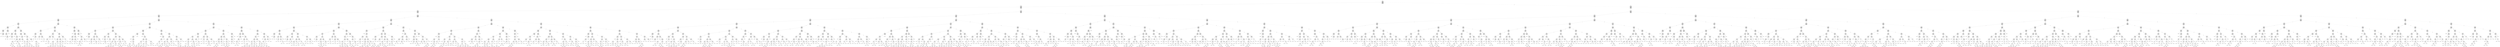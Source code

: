digraph {
0 [label="q1 <= 0.5
--------------

q1 <= 0.5 : 3.681
q10 <= 0.5 : 3.686
q11 <= 0.5 : 3.687
q12 <= 0.5 : 3.688
q13 <= 0.5 : 3.688
q14 <= 0.5 : 3.692
q2 <= 0.5 : 3.681
q3 <= 0.5 : 3.683
q4 <= 0.5 : 3.683
q5 <= 0.5 : 3.685
q6 <= 0.5 : 3.689
q7 <= 0.5 : 3.682
q8 <= 0.5 : 3.685
q9 <= 0.5 : 3.686"];
1 [label="q13 <= 0.5
--------------

q10 <= 0.5 : 3.486
q11 <= 0.5 : 3.473
q12 <= 0.5 : 3.46
q13 <= 0.5 : 3.364
q14 <= 0.5 : 3.384
q2 <= 0.5 : 3.445
q3 <= 0.5 : 3.502
q4 <= 0.5 : 3.461
q5 <= 0.5 : 3.428
q6 <= 0.5 : 3.391
q7 <= 0.5 : 3.471
q8 <= 0.5 : 3.386
q9 <= 0.5 : 3.563"];
2 [label="q6 <= 0.5
--------------

q10 <= 0.5 : 3.228
q11 <= 0.5 : 3.131
q12 <= 0.5 : 3.135
q14 <= 0.5 : 3.132
q2 <= 0.5 : 3.222
q3 <= 0.5 : 3.225
q4 <= 0.5 : 3.142
q5 <= 0.5 : 3.216
q6 <= 0.5 : 3.056
q7 <= 0.5 : 3.386
q8 <= 0.5 : 3.187
q9 <= 0.5 : 3.323"];
3 [label="q4 <= 0.5
--------------

q10 <= 0.5 : 2.78
q11 <= 0.5 : 2.604
q12 <= 0.5 : 2.749
q14 <= 0.5 : 2.928
q2 <= 0.5 : 2.816
q3 <= 0.5 : 2.794
q4 <= 0.5 : 2.594
q5 <= 0.5 : 2.727
q7 <= 0.5 : 2.977
q8 <= 0.5 : 2.853
q9 <= 0.5 : 2.905"];
4 [label="q11 <= 0.5
--------------

q10 <= 0.5 : 2.487
q11 <= 0.5 : 2.12
q12 <= 0.5 : 2.626
q14 <= 0.5 : 2.59
q2 <= 0.5 : 2.356
q3 <= 0.5 : 2.395
q5 <= 0.5 : 2.346
q7 <= 0.5 : 2.633
q8 <= 0.5 : 2.437
q9 <= 0.5 : 2.479"];
5 [label="q2 <= 0.5
--------------

q10 <= 0.5 : 1.934
q12 <= 0.5 : 2.141
q14 <= 0.5 : 2.091
q2 <= 0.5 : 1.719
q3 <= 0.5 : 1.924
q5 <= 0.5 : 2.15
q7 <= 0.5 : 2.169
q8 <= 0.5 : 1.864
q9 <= 0.5 : 1.887"];
6 [label="q9 <= 0.5
--------------

q10 <= 0.5 : 1.463
q12 <= 0.5 : 1.455
q14 <= 0.5 : 1.295
q3 <= 0.5 : 1.203
q5 <= 0.5 : 1.446
q7 <= 0.5 : 1.46
q8 <= 0.5 : 1.209
q9 <= 0.5 : 1.046"];
7 [label="q8 <= 0.5
--------------

q10 <= 0.5 : 0.857
q12 <= 0.5 : 0.858
q14 <= 0.5 : 0.587
q3 <= 0.5 : 0.852
q5 <= 0.5 : 0.865
q7 <= 0.5 : 0.864
q8 <= 0.5 : 0.507"];
8 [label="__no_label__"];
7 -> 8 [label="True"];
9 [label="q14 <= 0.5
--------------

q10 <= 0.5 : 0.985
q12 <= 0.5 : 0.974
q14 <= 0.5 : 0.0
q3 <= 0.5 : 0.938
q5 <= 0.5 : 0.989
q7 <= 0.5 : 0.982"];
10 [label="__no_label__"];
9 -> 10 [label="True"];
11 [label="process8_cmd_7"];
9 -> 11 [style="dashed", label="False"];
7 -> 9 [style="dashed", label="False"];
6 -> 7 [label="True"];
12 [label="q3 <= 0.5
--------------

q10 <= 0.5 : 1.229
q12 <= 0.5 : 1.226
q14 <= 0.5 : 1.163
q3 <= 0.5 : 0.277
q5 <= 0.5 : 1.153
q7 <= 0.5 : 1.226
q8 <= 0.5 : 1.069"];
13 [label="q8 <= 0.5
--------------

q10 <= 0.5 : 0.73
q12 <= 0.5 : 0.733
q14 <= 0.5 : 0.57
q5 <= 0.5 : 0.719
q7 <= 0.5 : 0.73
q8 <= 0.5 : 0.377"];
14 [label="__no_label__"];
13 -> 14 [label="True"];
15 [label="q14 <= 0.5
--------------

q10 <= 0.5 : 0.922
q12 <= 0.5 : 0.987
q14 <= 0.5 : 0.0
q5 <= 0.5 : 0.811
q7 <= 0.5 : 0.942"];
16 [label="__no_label__"];
15 -> 16 [label="True"];
17 [label="process8_cmd_7"];
15 -> 17 [style="dashed", label="False"];
13 -> 15 [style="dashed", label="False"];
12 -> 13 [label="True"];
18 [label="process3_cmd_2"];
12 -> 18 [style="dashed", label="False"];
6 -> 12 [style="dashed", label="False"];
5 -> 6 [label="True"];
19 [label="q10 <= 0.5
--------------

q10 <= 0.5 : 1.298
q12 <= 0.5 : 1.885
q14 <= 0.5 : 1.926
q3 <= 0.5 : 1.694
q5 <= 0.5 : 1.902
q7 <= 0.5 : 1.929
q8 <= 0.5 : 1.496
q9 <= 0.5 : 1.766"];
20 [label="q8 <= 0.5
--------------

q12 <= 0.5 : 1.533
q14 <= 0.5 : 1.548
q3 <= 0.5 : 1.251
q5 <= 0.5 : 1.543
q7 <= 0.5 : 1.546
q8 <= 0.5 : 0.784
q9 <= 0.5 : 1.365"];
21 [label="q3 <= 0.5
--------------

q12 <= 0.5 : 0.868
q14 <= 0.5 : 0.883
q3 <= 0.5 : 0.495
q5 <= 0.5 : 0.886
q7 <= 0.5 : 0.88
q9 <= 0.5 : 0.632"];
22 [label="__no_label__"];
21 -> 22 [label="True"];
23 [label="q9 <= 0.5
--------------

q12 <= 0.5 : 0.887
q14 <= 0.5 : 0.959
q5 <= 0.5 : 0.97
q7 <= 0.5 : 0.959
q9 <= 0.5 : 0.0"];
24 [label="__no_label__"];
23 -> 24 [label="True"];
25 [label="process3_cmd_2"];
23 -> 25 [style="dashed", label="False"];
21 -> 23 [style="dashed", label="False"];
20 -> 21 [label="True"];
26 [label="q3 <= 0.5
--------------

q12 <= 0.5 : 0.652
q14 <= 0.5 : 0.645
q3 <= 0.5 : 0.456
q5 <= 0.5 : 0.591
q7 <= 0.5 : 0.645
q9 <= 0.5 : 0.544"];
27 [label="process2_cmd_1"];
26 -> 27 [label="True"];
28 [label="q9 <= 0.5
--------------

q12 <= 0.5 : 0.911
q14 <= 0.5 : 0.912
q5 <= 0.5 : 0.817
q7 <= 0.5 : 0.911
q9 <= 0.5 : 0.588"];
29 [label="process2_cmd_1"];
28 -> 29 [label="True"];
30 [label="q12 <= 0.5
--------------

q12 <= 0.5 : 0.636
q14 <= 0.5 : 0.908
q5 <= 0.5 : 0.646
q7 <= 0.5 : 0.979"];
31 [label="q5 <= 0.5
--------------

q14 <= 0.5 : 0.906
q5 <= 0.5 : 0.406
q7 <= 0.5 : 0.906"];
32 [label="q14 <= 0.5
--------------

q14 <= 0.5 : 0.5
q7 <= 0.5 : 0.5"];
33 [label="process3_cmd_2"];
32 -> 33 [label="True"];
34 [label="q7 <= 0.5
--------------

q7 <= 0.5 : 0.0"];
35 [label="process2_cmd_1"];
34 -> 35 [label="True"];
36 [label="process3_cmd_2"];
34 -> 36 [style="dashed", label="False"];
32 -> 34 [style="dashed", label="False"];
31 -> 32 [label="True"];
37 [label="process2_cmd_1"];
31 -> 37 [style="dashed", label="False"];
30 -> 31 [label="True"];
38 [label="process3_cmd_2"];
30 -> 38 [style="dashed", label="False"];
28 -> 30 [style="dashed", label="False"];
26 -> 28 [style="dashed", label="False"];
20 -> 26 [style="dashed", label="False"];
19 -> 20 [label="True"];
39 [label="q3 <= 0.5
--------------

q12 <= 0.5 : 0.982
q14 <= 0.5 : 1.038
q3 <= 0.5 : 0.851
q5 <= 0.5 : 0.971
q7 <= 0.5 : 1.043
q8 <= 0.5 : 0.915
q9 <= 0.5 : 0.906"];
40 [label="q8 <= 0.5
--------------

q12 <= 0.5 : 0.618
q14 <= 0.5 : 0.693
q5 <= 0.5 : 0.685
q7 <= 0.5 : 0.686
q8 <= 0.5 : 0.452
q9 <= 0.5 : 0.693"];
41 [label="process10_cmd_9"];
40 -> 41 [label="True"];
42 [label="q12 <= 0.5
--------------

q12 <= 0.5 : 0.61
q14 <= 0.5 : 0.971
q5 <= 0.5 : 0.96
q7 <= 0.5 : 0.951
q9 <= 0.5 : 0.97"];
43 [label="q9 <= 0.5
--------------

q14 <= 0.5 : 0.619
q5 <= 0.5 : 0.465
q7 <= 0.5 : 0.612
q9 <= 0.5 : 0.373"];
44 [label="q5 <= 0.5
--------------

q14 <= 0.5 : 0.951
q5 <= 0.5 : 0.551
q7 <= 0.5 : 0.649"];
45 [label="process10_cmd_9"];
44 -> 45 [label="True"];
46 [label="q14 <= 0.5
--------------

q14 <= 0.5 : 0.667
q7 <= 0.5 : 0.667"];
47 [label="process2_cmd_1"];
46 -> 47 [label="True"];
48 [label="q7 <= 0.5
--------------

q7 <= 0.5 : 0.0"];
49 [label="process2_cmd_1"];
48 -> 49 [label="True"];
50 [label="process10_cmd_9"];
48 -> 50 [style="dashed", label="False"];
46 -> 48 [style="dashed", label="False"];
44 -> 46 [style="dashed", label="False"];
43 -> 44 [label="True"];
51 [label="process10_cmd_9"];
43 -> 51 [style="dashed", label="False"];
42 -> 43 [label="True"];
52 [label="q5 <= 0.5
--------------

q14 <= 0.5 : 0.464
q5 <= 0.5 : 0.286
q7 <= 0.5 : 0.464
q9 <= 0.5 : 0.286"];
53 [label="process2_cmd_1"];
52 -> 53 [label="True"];
54 [label="q7 <= 0.5
--------------

q7 <= 0.5 : 0.0
q9 <= 0.5 : 0.0"];
55 [label="process2_cmd_1"];
54 -> 55 [label="True"];
56 [label="process10_cmd_9"];
54 -> 56 [style="dashed", label="False"];
52 -> 54 [style="dashed", label="False"];
42 -> 52 [style="dashed", label="False"];
40 -> 42 [style="dashed", label="False"];
39 -> 40 [label="True"];
57 [label="q9 <= 0.5
--------------

q12 <= 0.5 : 0.897
q14 <= 0.5 : 0.957
q5 <= 0.5 : 0.837
q7 <= 0.5 : 0.968
q8 <= 0.5 : 0.947
q9 <= 0.5 : 0.617"];
58 [label="process10_cmd_9"];
57 -> 58 [label="True"];
59 [label="q5 <= 0.5
--------------

q12 <= 0.5 : 1.0
q14 <= 0.5 : 1.131
q5 <= 0.5 : 0.812
q7 <= 0.5 : 1.142
q8 <= 0.5 : 1.117"];
60 [label="q12 <= 0.5
--------------

q12 <= 0.5 : 0.693
q14 <= 0.5 : 0.826
q7 <= 0.5 : 0.842
q8 <= 0.5 : 0.693"];
61 [label="q8 <= 0.5
--------------

q14 <= 0.5 : 1.156
q7 <= 0.5 : 1.156
q8 <= 0.5 : 0.906"];
62 [label="q14 <= 0.5
--------------

q14 <= 0.5 : 1.0
q7 <= 0.5 : 1.0"];
63 [label="q7 <= 0.5
--------------

q7 <= 0.5 : 0.0"];
64 [label="process10_cmd_9"];
63 -> 64 [label="True"];
65 [label="process3_cmd_2"];
63 -> 65 [style="dashed", label="False"];
62 -> 63 [label="True"];
66 [label="q7 <= 0.5
--------------

q7 <= 0.5 : 0.0"];
67 [label="process3_cmd_2"];
66 -> 67 [label="True"];
68 [label="process10_cmd_9"];
66 -> 68 [style="dashed", label="False"];
62 -> 66 [style="dashed", label="False"];
61 -> 62 [label="True"];
69 [label="q14 <= 0.5
--------------

q14 <= 0.5 : 0.5
q7 <= 0.5 : 0.5"];
70 [label="process3_cmd_2"];
69 -> 70 [label="True"];
71 [label="q7 <= 0.5
--------------

q7 <= 0.5 : 0.0"];
72 [label="process2_cmd_1"];
71 -> 72 [label="True"];
73 [label="process3_cmd_2"];
71 -> 73 [style="dashed", label="False"];
69 -> 71 [style="dashed", label="False"];
61 -> 69 [style="dashed", label="False"];
60 -> 61 [label="True"];
74 [label="process3_cmd_2"];
60 -> 74 [style="dashed", label="False"];
59 -> 60 [label="True"];
75 [label="q12 <= 0.5
--------------

q12 <= 0.5 : 0.364
q14 <= 0.5 : 0.549
q7 <= 0.5 : 0.672
q8 <= 0.5 : 0.683"];
76 [label="process10_cmd_9"];
75 -> 76 [label="True"];
77 [label="q14 <= 0.5
--------------

q14 <= 0.5 : 0.689
q7 <= 0.5 : 0.689
q8 <= 0.5 : 0.689"];
78 [label="q7 <= 0.5
--------------

q7 <= 0.5 : 0.667
q8 <= 0.5 : 0.667"];
79 [label="q8 <= 0.5
--------------

q8 <= 0.5 : 0.0"];
80 [label="process10_cmd_9"];
79 -> 80 [label="True"];
81 [label="process3_cmd_2"];
79 -> 81 [style="dashed", label="False"];
78 -> 79 [label="True"];
82 [label="process3_cmd_2"];
78 -> 82 [style="dashed", label="False"];
77 -> 78 [label="True"];
83 [label="process10_cmd_9"];
77 -> 83 [style="dashed", label="False"];
75 -> 77 [style="dashed", label="False"];
59 -> 75 [style="dashed", label="False"];
57 -> 59 [style="dashed", label="False"];
39 -> 57 [style="dashed", label="False"];
19 -> 39 [style="dashed", label="False"];
5 -> 19 [style="dashed", label="False"];
4 -> 5 [label="True"];
84 [label="q5 <= 0.5
--------------

q10 <= 0.5 : 1.947
q12 <= 0.5 : 2.016
q14 <= 0.5 : 2.003
q2 <= 0.5 : 1.924
q3 <= 0.5 : 1.696
q5 <= 0.5 : 1.22
q7 <= 0.5 : 1.983
q8 <= 0.5 : 1.915
q9 <= 0.5 : 1.984"];
85 [label="q3 <= 0.5
--------------

q10 <= 0.5 : 1.998
q12 <= 0.5 : 2.156
q14 <= 0.5 : 2.146
q2 <= 0.5 : 1.966
q3 <= 0.5 : 1.449
q7 <= 0.5 : 2.146
q8 <= 0.5 : 1.958
q9 <= 0.5 : 2.096"];
86 [label="q8 <= 0.5
--------------

q10 <= 0.5 : 1.445
q12 <= 0.5 : 1.65
q14 <= 0.5 : 1.547
q2 <= 0.5 : 1.27
q7 <= 0.5 : 1.653
q8 <= 0.5 : 1.1
q9 <= 0.5 : 1.695"];
87 [label="q10 <= 0.5
--------------

q10 <= 0.5 : 0.33
q12 <= 0.5 : 0.691
q14 <= 0.5 : 0.682
q2 <= 0.5 : 0.55
q7 <= 0.5 : 0.664
q9 <= 0.5 : 0.669"];
88 [label="__no_label__"];
87 -> 88 [label="True"];
89 [label="q2 <= 0.5
--------------

q12 <= 0.5 : 0.766
q14 <= 0.5 : 0.984
q2 <= 0.5 : 0.0
q7 <= 0.5 : 0.766
q9 <= 0.5 : 0.918"];
90 [label="__no_label__"];
89 -> 90 [label="True"];
91 [label="process10_cmd_9"];
89 -> 91 [style="dashed", label="False"];
87 -> 89 [style="dashed", label="False"];
86 -> 87 [label="True"];
92 [label="q2 <= 0.5
--------------

q10 <= 0.5 : 1.453
q12 <= 0.5 : 1.423
q14 <= 0.5 : 1.117
q2 <= 0.5 : 0.682
q7 <= 0.5 : 1.556
q9 <= 0.5 : 1.578"];
93 [label="q14 <= 0.5
--------------

q10 <= 0.5 : 0.846
q12 <= 0.5 : 0.766
q14 <= 0.5 : 0.0
q9 <= 0.5 : 0.9"];
94 [label="__no_label__"];
93 -> 94 [label="True"];
95 [label="process8_cmd_7"];
93 -> 95 [style="dashed", label="False"];
92 -> 93 [label="True"];
96 [label="q10 <= 0.5
--------------

q10 <= 0.5 : 0.2
q12 <= 0.5 : 0.325
q14 <= 0.5 : 0.414
q7 <= 0.5 : 0.435
q9 <= 0.5 : 0.325"];
97 [label="process2_cmd_1"];
96 -> 97 [label="True"];
98 [label="q9 <= 0.5
--------------

q9 <= 0.5 : 0.0"];
99 [label="process10_cmd_9"];
98 -> 99 [label="True"];
100 [label="process2_cmd_1"];
98 -> 100 [style="dashed", label="False"];
96 -> 98 [style="dashed", label="False"];
92 -> 96 [style="dashed", label="False"];
86 -> 92 [style="dashed", label="False"];
85 -> 86 [label="True"];
101 [label="q9 <= 0.5
--------------

q10 <= 0.5 : 1.123
q12 <= 0.5 : 1.268
q14 <= 0.5 : 1.267
q2 <= 0.5 : 1.146
q7 <= 0.5 : 1.272
q8 <= 0.5 : 1.223
q9 <= 0.5 : 0.99"];
102 [label="q10 <= 0.5
--------------

q10 <= 0.5 : 0.749
q12 <= 0.5 : 1.077
q14 <= 0.5 : 1.03
q2 <= 0.5 : 0.789
q7 <= 0.5 : 1.044
q8 <= 0.5 : 1.021"];
103 [label="q2 <= 0.5
--------------

q12 <= 0.5 : 0.483
q14 <= 0.5 : 0.38
q2 <= 0.5 : 0.318
q7 <= 0.5 : 0.436
q8 <= 0.5 : 0.362"];
104 [label="q14 <= 0.5
--------------

q12 <= 0.5 : 0.857
q14 <= 0.5 : 0.571
q8 <= 0.5 : 0.571"];
105 [label="process11_cmd_10"];
104 -> 105 [label="True"];
106 [label="q8 <= 0.5
--------------

q12 <= 0.5 : 1.0
q8 <= 0.5 : 0.0"];
107 [label="process11_cmd_10"];
106 -> 107 [label="True"];
108 [label="process8_cmd_7"];
106 -> 108 [style="dashed", label="False"];
104 -> 106 [style="dashed", label="False"];
103 -> 104 [label="True"];
109 [label="process11_cmd_10"];
103 -> 109 [style="dashed", label="False"];
102 -> 103 [label="True"];
110 [label="q2 <= 0.5
--------------

q12 <= 0.5 : 0.97
q14 <= 0.5 : 1.0
q2 <= 0.5 : 0.0
q7 <= 0.5 : 1.0
q8 <= 0.5 : 0.992"];
111 [label="process11_cmd_10"];
110 -> 111 [label="True"];
112 [label="process10_cmd_9"];
110 -> 112 [style="dashed", label="False"];
102 -> 110 [style="dashed", label="False"];
101 -> 102 [label="True"];
113 [label="q8 <= 0.5
--------------

q10 <= 0.5 : 0.869
q12 <= 0.5 : 0.78
q14 <= 0.5 : 0.89
q2 <= 0.5 : 0.879
q7 <= 0.5 : 0.877
q8 <= 0.5 : 0.749"];
114 [label="q2 <= 0.5
--------------

q10 <= 0.5 : 0.993
q12 <= 0.5 : 0.97
q14 <= 0.5 : 1.0
q2 <= 0.5 : 0.933
q7 <= 0.5 : 0.993"];
115 [label="q12 <= 0.5
--------------

q10 <= 0.5 : 0.918
q12 <= 0.5 : 0.9
q14 <= 0.5 : 0.9
q7 <= 0.5 : 0.918"];
116 [label="q10 <= 0.5
--------------

q10 <= 0.5 : 0.8
q14 <= 0.5 : 0.951
q7 <= 0.5 : 0.951"];
117 [label="process3_cmd_2"];
116 -> 117 [label="True"];
118 [label="q14 <= 0.5
--------------

q14 <= 0.5 : 1.0
q7 <= 0.5 : 1.0"];
119 [label="q7 <= 0.5
--------------

q7 <= 0.5 : 0.0"];
120 [label="process11_cmd_10"];
119 -> 120 [label="True"];
121 [label="process3_cmd_2"];
119 -> 121 [style="dashed", label="False"];
118 -> 119 [label="True"];
122 [label="q7 <= 0.5
--------------

q7 <= 0.5 : 0.0"];
123 [label="process3_cmd_2"];
122 -> 123 [label="True"];
124 [label="process11_cmd_10"];
122 -> 124 [style="dashed", label="False"];
118 -> 122 [style="dashed", label="False"];
116 -> 118 [style="dashed", label="False"];
115 -> 116 [label="True"];
125 [label="q10 <= 0.5
--------------

q10 <= 0.5 : 0.5
q14 <= 0.5 : 0.5
q7 <= 0.5 : 0.689"];
126 [label="q14 <= 0.5
--------------

q14 <= 0.5 : 0.0"];
127 [label="process3_cmd_2"];
126 -> 127 [label="True"];
128 [label="process11_cmd_10"];
126 -> 128 [style="dashed", label="False"];
125 -> 126 [label="True"];
129 [label="process3_cmd_2"];
125 -> 129 [style="dashed", label="False"];
115 -> 125 [style="dashed", label="False"];
114 -> 115 [label="True"];
130 [label="q12 <= 0.5
--------------

q10 <= 0.5 : 0.942
q12 <= 0.5 : 0.913
q14 <= 0.5 : 0.942
q7 <= 0.5 : 0.942"];
131 [label="q10 <= 0.5
--------------

q10 <= 0.5 : 0.571
q14 <= 0.5 : 0.857
q7 <= 0.5 : 0.857"];
132 [label="q14 <= 0.5
--------------

q14 <= 0.5 : 1.0
q7 <= 0.5 : 1.0"];
133 [label="q7 <= 0.5
--------------

q7 <= 0.5 : 0.0"];
134 [label="process11_cmd_10"];
133 -> 134 [label="True"];
135 [label="process3_cmd_2"];
133 -> 135 [style="dashed", label="False"];
132 -> 133 [label="True"];
136 [label="q7 <= 0.5
--------------

q7 <= 0.5 : 0.0"];
137 [label="process3_cmd_2"];
136 -> 137 [label="True"];
138 [label="process11_cmd_10"];
136 -> 138 [style="dashed", label="False"];
132 -> 136 [style="dashed", label="False"];
131 -> 132 [label="True"];
139 [label="process11_cmd_10"];
131 -> 139 [style="dashed", label="False"];
130 -> 131 [label="True"];
140 [label="q10 <= 0.5
--------------

q10 <= 0.5 : 0.0
q14 <= 0.5 : 1.0
q7 <= 0.5 : 1.0"];
141 [label="process11_cmd_10"];
140 -> 141 [label="True"];
142 [label="process3_cmd_2"];
140 -> 142 [style="dashed", label="False"];
130 -> 140 [style="dashed", label="False"];
114 -> 130 [style="dashed", label="False"];
113 -> 114 [label="True"];
143 [label="q12 <= 0.5
--------------

q10 <= 0.5 : 0.38
q12 <= 0.5 : 0.211
q14 <= 0.5 : 0.411
q2 <= 0.5 : 0.485
q7 <= 0.5 : 0.396"];
144 [label="process11_cmd_10"];
143 -> 144 [label="True"];
145 [label="q10 <= 0.5
--------------

q10 <= 0.5 : 0.0
q2 <= 0.5 : 1.0"];
146 [label="process11_cmd_10"];
145 -> 146 [label="True"];
147 [label="process3_cmd_2"];
145 -> 147 [style="dashed", label="False"];
143 -> 145 [style="dashed", label="False"];
113 -> 143 [style="dashed", label="False"];
101 -> 113 [style="dashed", label="False"];
85 -> 101 [style="dashed", label="False"];
84 -> 85 [label="True"];
148 [label="q9 <= 0.5
--------------

q10 <= 0.5 : 0.463
q12 <= 0.5 : 0.444
q14 <= 0.5 : 0.424
q2 <= 0.5 : 0.436
q3 <= 0.5 : 0.428
q7 <= 0.5 : 0.42
q8 <= 0.5 : 0.408
q9 <= 0.5 : 0.408"];
149 [label="q8 <= 0.5
--------------

q10 <= 0.5 : 0.362
q12 <= 0.5 : 0.366
q14 <= 0.5 : 0.316
q2 <= 0.5 : 0.311
q3 <= 0.5 : 0.361
q7 <= 0.5 : 0.328
q8 <= 0.5 : 0.298"];
150 [label="process5_cmd_4"];
149 -> 150 [label="True"];
151 [label="q2 <= 0.5
--------------

q10 <= 0.5 : 0.674
q12 <= 0.5 : 0.683
q14 <= 0.5 : 0.549
q2 <= 0.5 : 0.524
q3 <= 0.5 : 0.674
q7 <= 0.5 : 0.607"];
152 [label="q14 <= 0.5
--------------

q10 <= 0.5 : 0.831
q12 <= 0.5 : 0.89
q14 <= 0.5 : 0.424
q3 <= 0.5 : 0.831
q7 <= 0.5 : 0.8"];
153 [label="process5_cmd_4"];
152 -> 153 [label="True"];
154 [label="q10 <= 0.5
--------------

q10 <= 0.5 : 0.459
q12 <= 0.5 : 0.809
q3 <= 0.5 : 0.459
q7 <= 0.5 : 0.602"];
155 [label="q3 <= 0.5
--------------

q3 <= 0.5 : 0.0
q7 <= 0.5 : 0.667"];
156 [label="process5_cmd_4"];
155 -> 156 [label="True"];
157 [label="process8_cmd_7"];
155 -> 157 [style="dashed", label="False"];
154 -> 155 [label="True"];
158 [label="process8_cmd_7"];
154 -> 158 [style="dashed", label="False"];
152 -> 154 [style="dashed", label="False"];
151 -> 152 [label="True"];
159 [label="q10 <= 0.5
--------------

q10 <= 0.5 : 0.217
q12 <= 0.5 : 0.226
q14 <= 0.5 : 0.242
q3 <= 0.5 : 0.217
q7 <= 0.5 : 0.217"];
160 [label="q3 <= 0.5
--------------

q12 <= 0.5 : 0.344
q14 <= 0.5 : 0.406
q3 <= 0.5 : 0.25
q7 <= 0.5 : 0.406"];
161 [label="q12 <= 0.5
--------------

q12 <= 0.5 : 0.0
q14 <= 0.5 : 0.0"];
162 [label="process5_cmd_4"];
161 -> 162 [label="True"];
163 [label="process2_cmd_1"];
161 -> 163 [style="dashed", label="False"];
160 -> 161 [label="True"];
164 [label="process5_cmd_4"];
160 -> 164 [style="dashed", label="False"];
159 -> 160 [label="True"];
165 [label="process5_cmd_4"];
159 -> 165 [style="dashed", label="False"];
151 -> 159 [style="dashed", label="False"];
149 -> 151 [style="dashed", label="False"];
148 -> 149 [label="True"];
166 [label="q8 <= 0.5
--------------

q10 <= 0.5 : 0.43
q12 <= 0.5 : 0.395
q14 <= 0.5 : 0.4
q2 <= 0.5 : 0.425
q3 <= 0.5 : 0.362
q7 <= 0.5 : 0.373
q8 <= 0.5 : 0.357"];
167 [label="q3 <= 0.5
--------------

q10 <= 0.5 : 0.717
q12 <= 0.5 : 0.639
q14 <= 0.5 : 0.662
q2 <= 0.5 : 0.711
q3 <= 0.5 : 0.537
q7 <= 0.5 : 0.578"];
168 [label="process5_cmd_4"];
167 -> 168 [label="True"];
169 [label="q7 <= 0.5
--------------

q10 <= 0.5 : 1.205
q12 <= 0.5 : 1.02
q14 <= 0.5 : 1.06
q2 <= 0.5 : 1.189
q7 <= 0.5 : 0.529"];
170 [label="q12 <= 0.5
--------------

q10 <= 0.5 : 0.296
q12 <= 0.5 : 0.279
q14 <= 0.5 : 0.311
q2 <= 0.5 : 0.296"];
171 [label="q10 <= 0.5
--------------

q10 <= 0.5 : 0.459
q14 <= 0.5 : 0.541
q2 <= 0.5 : 0.459"];
172 [label="q2 <= 0.5
--------------

q14 <= 0.5 : 0.667
q2 <= 0.5 : 0.0"];
173 [label="process3_cmd_2"];
172 -> 173 [label="True"];
174 [label="process5_cmd_4"];
172 -> 174 [style="dashed", label="False"];
171 -> 172 [label="True"];
175 [label="process5_cmd_4"];
171 -> 175 [style="dashed", label="False"];
170 -> 171 [label="True"];
176 [label="process5_cmd_4"];
170 -> 176 [style="dashed", label="False"];
169 -> 170 [label="True"];
177 [label="q12 <= 0.5
--------------

q10 <= 0.5 : 0.8
q12 <= 0.5 : 0.0
q2 <= 0.5 : 0.951"];
178 [label="process11_cmd_10"];
177 -> 178 [label="True"];
179 [label="process3_cmd_2"];
177 -> 179 [style="dashed", label="False"];
169 -> 177 [style="dashed", label="False"];
167 -> 169 [style="dashed", label="False"];
166 -> 167 [label="True"];
180 [label="process5_cmd_4"];
166 -> 180 [style="dashed", label="False"];
148 -> 166 [style="dashed", label="False"];
84 -> 148 [style="dashed", label="False"];
4 -> 84 [style="dashed", label="False"];
3 -> 4 [label="True"];
181 [label="q12 <= 0.5
--------------

q10 <= 0.5 : 2.195
q11 <= 0.5 : 2.258
q12 <= 0.5 : 1.947
q14 <= 0.5 : 2.447
q2 <= 0.5 : 2.445
q3 <= 0.5 : 2.35
q5 <= 0.5 : 2.275
q7 <= 0.5 : 2.493
q8 <= 0.5 : 2.444
q9 <= 0.5 : 2.501"];
182 [label="q10 <= 0.5
--------------

q10 <= 0.5 : 1.99
q11 <= 0.5 : 2.22
q14 <= 0.5 : 2.495
q2 <= 0.5 : 2.422
q3 <= 0.5 : 2.26
q5 <= 0.5 : 2.22
q7 <= 0.5 : 2.525
q8 <= 0.5 : 2.416
q9 <= 0.5 : 2.51"];
183 [label="q3 <= 0.5
--------------

q11 <= 0.5 : 1.993
q14 <= 0.5 : 2.273
q2 <= 0.5 : 2.172
q3 <= 0.5 : 1.918
q5 <= 0.5 : 2.029
q7 <= 0.5 : 2.339
q8 <= 0.5 : 2.094
q9 <= 0.5 : 2.314"];
184 [label="q8 <= 0.5
--------------

q11 <= 0.5 : 1.572
q14 <= 0.5 : 1.673
q2 <= 0.5 : 1.498
q5 <= 0.5 : 1.431
q7 <= 0.5 : 1.772
q8 <= 0.5 : 1.344
q9 <= 0.5 : 1.781"];
185 [label="q5 <= 0.5
--------------

q11 <= 0.5 : 0.632
q14 <= 0.5 : 0.868
q2 <= 0.5 : 0.883
q5 <= 0.5 : 0.495
q7 <= 0.5 : 0.886
q9 <= 0.5 : 0.88"];
186 [label="__no_label__"];
185 -> 186 [label="True"];
187 [label="q11 <= 0.5
--------------

q11 <= 0.5 : 0.0
q14 <= 0.5 : 0.887
q2 <= 0.5 : 0.959
q7 <= 0.5 : 0.97
q9 <= 0.5 : 0.959"];
188 [label="__no_label__"];
187 -> 188 [label="True"];
189 [label="process5_cmd_4"];
187 -> 189 [style="dashed", label="False"];
185 -> 187 [style="dashed", label="False"];
184 -> 185 [label="True"];
190 [label="q2 <= 0.5
--------------

q11 <= 0.5 : 1.778
q14 <= 0.5 : 1.445
q2 <= 0.5 : 1.066
q5 <= 0.5 : 1.661
q7 <= 0.5 : 1.873
q9 <= 0.5 : 1.916"];
191 [label="q14 <= 0.5
--------------

q11 <= 0.5 : 1.313
q14 <= 0.5 : 0.743
q5 <= 0.5 : 1.209
q7 <= 0.5 : 1.483
q9 <= 0.5 : 1.514"];
192 [label="q5 <= 0.5
--------------

q11 <= 0.5 : 0.627
q5 <= 0.5 : 0.441
q7 <= 0.5 : 0.829
q9 <= 0.5 : 0.84"];
193 [label="__no_label__"];
192 -> 193 [label="True"];
194 [label="q11 <= 0.5
--------------

q11 <= 0.5 : 0.0
q7 <= 0.5 : 0.951
q9 <= 0.5 : 0.8"];
195 [label="__no_label__"];
194 -> 195 [label="True"];
196 [label="process5_cmd_4"];
194 -> 196 [style="dashed", label="False"];
192 -> 194 [style="dashed", label="False"];
191 -> 192 [label="True"];
197 [label="q5 <= 0.5
--------------

q11 <= 0.5 : 0.459
q5 <= 0.5 : 0.405
q7 <= 0.5 : 0.503
q9 <= 0.5 : 0.646"];
198 [label="process8_cmd_7"];
197 -> 198 [label="True"];
199 [label="q11 <= 0.5
--------------

q11 <= 0.5 : 0.0
q7 <= 0.5 : 0.8
q9 <= 0.5 : 0.951"];
200 [label="process8_cmd_7"];
199 -> 200 [label="True"];
201 [label="process5_cmd_4"];
199 -> 201 [style="dashed", label="False"];
197 -> 199 [style="dashed", label="False"];
191 -> 197 [style="dashed", label="False"];
190 -> 191 [label="True"];
202 [label="q5 <= 0.5
--------------

q11 <= 0.5 : 0.302
q14 <= 0.5 : 0.29
q5 <= 0.5 : 0.216
q7 <= 0.5 : 0.276
q9 <= 0.5 : 0.302"];
203 [label="process2_cmd_1"];
202 -> 203 [label="True"];
204 [label="q14 <= 0.5
--------------

q11 <= 0.5 : 0.689
q14 <= 0.5 : 0.5
q9 <= 0.5 : 0.5"];
205 [label="q9 <= 0.5
--------------

q9 <= 0.5 : 0.0"];
206 [label="process2_cmd_1"];
205 -> 206 [label="True"];
207 [label="process5_cmd_4"];
205 -> 207 [style="dashed", label="False"];
204 -> 205 [label="True"];
208 [label="process2_cmd_1"];
204 -> 208 [style="dashed", label="False"];
202 -> 204 [style="dashed", label="False"];
190 -> 202 [style="dashed", label="False"];
184 -> 190 [style="dashed", label="False"];
183 -> 184 [label="True"];
209 [label="q11 <= 0.5
--------------

q11 <= 0.5 : 1.425
q14 <= 0.5 : 1.938
q2 <= 0.5 : 1.954
q5 <= 0.5 : 1.649
q7 <= 0.5 : 1.955
q8 <= 0.5 : 1.957
q9 <= 0.5 : 1.798"];
210 [label="q9 <= 0.5
--------------

q14 <= 0.5 : 1.629
q2 <= 0.5 : 1.501
q5 <= 0.5 : 1.65
q7 <= 0.5 : 1.614
q8 <= 0.5 : 1.414
q9 <= 0.5 : 0.864"];
211 [label="q8 <= 0.5
--------------

q14 <= 0.5 : 1.154
q2 <= 0.5 : 0.918
q5 <= 0.5 : 1.141
q7 <= 0.5 : 1.068
q8 <= 0.5 : 0.667"];
212 [label="__no_label__"];
211 -> 212 [label="True"];
213 [label="q14 <= 0.5
--------------

q14 <= 0.5 : 0.689
q2 <= 0.5 : 0.689
q5 <= 0.5 : 1.0
q7 <= 0.5 : 1.0"];
214 [label="__no_label__"];
213 -> 214 [label="True"];
215 [label="q2 <= 0.5
--------------

q2 <= 0.5 : 0.0
q5 <= 0.5 : 0.667
q7 <= 0.5 : 0.667"];
216 [label="process8_cmd_7"];
215 -> 216 [label="True"];
217 [label="process2_cmd_1"];
215 -> 217 [style="dashed", label="False"];
213 -> 215 [style="dashed", label="False"];
211 -> 213 [style="dashed", label="False"];
210 -> 211 [label="True"];
218 [label="q2 <= 0.5
--------------

q14 <= 0.5 : 0.433
q2 <= 0.5 : 0.306
q5 <= 0.5 : 0.401
q7 <= 0.5 : 0.401
q8 <= 0.5 : 0.401"];
219 [label="process3_cmd_2"];
218 -> 219 [label="True"];
220 [label="q8 <= 0.5
--------------

q14 <= 0.5 : 0.667
q7 <= 0.5 : 0.667
q8 <= 0.5 : 0.0"];
221 [label="process3_cmd_2"];
220 -> 221 [label="True"];
222 [label="process2_cmd_1"];
220 -> 222 [style="dashed", label="False"];
218 -> 220 [style="dashed", label="False"];
210 -> 218 [style="dashed", label="False"];
209 -> 210 [label="True"];
223 [label="q5 <= 0.5
--------------

q14 <= 0.5 : 1.269
q2 <= 0.5 : 1.241
q5 <= 0.5 : 0.77
q7 <= 0.5 : 1.204
q8 <= 0.5 : 1.238
q9 <= 0.5 : 1.238"];
224 [label="q2 <= 0.5
--------------

q14 <= 0.5 : 0.523
q2 <= 0.5 : 0.453
q7 <= 0.5 : 0.527
q8 <= 0.5 : 0.46
q9 <= 0.5 : 0.46"];
225 [label="q8 <= 0.5
--------------

q14 <= 0.5 : 0.826
q7 <= 0.5 : 0.842
q8 <= 0.5 : 0.709
q9 <= 0.5 : 0.709"];
226 [label="q9 <= 0.5
--------------

q14 <= 0.5 : 0.811
q7 <= 0.5 : 0.811
q9 <= 0.5 : 0.5"];
227 [label="process11_cmd_10"];
226 -> 227 [label="True"];
228 [label="q14 <= 0.5
--------------

q14 <= 0.5 : 1.0
q7 <= 0.5 : 1.0"];
229 [label="q7 <= 0.5
--------------

q7 <= 0.5 : 0.0"];
230 [label="process11_cmd_10"];
229 -> 230 [label="True"];
231 [label="process3_cmd_2"];
229 -> 231 [style="dashed", label="False"];
228 -> 229 [label="True"];
232 [label="q7 <= 0.5
--------------

q7 <= 0.5 : 0.0"];
233 [label="process3_cmd_2"];
232 -> 233 [label="True"];
234 [label="process11_cmd_10"];
232 -> 234 [style="dashed", label="False"];
228 -> 232 [style="dashed", label="False"];
226 -> 228 [style="dashed", label="False"];
225 -> 226 [label="True"];
235 [label="q14 <= 0.5
--------------

q14 <= 0.5 : 0.394
q7 <= 0.5 : 0.464
q9 <= 0.5 : 0.394"];
236 [label="process11_cmd_10"];
235 -> 236 [label="True"];
237 [label="q9 <= 0.5
--------------

q7 <= 0.5 : 0.667
q9 <= 0.5 : 0.0"];
238 [label="process8_cmd_7"];
237 -> 238 [label="True"];
239 [label="process11_cmd_10"];
237 -> 239 [style="dashed", label="False"];
235 -> 237 [style="dashed", label="False"];
225 -> 235 [style="dashed", label="False"];
224 -> 225 [label="True"];
240 [label="process11_cmd_10"];
224 -> 240 [style="dashed", label="False"];
223 -> 224 [label="True"];
241 [label="q7 <= 0.5
--------------

q14 <= 0.5 : 0.929
q2 <= 0.5 : 0.956
q7 <= 0.5 : 0.546
q8 <= 0.5 : 0.892
q9 <= 0.5 : 0.956"];
242 [label="q14 <= 0.5
--------------

q14 <= 0.5 : 0.272
q2 <= 0.5 : 0.272
q8 <= 0.5 : 0.272
q9 <= 0.5 : 0.272"];
243 [label="process5_cmd_4"];
242 -> 243 [label="True"];
244 [label="q2 <= 0.5
--------------

q2 <= 0.5 : 0.406
q8 <= 0.5 : 0.406
q9 <= 0.5 : 0.406"];
245 [label="q8 <= 0.5
--------------

q8 <= 0.5 : 0.5
q9 <= 0.5 : 0.5"];
246 [label="process5_cmd_4"];
245 -> 246 [label="True"];
247 [label="q9 <= 0.5
--------------

q9 <= 0.5 : 0.0"];
248 [label="process8_cmd_7"];
247 -> 248 [label="True"];
249 [label="process5_cmd_4"];
247 -> 249 [style="dashed", label="False"];
245 -> 247 [style="dashed", label="False"];
244 -> 245 [label="True"];
250 [label="process5_cmd_4"];
244 -> 250 [style="dashed", label="False"];
242 -> 244 [style="dashed", label="False"];
241 -> 242 [label="True"];
251 [label="q8 <= 0.5
--------------

q14 <= 0.5 : 0.848
q2 <= 0.5 : 0.846
q8 <= 0.5 : 0.361
q9 <= 0.5 : 0.846"];
252 [label="process11_cmd_10"];
251 -> 252 [label="True"];
253 [label="q2 <= 0.5
--------------

q2 <= 0.5 : 0.5
q9 <= 0.5 : 0.5"];
254 [label="q9 <= 0.5
--------------

q9 <= 0.5 : 0.0"];
255 [label="process11_cmd_10"];
254 -> 255 [label="True"];
256 [label="process5_cmd_4"];
254 -> 256 [style="dashed", label="False"];
253 -> 254 [label="True"];
257 [label="process5_cmd_4"];
253 -> 257 [style="dashed", label="False"];
251 -> 253 [style="dashed", label="False"];
241 -> 251 [style="dashed", label="False"];
223 -> 241 [style="dashed", label="False"];
209 -> 223 [style="dashed", label="False"];
183 -> 209 [style="dashed", label="False"];
182 -> 183 [label="True"];
258 [label="q5 <= 0.5
--------------

q11 <= 0.5 : 1.318
q14 <= 0.5 : 1.589
q2 <= 0.5 : 1.532
q3 <= 0.5 : 1.469
q5 <= 0.5 : 1.255
q7 <= 0.5 : 1.569
q8 <= 0.5 : 1.585
q9 <= 0.5 : 1.567"];
259 [label="q11 <= 0.5
--------------

q11 <= 0.5 : 0.566
q14 <= 0.5 : 0.659
q2 <= 0.5 : 0.631
q3 <= 0.5 : 0.572
q7 <= 0.5 : 0.672
q8 <= 0.5 : 0.665
q9 <= 0.5 : 0.633"];
260 [label="q2 <= 0.5
--------------

q14 <= 0.5 : 0.281
q2 <= 0.5 : 0.229
q3 <= 0.5 : 0.254
q7 <= 0.5 : 0.281
q8 <= 0.5 : 0.281
q9 <= 0.5 : 0.251"];
261 [label="q3 <= 0.5
--------------

q14 <= 0.5 : 0.466
q3 <= 0.5 : 0.403
q7 <= 0.5 : 0.468
q8 <= 0.5 : 0.469
q9 <= 0.5 : 0.414"];
262 [label="process4_cmd_3"];
261 -> 262 [label="True"];
263 [label="q9 <= 0.5
--------------

q14 <= 0.5 : 0.612
q7 <= 0.5 : 0.619
q8 <= 0.5 : 0.619
q9 <= 0.5 : 0.465"];
264 [label="process4_cmd_3"];
263 -> 264 [label="True"];
265 [label="q14 <= 0.5
--------------

q14 <= 0.5 : 0.857
q7 <= 0.5 : 0.857
q8 <= 0.5 : 0.857"];
266 [label="q7 <= 0.5
--------------

q7 <= 0.5 : 0.5
q8 <= 0.5 : 0.5"];
267 [label="process4_cmd_3"];
266 -> 267 [label="True"];
268 [label="q8 <= 0.5
--------------

q8 <= 0.5 : 0.0"];
269 [label="process3_cmd_2"];
268 -> 269 [label="True"];
270 [label="process4_cmd_3"];
268 -> 270 [style="dashed", label="False"];
266 -> 268 [style="dashed", label="False"];
265 -> 266 [label="True"];
271 [label="q7 <= 0.5
--------------

q7 <= 0.5 : 0.0
q8 <= 0.5 : 0.667"];
272 [label="process3_cmd_2"];
271 -> 272 [label="True"];
273 [label="process4_cmd_3"];
271 -> 273 [style="dashed", label="False"];
265 -> 271 [style="dashed", label="False"];
263 -> 265 [style="dashed", label="False"];
261 -> 263 [style="dashed", label="False"];
260 -> 261 [label="True"];
274 [label="process4_cmd_3"];
260 -> 274 [style="dashed", label="False"];
259 -> 260 [label="True"];
275 [label="q3 <= 0.5
--------------

q14 <= 0.5 : 0.741
q2 <= 0.5 : 0.728
q3 <= 0.5 : 0.56
q7 <= 0.5 : 0.764
q8 <= 0.5 : 0.756
q9 <= 0.5 : 0.735"];
276 [label="process4_cmd_3"];
275 -> 276 [label="True"];
277 [label="q2 <= 0.5
--------------

q14 <= 0.5 : 1.032
q2 <= 0.5 : 0.998
q7 <= 0.5 : 1.089
q8 <= 0.5 : 1.068
q9 <= 0.5 : 1.015"];
278 [label="q14 <= 0.5
--------------

q14 <= 0.5 : 0.503
q7 <= 0.5 : 0.646
q8 <= 0.5 : 0.503
q9 <= 0.5 : 0.646"];
279 [label="q8 <= 0.5
--------------

q7 <= 0.5 : 0.857
q8 <= 0.5 : 0.571
q9 <= 0.5 : 0.857"];
280 [label="q7 <= 0.5
--------------

q7 <= 0.5 : 1.0
q9 <= 0.5 : 1.0"];
281 [label="q9 <= 0.5
--------------

q9 <= 0.5 : 0.0"];
282 [label="process11_cmd_10"];
281 -> 282 [label="True"];
283 [label="process4_cmd_3"];
281 -> 283 [style="dashed", label="False"];
280 -> 281 [label="True"];
284 [label="q9 <= 0.5
--------------

q9 <= 0.5 : 0.0"];
285 [label="process4_cmd_3"];
284 -> 285 [label="True"];
286 [label="process11_cmd_10"];
284 -> 286 [style="dashed", label="False"];
280 -> 284 [style="dashed", label="False"];
279 -> 280 [label="True"];
287 [label="process4_cmd_3"];
279 -> 287 [style="dashed", label="False"];
278 -> 279 [label="True"];
288 [label="process4_cmd_3"];
278 -> 288 [style="dashed", label="False"];
277 -> 278 [label="True"];
289 [label="q9 <= 0.5
--------------

q14 <= 0.5 : 1.136
q7 <= 0.5 : 1.197
q8 <= 0.5 : 1.197
q9 <= 0.5 : 1.006"];
290 [label="q14 <= 0.5
--------------

q14 <= 0.5 : 0.857
q7 <= 0.5 : 0.857
q8 <= 0.5 : 0.857"];
291 [label="q7 <= 0.5
--------------

q7 <= 0.5 : 0.5
q8 <= 0.5 : 0.5"];
292 [label="q8 <= 0.5
--------------

q8 <= 0.5 : 0.0"];
293 [label="process11_cmd_10"];
292 -> 293 [label="True"];
294 [label="process10_cmd_9"];
292 -> 294 [style="dashed", label="False"];
291 -> 292 [label="True"];
295 [label="process11_cmd_10"];
291 -> 295 [style="dashed", label="False"];
290 -> 291 [label="True"];
296 [label="q8 <= 0.5
--------------

q7 <= 0.5 : 0.667
q8 <= 0.5 : 0.0"];
297 [label="process4_cmd_3"];
296 -> 297 [label="True"];
298 [label="process11_cmd_10"];
296 -> 298 [style="dashed", label="False"];
290 -> 296 [style="dashed", label="False"];
289 -> 290 [label="True"];
299 [label="q8 <= 0.5
--------------

q14 <= 0.5 : 0.571
q7 <= 0.5 : 0.857
q8 <= 0.5 : 0.394"];
300 [label="q14 <= 0.5
--------------

q14 <= 0.5 : 0.0
q7 <= 0.5 : 0.667"];
301 [label="process11_cmd_10"];
300 -> 301 [label="True"];
302 [label="process4_cmd_3"];
300 -> 302 [style="dashed", label="False"];
299 -> 300 [label="True"];
303 [label="process4_cmd_3"];
299 -> 303 [style="dashed", label="False"];
289 -> 299 [style="dashed", label="False"];
277 -> 289 [style="dashed", label="False"];
275 -> 277 [style="dashed", label="False"];
259 -> 275 [style="dashed", label="False"];
258 -> 259 [label="True"];
304 [label="q11 <= 0.5
--------------

q11 <= 0.5 : 1.32
q14 <= 0.5 : 1.881
q2 <= 0.5 : 1.776
q3 <= 0.5 : 1.646
q7 <= 0.5 : 1.802
q8 <= 0.5 : 1.819
q9 <= 0.5 : 1.864"];
305 [label="q3 <= 0.5
--------------

q14 <= 0.5 : 1.378
q2 <= 0.5 : 0.984
q3 <= 0.5 : 0.894
q7 <= 0.5 : 1.369
q8 <= 0.5 : 1.351
q9 <= 0.5 : 1.27"];
306 [label="process4_cmd_3"];
305 -> 306 [label="True"];
307 [label="q2 <= 0.5
--------------

q14 <= 0.5 : 1.724
q2 <= 0.5 : 0.803
q7 <= 0.5 : 1.625
q8 <= 0.5 : 1.67
q9 <= 0.5 : 1.232"];
308 [label="q9 <= 0.5
--------------

q14 <= 0.5 : 1.296
q7 <= 0.5 : 1.156
q8 <= 0.5 : 1.201
q9 <= 0.5 : 0.451"];
309 [label="q7 <= 0.5
--------------

q14 <= 0.5 : 0.551
q7 <= 0.5 : 0.4
q8 <= 0.5 : 0.4"];
310 [label="q8 <= 0.5
--------------

q8 <= 0.5 : 0.0"];
311 [label="process4_cmd_3"];
310 -> 311 [label="True"];
312 [label="process8_cmd_7"];
310 -> 312 [style="dashed", label="False"];
309 -> 310 [label="True"];
313 [label="process4_cmd_3"];
309 -> 313 [style="dashed", label="False"];
308 -> 309 [label="True"];
314 [label="process3_cmd_2"];
308 -> 314 [style="dashed", label="False"];
307 -> 308 [label="True"];
315 [label="process10_cmd_9"];
307 -> 315 [style="dashed", label="False"];
305 -> 307 [style="dashed", label="False"];
304 -> 305 [label="True"];
316 [label="q3 <= 0.5
--------------

q14 <= 0.5 : 1.093
q2 <= 0.5 : 1.223
q3 <= 0.5 : 1.024
q7 <= 0.5 : 1.052
q8 <= 0.5 : 1.099
q9 <= 0.5 : 1.188"];
317 [label="q14 <= 0.5
--------------

q14 <= 0.5 : 0.812
q2 <= 0.5 : 1.054
q7 <= 0.5 : 1.03
q8 <= 0.5 : 1.01
q9 <= 0.5 : 0.988"];
318 [label="q9 <= 0.5
--------------

q2 <= 0.5 : 0.993
q7 <= 0.5 : 0.969
q8 <= 0.5 : 0.912
q9 <= 0.5 : 0.835"];
319 [label="q2 <= 0.5
--------------

q2 <= 0.5 : 0.857
q7 <= 0.5 : 0.857
q8 <= 0.5 : 0.857"];
320 [label="q7 <= 0.5
--------------

q7 <= 0.5 : 0.667
q8 <= 0.5 : 0.667"];
321 [label="q8 <= 0.5
--------------

q8 <= 0.5 : 0.0"];
322 [label="process5_cmd_4"];
321 -> 322 [label="True"];
323 [label="process4_cmd_3"];
321 -> 323 [style="dashed", label="False"];
320 -> 321 [label="True"];
324 [label="process4_cmd_3"];
320 -> 324 [style="dashed", label="False"];
319 -> 320 [label="True"];
325 [label="q7 <= 0.5
--------------

q7 <= 0.5 : 0.5
q8 <= 0.5 : 0.5"];
326 [label="process4_cmd_3"];
325 -> 326 [label="True"];
327 [label="q8 <= 0.5
--------------

q8 <= 0.5 : 0.0"];
328 [label="process4_cmd_3"];
327 -> 328 [label="True"];
329 [label="process5_cmd_4"];
327 -> 329 [style="dashed", label="False"];
325 -> 327 [style="dashed", label="False"];
319 -> 325 [style="dashed", label="False"];
318 -> 319 [label="True"];
330 [label="q7 <= 0.5
--------------

q2 <= 0.5 : 0.811
q7 <= 0.5 : 0.5
q8 <= 0.5 : 0.5"];
331 [label="process5_cmd_4"];
330 -> 331 [label="True"];
332 [label="q8 <= 0.5
--------------

q2 <= 0.5 : 1.0
q8 <= 0.5 : 0.0"];
333 [label="process4_cmd_3"];
332 -> 333 [label="True"];
334 [label="process5_cmd_4"];
332 -> 334 [style="dashed", label="False"];
330 -> 332 [style="dashed", label="False"];
318 -> 330 [style="dashed", label="False"];
317 -> 318 [label="True"];
335 [label="q2 <= 0.5
--------------

q2 <= 0.5 : 0.401
q7 <= 0.5 : 0.46
q8 <= 0.5 : 0.401
q9 <= 0.5 : 0.401"];
336 [label="q8 <= 0.5
--------------

q7 <= 0.5 : 0.649
q8 <= 0.5 : 0.4
q9 <= 0.5 : 0.551"];
337 [label="process5_cmd_4"];
336 -> 337 [label="True"];
338 [label="q9 <= 0.5
--------------

q9 <= 0.5 : 0.0"];
339 [label="process8_cmd_7"];
338 -> 339 [label="True"];
340 [label="process5_cmd_4"];
338 -> 340 [style="dashed", label="False"];
336 -> 338 [style="dashed", label="False"];
335 -> 336 [label="True"];
341 [label="process5_cmd_4"];
335 -> 341 [style="dashed", label="False"];
317 -> 335 [style="dashed", label="False"];
316 -> 317 [label="True"];
342 [label="q7 <= 0.5
--------------

q14 <= 0.5 : 0.871
q2 <= 0.5 : 0.893
q7 <= 0.5 : 0.573
q8 <= 0.5 : 0.698
q9 <= 0.5 : 0.893"];
343 [label="q14 <= 0.5
--------------

q14 <= 0.5 : 0.272
q2 <= 0.5 : 0.272
q8 <= 0.5 : 0.272
q9 <= 0.5 : 0.272"];
344 [label="process5_cmd_4"];
343 -> 344 [label="True"];
345 [label="q2 <= 0.5
--------------

q2 <= 0.5 : 0.406
q8 <= 0.5 : 0.406
q9 <= 0.5 : 0.406"];
346 [label="q8 <= 0.5
--------------

q8 <= 0.5 : 0.5
q9 <= 0.5 : 0.5"];
347 [label="process5_cmd_4"];
346 -> 347 [label="True"];
348 [label="q9 <= 0.5
--------------

q9 <= 0.5 : 0.0"];
349 [label="process8_cmd_7"];
348 -> 349 [label="True"];
350 [label="process5_cmd_4"];
348 -> 350 [style="dashed", label="False"];
346 -> 348 [style="dashed", label="False"];
345 -> 346 [label="True"];
351 [label="process5_cmd_4"];
345 -> 351 [style="dashed", label="False"];
343 -> 345 [style="dashed", label="False"];
342 -> 343 [label="True"];
352 [label="q8 <= 0.5
--------------

q14 <= 0.5 : 0.989
q2 <= 0.5 : 0.9
q8 <= 0.5 : 0.0
q9 <= 0.5 : 0.9"];
353 [label="process11_cmd_10"];
352 -> 353 [label="True"];
354 [label="process5_cmd_4"];
352 -> 354 [style="dashed", label="False"];
342 -> 352 [style="dashed", label="False"];
316 -> 342 [style="dashed", label="False"];
304 -> 316 [style="dashed", label="False"];
258 -> 304 [style="dashed", label="False"];
182 -> 258 [style="dashed", label="False"];
181 -> 182 [label="True"];
355 [label="q5 <= 0.5
--------------

q10 <= 0.5 : 1.21
q11 <= 0.5 : 1.156
q14 <= 0.5 : 1.241
q2 <= 0.5 : 1.309
q3 <= 0.5 : 1.282
q5 <= 0.5 : 1.156
q7 <= 0.5 : 1.248
q8 <= 0.5 : 1.288
q9 <= 0.5 : 1.319"];
356 [label="q10 <= 0.5
--------------

q10 <= 0.5 : 0.939
q11 <= 0.5 : 1.06
q14 <= 0.5 : 1.099
q2 <= 0.5 : 1.132
q3 <= 0.5 : 1.075
q7 <= 0.5 : 1.121
q8 <= 0.5 : 1.087
q9 <= 0.5 : 1.141"];
357 [label="q11 <= 0.5
--------------

q11 <= 0.5 : 0.855
q14 <= 0.5 : 1.028
q2 <= 0.5 : 1.017
q3 <= 0.5 : 0.903
q7 <= 0.5 : 0.988
q8 <= 0.5 : 1.006
q9 <= 0.5 : 1.043"];
358 [label="q2 <= 0.5
--------------

q14 <= 0.5 : 0.586
q2 <= 0.5 : 0.539
q3 <= 0.5 : 0.59
q7 <= 0.5 : 0.627
q8 <= 0.5 : 0.542
q9 <= 0.5 : 0.603"];
359 [label="q8 <= 0.5
--------------

q14 <= 0.5 : 0.753
q3 <= 0.5 : 0.78
q7 <= 0.5 : 0.838
q8 <= 0.5 : 0.666
q9 <= 0.5 : 0.78"];
360 [label="q9 <= 0.5
--------------

q14 <= 0.5 : 0.646
q3 <= 0.5 : 0.541
q7 <= 0.5 : 0.646
q9 <= 0.5 : 0.503"];
361 [label="process12_cmd_11"];
360 -> 361 [label="True"];
362 [label="q3 <= 0.5
--------------

q14 <= 0.5 : 0.857
q3 <= 0.5 : 0.571
q7 <= 0.5 : 0.857"];
363 [label="process12_cmd_11"];
362 -> 363 [label="True"];
364 [label="q14 <= 0.5
--------------

q14 <= 0.5 : 1.0
q7 <= 0.5 : 1.0"];
365 [label="q7 <= 0.5
--------------

q7 <= 0.5 : 0.0"];
366 [label="process12_cmd_11"];
365 -> 366 [label="True"];
367 [label="process3_cmd_2"];
365 -> 367 [style="dashed", label="False"];
364 -> 365 [label="True"];
368 [label="q7 <= 0.5
--------------

q7 <= 0.5 : 0.0"];
369 [label="process3_cmd_2"];
368 -> 369 [label="True"];
370 [label="process12_cmd_11"];
368 -> 370 [style="dashed", label="False"];
364 -> 368 [style="dashed", label="False"];
362 -> 364 [style="dashed", label="False"];
360 -> 362 [style="dashed", label="False"];
359 -> 360 [label="True"];
371 [label="q14 <= 0.5
--------------

q14 <= 0.5 : 0.441
q3 <= 0.5 : 0.672
q7 <= 0.5 : 0.683
q9 <= 0.5 : 0.646"];
372 [label="process12_cmd_11"];
371 -> 372 [label="True"];
373 [label="q9 <= 0.5
--------------

q3 <= 0.5 : 0.951
q7 <= 0.5 : 0.951
q9 <= 0.5 : 0.649"];
374 [label="process8_cmd_7"];
373 -> 374 [label="True"];
375 [label="q3 <= 0.5
--------------

q3 <= 0.5 : 0.5
q7 <= 0.5 : 0.5"];
376 [label="q7 <= 0.5
--------------

q7 <= 0.5 : 0.0"];
377 [label="process8_cmd_7"];
376 -> 377 [label="True"];
378 [label="process12_cmd_11"];
376 -> 378 [style="dashed", label="False"];
375 -> 376 [label="True"];
379 [label="process12_cmd_11"];
375 -> 379 [style="dashed", label="False"];
373 -> 375 [style="dashed", label="False"];
371 -> 373 [style="dashed", label="False"];
359 -> 371 [style="dashed", label="False"];
358 -> 359 [label="True"];
380 [label="q3 <= 0.5
--------------

q14 <= 0.5 : 0.212
q3 <= 0.5 : 0.189
q7 <= 0.5 : 0.207
q8 <= 0.5 : 0.201
q9 <= 0.5 : 0.217"];
381 [label="q8 <= 0.5
--------------

q14 <= 0.5 : 0.401
q7 <= 0.5 : 0.361
q8 <= 0.5 : 0.306
q9 <= 0.5 : 0.46"];
382 [label="process12_cmd_11"];
381 -> 382 [label="True"];
383 [label="q14 <= 0.5
--------------

q14 <= 0.5 : 0.667
q7 <= 0.5 : 0.667"];
384 [label="q7 <= 0.5
--------------

q7 <= 0.5 : 0.0"];
385 [label="process2_cmd_1"];
384 -> 385 [label="True"];
386 [label="process12_cmd_11"];
384 -> 386 [style="dashed", label="False"];
383 -> 384 [label="True"];
387 [label="process12_cmd_11"];
383 -> 387 [style="dashed", label="False"];
381 -> 383 [style="dashed", label="False"];
380 -> 381 [label="True"];
388 [label="process12_cmd_11"];
380 -> 388 [style="dashed", label="False"];
358 -> 380 [style="dashed", label="False"];
357 -> 358 [label="True"];
389 [label="q3 <= 0.5
--------------

q14 <= 0.5 : 1.042
q2 <= 0.5 : 1.058
q3 <= 0.5 : 0.632
q7 <= 0.5 : 0.907
q8 <= 0.5 : 1.024
q9 <= 0.5 : 1.012"];
390 [label="q8 <= 0.5
--------------

q14 <= 0.5 : 0.226
q2 <= 0.5 : 0.248
q7 <= 0.5 : 0.234
q8 <= 0.5 : 0.18
q9 <= 0.5 : 0.254"];
391 [label="process12_cmd_11"];
390 -> 391 [label="True"];
392 [label="q14 <= 0.5
--------------

q14 <= 0.5 : 0.4
q2 <= 0.5 : 0.649
q7 <= 0.5 : 0.4"];
393 [label="process12_cmd_11"];
392 -> 393 [label="True"];
394 [label="q7 <= 0.5
--------------

q7 <= 0.5 : 0.0"];
395 [label="process8_cmd_7"];
394 -> 395 [label="True"];
396 [label="process12_cmd_11"];
394 -> 396 [style="dashed", label="False"];
392 -> 394 [style="dashed", label="False"];
390 -> 392 [style="dashed", label="False"];
389 -> 390 [label="True"];
397 [label="q7 <= 0.5
--------------

q14 <= 0.5 : 0.931
q2 <= 0.5 : 0.931
q7 <= 0.5 : 0.652
q8 <= 0.5 : 0.931
q9 <= 0.5 : 0.849"];
398 [label="q14 <= 0.5
--------------

q14 <= 0.5 : 0.403
q2 <= 0.5 : 0.433
q8 <= 0.5 : 0.403
q9 <= 0.5 : 0.566"];
399 [label="process11_cmd_10"];
398 -> 399 [label="True"];
400 [label="q8 <= 0.5
--------------

q2 <= 0.5 : 0.571
q8 <= 0.5 : 0.394
q9 <= 0.5 : 0.857"];
401 [label="process11_cmd_10"];
400 -> 401 [label="True"];
402 [label="q2 <= 0.5
--------------

q2 <= 0.5 : 0.0
q9 <= 0.5 : 0.667"];
403 [label="process11_cmd_10"];
402 -> 403 [label="True"];
404 [label="process12_cmd_11"];
402 -> 404 [style="dashed", label="False"];
400 -> 402 [style="dashed", label="False"];
398 -> 400 [style="dashed", label="False"];
397 -> 398 [label="True"];
405 [label="q9 <= 0.5
--------------

q14 <= 0.5 : 0.755
q2 <= 0.5 : 0.796
q8 <= 0.5 : 0.5
q9 <= 0.5 : 0.344"];
406 [label="process12_cmd_11"];
405 -> 406 [label="True"];
407 [label="q8 <= 0.5
--------------

q2 <= 0.5 : 0.667
q8 <= 0.5 : 0.0"];
408 [label="process12_cmd_11"];
407 -> 408 [label="True"];
409 [label="process11_cmd_10"];
407 -> 409 [style="dashed", label="False"];
405 -> 407 [style="dashed", label="False"];
397 -> 405 [style="dashed", label="False"];
389 -> 397 [style="dashed", label="False"];
357 -> 389 [style="dashed", label="False"];
356 -> 357 [label="True"];
410 [label="q14 <= 0.5
--------------

q11 <= 0.5 : 0.78
q14 <= 0.5 : 0.645
q2 <= 0.5 : 0.772
q3 <= 0.5 : 0.781
q7 <= 0.5 : 0.768
q8 <= 0.5 : 0.654
q9 <= 0.5 : 0.739"];
411 [label="q9 <= 0.5
--------------

q11 <= 0.5 : 0.413
q2 <= 0.5 : 0.417
q3 <= 0.5 : 0.444
q7 <= 0.5 : 0.446
q8 <= 0.5 : 0.449
q9 <= 0.5 : 0.404"];
412 [label="q11 <= 0.5
--------------

q11 <= 0.5 : 0.583
q2 <= 0.5 : 0.607
q3 <= 0.5 : 0.672
q7 <= 0.5 : 0.683
q8 <= 0.5 : 0.679"];
413 [label="q3 <= 0.5
--------------

q2 <= 0.5 : 0.796
q3 <= 0.5 : 0.755
q7 <= 0.5 : 0.906
q8 <= 0.5 : 0.951"];
414 [label="process4_cmd_3"];
413 -> 414 [label="True"];
415 [label="q2 <= 0.5
--------------

q2 <= 0.5 : 0.394
q7 <= 0.5 : 0.857
q8 <= 0.5 : 0.857"];
416 [label="q7 <= 0.5
--------------

q7 <= 0.5 : 0.667
q8 <= 0.5 : 0.667"];
417 [label="q8 <= 0.5
--------------

q8 <= 0.5 : 0.0"];
418 [label="process12_cmd_11"];
417 -> 418 [label="True"];
419 [label="process4_cmd_3"];
417 -> 419 [style="dashed", label="False"];
416 -> 417 [label="True"];
420 [label="process4_cmd_3"];
416 -> 420 [style="dashed", label="False"];
415 -> 416 [label="True"];
421 [label="process12_cmd_11"];
415 -> 421 [style="dashed", label="False"];
413 -> 415 [style="dashed", label="False"];
412 -> 413 [label="True"];
422 [label="q2 <= 0.5
--------------

q2 <= 0.5 : 0.279
q3 <= 0.5 : 0.296
q7 <= 0.5 : 0.311
q8 <= 0.5 : 0.279"];
423 [label="q8 <= 0.5
--------------

q3 <= 0.5 : 0.459
q7 <= 0.5 : 0.541
q8 <= 0.5 : 0.333"];
424 [label="process12_cmd_11"];
423 -> 424 [label="True"];
425 [label="q3 <= 0.5
--------------

q3 <= 0.5 : 0.0"];
426 [label="process4_cmd_3"];
425 -> 426 [label="True"];
427 [label="process12_cmd_11"];
425 -> 427 [style="dashed", label="False"];
423 -> 425 [style="dashed", label="False"];
422 -> 423 [label="True"];
428 [label="process12_cmd_11"];
422 -> 428 [style="dashed", label="False"];
412 -> 422 [style="dashed", label="False"];
411 -> 412 [label="True"];
429 [label="q7 <= 0.5
--------------

q11 <= 0.5 : 0.174
q2 <= 0.5 : 0.174
q3 <= 0.5 : 0.174
q7 <= 0.5 : 0.171
q8 <= 0.5 : 0.171"];
430 [label="process12_cmd_11"];
429 -> 430 [label="True"];
431 [label="q8 <= 0.5
--------------

q11 <= 0.5 : 0.29
q2 <= 0.5 : 0.29
q3 <= 0.5 : 0.29
q8 <= 0.5 : 0.276"];
432 [label="q11 <= 0.5
--------------

q11 <= 0.5 : 0.464
q2 <= 0.5 : 0.464
q3 <= 0.5 : 0.464"];
433 [label="q2 <= 0.5
--------------

q2 <= 0.5 : 0.5
q3 <= 0.5 : 0.5"];
434 [label="q3 <= 0.5
--------------

q3 <= 0.5 : 0.0"];
435 [label="process4_cmd_3"];
434 -> 435 [label="True"];
436 [label="process12_cmd_11"];
434 -> 436 [style="dashed", label="False"];
433 -> 434 [label="True"];
437 [label="process12_cmd_11"];
433 -> 437 [style="dashed", label="False"];
432 -> 433 [label="True"];
438 [label="process12_cmd_11"];
432 -> 438 [style="dashed", label="False"];
431 -> 432 [label="True"];
439 [label="process12_cmd_11"];
431 -> 439 [style="dashed", label="False"];
429 -> 431 [style="dashed", label="False"];
411 -> 429 [style="dashed", label="False"];
410 -> 411 [label="True"];
440 [label="q8 <= 0.5
--------------

q11 <= 0.5 : 0.926
q2 <= 0.5 : 0.998
q3 <= 0.5 : 0.991
q7 <= 0.5 : 0.982
q8 <= 0.5 : 0.3
q9 <= 0.5 : 0.929"];
441 [label="q11 <= 0.5
--------------

q11 <= 0.5 : 0.344
q2 <= 0.5 : 0.43
q3 <= 0.5 : 0.542
q7 <= 0.5 : 0.49
q9 <= 0.5 : 0.406"];
442 [label="q2 <= 0.5
--------------

q2 <= 0.5 : 0.459
q3 <= 0.5 : 0.874
q7 <= 0.5 : 0.602
q9 <= 0.5 : 0.667"];
443 [label="q9 <= 0.5
--------------

q3 <= 0.5 : 0.667
q7 <= 0.5 : 0.667
q9 <= 0.5 : 0.0"];
444 [label="process4_cmd_3"];
443 -> 444 [label="True"];
445 [label="process12_cmd_11"];
443 -> 445 [style="dashed", label="False"];
442 -> 443 [label="True"];
446 [label="process4_cmd_3"];
442 -> 446 [style="dashed", label="False"];
441 -> 442 [label="True"];
447 [label="process4_cmd_3"];
441 -> 447 [style="dashed", label="False"];
440 -> 441 [label="True"];
448 [label="process12_cmd_11"];
440 -> 448 [style="dashed", label="False"];
410 -> 440 [style="dashed", label="False"];
356 -> 410 [style="dashed", label="False"];
355 -> 356 [label="True"];
449 [label="q11 <= 0.5
--------------

q10 <= 0.5 : 1.093
q11 <= 0.5 : 0.852
q14 <= 0.5 : 0.959
q2 <= 0.5 : 1.1
q3 <= 0.5 : 1.098
q7 <= 0.5 : 0.988
q8 <= 0.5 : 1.095
q9 <= 0.5 : 1.096"];
450 [label="q14 <= 0.5
--------------

q10 <= 0.5 : 0.298
q14 <= 0.5 : 0.282
q2 <= 0.5 : 0.303
q3 <= 0.5 : 0.303
q7 <= 0.5 : 0.316
q8 <= 0.5 : 0.302
q9 <= 0.5 : 0.325"];
451 [label="q8 <= 0.5
--------------

q10 <= 0.5 : 0.11
q2 <= 0.5 : 0.11
q3 <= 0.5 : 0.107
q7 <= 0.5 : 0.112
q8 <= 0.5 : 0.106
q9 <= 0.5 : 0.108"];
452 [label="process12_cmd_11"];
451 -> 452 [label="True"];
453 [label="q3 <= 0.5
--------------

q10 <= 0.5 : 0.203
q2 <= 0.5 : 0.203
q3 <= 0.5 : 0.188
q7 <= 0.5 : 0.212
q9 <= 0.5 : 0.193"];
454 [label="q9 <= 0.5
--------------

q10 <= 0.5 : 0.39
q2 <= 0.5 : 0.39
q7 <= 0.5 : 0.414
q9 <= 0.5 : 0.325"];
455 [label="q2 <= 0.5
--------------

q10 <= 0.5 : 0.689
q2 <= 0.5 : 0.5
q7 <= 0.5 : 0.689"];
456 [label="q10 <= 0.5
--------------

q10 <= 0.5 : 0.0"];
457 [label="process12_cmd_11"];
456 -> 457 [label="True"];
458 [label="process4_cmd_3"];
456 -> 458 [style="dashed", label="False"];
455 -> 456 [label="True"];
459 [label="process12_cmd_11"];
455 -> 459 [style="dashed", label="False"];
454 -> 455 [label="True"];
460 [label="process12_cmd_11"];
454 -> 460 [style="dashed", label="False"];
453 -> 454 [label="True"];
461 [label="process12_cmd_11"];
453 -> 461 [style="dashed", label="False"];
451 -> 453 [style="dashed", label="False"];
450 -> 451 [label="True"];
462 [label="q10 <= 0.5
--------------

q10 <= 0.5 : 0.464
q2 <= 0.5 : 0.493
q3 <= 0.5 : 0.5
q7 <= 0.5 : 0.575
q8 <= 0.5 : 0.513
q9 <= 0.5 : 0.582"];
463 [label="process12_cmd_11"];
462 -> 463 [label="True"];
464 [label="q2 <= 0.5
--------------

q2 <= 0.5 : 0.796
q3 <= 0.5 : 0.796
q7 <= 0.5 : 1.002
q8 <= 0.5 : 0.829
q9 <= 0.5 : 1.011"];
465 [label="q8 <= 0.5
--------------

q3 <= 0.5 : 0.541
q7 <= 0.5 : 0.541
q8 <= 0.5 : 0.333
q9 <= 0.5 : 0.459"];
466 [label="process12_cmd_11"];
465 -> 466 [label="True"];
467 [label="q9 <= 0.5
--------------

q9 <= 0.5 : 0.0"];
468 [label="process8_cmd_7"];
467 -> 468 [label="True"];
469 [label="process12_cmd_11"];
467 -> 469 [style="dashed", label="False"];
465 -> 467 [style="dashed", label="False"];
464 -> 465 [label="True"];
470 [label="q8 <= 0.5
--------------

q3 <= 0.5 : 0.551
q8 <= 0.5 : 0.0
q9 <= 0.5 : 0.951"];
471 [label="process10_cmd_9"];
470 -> 471 [label="True"];
472 [label="process12_cmd_11"];
470 -> 472 [style="dashed", label="False"];
464 -> 470 [style="dashed", label="False"];
462 -> 464 [style="dashed", label="False"];
450 -> 462 [style="dashed", label="False"];
449 -> 450 [label="True"];
473 [label="q14 <= 0.5
--------------

q10 <= 0.5 : 1.289
q14 <= 0.5 : 0.975
q2 <= 0.5 : 1.282
q3 <= 0.5 : 1.287
q7 <= 0.5 : 1.029
q8 <= 0.5 : 1.276
q9 <= 0.5 : 1.265"];
474 [label="q7 <= 0.5
--------------

q10 <= 0.5 : 0.946
q2 <= 0.5 : 0.973
q3 <= 0.5 : 0.897
q7 <= 0.5 : 0.744
q8 <= 0.5 : 0.983
q9 <= 0.5 : 0.95"];
475 [label="q3 <= 0.5
--------------

q10 <= 0.5 : 1.176
q2 <= 0.5 : 1.259
q3 <= 0.5 : 1.1
q8 <= 0.5 : 1.276
q9 <= 0.5 : 1.188"];
476 [label="q10 <= 0.5
--------------

q10 <= 0.5 : 1.035
q2 <= 0.5 : 1.121
q8 <= 0.5 : 1.136
q9 <= 0.5 : 1.082"];
477 [label="q2 <= 0.5
--------------

q2 <= 0.5 : 0.918
q8 <= 0.5 : 1.0
q9 <= 0.5 : 1.0"];
478 [label="q8 <= 0.5
--------------

q8 <= 0.5 : 0.667
q9 <= 0.5 : 0.667"];
479 [label="q9 <= 0.5
--------------

q9 <= 0.5 : 0.0"];
480 [label="process12_cmd_11"];
479 -> 480 [label="True"];
481 [label="process5_cmd_4"];
479 -> 481 [style="dashed", label="False"];
478 -> 479 [label="True"];
482 [label="process5_cmd_4"];
478 -> 482 [style="dashed", label="False"];
477 -> 478 [label="True"];
483 [label="q8 <= 0.5
--------------

q8 <= 0.5 : 0.667
q9 <= 0.5 : 0.667"];
484 [label="q9 <= 0.5
--------------

q9 <= 0.5 : 0.0"];
485 [label="process5_cmd_4"];
484 -> 485 [label="True"];
486 [label="process12_cmd_11"];
484 -> 486 [style="dashed", label="False"];
483 -> 484 [label="True"];
487 [label="process12_cmd_11"];
483 -> 487 [style="dashed", label="False"];
477 -> 483 [style="dashed", label="False"];
476 -> 477 [label="True"];
488 [label="q9 <= 0.5
--------------

q2 <= 0.5 : 0.811
q8 <= 0.5 : 0.811
q9 <= 0.5 : 0.75"];
489 [label="q2 <= 0.5
--------------

q2 <= 0.5 : 1.0
q8 <= 0.5 : 1.0"];
490 [label="q8 <= 0.5
--------------

q8 <= 0.5 : 0.0"];
491 [label="process5_cmd_4"];
490 -> 491 [label="True"];
492 [label="process12_cmd_11"];
490 -> 492 [style="dashed", label="False"];
489 -> 490 [label="True"];
493 [label="q8 <= 0.5
--------------

q8 <= 0.5 : 0.0"];
494 [label="process4_cmd_3"];
493 -> 494 [label="True"];
495 [label="process5_cmd_4"];
493 -> 495 [style="dashed", label="False"];
489 -> 493 [style="dashed", label="False"];
488 -> 489 [label="True"];
496 [label="process5_cmd_4"];
488 -> 496 [style="dashed", label="False"];
476 -> 488 [style="dashed", label="False"];
475 -> 476 [label="True"];
497 [label="q9 <= 0.5
--------------

q10 <= 0.5 : 0.749
q2 <= 0.5 : 0.921
q8 <= 0.5 : 0.936
q9 <= 0.5 : 0.703"];
498 [label="process12_cmd_11"];
497 -> 498 [label="True"];
499 [label="q10 <= 0.5
--------------

q10 <= 0.5 : 0.811
q2 <= 0.5 : 1.156
q8 <= 0.5 : 1.25"];
500 [label="q2 <= 0.5
--------------

q2 <= 0.5 : 0.5
q8 <= 0.5 : 0.5"];
501 [label="q8 <= 0.5
--------------

q8 <= 0.5 : 0.0"];
502 [label="process11_cmd_10"];
501 -> 502 [label="True"];
503 [label="process12_cmd_11"];
501 -> 503 [style="dashed", label="False"];
500 -> 501 [label="True"];
504 [label="process12_cmd_11"];
500 -> 504 [style="dashed", label="False"];
499 -> 500 [label="True"];
505 [label="q2 <= 0.5
--------------

q2 <= 0.5 : 0.5
q8 <= 0.5 : 0.5"];
506 [label="process5_cmd_4"];
505 -> 506 [label="True"];
507 [label="q8 <= 0.5
--------------

q8 <= 0.5 : 0.0"];
508 [label="process12_cmd_11"];
507 -> 508 [label="True"];
509 [label="process5_cmd_4"];
507 -> 509 [style="dashed", label="False"];
505 -> 507 [style="dashed", label="False"];
499 -> 505 [style="dashed", label="False"];
497 -> 499 [style="dashed", label="False"];
475 -> 497 [style="dashed", label="False"];
474 -> 475 [label="True"];
510 [label="process12_cmd_11"];
474 -> 510 [style="dashed", label="False"];
473 -> 474 [label="True"];
511 [label="q7 <= 0.5
--------------

q10 <= 0.5 : 0.775
q2 <= 0.5 : 0.816
q3 <= 0.5 : 0.886
q7 <= 0.5 : 0.589
q8 <= 0.5 : 0.693
q9 <= 0.5 : 0.727"];
512 [label="q8 <= 0.5
--------------

q10 <= 0.5 : 0.493
q2 <= 0.5 : 0.404
q3 <= 0.5 : 0.5
q8 <= 0.5 : 0.358
q9 <= 0.5 : 0.404"];
513 [label="process5_cmd_4"];
512 -> 513 [label="True"];
514 [label="q2 <= 0.5
--------------

q10 <= 0.5 : 0.74
q2 <= 0.5 : 0.545
q3 <= 0.5 : 0.796
q9 <= 0.5 : 0.545"];
515 [label="q9 <= 0.5
--------------

q10 <= 0.5 : 0.918
q3 <= 0.5 : 0.918
q9 <= 0.5 : 0.0"];
516 [label="process8_cmd_7"];
515 -> 516 [label="True"];
517 [label="process5_cmd_4"];
515 -> 517 [style="dashed", label="False"];
514 -> 515 [label="True"];
518 [label="process5_cmd_4"];
514 -> 518 [style="dashed", label="False"];
512 -> 514 [style="dashed", label="False"];
511 -> 512 [label="True"];
519 [label="q10 <= 0.5
--------------

q10 <= 0.5 : 0.649
q2 <= 0.5 : 0.8
q3 <= 0.5 : 0.8
q9 <= 0.5 : 0.649"];
520 [label="q9 <= 0.5
--------------

q2 <= 0.5 : 0.689
q3 <= 0.5 : 0.689
q9 <= 0.5 : 0.0"];
521 [label="process12_cmd_11"];
520 -> 521 [label="True"];
522 [label="process5_cmd_4"];
520 -> 522 [style="dashed", label="False"];
519 -> 520 [label="True"];
523 [label="process5_cmd_4"];
519 -> 523 [style="dashed", label="False"];
511 -> 519 [style="dashed", label="False"];
473 -> 511 [style="dashed", label="False"];
449 -> 473 [style="dashed", label="False"];
355 -> 449 [style="dashed", label="False"];
181 -> 355 [style="dashed", label="False"];
3 -> 181 [style="dashed", label="False"];
2 -> 3 [label="True"];
524 [label="q14 <= 0.5
--------------

q10 <= 0.5 : 2.956
q11 <= 0.5 : 2.938
q12 <= 0.5 : 2.739
q14 <= 0.5 : 2.546
q2 <= 0.5 : 2.899
q3 <= 0.5 : 2.933
q4 <= 0.5 : 2.968
q5 <= 0.5 : 2.983
q7 <= 0.5 : 3.066
q8 <= 0.5 : 2.76
q9 <= 0.5 : 3.022"];
525 [label="q12 <= 0.5
--------------

q10 <= 0.5 : 2.627
q11 <= 0.5 : 2.579
q12 <= 0.5 : 2.129
q2 <= 0.5 : 2.643
q3 <= 0.5 : 2.59
q4 <= 0.5 : 2.628
q5 <= 0.5 : 2.627
q7 <= 0.5 : 2.722
q8 <= 0.5 : 2.685
q9 <= 0.5 : 2.721"];
526 [label="q11 <= 0.5
--------------

q10 <= 0.5 : 2.435
q11 <= 0.5 : 2.338
q2 <= 0.5 : 2.501
q3 <= 0.5 : 2.344
q4 <= 0.5 : 2.553
q5 <= 0.5 : 2.535
q7 <= 0.5 : 2.72
q8 <= 0.5 : 2.591
q9 <= 0.5 : 2.625"];
527 [label="q10 <= 0.5
--------------

q10 <= 0.5 : 1.819
q2 <= 0.5 : 1.99
q3 <= 0.5 : 2.09
q4 <= 0.5 : 2.076
q5 <= 0.5 : 2.264
q7 <= 0.5 : 2.283
q8 <= 0.5 : 2.125
q9 <= 0.5 : 2.089"];
528 [label="q3 <= 0.5
--------------

q2 <= 0.5 : 1.396
q3 <= 0.5 : 1.223
q4 <= 0.5 : 1.556
q5 <= 0.5 : 1.553
q7 <= 0.5 : 1.554
q8 <= 0.5 : 1.252
q9 <= 0.5 : 1.337"];
529 [label="q8 <= 0.5
--------------

q2 <= 0.5 : 0.874
q4 <= 0.5 : 0.976
q5 <= 0.5 : 0.979
q7 <= 0.5 : 0.973
q8 <= 0.5 : 0.422
q9 <= 0.5 : 0.97"];
530 [label="__no_label__"];
529 -> 530 [label="True"];
531 [label="q2 <= 0.5
--------------

q2 <= 0.5 : 0.0
q4 <= 0.5 : 0.587
q5 <= 0.5 : 0.777
q7 <= 0.5 : 0.767
q9 <= 0.5 : 0.636"];
532 [label="__no_label__"];
531 -> 532 [label="True"];
533 [label="process2_cmd_1"];
531 -> 533 [style="dashed", label="False"];
529 -> 531 [style="dashed", label="False"];
528 -> 529 [label="True"];
534 [label="q9 <= 0.5
--------------

q2 <= 0.5 : 1.282
q4 <= 0.5 : 1.448
q5 <= 0.5 : 1.423
q7 <= 0.5 : 1.32
q8 <= 0.5 : 1.313
q9 <= 0.5 : 0.673"];
535 [label="q2 <= 0.5
--------------

q2 <= 0.5 : 0.6
q4 <= 0.5 : 0.875
q5 <= 0.5 : 0.875
q8 <= 0.5 : 0.69"];
536 [label="__no_label__"];
535 -> 536 [label="True"];
537 [label="q8 <= 0.5
--------------

q4 <= 0.5 : 1.0
q5 <= 0.5 : 1.0
q8 <= 0.5 : 0.0"];
538 [label="__no_label__"];
537 -> 538 [label="True"];
539 [label="process2_cmd_1"];
537 -> 539 [style="dashed", label="False"];
535 -> 537 [style="dashed", label="False"];
534 -> 535 [label="True"];
540 [label="q7 <= 0.5
--------------

q2 <= 0.5 : 0.451
q4 <= 0.5 : 0.542
q5 <= 0.5 : 0.47
q7 <= 0.5 : 0.344
q8 <= 0.5 : 0.451"];
541 [label="q2 <= 0.5
--------------

q2 <= 0.5 : 0.667
q4 <= 0.5 : 0.918
q8 <= 0.5 : 0.667"];
542 [label="process3_cmd_2"];
541 -> 542 [label="True"];
543 [label="q8 <= 0.5
--------------

q4 <= 0.5 : 1.0
q8 <= 0.5 : 0.0"];
544 [label="process3_cmd_2"];
543 -> 544 [label="True"];
545 [label="process2_cmd_1"];
543 -> 545 [style="dashed", label="False"];
541 -> 543 [style="dashed", label="False"];
540 -> 541 [label="True"];
546 [label="process3_cmd_2"];
540 -> 546 [style="dashed", label="False"];
534 -> 540 [style="dashed", label="False"];
528 -> 534 [style="dashed", label="False"];
527 -> 528 [label="True"];
547 [label="q2 <= 0.5
--------------

q2 <= 0.5 : 1.452
q3 <= 0.5 : 1.924
q4 <= 0.5 : 1.48
q5 <= 0.5 : 1.956
q7 <= 0.5 : 1.959
q8 <= 0.5 : 1.971
q9 <= 0.5 : 1.872"];
548 [label="q4 <= 0.5
--------------

q3 <= 0.5 : 1.421
q4 <= 0.5 : 0.765
q5 <= 0.5 : 1.45
q7 <= 0.5 : 1.536
q8 <= 0.5 : 1.521
q9 <= 0.5 : 1.276"];
549 [label="q9 <= 0.5
--------------

q3 <= 0.5 : 0.743
q5 <= 0.5 : 0.788
q7 <= 0.5 : 0.857
q8 <= 0.5 : 0.848
q9 <= 0.5 : 0.493"];
550 [label="__no_label__"];
549 -> 550 [label="True"];
551 [label="q3 <= 0.5
--------------

q3 <= 0.5 : 0.0
q5 <= 0.5 : 0.464
q7 <= 0.5 : 0.965
q8 <= 0.5 : 0.979"];
552 [label="__no_label__"];
551 -> 552 [label="True"];
553 [label="process3_cmd_2"];
551 -> 553 [style="dashed", label="False"];
549 -> 551 [style="dashed", label="False"];
548 -> 549 [label="True"];
554 [label="q7 <= 0.5
--------------

q3 <= 0.5 : 0.541
q5 <= 0.5 : 0.573
q7 <= 0.5 : 0.503
q8 <= 0.5 : 0.607
q9 <= 0.5 : 0.503"];
555 [label="q9 <= 0.5
--------------

q3 <= 0.5 : 0.694
q5 <= 0.5 : 0.787
q8 <= 0.5 : 0.857
q9 <= 0.5 : 0.571"];
556 [label="process4_cmd_3"];
555 -> 556 [label="True"];
557 [label="q3 <= 0.5
--------------

q3 <= 0.5 : 0.0
q8 <= 0.5 : 1.0"];
558 [label="process4_cmd_3"];
557 -> 558 [label="True"];
559 [label="process3_cmd_2"];
557 -> 559 [style="dashed", label="False"];
555 -> 557 [style="dashed", label="False"];
554 -> 555 [label="True"];
560 [label="process4_cmd_3"];
554 -> 560 [style="dashed", label="False"];
548 -> 554 [style="dashed", label="False"];
547 -> 548 [label="True"];
561 [label="q4 <= 0.5
--------------

q3 <= 0.5 : 1.303
q4 <= 0.5 : 0.972
q5 <= 0.5 : 1.289
q7 <= 0.5 : 1.237
q8 <= 0.5 : 1.298
q9 <= 0.5 : 1.307"];
562 [label="q7 <= 0.5
--------------

q3 <= 0.5 : 0.847
q5 <= 0.5 : 0.791
q7 <= 0.5 : 0.769
q8 <= 0.5 : 0.863
q9 <= 0.5 : 0.827"];
563 [label="q8 <= 0.5
--------------

q3 <= 0.5 : 1.251
q5 <= 0.5 : 1.251
q8 <= 0.5 : 0.857
q9 <= 0.5 : 1.265"];
564 [label="q3 <= 0.5
--------------

q3 <= 0.5 : 0.5
q5 <= 0.5 : 0.689
q9 <= 0.5 : 0.689"];
565 [label="process10_cmd_9"];
564 -> 565 [label="True"];
566 [label="q9 <= 0.5
--------------

q9 <= 0.5 : 0.0"];
567 [label="process10_cmd_9"];
566 -> 567 [label="True"];
568 [label="process3_cmd_2"];
566 -> 568 [style="dashed", label="False"];
564 -> 566 [style="dashed", label="False"];
563 -> 564 [label="True"];
569 [label="q3 <= 0.5
--------------

q3 <= 0.5 : 0.667
q9 <= 0.5 : 0.667"];
570 [label="process2_cmd_1"];
569 -> 570 [label="True"];
571 [label="q9 <= 0.5
--------------

q9 <= 0.5 : 0.0"];
572 [label="process2_cmd_1"];
571 -> 572 [label="True"];
573 [label="process10_cmd_9"];
571 -> 573 [style="dashed", label="False"];
569 -> 571 [style="dashed", label="False"];
563 -> 569 [style="dashed", label="False"];
562 -> 563 [label="True"];
574 [label="q9 <= 0.5
--------------

q3 <= 0.5 : 0.325
q5 <= 0.5 : 0.325
q8 <= 0.5 : 0.362
q9 <= 0.5 : 0.27"];
575 [label="process10_cmd_9"];
574 -> 575 [label="True"];
576 [label="q3 <= 0.5
--------------

q3 <= 0.5 : 0.5
q5 <= 0.5 : 0.5"];
577 [label="process10_cmd_9"];
576 -> 577 [label="True"];
578 [label="q5 <= 0.5
--------------

q5 <= 0.5 : 0.0"];
579 [label="process3_cmd_2"];
578 -> 579 [label="True"];
580 [label="process10_cmd_9"];
578 -> 580 [style="dashed", label="False"];
576 -> 578 [style="dashed", label="False"];
574 -> 576 [style="dashed", label="False"];
562 -> 574 [style="dashed", label="False"];
561 -> 562 [label="True"];
581 [label="q7 <= 0.5
--------------

q3 <= 0.5 : 0.811
q5 <= 0.5 : 0.888
q7 <= 0.5 : 0.719
q8 <= 0.5 : 0.918
q9 <= 0.5 : 0.993"];
582 [label="q3 <= 0.5
--------------

q3 <= 0.5 : 0.333
q8 <= 0.5 : 0.459
q9 <= 0.5 : 0.541"];
583 [label="q8 <= 0.5
--------------

q8 <= 0.5 : 0.0"];
584 [label="process4_cmd_3"];
583 -> 584 [label="True"];
585 [label="process10_cmd_9"];
583 -> 585 [style="dashed", label="False"];
582 -> 583 [label="True"];
586 [label="process10_cmd_9"];
582 -> 586 [style="dashed", label="False"];
581 -> 582 [label="True"];
587 [label="q8 <= 0.5
--------------

q3 <= 0.5 : 0.539
q5 <= 0.5 : 0.762
q8 <= 0.5 : 0.306
q9 <= 0.5 : 0.612"];
588 [label="q3 <= 0.5
--------------

q3 <= 0.5 : 0.0
q5 <= 0.5 : 0.667"];
589 [label="process4_cmd_3"];
588 -> 589 [label="True"];
590 [label="process10_cmd_9"];
588 -> 590 [style="dashed", label="False"];
587 -> 588 [label="True"];
591 [label="process4_cmd_3"];
587 -> 591 [style="dashed", label="False"];
581 -> 587 [style="dashed", label="False"];
561 -> 581 [style="dashed", label="False"];
547 -> 561 [style="dashed", label="False"];
527 -> 547 [style="dashed", label="False"];
526 -> 527 [label="True"];
592 [label="q3 <= 0.5
--------------

q10 <= 0.5 : 2.202
q2 <= 0.5 : 2.208
q3 <= 0.5 : 1.629
q4 <= 0.5 : 2.182
q5 <= 0.5 : 1.908
q7 <= 0.5 : 2.342
q8 <= 0.5 : 2.239
q9 <= 0.5 : 2.349"];
593 [label="q5 <= 0.5
--------------

q10 <= 0.5 : 1.917
q2 <= 0.5 : 1.894
q4 <= 0.5 : 1.934
q5 <= 0.5 : 1.665
q7 <= 0.5 : 2.195
q8 <= 0.5 : 1.94
q9 <= 0.5 : 2.196"];
594 [label="q10 <= 0.5
--------------

q10 <= 0.5 : 1.434
q2 <= 0.5 : 1.464
q4 <= 0.5 : 1.459
q7 <= 0.5 : 1.779
q8 <= 0.5 : 1.481
q9 <= 0.5 : 1.77"];
595 [label="q8 <= 0.5
--------------

q2 <= 0.5 : 0.625
q4 <= 0.5 : 0.747
q7 <= 0.5 : 0.802
q8 <= 0.5 : 0.382
q9 <= 0.5 : 0.809"];
596 [label="__no_label__"];
595 -> 596 [label="True"];
597 [label="q2 <= 0.5
--------------

q2 <= 0.5 : 0.0
q4 <= 0.5 : 0.607
q7 <= 0.5 : 0.906
q9 <= 0.5 : 0.951"];
598 [label="__no_label__"];
597 -> 598 [label="True"];
599 [label="process2_cmd_1"];
597 -> 599 [style="dashed", label="False"];
595 -> 597 [style="dashed", label="False"];
594 -> 595 [label="True"];
600 [label="q4 <= 0.5
--------------

q2 <= 0.5 : 1.29
q4 <= 0.5 : 1.091
q7 <= 0.5 : 1.899
q8 <= 0.5 : 1.71
q9 <= 0.5 : 1.899"];
601 [label="q2 <= 0.5
--------------

q2 <= 0.5 : 0.509
q7 <= 0.5 : 1.476
q8 <= 0.5 : 1.209
q9 <= 0.5 : 1.476"];
602 [label="__no_label__"];
601 -> 602 [label="True"];
603 [label="q8 <= 0.5
--------------

q7 <= 0.5 : 0.906
q8 <= 0.5 : 0.406
q9 <= 0.5 : 0.906"];
604 [label="process10_cmd_9"];
603 -> 604 [label="True"];
605 [label="q7 <= 0.5
--------------

q7 <= 0.5 : 0.5
q9 <= 0.5 : 0.5"];
606 [label="process2_cmd_1"];
605 -> 606 [label="True"];
607 [label="q9 <= 0.5
--------------

q9 <= 0.5 : 0.0"];
608 [label="process10_cmd_9"];
607 -> 608 [label="True"];
609 [label="process2_cmd_1"];
607 -> 609 [style="dashed", label="False"];
605 -> 607 [style="dashed", label="False"];
603 -> 605 [style="dashed", label="False"];
601 -> 603 [style="dashed", label="False"];
600 -> 601 [label="True"];
610 [label="q2 <= 0.5
--------------

q2 <= 0.5 : 0.361
q7 <= 0.5 : 0.39
q8 <= 0.5 : 0.39
q9 <= 0.5 : 0.39"];
611 [label="process4_cmd_3"];
610 -> 611 [label="True"];
612 [label="q7 <= 0.5
--------------

q7 <= 0.5 : 0.4
q8 <= 0.5 : 0.551
q9 <= 0.5 : 0.551"];
613 [label="q8 <= 0.5
--------------

q8 <= 0.5 : 0.0"];
614 [label="process4_cmd_3"];
613 -> 614 [label="True"];
615 [label="process2_cmd_1"];
613 -> 615 [style="dashed", label="False"];
612 -> 613 [label="True"];
616 [label="process4_cmd_3"];
612 -> 616 [style="dashed", label="False"];
610 -> 612 [style="dashed", label="False"];
600 -> 610 [style="dashed", label="False"];
594 -> 600 [style="dashed", label="False"];
593 -> 594 [label="True"];
617 [label="q2 <= 0.5
--------------

q10 <= 0.5 : 1.218
q2 <= 0.5 : 1.113
q4 <= 0.5 : 1.261
q7 <= 0.5 : 1.306
q8 <= 0.5 : 1.16
q9 <= 0.5 : 1.272"];
618 [label="q9 <= 0.5
--------------

q10 <= 0.5 : 0.39
q4 <= 0.5 : 0.361
q7 <= 0.5 : 0.414
q8 <= 0.5 : 0.414
q9 <= 0.5 : 0.325"];
619 [label="q4 <= 0.5
--------------

q10 <= 0.5 : 0.689
q4 <= 0.5 : 0.5
q8 <= 0.5 : 0.689"];
620 [label="process5_cmd_4"];
619 -> 620 [label="True"];
621 [label="q10 <= 0.5
--------------

q10 <= 0.5 : 0.0"];
622 [label="process5_cmd_4"];
621 -> 622 [label="True"];
623 [label="process4_cmd_3"];
621 -> 623 [style="dashed", label="False"];
619 -> 621 [style="dashed", label="False"];
618 -> 619 [label="True"];
624 [label="process5_cmd_4"];
618 -> 624 [style="dashed", label="False"];
617 -> 618 [label="True"];
625 [label="q8 <= 0.5
--------------

q10 <= 0.5 : 1.376
q4 <= 0.5 : 1.437
q7 <= 0.5 : 1.544
q8 <= 0.5 : 0.65
q9 <= 0.5 : 1.541"];
626 [label="q4 <= 0.5
--------------

q10 <= 0.5 : 0.459
q4 <= 0.5 : 0.333
q7 <= 0.5 : 0.541
q9 <= 0.5 : 0.541"];
627 [label="process5_cmd_4"];
626 -> 627 [label="True"];
628 [label="q10 <= 0.5
--------------

q10 <= 0.5 : 0.0"];
629 [label="process5_cmd_4"];
628 -> 629 [label="True"];
630 [label="process4_cmd_3"];
628 -> 630 [style="dashed", label="False"];
626 -> 628 [style="dashed", label="False"];
625 -> 626 [label="True"];
631 [label="q10 <= 0.5
--------------

q10 <= 0.5 : 0.333
q4 <= 0.5 : 0.541
q7 <= 0.5 : 0.602
q9 <= 0.5 : 0.541"];
632 [label="process2_cmd_1"];
631 -> 632 [label="True"];
633 [label="q9 <= 0.5
--------------

q9 <= 0.5 : 0.0"];
634 [label="process10_cmd_9"];
633 -> 634 [label="True"];
635 [label="process2_cmd_1"];
633 -> 635 [style="dashed", label="False"];
631 -> 633 [style="dashed", label="False"];
625 -> 631 [style="dashed", label="False"];
617 -> 625 [style="dashed", label="False"];
593 -> 617 [style="dashed", label="False"];
592 -> 593 [label="True"];
636 [label="q5 <= 0.5
--------------

q10 <= 0.5 : 0.965
q2 <= 0.5 : 1.002
q4 <= 0.5 : 0.899
q5 <= 0.5 : 0.635
q7 <= 0.5 : 0.876
q8 <= 0.5 : 0.992
q9 <= 0.5 : 0.967"];
637 [label="q4 <= 0.5
--------------

q10 <= 0.5 : 0.446
q2 <= 0.5 : 0.496
q4 <= 0.5 : 0.441
q7 <= 0.5 : 0.459
q8 <= 0.5 : 0.5
q9 <= 0.5 : 0.448"];
638 [label="q10 <= 0.5
--------------

q10 <= 0.5 : 0.714
q2 <= 0.5 : 0.831
q7 <= 0.5 : 0.747
q8 <= 0.5 : 0.838
q9 <= 0.5 : 0.732"];
639 [label="q7 <= 0.5
--------------

q2 <= 0.5 : 1.026
q7 <= 0.5 : 0.796
q8 <= 0.5 : 1.022
q9 <= 0.5 : 0.796"];
640 [label="q9 <= 0.5
--------------

q2 <= 0.5 : 1.333
q8 <= 0.5 : 1.333
q9 <= 0.5 : 0.918"];
641 [label="q2 <= 0.5
--------------

q2 <= 0.5 : 0.667
q8 <= 0.5 : 0.667"];
642 [label="process11_cmd_10"];
641 -> 642 [label="True"];
643 [label="q8 <= 0.5
--------------

q8 <= 0.5 : 0.0"];
644 [label="process11_cmd_10"];
643 -> 644 [label="True"];
645 [label="process2_cmd_1"];
643 -> 645 [style="dashed", label="False"];
641 -> 643 [style="dashed", label="False"];
640 -> 641 [label="True"];
646 [label="q2 <= 0.5
--------------

q2 <= 0.5 : 0.667
q8 <= 0.5 : 0.667"];
647 [label="process3_cmd_2"];
646 -> 647 [label="True"];
648 [label="q8 <= 0.5
--------------

q8 <= 0.5 : 0.0"];
649 [label="process3_cmd_2"];
648 -> 649 [label="True"];
650 [label="process11_cmd_10"];
648 -> 650 [style="dashed", label="False"];
646 -> 648 [style="dashed", label="False"];
640 -> 646 [style="dashed", label="False"];
639 -> 640 [label="True"];
651 [label="process11_cmd_10"];
639 -> 651 [style="dashed", label="False"];
638 -> 639 [label="True"];
652 [label="q7 <= 0.5
--------------

q2 <= 0.5 : 0.319
q7 <= 0.5 : 0.278
q8 <= 0.5 : 0.319
q9 <= 0.5 : 0.319"];
653 [label="process11_cmd_10"];
652 -> 653 [label="True"];
654 [label="q2 <= 0.5
--------------

q2 <= 0.5 : 0.551
q8 <= 0.5 : 0.551
q9 <= 0.5 : 0.551"];
655 [label="process11_cmd_10"];
654 -> 655 [label="True"];
656 [label="q8 <= 0.5
--------------

q8 <= 0.5 : 0.667
q9 <= 0.5 : 0.667"];
657 [label="process11_cmd_10"];
656 -> 657 [label="True"];
658 [label="q9 <= 0.5
--------------

q9 <= 0.5 : 0.0"];
659 [label="process10_cmd_9"];
658 -> 659 [label="True"];
660 [label="process11_cmd_10"];
658 -> 660 [style="dashed", label="False"];
656 -> 658 [style="dashed", label="False"];
654 -> 656 [style="dashed", label="False"];
652 -> 654 [style="dashed", label="False"];
638 -> 652 [style="dashed", label="False"];
637 -> 638 [label="True"];
661 [label="process11_cmd_10"];
637 -> 661 [style="dashed", label="False"];
636 -> 637 [label="True"];
662 [label="q4 <= 0.5
--------------

q10 <= 0.5 : 0.951
q2 <= 0.5 : 0.954
q4 <= 0.5 : 0.406
q7 <= 0.5 : 0.896
q8 <= 0.5 : 0.939
q9 <= 0.5 : 0.75"];
663 [label="process5_cmd_4"];
662 -> 663 [label="True"];
664 [label="q9 <= 0.5
--------------

q10 <= 0.5 : 0.796
q2 <= 0.5 : 0.811
q7 <= 0.5 : 0.689
q8 <= 0.5 : 0.689
q9 <= 0.5 : 0.518"];
665 [label="q10 <= 0.5
--------------

q10 <= 0.5 : 0.394
q2 <= 0.5 : 0.464
q7 <= 0.5 : 0.516
q8 <= 0.5 : 0.516"];
666 [label="process11_cmd_10"];
665 -> 666 [label="True"];
667 [label="q2 <= 0.5
--------------

q2 <= 0.5 : 0.667
q7 <= 0.5 : 0.667
q8 <= 0.5 : 0.667"];
668 [label="process11_cmd_10"];
667 -> 668 [label="True"];
669 [label="q8 <= 0.5
--------------

q8 <= 0.5 : 0.0"];
670 [label="process11_cmd_10"];
669 -> 670 [label="True"];
671 [label="process5_cmd_4"];
669 -> 671 [style="dashed", label="False"];
667 -> 669 [style="dashed", label="False"];
665 -> 667 [style="dashed", label="False"];
664 -> 665 [label="True"];
672 [label="process5_cmd_4"];
664 -> 672 [style="dashed", label="False"];
662 -> 664 [style="dashed", label="False"];
636 -> 662 [style="dashed", label="False"];
592 -> 636 [style="dashed", label="False"];
526 -> 592 [style="dashed", label="False"];
525 -> 526 [label="True"];
673 [label="q4 <= 0.5
--------------

q10 <= 0.5 : 1.516
q11 <= 0.5 : 1.53
q2 <= 0.5 : 1.517
q3 <= 0.5 : 1.539
q4 <= 0.5 : 1.392
q5 <= 0.5 : 1.486
q7 <= 0.5 : 1.459
q8 <= 0.5 : 1.498
q9 <= 0.5 : 1.545"];
674 [label="q5 <= 0.5
--------------

q10 <= 0.5 : 1.549
q11 <= 0.5 : 1.527
q2 <= 0.5 : 1.542
q3 <= 0.5 : 1.592
q5 <= 0.5 : 1.498
q7 <= 0.5 : 1.523
q8 <= 0.5 : 1.531
q9 <= 0.5 : 1.593"];
675 [label="q8 <= 0.5
--------------

q10 <= 0.5 : 1.216
q11 <= 0.5 : 1.279
q2 <= 0.5 : 1.225
q3 <= 0.5 : 1.234
q7 <= 0.5 : 1.086
q8 <= 0.5 : 1.064
q9 <= 0.5 : 1.25"];
676 [label="process6_cmd_5"];
675 -> 676 [label="True"];
677 [label="q7 <= 0.5
--------------

q10 <= 0.5 : 1.698
q11 <= 0.5 : 1.838
q2 <= 0.5 : 1.689
q3 <= 0.5 : 1.724
q7 <= 0.5 : 1.37
q9 <= 0.5 : 1.777"];
678 [label="q11 <= 0.5
--------------

q10 <= 0.5 : 0.261
q11 <= 0.5 : 0.205
q2 <= 0.5 : 0.238
q3 <= 0.5 : 0.274
q9 <= 0.5 : 0.247"];
679 [label="q2 <= 0.5
--------------

q10 <= 0.5 : 0.541
q2 <= 0.5 : 0.459
q9 <= 0.5 : 0.459"];
680 [label="process6_cmd_5"];
679 -> 680 [label="True"];
681 [label="q9 <= 0.5
--------------

q10 <= 0.5 : 0.667
q9 <= 0.5 : 0.0"];
682 [label="process10_cmd_9"];
681 -> 682 [label="True"];
683 [label="process6_cmd_5"];
681 -> 683 [style="dashed", label="False"];
679 -> 681 [style="dashed", label="False"];
678 -> 679 [label="True"];
684 [label="process6_cmd_5"];
678 -> 684 [style="dashed", label="False"];
677 -> 678 [label="True"];
685 [label="q2 <= 0.5
--------------

q10 <= 0.5 : 1.787
q11 <= 0.5 : 2.089
q2 <= 0.5 : 1.751
q3 <= 0.5 : 1.791
q9 <= 0.5 : 1.926"];
686 [label="q9 <= 0.5
--------------

q10 <= 0.5 : 1.251
q11 <= 0.5 : 1.251
q3 <= 0.5 : 1.251
q9 <= 0.5 : 0.979"];
687 [label="process6_cmd_5"];
686 -> 687 [label="True"];
688 [label="q3 <= 0.5
--------------

q10 <= 0.5 : 0.951
q11 <= 0.5 : 0.951
q3 <= 0.5 : 0.649"];
689 [label="process6_cmd_5"];
688 -> 689 [label="True"];
690 [label="q10 <= 0.5
--------------

q10 <= 0.5 : 0.5
q11 <= 0.5 : 0.5"];
691 [label="q11 <= 0.5
--------------

q11 <= 0.5 : 0.0"];
692 [label="process3_cmd_2"];
691 -> 692 [label="True"];
693 [label="process11_cmd_10"];
691 -> 693 [style="dashed", label="False"];
690 -> 691 [label="True"];
694 [label="process3_cmd_2"];
690 -> 694 [style="dashed", label="False"];
688 -> 690 [style="dashed", label="False"];
686 -> 688 [style="dashed", label="False"];
685 -> 686 [label="True"];
695 [label="q10 <= 0.5
--------------

q10 <= 0.5 : 1.299
q11 <= 0.5 : 1.733
q3 <= 0.5 : 1.43
q9 <= 0.5 : 1.608"];
696 [label="q3 <= 0.5
--------------

q11 <= 0.5 : 0.906
q3 <= 0.5 : 0.75
q9 <= 0.5 : 1.156"];
697 [label="process2_cmd_1"];
696 -> 697 [label="True"];
698 [label="q11 <= 0.5
--------------

q11 <= 0.5 : 0.5
q9 <= 0.5 : 1.0"];
699 [label="q9 <= 0.5
--------------

q9 <= 0.5 : 0.0"];
700 [label="process2_cmd_1"];
699 -> 700 [label="True"];
701 [label="process3_cmd_2"];
699 -> 701 [style="dashed", label="False"];
698 -> 699 [label="True"];
702 [label="process11_cmd_10"];
698 -> 702 [style="dashed", label="False"];
696 -> 698 [style="dashed", label="False"];
695 -> 696 [label="True"];
703 [label="q9 <= 0.5
--------------

q11 <= 0.5 : 1.156
q3 <= 0.5 : 0.906
q9 <= 0.5 : 0.75"];
704 [label="process10_cmd_9"];
703 -> 704 [label="True"];
705 [label="q3 <= 0.5
--------------

q11 <= 0.5 : 1.0
q3 <= 0.5 : 0.5"];
706 [label="q11 <= 0.5
--------------

q11 <= 0.5 : 0.0"];
707 [label="process10_cmd_9"];
706 -> 707 [label="True"];
708 [label="process2_cmd_1"];
706 -> 708 [style="dashed", label="False"];
705 -> 706 [label="True"];
709 [label="process3_cmd_2"];
705 -> 709 [style="dashed", label="False"];
703 -> 705 [style="dashed", label="False"];
695 -> 703 [style="dashed", label="False"];
685 -> 695 [style="dashed", label="False"];
677 -> 685 [style="dashed", label="False"];
675 -> 677 [style="dashed", label="False"];
674 -> 675 [label="True"];
710 [label="q11 <= 0.5
--------------

q10 <= 0.5 : 1.503
q11 <= 0.5 : 1.252
q2 <= 0.5 : 1.441
q3 <= 0.5 : 1.554
q7 <= 0.5 : 1.57
q8 <= 0.5 : 1.563
q9 <= 0.5 : 1.56"];
711 [label="q2 <= 0.5
--------------

q10 <= 0.5 : 1.071
q2 <= 0.5 : 0.896
q3 <= 0.5 : 1.107
q7 <= 0.5 : 1.14
q8 <= 0.5 : 1.146
q9 <= 0.5 : 1.186"];
712 [label="q3 <= 0.5
--------------

q10 <= 0.5 : 0.502
q3 <= 0.5 : 0.336
q7 <= 0.5 : 0.493
q8 <= 0.5 : 0.503
q9 <= 0.5 : 0.361"];
713 [label="process6_cmd_5"];
712 -> 713 [label="True"];
714 [label="q9 <= 0.5
--------------

q10 <= 0.5 : 0.857
q7 <= 0.5 : 0.801
q8 <= 0.5 : 0.857
q9 <= 0.5 : 0.0"];
715 [label="process6_cmd_5"];
714 -> 715 [label="True"];
716 [label="process3_cmd_2"];
714 -> 716 [style="dashed", label="False"];
712 -> 714 [style="dashed", label="False"];
711 -> 712 [label="True"];
717 [label="q10 <= 0.5
--------------

q10 <= 0.5 : 0.694
q3 <= 0.5 : 1.434
q7 <= 0.5 : 1.386
q8 <= 0.5 : 0.844
q9 <= 0.5 : 1.536"];
718 [label="q8 <= 0.5
--------------

q3 <= 0.5 : 0.939
q7 <= 0.5 : 0.75
q8 <= 0.5 : 0.0
q9 <= 0.5 : 0.951"];
719 [label="process6_cmd_5"];
718 -> 719 [label="True"];
720 [label="process2_cmd_1"];
718 -> 720 [style="dashed", label="False"];
717 -> 718 [label="True"];
721 [label="process10_cmd_9"];
717 -> 721 [style="dashed", label="False"];
711 -> 717 [style="dashed", label="False"];
710 -> 711 [label="True"];
722 [label="q10 <= 0.5
--------------

q10 <= 0.5 : 0.992
q2 <= 0.5 : 1.153
q3 <= 0.5 : 1.166
q7 <= 0.5 : 1.018
q8 <= 0.5 : 1.158
q9 <= 0.5 : 1.07"];
723 [label="q2 <= 0.5
--------------

q2 <= 0.5 : 0.786
q3 <= 0.5 : 0.878
q7 <= 0.5 : 0.938
q8 <= 0.5 : 0.878
q9 <= 0.5 : 0.947"];
724 [label="q7 <= 0.5
--------------

q3 <= 0.5 : 0.762
q7 <= 0.5 : 0.671
q8 <= 0.5 : 0.762
q9 <= 0.5 : 0.762"];
725 [label="q3 <= 0.5
--------------

q3 <= 0.5 : 0.857
q8 <= 0.5 : 0.857
q9 <= 0.5 : 0.857"];
726 [label="q8 <= 0.5
--------------

q8 <= 0.5 : 0.667
q9 <= 0.5 : 0.667"];
727 [label="q9 <= 0.5
--------------

q9 <= 0.5 : 0.0"];
728 [label="process6_cmd_5"];
727 -> 728 [label="True"];
729 [label="process5_cmd_4"];
727 -> 729 [style="dashed", label="False"];
726 -> 727 [label="True"];
730 [label="process5_cmd_4"];
726 -> 730 [style="dashed", label="False"];
725 -> 726 [label="True"];
731 [label="q8 <= 0.5
--------------

q8 <= 0.5 : 0.5
q9 <= 0.5 : 0.5"];
732 [label="process5_cmd_4"];
731 -> 732 [label="True"];
733 [label="q9 <= 0.5
--------------

q9 <= 0.5 : 0.0"];
734 [label="process5_cmd_4"];
733 -> 734 [label="True"];
735 [label="process6_cmd_5"];
733 -> 735 [style="dashed", label="False"];
731 -> 733 [style="dashed", label="False"];
725 -> 731 [style="dashed", label="False"];
724 -> 725 [label="True"];
736 [label="process5_cmd_4"];
724 -> 736 [style="dashed", label="False"];
723 -> 724 [label="True"];
737 [label="q3 <= 0.5
--------------

q3 <= 0.5 : 0.5
q7 <= 0.5 : 0.811
q8 <= 0.5 : 0.5
q9 <= 0.5 : 0.755"];
738 [label="q8 <= 0.5
--------------

q7 <= 0.5 : 1.0
q8 <= 0.5 : 0.0
q9 <= 0.5 : 0.689"];
739 [label="process5_cmd_4"];
738 -> 739 [label="True"];
740 [label="process2_cmd_1"];
738 -> 740 [style="dashed", label="False"];
737 -> 738 [label="True"];
741 [label="process5_cmd_4"];
737 -> 741 [style="dashed", label="False"];
723 -> 737 [style="dashed", label="False"];
722 -> 723 [label="True"];
742 [label="q9 <= 0.5
--------------

q2 <= 0.5 : 0.916
q3 <= 0.5 : 0.955
q7 <= 0.5 : 0.697
q8 <= 0.5 : 0.964
q9 <= 0.5 : 0.578"];
743 [label="q7 <= 0.5
--------------

q2 <= 0.5 : 0.913
q3 <= 0.5 : 0.942
q7 <= 0.5 : 0.727
q8 <= 0.5 : 0.942"];
744 [label="q2 <= 0.5
--------------

q2 <= 0.5 : 1.0
q3 <= 0.5 : 1.0
q8 <= 0.5 : 1.0"];
745 [label="q8 <= 0.5
--------------

q3 <= 0.5 : 1.0
q8 <= 0.5 : 0.0"];
746 [label="process6_cmd_5"];
745 -> 746 [label="True"];
747 [label="process5_cmd_4"];
745 -> 747 [style="dashed", label="False"];
744 -> 745 [label="True"];
748 [label="q8 <= 0.5
--------------

q3 <= 0.5 : 1.0
q8 <= 0.5 : 0.0"];
749 [label="process5_cmd_4"];
748 -> 749 [label="True"];
750 [label="process6_cmd_5"];
748 -> 750 [style="dashed", label="False"];
744 -> 748 [style="dashed", label="False"];
743 -> 744 [label="True"];
751 [label="process5_cmd_4"];
743 -> 751 [style="dashed", label="False"];
742 -> 743 [label="True"];
752 [label="process6_cmd_5"];
742 -> 752 [style="dashed", label="False"];
722 -> 742 [style="dashed", label="False"];
710 -> 722 [style="dashed", label="False"];
674 -> 710 [style="dashed", label="False"];
673 -> 674 [label="True"];
753 [label="q7 <= 0.5
--------------

q10 <= 0.5 : 1.026
q11 <= 0.5 : 1.089
q2 <= 0.5 : 1.026
q3 <= 0.5 : 1.011
q5 <= 0.5 : 1.009
q7 <= 0.5 : 0.942
q8 <= 0.5 : 1.008
q9 <= 0.5 : 1.037"];
754 [label="q8 <= 0.5
--------------

q10 <= 0.5 : 0.58
q11 <= 0.5 : 0.58
q2 <= 0.5 : 0.5
q3 <= 0.5 : 0.571
q5 <= 0.5 : 0.564
q8 <= 0.5 : 0.404
q9 <= 0.5 : 0.5"];
755 [label="process6_cmd_5"];
754 -> 755 [label="True"];
756 [label="q2 <= 0.5
--------------

q10 <= 0.5 : 0.878
q11 <= 0.5 : 0.884
q2 <= 0.5 : 0.71
q3 <= 0.5 : 0.848
q5 <= 0.5 : 0.837
q9 <= 0.5 : 0.71"];
757 [label="q9 <= 0.5
--------------

q10 <= 0.5 : 0.997
q11 <= 0.5 : 0.998
q3 <= 0.5 : 0.971
q5 <= 0.5 : 0.935
q9 <= 0.5 : 0.613"];
758 [label="q5 <= 0.5
--------------

q10 <= 0.5 : 0.493
q11 <= 0.5 : 0.742
q3 <= 0.5 : 0.742
q5 <= 0.5 : 0.429"];
759 [label="q10 <= 0.5
--------------

q10 <= 0.5 : 0.0
q11 <= 0.5 : 1.0
q3 <= 0.5 : 1.0"];
760 [label="process6_cmd_5"];
759 -> 760 [label="True"];
761 [label="process12_cmd_11"];
759 -> 761 [style="dashed", label="False"];
758 -> 759 [label="True"];
762 [label="process12_cmd_11"];
758 -> 762 [style="dashed", label="False"];
757 -> 758 [label="True"];
763 [label="q10 <= 0.5
--------------

q10 <= 0.5 : 0.295
q11 <= 0.5 : 0.355
q3 <= 0.5 : 0.295
q5 <= 0.5 : 0.377"];
764 [label="q3 <= 0.5
--------------

q11 <= 0.5 : 0.689
q3 <= 0.5 : 0.0
q5 <= 0.5 : 0.689"];
765 [label="process12_cmd_11"];
764 -> 765 [label="True"];
766 [label="process6_cmd_5"];
764 -> 766 [style="dashed", label="False"];
763 -> 764 [label="True"];
767 [label="process6_cmd_5"];
763 -> 767 [style="dashed", label="False"];
757 -> 763 [style="dashed", label="False"];
756 -> 757 [label="True"];
768 [label="q10 <= 0.5
--------------

q10 <= 0.5 : 0.217
q11 <= 0.5 : 0.261
q3 <= 0.5 : 0.217
q5 <= 0.5 : 0.261
q9 <= 0.5 : 0.269"];
769 [label="q3 <= 0.5
--------------

q11 <= 0.5 : 0.459
q3 <= 0.5 : 0.0
q5 <= 0.5 : 0.459
q9 <= 0.5 : 0.602"];
770 [label="process12_cmd_11"];
769 -> 770 [label="True"];
771 [label="process6_cmd_5"];
769 -> 771 [style="dashed", label="False"];
768 -> 769 [label="True"];
772 [label="process6_cmd_5"];
768 -> 772 [style="dashed", label="False"];
756 -> 768 [style="dashed", label="False"];
754 -> 756 [style="dashed", label="False"];
753 -> 754 [label="True"];
773 [label="q5 <= 0.5
--------------

q10 <= 0.5 : 1.44
q11 <= 0.5 : 1.59
q2 <= 0.5 : 1.494
q3 <= 0.5 : 1.425
q5 <= 0.5 : 1.163
q8 <= 0.5 : 1.435
q9 <= 0.5 : 1.56"];
774 [label="q3 <= 0.5
--------------

q10 <= 0.5 : 0.674
q11 <= 0.5 : 0.793
q2 <= 0.5 : 0.753
q3 <= 0.5 : 0.665
q8 <= 0.5 : 0.738
q9 <= 0.5 : 0.847"];
775 [label="q10 <= 0.5
--------------

q10 <= 0.5 : 0.892
q11 <= 0.5 : 1.076
q2 <= 0.5 : 1.053
q8 <= 0.5 : 0.99
q9 <= 0.5 : 1.229"];
776 [label="q8 <= 0.5
--------------

q11 <= 0.5 : 0.965
q2 <= 0.5 : 0.694
q8 <= 0.5 : 0.464
q9 <= 0.5 : 0.965"];
777 [label="process6_cmd_5"];
776 -> 777 [label="True"];
778 [label="q2 <= 0.5
--------------

q11 <= 0.5 : 0.689
q2 <= 0.5 : 0.0
q9 <= 0.5 : 0.5"];
779 [label="process6_cmd_5"];
778 -> 779 [label="True"];
780 [label="process2_cmd_1"];
778 -> 780 [style="dashed", label="False"];
776 -> 778 [style="dashed", label="False"];
775 -> 776 [label="True"];
781 [label="q11 <= 0.5
--------------

q11 <= 0.5 : 0.5
q2 <= 0.5 : 0.689
q8 <= 0.5 : 0.689
q9 <= 0.5 : 0.811"];
782 [label="q2 <= 0.5
--------------

q2 <= 0.5 : 0.689
q8 <= 0.5 : 0.689
q9 <= 0.5 : 1.0"];
783 [label="process6_cmd_5"];
782 -> 783 [label="True"];
784 [label="q8 <= 0.5
--------------

q8 <= 0.5 : 0.0
q9 <= 0.5 : 0.667"];
785 [label="process6_cmd_5"];
784 -> 785 [label="True"];
786 [label="process12_cmd_11"];
784 -> 786 [style="dashed", label="False"];
782 -> 784 [style="dashed", label="False"];
781 -> 782 [label="True"];
787 [label="process6_cmd_5"];
781 -> 787 [style="dashed", label="False"];
775 -> 781 [style="dashed", label="False"];
774 -> 775 [label="True"];
788 [label="process6_cmd_5"];
774 -> 788 [style="dashed", label="False"];
773 -> 774 [label="True"];
789 [label="q8 <= 0.5
--------------

q10 <= 0.5 : 1.295
q11 <= 0.5 : 1.505
q2 <= 0.5 : 1.332
q3 <= 0.5 : 1.286
q8 <= 0.5 : 1.122
q9 <= 0.5 : 1.414"];
790 [label="process12_cmd_11"];
789 -> 790 [label="True"];
791 [label="q10 <= 0.5
--------------

q10 <= 0.5 : 1.371
q11 <= 0.5 : 1.822
q2 <= 0.5 : 1.394
q3 <= 0.5 : 1.394
q9 <= 0.5 : 1.768"];
792 [label="q3 <= 0.5
--------------

q11 <= 0.5 : 1.193
q2 <= 0.5 : 1.011
q3 <= 0.5 : 0.829
q9 <= 0.5 : 1.488"];
793 [label="q2 <= 0.5
--------------

q11 <= 0.5 : 0.551
q2 <= 0.5 : 0.0
q9 <= 0.5 : 0.551"];
794 [label="process12_cmd_11"];
793 -> 794 [label="True"];
795 [label="process2_cmd_1"];
793 -> 795 [style="dashed", label="False"];
792 -> 793 [label="True"];
796 [label="q11 <= 0.5
--------------

q11 <= 0.5 : 0.459
q2 <= 0.5 : 0.874
q9 <= 0.5 : 0.874"];
797 [label="process12_cmd_11"];
796 -> 797 [label="True"];
798 [label="q2 <= 0.5
--------------

q2 <= 0.5 : 0.667
q9 <= 0.5 : 0.667"];
799 [label="q9 <= 0.5
--------------

q9 <= 0.5 : 0.0"];
800 [label="process12_cmd_11"];
799 -> 800 [label="True"];
801 [label="process6_cmd_5"];
799 -> 801 [style="dashed", label="False"];
798 -> 799 [label="True"];
802 [label="process6_cmd_5"];
798 -> 802 [style="dashed", label="False"];
796 -> 798 [style="dashed", label="False"];
792 -> 796 [style="dashed", label="False"];
791 -> 792 [label="True"];
803 [label="q2 <= 0.5
--------------

q11 <= 0.5 : 0.667
q2 <= 0.5 : 0.0
q9 <= 0.5 : 0.0"];
804 [label="process6_cmd_5"];
803 -> 804 [label="True"];
805 [label="process10_cmd_9"];
803 -> 805 [style="dashed", label="False"];
791 -> 803 [style="dashed", label="False"];
789 -> 791 [style="dashed", label="False"];
773 -> 789 [style="dashed", label="False"];
753 -> 773 [style="dashed", label="False"];
673 -> 753 [style="dashed", label="False"];
525 -> 673 [style="dashed", label="False"];
524 -> 525 [label="True"];
806 [label="q8 <= 0.5
--------------

q10 <= 0.5 : 2.188
q11 <= 0.5 : 2.19
q12 <= 0.5 : 2.208
q2 <= 0.5 : 2.085
q3 <= 0.5 : 2.18
q4 <= 0.5 : 2.194
q5 <= 0.5 : 2.242
q7 <= 0.5 : 2.293
q8 <= 0.5 : 1.778
q9 <= 0.5 : 2.22"];
807 [label="q12 <= 0.5
--------------

q10 <= 0.5 : 0.919
q11 <= 0.5 : 0.905
q12 <= 0.5 : 0.888
q2 <= 0.5 : 0.927
q3 <= 0.5 : 0.911
q4 <= 0.5 : 0.914
q5 <= 0.5 : 0.915
q7 <= 0.5 : 0.963
q9 <= 0.5 : 0.939"];
808 [label="q5 <= 0.5
--------------

q10 <= 0.5 : 0.94
q11 <= 0.5 : 0.925
q2 <= 0.5 : 0.952
q3 <= 0.5 : 0.903
q4 <= 0.5 : 0.942
q5 <= 0.5 : 0.887
q7 <= 0.5 : 1.014
q9 <= 0.5 : 0.976"];
809 [label="q3 <= 0.5
--------------

q10 <= 0.5 : 1.296
q11 <= 0.5 : 1.325
q2 <= 0.5 : 1.364
q3 <= 0.5 : 1.193
q4 <= 0.5 : 1.39
q7 <= 0.5 : 1.475
q9 <= 0.5 : 1.4"];
810 [label="q10 <= 0.5
--------------

q10 <= 0.5 : 0.41
q11 <= 0.5 : 0.555
q2 <= 0.5 : 0.485
q4 <= 0.5 : 0.485
q7 <= 0.5 : 0.59
q9 <= 0.5 : 0.485"];
811 [label="process14_cmd_13"];
810 -> 811 [label="True"];
812 [label="q4 <= 0.5
--------------

q11 <= 0.5 : 1.081
q2 <= 0.5 : 0.873
q4 <= 0.5 : 0.837
q7 <= 0.5 : 1.196
q9 <= 0.5 : 0.994"];
813 [label="q2 <= 0.5
--------------

q11 <= 0.5 : 0.682
q2 <= 0.5 : 0.444
q7 <= 0.5 : 0.762
q9 <= 0.5 : 0.612"];
814 [label="process14_cmd_13"];
813 -> 814 [label="True"];
815 [label="q11 <= 0.5
--------------

q11 <= 0.5 : 0.689
q7 <= 0.5 : 1.0
q9 <= 0.5 : 0.689"];
816 [label="process10_cmd_9"];
815 -> 816 [label="True"];
817 [label="q7 <= 0.5
--------------

q7 <= 0.5 : 0.667
q9 <= 0.5 : 0.667"];
818 [label="q9 <= 0.5
--------------

q9 <= 0.5 : 0.0"];
819 [label="process10_cmd_9"];
818 -> 819 [label="True"];
820 [label="process14_cmd_13"];
818 -> 820 [style="dashed", label="False"];
817 -> 818 [label="True"];
821 [label="process14_cmd_13"];
817 -> 821 [style="dashed", label="False"];
815 -> 817 [style="dashed", label="False"];
813 -> 815 [style="dashed", label="False"];
812 -> 813 [label="True"];
822 [label="q2 <= 0.5
--------------

q2 <= 0.5 : 0.689
q7 <= 0.5 : 0.689
q9 <= 0.5 : 0.689"];
823 [label="q9 <= 0.5
--------------

q7 <= 0.5 : 0.667
q9 <= 0.5 : 0.0"];
824 [label="process4_cmd_3"];
823 -> 824 [label="True"];
825 [label="process14_cmd_13"];
823 -> 825 [style="dashed", label="False"];
822 -> 823 [label="True"];
826 [label="process14_cmd_13"];
822 -> 826 [style="dashed", label="False"];
812 -> 822 [style="dashed", label="False"];
810 -> 812 [style="dashed", label="False"];
809 -> 810 [label="True"];
827 [label="q11 <= 0.5
--------------

q10 <= 0.5 : 1.627
q11 <= 0.5 : 1.411
q2 <= 0.5 : 1.744
q4 <= 0.5 : 1.785
q7 <= 0.5 : 1.892
q9 <= 0.5 : 1.766"];
828 [label="q10 <= 0.5
--------------

q10 <= 0.5 : 1.197
q2 <= 0.5 : 1.34
q4 <= 0.5 : 1.49
q7 <= 0.5 : 1.571
q9 <= 0.5 : 1.468"];
829 [label="q9 <= 0.5
--------------

q2 <= 0.5 : 0.874
q4 <= 0.5 : 0.809
q7 <= 0.5 : 0.874
q9 <= 0.5 : 0.667"];
830 [label="process14_cmd_13"];
829 -> 830 [label="True"];
831 [label="q2 <= 0.5
--------------

q2 <= 0.5 : 0.689
q4 <= 0.5 : 0.689
q7 <= 0.5 : 1.0"];
832 [label="process3_cmd_2"];
831 -> 832 [label="True"];
833 [label="q4 <= 0.5
--------------

q4 <= 0.5 : 0.667
q7 <= 0.5 : 0.667"];
834 [label="q7 <= 0.5
--------------

q7 <= 0.5 : 0.0"];
835 [label="process3_cmd_2"];
834 -> 835 [label="True"];
836 [label="process14_cmd_13"];
834 -> 836 [style="dashed", label="False"];
833 -> 834 [label="True"];
837 [label="process14_cmd_13"];
833 -> 837 [style="dashed", label="False"];
831 -> 833 [style="dashed", label="False"];
829 -> 831 [style="dashed", label="False"];
828 -> 829 [label="True"];
838 [label="q2 <= 0.5
--------------

q2 <= 0.5 : 0.406
q4 <= 0.5 : 1.201
q7 <= 0.5 : 1.344
q9 <= 0.5 : 1.296"];
839 [label="q4 <= 0.5
--------------

q4 <= 0.5 : 0.5
q7 <= 0.5 : 0.689
q9 <= 0.5 : 0.689"];
840 [label="process14_cmd_13"];
839 -> 840 [label="True"];
841 [label="q9 <= 0.5
--------------

q9 <= 0.5 : 0.0"];
842 [label="process4_cmd_3"];
841 -> 842 [label="True"];
843 [label="process14_cmd_13"];
841 -> 843 [style="dashed", label="False"];
839 -> 841 [style="dashed", label="False"];
838 -> 839 [label="True"];
844 [label="process10_cmd_9"];
838 -> 844 [style="dashed", label="False"];
828 -> 838 [style="dashed", label="False"];
827 -> 828 [label="True"];
845 [label="q10 <= 0.5
--------------

q10 <= 0.5 : 0.989
q2 <= 0.5 : 1.135
q4 <= 0.5 : 1.087
q7 <= 0.5 : 1.061
q9 <= 0.5 : 1.114"];
846 [label="q2 <= 0.5
--------------

q2 <= 0.5 : 0.762
q4 <= 0.5 : 0.762
q7 <= 0.5 : 0.894
q9 <= 0.5 : 0.762"];
847 [label="q4 <= 0.5
--------------

q4 <= 0.5 : 0.5
q7 <= 0.5 : 0.689
q9 <= 0.5 : 0.5"];
848 [label="q7 <= 0.5
--------------

q7 <= 0.5 : 0.0
q9 <= 0.5 : 0.0"];
849 [label="process3_cmd_2"];
848 -> 849 [label="True"];
850 [label="process11_cmd_10"];
848 -> 850 [style="dashed", label="False"];
847 -> 848 [label="True"];
851 [label="process11_cmd_10"];
847 -> 851 [style="dashed", label="False"];
846 -> 847 [label="True"];
852 [label="q4 <= 0.5
--------------

q4 <= 0.5 : 0.4
q7 <= 0.5 : 0.649
q9 <= 0.5 : 0.551"];
853 [label="process11_cmd_10"];
852 -> 853 [label="True"];
854 [label="q9 <= 0.5
--------------

q9 <= 0.5 : 0.0"];
855 [label="process14_cmd_13"];
854 -> 855 [label="True"];
856 [label="process11_cmd_10"];
854 -> 856 [style="dashed", label="False"];
852 -> 854 [style="dashed", label="False"];
846 -> 852 [style="dashed", label="False"];
845 -> 846 [label="True"];
857 [label="q7 <= 0.5
--------------

q2 <= 0.5 : 0.984
q4 <= 0.5 : 0.9
q7 <= 0.5 : 0.848
q9 <= 0.5 : 0.9"];
858 [label="q2 <= 0.5
--------------

q2 <= 0.5 : 0.906
q4 <= 0.5 : 0.906
q9 <= 0.5 : 0.906"];
859 [label="q4 <= 0.5
--------------

q4 <= 0.5 : 0.5
q9 <= 0.5 : 0.5"];
860 [label="q9 <= 0.5
--------------

q9 <= 0.5 : 0.0"];
861 [label="process11_cmd_10"];
860 -> 861 [label="True"];
862 [label="process14_cmd_13"];
860 -> 862 [style="dashed", label="False"];
859 -> 860 [label="True"];
863 [label="process14_cmd_13"];
859 -> 863 [style="dashed", label="False"];
858 -> 859 [label="True"];
864 [label="q4 <= 0.5
--------------

q4 <= 0.5 : 1.0
q9 <= 0.5 : 1.0"];
865 [label="q9 <= 0.5
--------------

q9 <= 0.5 : 0.0"];
866 [label="process11_cmd_10"];
865 -> 866 [label="True"];
867 [label="process14_cmd_13"];
865 -> 867 [style="dashed", label="False"];
864 -> 865 [label="True"];
868 [label="q9 <= 0.5
--------------

q9 <= 0.5 : 0.0"];
869 [label="process14_cmd_13"];
868 -> 869 [label="True"];
870 [label="process11_cmd_10"];
868 -> 870 [style="dashed", label="False"];
864 -> 868 [style="dashed", label="False"];
858 -> 864 [style="dashed", label="False"];
857 -> 858 [label="True"];
871 [label="process11_cmd_10"];
857 -> 871 [style="dashed", label="False"];
845 -> 857 [style="dashed", label="False"];
827 -> 845 [style="dashed", label="False"];
809 -> 827 [style="dashed", label="False"];
808 -> 809 [label="True"];
872 [label="q4 <= 0.5
--------------

q10 <= 0.5 : 0.426
q11 <= 0.5 : 0.396
q2 <= 0.5 : 0.419
q3 <= 0.5 : 0.4
q4 <= 0.5 : 0.387
q7 <= 0.5 : 0.45
q9 <= 0.5 : 0.429"];
873 [label="q11 <= 0.5
--------------

q10 <= 0.5 : 0.75
q11 <= 0.5 : 0.674
q2 <= 0.5 : 0.732
q3 <= 0.5 : 0.692
q7 <= 0.5 : 0.798
q9 <= 0.5 : 0.752"];
874 [label="q3 <= 0.5
--------------

q10 <= 0.5 : 0.896
q2 <= 0.5 : 0.778
q3 <= 0.5 : 0.723
q7 <= 0.5 : 1.013
q9 <= 0.5 : 0.847"];
875 [label="q10 <= 0.5
--------------

q10 <= 0.5 : 0.394
q2 <= 0.5 : 0.394
q7 <= 0.5 : 0.592
q9 <= 0.5 : 0.592"];
876 [label="process14_cmd_13"];
875 -> 876 [label="True"];
877 [label="q2 <= 0.5
--------------

q2 <= 0.5 : 0.0
q7 <= 0.5 : 0.918
q9 <= 0.5 : 0.918"];
878 [label="process14_cmd_13"];
877 -> 878 [label="True"];
879 [label="process10_cmd_9"];
877 -> 879 [style="dashed", label="False"];
875 -> 877 [style="dashed", label="False"];
874 -> 875 [label="True"];
880 [label="q9 <= 0.5
--------------

q10 <= 0.5 : 0.965
q7 <= 0.5 : 0.965
q9 <= 0.5 : 0.0"];
881 [label="process14_cmd_13"];
880 -> 881 [label="True"];
882 [label="process3_cmd_2"];
880 -> 882 [style="dashed", label="False"];
874 -> 880 [style="dashed", label="False"];
873 -> 874 [label="True"];
883 [label="q10 <= 0.5
--------------

q10 <= 0.5 : 0.31
q2 <= 0.5 : 0.39
q3 <= 0.5 : 0.319
q7 <= 0.5 : 0.327
q9 <= 0.5 : 0.388"];
884 [label="q3 <= 0.5
--------------

q2 <= 0.5 : 0.612
q3 <= 0.5 : 0.465
q7 <= 0.5 : 0.465
q9 <= 0.5 : 0.612"];
885 [label="q7 <= 0.5
--------------

q2 <= 0.5 : 0.857
q7 <= 0.5 : 0.571
q9 <= 0.5 : 0.857"];
886 [label="q2 <= 0.5
--------------

q2 <= 0.5 : 1.0
q9 <= 0.5 : 1.0"];
887 [label="q9 <= 0.5
--------------

q9 <= 0.5 : 0.0"];
888 [label="process14_cmd_13"];
887 -> 888 [label="True"];
889 [label="process5_cmd_4"];
887 -> 889 [style="dashed", label="False"];
886 -> 887 [label="True"];
890 [label="q9 <= 0.5
--------------

q9 <= 0.5 : 0.0"];
891 [label="process5_cmd_4"];
890 -> 891 [label="True"];
892 [label="process14_cmd_13"];
890 -> 892 [style="dashed", label="False"];
886 -> 890 [style="dashed", label="False"];
885 -> 886 [label="True"];
893 [label="process14_cmd_13"];
885 -> 893 [style="dashed", label="False"];
884 -> 885 [label="True"];
894 [label="process14_cmd_13"];
884 -> 894 [style="dashed", label="False"];
883 -> 884 [label="True"];
895 [label="process14_cmd_13"];
883 -> 895 [style="dashed", label="False"];
873 -> 883 [style="dashed", label="False"];
872 -> 873 [label="True"];
896 [label="process14_cmd_13"];
872 -> 896 [style="dashed", label="False"];
808 -> 872 [style="dashed", label="False"];
807 -> 808 [label="True"];
897 [label="q11 <= 0.5
--------------

q10 <= 0.5 : 0.679
q11 <= 0.5 : 0.657
q2 <= 0.5 : 0.683
q3 <= 0.5 : 0.691
q4 <= 0.5 : 0.668
q5 <= 0.5 : 0.705
q7 <= 0.5 : 0.689
q9 <= 0.5 : 0.68"];
898 [label="q4 <= 0.5
--------------

q10 <= 0.5 : 1.055
q2 <= 0.5 : 1.045
q3 <= 0.5 : 1.077
q4 <= 0.5 : 0.932
q5 <= 0.5 : 1.083
q7 <= 0.5 : 1.071
q9 <= 0.5 : 1.029"];
899 [label="q9 <= 0.5
--------------

q10 <= 0.5 : 1.412
q2 <= 0.5 : 1.428
q3 <= 0.5 : 1.469
q5 <= 0.5 : 1.524
q7 <= 0.5 : 1.481
q9 <= 0.5 : 1.351"];
900 [label="q2 <= 0.5
--------------

q10 <= 0.5 : 1.233
q2 <= 0.5 : 1.182
q3 <= 0.5 : 1.372
q5 <= 0.5 : 1.224
q7 <= 0.5 : 1.22"];
901 [label="q5 <= 0.5
--------------

q10 <= 0.5 : 0.959
q3 <= 0.5 : 0.959
q5 <= 0.5 : 0.908
q7 <= 0.5 : 0.908"];
902 [label="q7 <= 0.5
--------------

q10 <= 0.5 : 0.951
q3 <= 0.5 : 0.951
q7 <= 0.5 : 0.8"];
903 [label="process6_cmd_5"];
902 -> 903 [label="True"];
904 [label="q10 <= 0.5
--------------

q10 <= 0.5 : 1.0
q3 <= 0.5 : 1.0"];
905 [label="q3 <= 0.5
--------------

q3 <= 0.5 : 0.0"];
906 [label="process14_cmd_13"];
905 -> 906 [label="True"];
907 [label="process6_cmd_5"];
905 -> 907 [style="dashed", label="False"];
904 -> 905 [label="True"];
908 [label="q3 <= 0.5
--------------

q3 <= 0.5 : 0.0"];
909 [label="process6_cmd_5"];
908 -> 909 [label="True"];
910 [label="process14_cmd_13"];
908 -> 910 [style="dashed", label="False"];
904 -> 908 [style="dashed", label="False"];
902 -> 904 [style="dashed", label="False"];
901 -> 902 [label="True"];
911 [label="q7 <= 0.5
--------------

q10 <= 0.5 : 0.857
q3 <= 0.5 : 0.857
q7 <= 0.5 : 0.571"];
912 [label="q10 <= 0.5
--------------

q10 <= 0.5 : 1.0
q3 <= 0.5 : 1.0"];
913 [label="q3 <= 0.5
--------------

q3 <= 0.5 : 0.0"];
914 [label="process14_cmd_13"];
913 -> 914 [label="True"];
915 [label="process6_cmd_5"];
913 -> 915 [style="dashed", label="False"];
912 -> 913 [label="True"];
916 [label="q3 <= 0.5
--------------

q3 <= 0.5 : 0.0"];
917 [label="process6_cmd_5"];
916 -> 917 [label="True"];
918 [label="process14_cmd_13"];
916 -> 918 [style="dashed", label="False"];
912 -> 916 [style="dashed", label="False"];
911 -> 912 [label="True"];
919 [label="process14_cmd_13"];
911 -> 919 [style="dashed", label="False"];
901 -> 911 [style="dashed", label="False"];
900 -> 901 [label="True"];
920 [label="q10 <= 0.5
--------------

q10 <= 0.5 : 0.667
q3 <= 0.5 : 1.585
q5 <= 0.5 : 1.333
q7 <= 0.5 : 0.918"];
921 [label="q7 <= 0.5
--------------

q3 <= 0.5 : 1.0
q5 <= 0.5 : 1.0
q7 <= 0.5 : 0.0"];
922 [label="process6_cmd_5"];
921 -> 922 [label="True"];
923 [label="process14_cmd_13"];
921 -> 923 [style="dashed", label="False"];
920 -> 921 [label="True"];
924 [label="process10_cmd_9"];
920 -> 924 [style="dashed", label="False"];
900 -> 920 [style="dashed", label="False"];
899 -> 900 [label="True"];
925 [label="q3 <= 0.5
--------------

q2 <= 0.5 : 0.875
q3 <= 0.5 : 0.715
q5 <= 0.5 : 1.2
q7 <= 0.5 : 1.151"];
926 [label="q7 <= 0.5
--------------

q2 <= 0.5 : 0.459
q5 <= 0.5 : 0.541
q7 <= 0.5 : 0.333"];
927 [label="q2 <= 0.5
--------------

q2 <= 0.5 : 0.0"];
928 [label="process6_cmd_5"];
927 -> 928 [label="True"];
929 [label="process14_cmd_13"];
927 -> 929 [style="dashed", label="False"];
926 -> 927 [label="True"];
930 [label="process14_cmd_13"];
926 -> 930 [style="dashed", label="False"];
925 -> 926 [label="True"];
931 [label="q2 <= 0.5
--------------

q2 <= 0.5 : 0.0
q5 <= 0.5 : 0.5
q7 <= 0.5 : 0.5"];
932 [label="process3_cmd_2"];
931 -> 932 [label="True"];
933 [label="process14_cmd_13"];
931 -> 933 [style="dashed", label="False"];
925 -> 931 [style="dashed", label="False"];
899 -> 925 [style="dashed", label="False"];
898 -> 899 [label="True"];
934 [label="q3 <= 0.5
--------------

q10 <= 0.5 : 0.385
q2 <= 0.5 : 0.417
q3 <= 0.5 : 0.368
q5 <= 0.5 : 0.434
q7 <= 0.5 : 0.378
q9 <= 0.5 : 0.432"];
935 [label="q10 <= 0.5
--------------

q10 <= 0.5 : 0.58
q2 <= 0.5 : 0.663
q5 <= 0.5 : 0.734
q7 <= 0.5 : 0.596
q9 <= 0.5 : 0.73"];
936 [label="q2 <= 0.5
--------------

q2 <= 0.5 : 0.682
q5 <= 0.5 : 1.141
q7 <= 0.5 : 0.846
q9 <= 0.5 : 1.122"];
937 [label="q5 <= 0.5
--------------

q5 <= 0.5 : 0.394
q7 <= 0.5 : 0.394
q9 <= 0.5 : 0.464"];
938 [label="q7 <= 0.5
--------------

q7 <= 0.5 : 0.0
q9 <= 0.5 : 0.667"];
939 [label="process6_cmd_5"];
938 -> 939 [label="True"];
940 [label="process14_cmd_13"];
938 -> 940 [style="dashed", label="False"];
937 -> 938 [label="True"];
941 [label="process14_cmd_13"];
937 -> 941 [style="dashed", label="False"];
936 -> 937 [label="True"];
942 [label="q7 <= 0.5
--------------

q7 <= 0.5 : 0.0"];
943 [label="process6_cmd_5"];
942 -> 943 [label="True"];
944 [label="process12_cmd_11"];
942 -> 944 [style="dashed", label="False"];
936 -> 942 [style="dashed", label="False"];
935 -> 936 [label="True"];
945 [label="process14_cmd_13"];
935 -> 945 [style="dashed", label="False"];
934 -> 935 [label="True"];
946 [label="process14_cmd_13"];
934 -> 946 [style="dashed", label="False"];
898 -> 934 [style="dashed", label="False"];
897 -> 898 [label="True"];
947 [label="q3 <= 0.5
--------------

q10 <= 0.5 : 0.255
q2 <= 0.5 : 0.27
q3 <= 0.5 : 0.25
q4 <= 0.5 : 0.283
q5 <= 0.5 : 0.282
q7 <= 0.5 : 0.256
q9 <= 0.5 : 0.287"];
948 [label="q10 <= 0.5
--------------

q10 <= 0.5 : 0.413
q2 <= 0.5 : 0.436
q4 <= 0.5 : 0.471
q5 <= 0.5 : 0.477
q7 <= 0.5 : 0.421
q9 <= 0.5 : 0.487"];
949 [label="q7 <= 0.5
--------------

q2 <= 0.5 : 0.654
q4 <= 0.5 : 0.74
q5 <= 0.5 : 0.753
q7 <= 0.5 : 0.633
q9 <= 0.5 : 0.773"];
950 [label="q2 <= 0.5
--------------

q2 <= 0.5 : 0.696
q4 <= 0.5 : 0.784
q5 <= 0.5 : 0.784
q9 <= 0.5 : 0.804"];
951 [label="q4 <= 0.5
--------------

q4 <= 0.5 : 0.406
q5 <= 0.5 : 0.406
q9 <= 0.5 : 0.406"];
952 [label="q5 <= 0.5
--------------

q5 <= 0.5 : 0.5
q9 <= 0.5 : 0.5"];
953 [label="q9 <= 0.5
--------------

q9 <= 0.5 : 0.0"];
954 [label="process14_cmd_13"];
953 -> 954 [label="True"];
955 [label="process6_cmd_5"];
953 -> 955 [style="dashed", label="False"];
952 -> 953 [label="True"];
956 [label="process14_cmd_13"];
952 -> 956 [style="dashed", label="False"];
951 -> 952 [label="True"];
957 [label="process14_cmd_13"];
951 -> 957 [style="dashed", label="False"];
950 -> 951 [label="True"];
958 [label="q4 <= 0.5
--------------

q4 <= 0.5 : 0.0
q5 <= 0.5 : 1.0
q9 <= 0.5 : 0.689"];
959 [label="process14_cmd_13"];
958 -> 959 [label="True"];
960 [label="process6_cmd_5"];
958 -> 960 [style="dashed", label="False"];
950 -> 958 [style="dashed", label="False"];
949 -> 950 [label="True"];
961 [label="q2 <= 0.5
--------------

q2 <= 0.5 : 0.25
q4 <= 0.5 : 0.328
q5 <= 0.5 : 0.355
q9 <= 0.5 : 0.377"];
962 [label="process14_cmd_13"];
961 -> 962 [label="True"];
963 [label="q4 <= 0.5
--------------

q4 <= 0.5 : 0.0
q5 <= 0.5 : 0.667"];
964 [label="process14_cmd_13"];
963 -> 964 [label="True"];
965 [label="process12_cmd_11"];
963 -> 965 [style="dashed", label="False"];
961 -> 963 [style="dashed", label="False"];
949 -> 961 [style="dashed", label="False"];
948 -> 949 [label="True"];
966 [label="process14_cmd_13"];
948 -> 966 [style="dashed", label="False"];
947 -> 948 [label="True"];
967 [label="process14_cmd_13"];
947 -> 967 [style="dashed", label="False"];
897 -> 947 [style="dashed", label="False"];
807 -> 897 [style="dashed", label="False"];
806 -> 807 [label="True"];
968 [label="q2 <= 0.5
--------------

q10 <= 0.5 : 2.368
q11 <= 0.5 : 2.424
q12 <= 0.5 : 2.481
q2 <= 0.5 : 2.178
q3 <= 0.5 : 2.383
q4 <= 0.5 : 2.438
q5 <= 0.5 : 2.488
q7 <= 0.5 : 2.582
q9 <= 0.5 : 2.375"];
969 [label="q9 <= 0.5
--------------

q10 <= 0.5 : 1.645
q11 <= 0.5 : 1.554
q12 <= 0.5 : 1.648
q3 <= 0.5 : 1.539
q4 <= 0.5 : 1.61
q5 <= 0.5 : 1.589
q7 <= 0.5 : 1.69
q9 <= 0.5 : 1.419"];
970 [label="q10 <= 0.5
--------------

q10 <= 0.5 : 0.464
q11 <= 0.5 : 0.54
q12 <= 0.5 : 0.58
q3 <= 0.5 : 0.553
q4 <= 0.5 : 0.504
q5 <= 0.5 : 0.548
q7 <= 0.5 : 0.552"];
971 [label="q5 <= 0.5
--------------

q11 <= 0.5 : 0.239
q12 <= 0.5 : 0.239
q3 <= 0.5 : 0.236
q4 <= 0.5 : 0.243
q5 <= 0.5 : 0.22
q7 <= 0.5 : 0.238"];
972 [label="q7 <= 0.5
--------------

q11 <= 0.5 : 0.483
q12 <= 0.5 : 0.483
q3 <= 0.5 : 0.467
q4 <= 0.5 : 0.516
q7 <= 0.5 : 0.464"];
973 [label="q11 <= 0.5
--------------

q11 <= 0.5 : 0.0
q12 <= 0.5 : 0.551
q3 <= 0.5 : 0.551
q4 <= 0.5 : 0.649"];
974 [label="process6_cmd_5"];
973 -> 974 [label="True"];
975 [label="process8_cmd_7"];
973 -> 975 [style="dashed", label="False"];
972 -> 973 [label="True"];
976 [label="q12 <= 0.5
--------------

q11 <= 0.5 : 0.296
q12 <= 0.5 : 0.279
q3 <= 0.5 : 0.279
q4 <= 0.5 : 0.311"];
977 [label="q3 <= 0.5
--------------

q11 <= 0.5 : 0.459
q3 <= 0.5 : 0.333
q4 <= 0.5 : 0.541"];
978 [label="process8_cmd_7"];
977 -> 978 [label="True"];
979 [label="q11 <= 0.5
--------------

q11 <= 0.5 : 0.0"];
980 [label="process8_cmd_7"];
979 -> 980 [label="True"];
981 [label="process11_cmd_10"];
979 -> 981 [style="dashed", label="False"];
977 -> 979 [style="dashed", label="False"];
976 -> 977 [label="True"];
982 [label="process8_cmd_7"];
976 -> 982 [style="dashed", label="False"];
972 -> 976 [style="dashed", label="False"];
971 -> 972 [label="True"];
983 [label="process8_cmd_7"];
971 -> 983 [style="dashed", label="False"];
970 -> 971 [label="True"];
984 [label="q4 <= 0.5
--------------

q11 <= 0.5 : 0.644
q12 <= 0.5 : 0.764
q3 <= 0.5 : 0.725
q4 <= 0.5 : 0.536
q5 <= 0.5 : 0.673
q7 <= 0.5 : 0.622"];
985 [label="q11 <= 0.5
--------------

q11 <= 0.5 : 0.648
q12 <= 0.5 : 0.974
q3 <= 0.5 : 0.918
q5 <= 0.5 : 0.871
q7 <= 0.5 : 0.742"];
986 [label="q7 <= 0.5
--------------

q12 <= 0.5 : 0.607
q3 <= 0.5 : 0.738
q5 <= 0.5 : 0.607
q7 <= 0.5 : 0.344"];
987 [label="q12 <= 0.5
--------------

q12 <= 0.5 : 0.0
q3 <= 0.5 : 0.667"];
988 [label="process8_cmd_7"];
987 -> 988 [label="True"];
989 [label="process14_cmd_13"];
987 -> 989 [style="dashed", label="False"];
986 -> 987 [label="True"];
990 [label="process14_cmd_13"];
986 -> 990 [style="dashed", label="False"];
985 -> 986 [label="True"];
991 [label="q5 <= 0.5
--------------

q12 <= 0.5 : 0.361
q3 <= 0.5 : 0.433
q5 <= 0.5 : 0.306
q7 <= 0.5 : 0.361"];
992 [label="q12 <= 0.5
--------------

q12 <= 0.5 : 0.0
q3 <= 0.5 : 0.667
q7 <= 0.5 : 0.667"];
993 [label="process14_cmd_13"];
992 -> 993 [label="True"];
994 [label="process8_cmd_7"];
992 -> 994 [style="dashed", label="False"];
991 -> 992 [label="True"];
995 [label="process8_cmd_7"];
991 -> 995 [style="dashed", label="False"];
985 -> 991 [style="dashed", label="False"];
984 -> 985 [label="True"];
996 [label="process8_cmd_7"];
984 -> 996 [style="dashed", label="False"];
970 -> 984 [style="dashed", label="False"];
969 -> 970 [label="True"];
997 [label="q3 <= 0.5
--------------

q10 <= 0.5 : 2.241
q11 <= 0.5 : 1.988
q12 <= 0.5 : 2.17
q3 <= 0.5 : 1.967
q4 <= 0.5 : 2.029
q5 <= 0.5 : 2.144
q7 <= 0.5 : 2.14"];
998 [label="q7 <= 0.5
--------------

q10 <= 0.5 : 1.468
q11 <= 0.5 : 1.532
q12 <= 0.5 : 1.433
q4 <= 0.5 : 1.476
q5 <= 0.5 : 1.407
q7 <= 0.5 : 1.14"];
999 [label="q5 <= 0.5
--------------

q10 <= 0.5 : 0.865
q11 <= 0.5 : 0.986
q12 <= 0.5 : 0.762
q4 <= 0.5 : 0.865
q5 <= 0.5 : 0.718"];
1000 [label="q12 <= 0.5
--------------

q10 <= 0.5 : 1.057
q11 <= 0.5 : 1.428
q12 <= 0.5 : 0.984
q4 <= 0.5 : 1.211"];
1001 [label="q10 <= 0.5
--------------

q10 <= 0.5 : 0.551
q11 <= 0.5 : 0.951
q4 <= 0.5 : 0.8"];
1002 [label="process8_cmd_7"];
1001 -> 1002 [label="True"];
1003 [label="q4 <= 0.5
--------------

q11 <= 0.5 : 0.667
q4 <= 0.5 : 0.0"];
1004 [label="process8_cmd_7"];
1003 -> 1004 [label="True"];
1005 [label="process4_cmd_3"];
1003 -> 1005 [style="dashed", label="False"];
1001 -> 1003 [style="dashed", label="False"];
1000 -> 1001 [label="True"];
1006 [label="q10 <= 0.5
--------------

q10 <= 0.5 : 0.689
q11 <= 0.5 : 1.0
q4 <= 0.5 : 0.689"];
1007 [label="process8_cmd_7"];
1006 -> 1007 [label="True"];
1008 [label="q4 <= 0.5
--------------

q11 <= 0.5 : 0.667
q4 <= 0.5 : 0.0"];
1009 [label="process8_cmd_7"];
1008 -> 1009 [label="True"];
1010 [label="process14_cmd_13"];
1008 -> 1010 [style="dashed", label="False"];
1006 -> 1008 [style="dashed", label="False"];
1000 -> 1006 [style="dashed", label="False"];
999 -> 1000 [label="True"];
1011 [label="process8_cmd_7"];
999 -> 1011 [style="dashed", label="False"];
998 -> 999 [label="True"];
1012 [label="q12 <= 0.5
--------------

q10 <= 0.5 : 1.077
q11 <= 0.5 : 1.18
q12 <= 0.5 : 0.991
q4 <= 0.5 : 1.077
q5 <= 0.5 : 1.077"];
1013 [label="q4 <= 0.5
--------------

q10 <= 0.5 : 0.612
q11 <= 0.5 : 0.762
q4 <= 0.5 : 0.539
q5 <= 0.5 : 0.539"];
1014 [label="process14_cmd_13"];
1013 -> 1014 [label="True"];
1015 [label="q10 <= 0.5
--------------

q10 <= 0.5 : 0.551
q11 <= 0.5 : 0.649
q5 <= 0.5 : 0.551"];
1016 [label="process14_cmd_13"];
1015 -> 1016 [label="True"];
1017 [label="q5 <= 0.5
--------------

q11 <= 0.5 : 0.667
q5 <= 0.5 : 0.0"];
1018 [label="process4_cmd_3"];
1017 -> 1018 [label="True"];
1019 [label="process14_cmd_13"];
1017 -> 1019 [style="dashed", label="False"];
1015 -> 1017 [style="dashed", label="False"];
1013 -> 1015 [style="dashed", label="False"];
1012 -> 1013 [label="True"];
1020 [label="q10 <= 0.5
--------------

q10 <= 0.5 : 0.5
q11 <= 0.5 : 0.689
q4 <= 0.5 : 0.689
q5 <= 0.5 : 1.189"];
1021 [label="process14_cmd_13"];
1020 -> 1021 [label="True"];
1022 [label="q11 <= 0.5
--------------

q11 <= 0.5 : 0.0
q4 <= 0.5 : 0.0"];
1023 [label="process12_cmd_11"];
1022 -> 1023 [label="True"];
1024 [label="process8_cmd_7"];
1022 -> 1024 [style="dashed", label="False"];
1020 -> 1022 [style="dashed", label="False"];
1012 -> 1020 [style="dashed", label="False"];
998 -> 1012 [style="dashed", label="False"];
997 -> 998 [label="True"];
1025 [label="q11 <= 0.5
--------------

q10 <= 0.5 : 2.121
q11 <= 0.5 : 1.649
q12 <= 0.5 : 1.977
q4 <= 0.5 : 1.876
q5 <= 0.5 : 2.038
q7 <= 0.5 : 2.121"];
1026 [label="q4 <= 0.5
--------------

q10 <= 0.5 : 1.242
q12 <= 0.5 : 1.334
q4 <= 0.5 : 0.717
q5 <= 0.5 : 1.362
q7 <= 0.5 : 1.372"];
1027 [label="process3_cmd_2"];
1026 -> 1027 [label="True"];
1028 [label="q10 <= 0.5
--------------

q10 <= 0.5 : 1.141
q12 <= 0.5 : 1.428
q5 <= 0.5 : 1.428
q7 <= 0.5 : 1.501"];
1029 [label="q7 <= 0.5
--------------

q12 <= 0.5 : 0.874
q5 <= 0.5 : 0.874
q7 <= 0.5 : 0.459"];
1030 [label="process8_cmd_7"];
1029 -> 1030 [label="True"];
1031 [label="q12 <= 0.5
--------------

q12 <= 0.5 : 0.667
q5 <= 0.5 : 0.667"];
1032 [label="process14_cmd_13"];
1031 -> 1032 [label="True"];
1033 [label="q5 <= 0.5
--------------

q5 <= 0.5 : 0.0"];
1034 [label="process14_cmd_13"];
1033 -> 1034 [label="True"];
1035 [label="process8_cmd_7"];
1033 -> 1035 [style="dashed", label="False"];
1031 -> 1033 [style="dashed", label="False"];
1029 -> 1031 [style="dashed", label="False"];
1028 -> 1029 [label="True"];
1036 [label="q12 <= 0.5
--------------

q12 <= 0.5 : 0.667
q5 <= 0.5 : 0.667"];
1037 [label="q5 <= 0.5
--------------

q5 <= 0.5 : 0.0"];
1038 [label="process4_cmd_3"];
1037 -> 1038 [label="True"];
1039 [label="process3_cmd_2"];
1037 -> 1039 [style="dashed", label="False"];
1036 -> 1037 [label="True"];
1040 [label="process14_cmd_13"];
1036 -> 1040 [style="dashed", label="False"];
1028 -> 1036 [style="dashed", label="False"];
1026 -> 1028 [style="dashed", label="False"];
1025 -> 1026 [label="True"];
1041 [label="q12 <= 0.5
--------------

q10 <= 0.5 : 1.711
q12 <= 0.5 : 1.328
q4 <= 0.5 : 1.7
q5 <= 0.5 : 1.509
q7 <= 0.5 : 1.539"];
1042 [label="q5 <= 0.5
--------------

q10 <= 0.5 : 1.306
q4 <= 0.5 : 0.913
q5 <= 0.5 : 0.692
q7 <= 0.5 : 1.091"];
1043 [label="process11_cmd_10"];
1042 -> 1043 [label="True"];
1044 [label="q4 <= 0.5
--------------

q10 <= 0.5 : 1.351
q4 <= 0.5 : 0.551
q7 <= 0.5 : 0.8"];
1045 [label="q7 <= 0.5
--------------

q10 <= 0.5 : 0.667
q7 <= 0.5 : 0.0"];
1046 [label="process5_cmd_4"];
1045 -> 1046 [label="True"];
1047 [label="process11_cmd_10"];
1045 -> 1047 [style="dashed", label="False"];
1044 -> 1045 [label="True"];
1048 [label="process8_cmd_7"];
1044 -> 1048 [style="dashed", label="False"];
1042 -> 1044 [style="dashed", label="False"];
1041 -> 1042 [label="True"];
1049 [label="q10 <= 0.5
--------------

q10 <= 0.5 : 0.762
q4 <= 0.5 : 1.206
q5 <= 0.5 : 1.206
q7 <= 0.5 : 0.848"];
1050 [label="q7 <= 0.5
--------------

q4 <= 0.5 : 0.951
q5 <= 0.5 : 0.951
q7 <= 0.5 : 0.649"];
1051 [label="q4 <= 0.5
--------------

q4 <= 0.5 : 0.5
q5 <= 0.5 : 0.5"];
1052 [label="process8_cmd_7"];
1051 -> 1052 [label="True"];
1053 [label="q5 <= 0.5
--------------

q5 <= 0.5 : 0.0"];
1054 [label="process14_cmd_13"];
1053 -> 1054 [label="True"];
1055 [label="process8_cmd_7"];
1053 -> 1055 [style="dashed", label="False"];
1051 -> 1053 [style="dashed", label="False"];
1050 -> 1051 [label="True"];
1056 [label="process11_cmd_10"];
1050 -> 1056 [style="dashed", label="False"];
1049 -> 1050 [label="True"];
1057 [label="process14_cmd_13"];
1049 -> 1057 [style="dashed", label="False"];
1041 -> 1049 [style="dashed", label="False"];
1025 -> 1041 [style="dashed", label="False"];
997 -> 1025 [style="dashed", label="False"];
969 -> 997 [style="dashed", label="False"];
968 -> 969 [label="True"];
1058 [label="q10 <= 0.5
--------------

q10 <= 0.5 : 2.18
q11 <= 0.5 : 2.39
q12 <= 0.5 : 2.38
q3 <= 0.5 : 2.244
q4 <= 0.5 : 2.343
q5 <= 0.5 : 2.511
q7 <= 0.5 : 2.478
q9 <= 0.5 : 2.368"];
1059 [label="q3 <= 0.5
--------------

q11 <= 0.5 : 1.415
q12 <= 0.5 : 1.494
q3 <= 0.5 : 1.238
q4 <= 0.5 : 1.471
q5 <= 0.5 : 1.524
q7 <= 0.5 : 1.529
q9 <= 0.5 : 1.371"];
1060 [label="q4 <= 0.5
--------------

q11 <= 0.5 : 0.299
q12 <= 0.5 : 0.296
q4 <= 0.5 : 0.274
q5 <= 0.5 : 0.288
q7 <= 0.5 : 0.312
q9 <= 0.5 : 0.292"];
1061 [label="process2_cmd_1"];
1060 -> 1061 [label="True"];
1062 [label="q5 <= 0.5
--------------

q11 <= 0.5 : 0.595
q12 <= 0.5 : 0.503
q5 <= 0.5 : 0.469
q7 <= 0.5 : 0.595
q9 <= 0.5 : 0.542"];
1063 [label="q12 <= 0.5
--------------

q11 <= 0.5 : 1.142
q12 <= 0.5 : 0.333
q7 <= 0.5 : 1.142
q9 <= 0.5 : 0.918"];
1064 [label="q9 <= 0.5
--------------

q9 <= 0.5 : 0.0"];
1065 [label="process8_cmd_7"];
1064 -> 1065 [label="True"];
1066 [label="process14_cmd_13"];
1064 -> 1066 [style="dashed", label="False"];
1063 -> 1064 [label="True"];
1067 [label="process2_cmd_1"];
1063 -> 1067 [style="dashed", label="False"];
1062 -> 1063 [label="True"];
1068 [label="process2_cmd_1"];
1062 -> 1068 [style="dashed", label="False"];
1060 -> 1062 [style="dashed", label="False"];
1059 -> 1060 [label="True"];
1069 [label="q9 <= 0.5
--------------

q11 <= 0.5 : 1.839
q12 <= 0.5 : 1.927
q4 <= 0.5 : 2.027
q5 <= 0.5 : 2.117
q7 <= 0.5 : 2.035
q9 <= 0.5 : 1.667"];
1070 [label="q7 <= 0.5
--------------

q11 <= 0.5 : 1.252
q12 <= 0.5 : 1.167
q4 <= 0.5 : 1.296
q5 <= 0.5 : 1.251
q7 <= 0.5 : 1.14"];
1071 [label="q12 <= 0.5
--------------

q11 <= 0.5 : 1.333
q12 <= 0.5 : 1.138
q4 <= 0.5 : 1.241
q5 <= 0.5 : 1.252"];
1072 [label="q5 <= 0.5
--------------

q11 <= 0.5 : 1.2
q4 <= 0.5 : 1.351
q5 <= 0.5 : 0.551"];
1073 [label="process11_cmd_10"];
1072 -> 1073 [label="True"];
1074 [label="q11 <= 0.5
--------------

q11 <= 0.5 : 0.667
q4 <= 0.5 : 0.667"];
1075 [label="process2_cmd_1"];
1074 -> 1075 [label="True"];
1076 [label="q4 <= 0.5
--------------

q4 <= 0.5 : 0.0"];
1077 [label="process2_cmd_1"];
1076 -> 1077 [label="True"];
1078 [label="process8_cmd_7"];
1076 -> 1078 [style="dashed", label="False"];
1074 -> 1076 [style="dashed", label="False"];
1072 -> 1074 [style="dashed", label="False"];
1071 -> 1072 [label="True"];
1079 [label="q4 <= 0.5
--------------

q11 <= 0.5 : 0.857
q4 <= 0.5 : 0.394
q5 <= 0.5 : 0.571"];
1080 [label="q5 <= 0.5
--------------

q11 <= 0.5 : 0.667
q5 <= 0.5 : 0.0"];
1081 [label="process2_cmd_1"];
1080 -> 1081 [label="True"];
1082 [label="process8_cmd_7"];
1080 -> 1082 [style="dashed", label="False"];
1079 -> 1080 [label="True"];
1083 [label="process8_cmd_7"];
1079 -> 1083 [style="dashed", label="False"];
1071 -> 1079 [style="dashed", label="False"];
1070 -> 1071 [label="True"];
1084 [label="q11 <= 0.5
--------------

q11 <= 0.5 : 0.394
q12 <= 0.5 : 0.394
q4 <= 0.5 : 0.464
q5 <= 0.5 : 0.464"];
1085 [label="process2_cmd_1"];
1084 -> 1085 [label="True"];
1086 [label="q12 <= 0.5
--------------

q12 <= 0.5 : 0.667
q5 <= 0.5 : 0.667"];
1087 [label="q5 <= 0.5
--------------

q5 <= 0.5 : 0.0"];
1088 [label="process11_cmd_10"];
1087 -> 1088 [label="True"];
1089 [label="process2_cmd_1"];
1087 -> 1089 [style="dashed", label="False"];
1086 -> 1087 [label="True"];
1090 [label="process2_cmd_1"];
1086 -> 1090 [style="dashed", label="False"];
1084 -> 1086 [style="dashed", label="False"];
1070 -> 1084 [style="dashed", label="False"];
1069 -> 1070 [label="True"];
1091 [label="q11 <= 0.5
--------------

q11 <= 0.5 : 1.143
q12 <= 0.5 : 1.474
q4 <= 0.5 : 1.768
q5 <= 0.5 : 1.705
q7 <= 0.5 : 1.679"];
1092 [label="q4 <= 0.5
--------------

q12 <= 0.5 : 0.811
q4 <= 0.5 : 0.518
q5 <= 0.5 : 0.857
q7 <= 0.5 : 0.75"];
1093 [label="q7 <= 0.5
--------------

q12 <= 0.5 : 0.464
q5 <= 0.5 : 0.464
q7 <= 0.5 : 0.394"];
1094 [label="q12 <= 0.5
--------------

q12 <= 0.5 : 0.667
q5 <= 0.5 : 0.667"];
1095 [label="q5 <= 0.5
--------------

q5 <= 0.5 : 0.0"];
1096 [label="process2_cmd_1"];
1095 -> 1096 [label="True"];
1097 [label="process3_cmd_2"];
1095 -> 1097 [style="dashed", label="False"];
1094 -> 1095 [label="True"];
1098 [label="process3_cmd_2"];
1094 -> 1098 [style="dashed", label="False"];
1093 -> 1094 [label="True"];
1099 [label="process3_cmd_2"];
1093 -> 1099 [style="dashed", label="False"];
1092 -> 1093 [label="True"];
1100 [label="process14_cmd_13"];
1092 -> 1100 [style="dashed", label="False"];
1091 -> 1092 [label="True"];
1101 [label="q12 <= 0.5
--------------

q12 <= 0.5 : 0.602
q4 <= 0.5 : 1.142
q5 <= 0.5 : 0.874
q7 <= 0.5 : 1.0"];
1102 [label="q5 <= 0.5
--------------

q4 <= 0.5 : 0.649
q5 <= 0.5 : 0.4
q7 <= 0.5 : 0.551"];
1103 [label="process11_cmd_10"];
1102 -> 1103 [label="True"];
1104 [label="q7 <= 0.5
--------------

q7 <= 0.5 : 0.0"];
1105 [label="process5_cmd_4"];
1104 -> 1105 [label="True"];
1106 [label="process11_cmd_10"];
1104 -> 1106 [style="dashed", label="False"];
1102 -> 1104 [style="dashed", label="False"];
1101 -> 1102 [label="True"];
1107 [label="process14_cmd_13"];
1101 -> 1107 [style="dashed", label="False"];
1091 -> 1101 [style="dashed", label="False"];
1069 -> 1091 [style="dashed", label="False"];
1059 -> 1069 [style="dashed", label="False"];
1058 -> 1059 [label="True"];
1108 [label="q3 <= 0.5
--------------

q11 <= 0.5 : 2.299
q12 <= 0.5 : 2.306
q3 <= 0.5 : 2.256
q4 <= 0.5 : 2.289
q5 <= 0.5 : 2.502
q7 <= 0.5 : 2.409
q9 <= 0.5 : 2.414"];
1109 [label="q4 <= 0.5
--------------

q11 <= 0.5 : 1.641
q12 <= 0.5 : 1.615
q4 <= 0.5 : 1.558
q5 <= 0.5 : 1.863
q7 <= 0.5 : 1.694
q9 <= 0.5 : 1.782"];
1110 [label="q11 <= 0.5
--------------

q11 <= 0.5 : 0.723
q12 <= 0.5 : 0.949
q5 <= 0.5 : 0.986
q7 <= 0.5 : 0.844
q9 <= 0.5 : 0.962"];
1111 [label="process10_cmd_9"];
1110 -> 1111 [label="True"];
1112 [label="q9 <= 0.5
--------------

q12 <= 0.5 : 1.136
q5 <= 0.5 : 1.25
q7 <= 0.5 : 1.105
q9 <= 0.5 : 1.075"];
1113 [label="q12 <= 0.5
--------------

q12 <= 0.5 : 0.394
q5 <= 0.5 : 0.857
q7 <= 0.5 : 0.571"];
1114 [label="process10_cmd_9"];
1113 -> 1114 [label="True"];
1115 [label="q7 <= 0.5
--------------

q5 <= 0.5 : 0.667
q7 <= 0.5 : 0.0"];
1116 [label="process2_cmd_1"];
1115 -> 1116 [label="True"];
1117 [label="process10_cmd_9"];
1115 -> 1117 [style="dashed", label="False"];
1113 -> 1115 [style="dashed", label="False"];
1112 -> 1113 [label="True"];
1118 [label="q12 <= 0.5
--------------

q12 <= 0.5 : 0.649
q5 <= 0.5 : 0.951
q7 <= 0.5 : 0.951"];
1119 [label="q5 <= 0.5
--------------

q5 <= 0.5 : 0.5
q7 <= 0.5 : 0.5"];
1120 [label="process2_cmd_1"];
1119 -> 1120 [label="True"];
1121 [label="q7 <= 0.5
--------------

q7 <= 0.5 : 0.0"];
1122 [label="process2_cmd_1"];
1121 -> 1122 [label="True"];
1123 [label="process10_cmd_9"];
1121 -> 1123 [style="dashed", label="False"];
1119 -> 1121 [style="dashed", label="False"];
1118 -> 1119 [label="True"];
1124 [label="process14_cmd_13"];
1118 -> 1124 [style="dashed", label="False"];
1112 -> 1118 [style="dashed", label="False"];
1110 -> 1112 [style="dashed", label="False"];
1109 -> 1110 [label="True"];
1125 [label="q12 <= 0.5
--------------

q11 <= 0.5 : 1.691
q12 <= 0.5 : 1.491
q5 <= 0.5 : 1.754
q7 <= 0.5 : 1.775
q9 <= 0.5 : 1.571"];
1126 [label="q5 <= 0.5
--------------

q11 <= 0.5 : 0.829
q5 <= 0.5 : 0.692
q7 <= 0.5 : 1.011
q9 <= 0.5 : 0.692"];
1127 [label="process4_cmd_3"];
1126 -> 1127 [label="True"];
1128 [label="q9 <= 0.5
--------------

q11 <= 0.5 : 0.8
q7 <= 0.5 : 1.351
q9 <= 0.5 : 0.551"];
1129 [label="q11 <= 0.5
--------------

q11 <= 0.5 : 0.0
q7 <= 0.5 : 0.667"];
1130 [label="process10_cmd_9"];
1129 -> 1130 [label="True"];
1131 [label="process2_cmd_1"];
1129 -> 1131 [style="dashed", label="False"];
1128 -> 1129 [label="True"];
1132 [label="process4_cmd_3"];
1128 -> 1132 [style="dashed", label="False"];
1126 -> 1128 [style="dashed", label="False"];
1125 -> 1126 [label="True"];
1133 [label="q9 <= 0.5
--------------

q11 <= 0.5 : 1.29
q5 <= 0.5 : 1.512
q7 <= 0.5 : 1.279
q9 <= 0.5 : 1.206"];
1134 [label="q11 <= 0.5
--------------

q11 <= 0.5 : 0.551
q5 <= 0.5 : 0.951
q7 <= 0.5 : 0.951"];
1135 [label="q5 <= 0.5
--------------

q5 <= 0.5 : 0.0
q7 <= 0.5 : 0.667"];
1136 [label="process12_cmd_11"];
1135 -> 1136 [label="True"];
1137 [label="process10_cmd_9"];
1135 -> 1137 [style="dashed", label="False"];
1134 -> 1135 [label="True"];
1138 [label="process2_cmd_1"];
1134 -> 1138 [style="dashed", label="False"];
1133 -> 1134 [label="True"];
1139 [label="q7 <= 0.5
--------------

q11 <= 0.5 : 0.5
q5 <= 0.5 : 0.689
q7 <= 0.5 : 0.0"];
1140 [label="process14_cmd_13"];
1139 -> 1140 [label="True"];
1141 [label="process12_cmd_11"];
1139 -> 1141 [style="dashed", label="False"];
1133 -> 1139 [style="dashed", label="False"];
1125 -> 1133 [style="dashed", label="False"];
1109 -> 1125 [style="dashed", label="False"];
1108 -> 1109 [label="True"];
1142 [label="q11 <= 0.5
--------------

q11 <= 0.5 : 1.966
q12 <= 0.5 : 2.156
q4 <= 0.5 : 2.129
q5 <= 0.5 : 2.277
q7 <= 0.5 : 2.327
q9 <= 0.5 : 2.173"];
1143 [label="q4 <= 0.5
--------------

q12 <= 0.5 : 2.033
q4 <= 0.5 : 1.309
q5 <= 0.5 : 1.927
q7 <= 0.5 : 2.05
q9 <= 0.5 : 1.911"];
1144 [label="q9 <= 0.5
--------------

q12 <= 0.5 : 0.913
q5 <= 0.5 : 0.727
q7 <= 0.5 : 0.942
q9 <= 0.5 : 0.501"];
1145 [label="process10_cmd_9"];
1144 -> 1145 [label="True"];
1146 [label="q5 <= 0.5
--------------

q12 <= 0.5 : 0.667
q5 <= 0.5 : 0.0
q7 <= 0.5 : 0.918"];
1147 [label="process3_cmd_2"];
1146 -> 1147 [label="True"];
1148 [label="process10_cmd_9"];
1146 -> 1148 [style="dashed", label="False"];
1144 -> 1146 [style="dashed", label="False"];
1143 -> 1144 [label="True"];
1149 [label="q5 <= 0.5
--------------

q12 <= 0.5 : 1.206
q5 <= 0.5 : 1.195
q7 <= 0.5 : 1.295
q9 <= 0.5 : 1.428"];
1150 [label="q12 <= 0.5
--------------

q12 <= 0.5 : 0.792
q7 <= 0.5 : 1.333
q9 <= 0.5 : 1.333"];
1151 [label="process4_cmd_3"];
1150 -> 1151 [label="True"];
1152 [label="q7 <= 0.5
--------------

q7 <= 0.5 : 0.667
q9 <= 0.5 : 0.667"];
1153 [label="q9 <= 0.5
--------------

q9 <= 0.5 : 0.0"];
1154 [label="process8_cmd_7"];
1153 -> 1154 [label="True"];
1155 [label="process14_cmd_13"];
1153 -> 1155 [style="dashed", label="False"];
1152 -> 1153 [label="True"];
1156 [label="process12_cmd_11"];
1152 -> 1156 [style="dashed", label="False"];
1150 -> 1152 [style="dashed", label="False"];
1149 -> 1150 [label="True"];
1157 [label="process8_cmd_7"];
1149 -> 1157 [style="dashed", label="False"];
1143 -> 1149 [style="dashed", label="False"];
1142 -> 1143 [label="True"];
1158 [label="q12 <= 0.5
--------------

q12 <= 0.5 : 0.861
q4 <= 0.5 : 1.531
q5 <= 0.5 : 1.204
q7 <= 0.5 : 1.281
q9 <= 0.5 : 0.977"];
1159 [label="q5 <= 0.5
--------------

q4 <= 0.5 : 0.762
q5 <= 0.5 : 0.0
q7 <= 0.5 : 0.612
q9 <= 0.5 : 0.539"];
1160 [label="process11_cmd_10"];
1159 -> 1160 [label="True"];
1161 [label="process8_cmd_7"];
1159 -> 1161 [style="dashed", label="False"];
1158 -> 1159 [label="True"];
1162 [label="q9 <= 0.5
--------------

q4 <= 0.5 : 0.965
q5 <= 0.5 : 0.965
q9 <= 0.5 : 0.0"];
1163 [label="process8_cmd_7"];
1162 -> 1163 [label="True"];
1164 [label="process14_cmd_13"];
1162 -> 1164 [style="dashed", label="False"];
1158 -> 1162 [style="dashed", label="False"];
1142 -> 1158 [style="dashed", label="False"];
1108 -> 1142 [style="dashed", label="False"];
1058 -> 1108 [style="dashed", label="False"];
968 -> 1058 [style="dashed", label="False"];
806 -> 968 [style="dashed", label="False"];
524 -> 806 [style="dashed", label="False"];
2 -> 524 [style="dashed", label="False"];
1 -> 2 [label="True"];
1165 [label="q7 <= 0.5
--------------

q10 <= 0.5 : 3.135
q11 <= 0.5 : 3.207
q12 <= 0.5 : 3.174
q14 <= 0.5 : 3.027
q2 <= 0.5 : 3.055
q3 <= 0.5 : 3.175
q4 <= 0.5 : 3.172
q5 <= 0.5 : 2.993
q6 <= 0.5 : 3.113
q7 <= 0.5 : 2.888
q8 <= 0.5 : 2.957
q9 <= 0.5 : 3.198"];
1166 [label="q5 <= 0.5
--------------

q10 <= 0.5 : 3.053
q11 <= 0.5 : 3.112
q12 <= 0.5 : 3.021
q14 <= 0.5 : 2.86
q2 <= 0.5 : 2.985
q3 <= 0.5 : 3.084
q4 <= 0.5 : 3.073
q5 <= 0.5 : 2.72
q6 <= 0.5 : 2.97
q8 <= 0.5 : 2.916
q9 <= 0.5 : 3.122"];
1167 [label="q6 <= 0.5
--------------

q10 <= 0.5 : 2.967
q11 <= 0.5 : 3.113
q12 <= 0.5 : 2.934
q14 <= 0.5 : 2.913
q2 <= 0.5 : 2.942
q3 <= 0.5 : 3.004
q4 <= 0.5 : 2.996
q6 <= 0.5 : 2.907
q8 <= 0.5 : 2.911
q9 <= 0.5 : 3.104"];
1168 [label="q4 <= 0.5
--------------

q10 <= 0.5 : 2.565
q11 <= 0.5 : 2.773
q12 <= 0.5 : 2.782
q14 <= 0.5 : 2.803
q2 <= 0.5 : 2.582
q3 <= 0.5 : 2.649
q4 <= 0.5 : 2.555
q8 <= 0.5 : 2.711
q9 <= 0.5 : 2.77"];
1169 [label="q2 <= 0.5
--------------

q10 <= 0.5 : 2.328
q11 <= 0.5 : 2.391
q12 <= 0.5 : 2.529
q14 <= 0.5 : 2.423
q2 <= 0.5 : 2.056
q3 <= 0.5 : 2.133
q8 <= 0.5 : 2.31
q9 <= 0.5 : 2.283"];
1170 [label="q3 <= 0.5
--------------

q10 <= 0.5 : 1.92
q11 <= 0.5 : 1.766
q12 <= 0.5 : 1.929
q14 <= 0.5 : 1.699
q3 <= 0.5 : 1.532
q8 <= 0.5 : 1.773
q9 <= 0.5 : 1.559"];
1171 [label="q14 <= 0.5
--------------

q10 <= 0.5 : 0.965
q11 <= 0.5 : 0.964
q12 <= 0.5 : 0.923
q14 <= 0.5 : 0.688
q8 <= 0.5 : 0.688
q9 <= 0.5 : 0.791"];
1172 [label="__no_label__"];
1171 -> 1172 [label="True"];
1173 [label="q8 <= 0.5
--------------

q10 <= 0.5 : 0.989
q11 <= 0.5 : 0.977
q12 <= 0.5 : 0.989
q8 <= 0.5 : 0.0
q9 <= 0.5 : 0.43"];
1174 [label="__no_label__"];
1173 -> 1174 [label="True"];
1175 [label="process8_cmd_7"];
1173 -> 1175 [style="dashed", label="False"];
1171 -> 1173 [style="dashed", label="False"];
1170 -> 1171 [label="True"];
1176 [label="q9 <= 0.5
--------------

q10 <= 0.5 : 1.791
q11 <= 0.5 : 1.438
q12 <= 0.5 : 1.839
q14 <= 0.5 : 1.51
q8 <= 0.5 : 1.704
q9 <= 0.5 : 1.095"];
1177 [label="q14 <= 0.5
--------------

q10 <= 0.5 : 1.539
q11 <= 0.5 : 0.964
q12 <= 0.5 : 1.558
q14 <= 0.5 : 0.607
q8 <= 0.5 : 1.428"];
1178 [label="q11 <= 0.5
--------------

q10 <= 0.5 : 0.991
q11 <= 0.5 : 0.0
q12 <= 0.5 : 0.987
q8 <= 0.5 : 0.978"];
1179 [label="__no_label__"];
1178 -> 1179 [label="True"];
1180 [label="process11_cmd_10"];
1178 -> 1180 [style="dashed", label="False"];
1177 -> 1178 [label="True"];
1181 [label="process8_cmd_7"];
1177 -> 1181 [style="dashed", label="False"];
1176 -> 1177 [label="True"];
1182 [label="q11 <= 0.5
--------------

q10 <= 0.5 : 0.621
q11 <= 0.5 : 0.49
q12 <= 0.5 : 0.731
q14 <= 0.5 : 0.722
q8 <= 0.5 : 0.699"];
1183 [label="process3_cmd_2"];
1182 -> 1183 [label="True"];
1184 [label="q10 <= 0.5
--------------

q10 <= 0.5 : 0.646
q12 <= 0.5 : 0.959
q14 <= 0.5 : 0.937
q8 <= 0.5 : 0.876"];
1185 [label="q12 <= 0.5
--------------

q12 <= 0.5 : 0.4
q14 <= 0.5 : 0.649
q8 <= 0.5 : 0.4"];
1186 [label="q8 <= 0.5
--------------

q8 <= 0.5 : 0.0"];
1187 [label="process3_cmd_2"];
1186 -> 1187 [label="True"];
1188 [label="process11_cmd_10"];
1186 -> 1188 [style="dashed", label="False"];
1185 -> 1186 [label="True"];
1189 [label="process11_cmd_10"];
1185 -> 1189 [style="dashed", label="False"];
1184 -> 1185 [label="True"];
1190 [label="q12 <= 0.5
--------------

q12 <= 0.5 : 0.464
q14 <= 0.5 : 0.464
q8 <= 0.5 : 0.464"];
1191 [label="q14 <= 0.5
--------------

q14 <= 0.5 : 0.5
q8 <= 0.5 : 0.5"];
1192 [label="process3_cmd_2"];
1191 -> 1192 [label="True"];
1193 [label="q8 <= 0.5
--------------

q8 <= 0.5 : 0.0"];
1194 [label="process3_cmd_2"];
1193 -> 1194 [label="True"];
1195 [label="process11_cmd_10"];
1193 -> 1195 [style="dashed", label="False"];
1191 -> 1193 [style="dashed", label="False"];
1190 -> 1191 [label="True"];
1196 [label="process3_cmd_2"];
1190 -> 1196 [style="dashed", label="False"];
1184 -> 1190 [style="dashed", label="False"];
1182 -> 1184 [style="dashed", label="False"];
1176 -> 1182 [style="dashed", label="False"];
1170 -> 1176 [style="dashed", label="False"];
1169 -> 1170 [label="True"];
1197 [label="q10 <= 0.5
--------------

q10 <= 0.5 : 1.677
q11 <= 0.5 : 2.022
q12 <= 0.5 : 2.125
q14 <= 0.5 : 2.096
q3 <= 0.5 : 1.774
q8 <= 0.5 : 1.765
q9 <= 0.5 : 1.981"];
1198 [label="q8 <= 0.5
--------------

q11 <= 0.5 : 1.498
q12 <= 0.5 : 1.614
q14 <= 0.5 : 1.494
q3 <= 0.5 : 1.289
q8 <= 0.5 : 0.968
q9 <= 0.5 : 1.478"];
1199 [label="q3 <= 0.5
--------------

q11 <= 0.5 : 1.046
q12 <= 0.5 : 0.965
q14 <= 0.5 : 0.875
q3 <= 0.5 : 0.6
q9 <= 0.5 : 0.849"];
1200 [label="__no_label__"];
1199 -> 1200 [label="True"];
1201 [label="q9 <= 0.5
--------------

q11 <= 0.5 : 1.0
q12 <= 0.5 : 0.689
q9 <= 0.5 : 0.5"];
1202 [label="q11 <= 0.5
--------------

q11 <= 0.5 : 0.0
q12 <= 0.5 : 0.0"];
1203 [label="__no_label__"];
1202 -> 1203 [label="True"];
1204 [label="process11_cmd_10"];
1202 -> 1204 [style="dashed", label="False"];
1201 -> 1202 [label="True"];
1205 [label="process3_cmd_2"];
1201 -> 1205 [style="dashed", label="False"];
1199 -> 1201 [style="dashed", label="False"];
1198 -> 1199 [label="True"];
1206 [label="q3 <= 0.5
--------------

q11 <= 0.5 : 0.684
q12 <= 0.5 : 0.853
q14 <= 0.5 : 0.781
q3 <= 0.5 : 0.606
q9 <= 0.5 : 0.838"];
1207 [label="process2_cmd_1"];
1206 -> 1207 [label="True"];
1208 [label="q11 <= 0.5
--------------

q11 <= 0.5 : 0.829
q12 <= 0.5 : 1.241
q14 <= 0.5 : 1.124
q9 <= 0.5 : 1.193"];
1209 [label="q14 <= 0.5
--------------

q12 <= 0.5 : 0.649
q14 <= 0.5 : 0.4
q9 <= 0.5 : 0.551"];
1210 [label="q9 <= 0.5
--------------

q9 <= 0.5 : 0.0"];
1211 [label="process2_cmd_1"];
1210 -> 1211 [label="True"];
1212 [label="process3_cmd_2"];
1210 -> 1212 [style="dashed", label="False"];
1209 -> 1210 [label="True"];
1213 [label="process2_cmd_1"];
1209 -> 1213 [style="dashed", label="False"];
1208 -> 1209 [label="True"];
1214 [label="q9 <= 0.5
--------------

q12 <= 0.5 : 0.918
q14 <= 0.5 : 0.874
q9 <= 0.5 : 0.667"];
1215 [label="q12 <= 0.5
--------------

q12 <= 0.5 : 1.0
q14 <= 0.5 : 1.0"];
1216 [label="q14 <= 0.5
--------------

q14 <= 0.5 : 0.0"];
1217 [label="process2_cmd_1"];
1216 -> 1217 [label="True"];
1218 [label="process11_cmd_10"];
1216 -> 1218 [style="dashed", label="False"];
1215 -> 1216 [label="True"];
1219 [label="q14 <= 0.5
--------------

q14 <= 0.5 : 0.0"];
1220 [label="process11_cmd_10"];
1219 -> 1220 [label="True"];
1221 [label="process2_cmd_1"];
1219 -> 1221 [style="dashed", label="False"];
1215 -> 1219 [style="dashed", label="False"];
1214 -> 1215 [label="True"];
1222 [label="process11_cmd_10"];
1214 -> 1222 [style="dashed", label="False"];
1208 -> 1214 [style="dashed", label="False"];
1206 -> 1208 [style="dashed", label="False"];
1198 -> 1206 [style="dashed", label="False"];
1197 -> 1198 [label="True"];
1223 [label="q3 <= 0.5
--------------

q11 <= 0.5 : 1.592
q12 <= 0.5 : 1.689
q14 <= 0.5 : 1.406
q3 <= 0.5 : 1.31
q8 <= 0.5 : 1.545
q9 <= 0.5 : 1.511"];
1224 [label="q14 <= 0.5
--------------

q11 <= 0.5 : 0.868
q12 <= 0.5 : 0.868
q14 <= 0.5 : 0.449
q8 <= 0.5 : 0.643
q9 <= 0.5 : 0.872"];
1225 [label="q8 <= 0.5
--------------

q11 <= 0.5 : 0.906
q12 <= 0.5 : 0.906
q8 <= 0.5 : 0.488
q9 <= 0.5 : 0.939"];
1226 [label="process10_cmd_9"];
1225 -> 1226 [label="True"];
1227 [label="q9 <= 0.5
--------------

q11 <= 0.5 : 0.459
q12 <= 0.5 : 0.541
q9 <= 0.5 : 0.333"];
1228 [label="q11 <= 0.5
--------------

q11 <= 0.5 : 0.0"];
1229 [label="process2_cmd_1"];
1228 -> 1229 [label="True"];
1230 [label="process10_cmd_9"];
1228 -> 1230 [style="dashed", label="False"];
1227 -> 1228 [label="True"];
1231 [label="process2_cmd_1"];
1227 -> 1231 [style="dashed", label="False"];
1225 -> 1227 [style="dashed", label="False"];
1224 -> 1225 [label="True"];
1232 [label="process10_cmd_9"];
1224 -> 1232 [style="dashed", label="False"];
1223 -> 1224 [label="True"];
1233 [label="q9 <= 0.5
--------------

q11 <= 0.5 : 1.467
q12 <= 0.5 : 1.661
q14 <= 0.5 : 1.41
q8 <= 0.5 : 1.617
q9 <= 0.5 : 0.847"];
1234 [label="q14 <= 0.5
--------------

q11 <= 0.5 : 0.762
q12 <= 0.5 : 0.834
q14 <= 0.5 : 0.739
q8 <= 0.5 : 0.894"];
1235 [label="q11 <= 0.5
--------------

q11 <= 0.5 : 0.459
q12 <= 0.5 : 0.541
q8 <= 0.5 : 0.541"];
1236 [label="q12 <= 0.5
--------------

q12 <= 0.5 : 0.667
q8 <= 0.5 : 0.667"];
1237 [label="q8 <= 0.5
--------------

q8 <= 0.5 : 0.0"];
1238 [label="process10_cmd_9"];
1237 -> 1238 [label="True"];
1239 [label="process2_cmd_1"];
1237 -> 1239 [style="dashed", label="False"];
1236 -> 1237 [label="True"];
1240 [label="process10_cmd_9"];
1236 -> 1240 [style="dashed", label="False"];
1235 -> 1236 [label="True"];
1241 [label="process10_cmd_9"];
1235 -> 1241 [style="dashed", label="False"];
1234 -> 1235 [label="True"];
1242 [label="q11 <= 0.5
--------------

q11 <= 0.5 : 0.0
q12 <= 0.5 : 0.667"];
1243 [label="process10_cmd_9"];
1242 -> 1243 [label="True"];
1244 [label="process11_cmd_10"];
1242 -> 1244 [style="dashed", label="False"];
1234 -> 1242 [style="dashed", label="False"];
1233 -> 1234 [label="True"];
1245 [label="q14 <= 0.5
--------------

q11 <= 0.5 : 0.485
q12 <= 0.5 : 0.715
q14 <= 0.5 : 0.4
q8 <= 0.5 : 0.649"];
1246 [label="process3_cmd_2"];
1245 -> 1246 [label="True"];
1247 [label="q11 <= 0.5
--------------

q11 <= 0.5 : 0.0
q12 <= 0.5 : 1.0"];
1248 [label="process3_cmd_2"];
1247 -> 1248 [label="True"];
1249 [label="process11_cmd_10"];
1247 -> 1249 [style="dashed", label="False"];
1245 -> 1247 [style="dashed", label="False"];
1233 -> 1245 [style="dashed", label="False"];
1223 -> 1233 [style="dashed", label="False"];
1197 -> 1223 [style="dashed", label="False"];
1169 -> 1197 [style="dashed", label="False"];
1168 -> 1169 [label="True"];
1250 [label="q10 <= 0.5
--------------

q10 <= 0.5 : 1.901
q11 <= 0.5 : 2.365
q12 <= 0.5 : 2.18
q14 <= 0.5 : 2.426
q2 <= 0.5 : 2.323
q3 <= 0.5 : 2.385
q8 <= 0.5 : 2.339
q9 <= 0.5 : 2.468"];
1251 [label="q12 <= 0.5
--------------

q11 <= 0.5 : 2.222
q12 <= 0.5 : 2.076
q14 <= 0.5 : 2.341
q2 <= 0.5 : 2.145
q3 <= 0.5 : 2.158
q8 <= 0.5 : 2.139
q9 <= 0.5 : 2.41"];
1252 [label="q8 <= 0.5
--------------

q11 <= 0.5 : 1.811
q14 <= 0.5 : 1.999
q2 <= 0.5 : 1.775
q3 <= 0.5 : 1.719
q8 <= 0.5 : 1.657
q9 <= 0.5 : 1.995"];
1253 [label="q3 <= 0.5
--------------

q11 <= 0.5 : 0.74
q14 <= 0.5 : 0.918
q2 <= 0.5 : 0.918
q3 <= 0.5 : 0.597
q9 <= 0.5 : 0.767"];
1254 [label="__no_label__"];
1253 -> 1254 [label="True"];
1255 [label="q9 <= 0.5
--------------

q11 <= 0.5 : 0.889
q14 <= 0.5 : 1.29
q2 <= 0.5 : 1.29
q9 <= 0.5 : 0.401"];
1256 [label="__no_label__"];
1255 -> 1256 [label="True"];
1257 [label="q11 <= 0.5
--------------

q11 <= 0.5 : 0.0
q14 <= 0.5 : 0.551
q2 <= 0.5 : 0.551"];
1258 [label="process3_cmd_2"];
1257 -> 1258 [label="True"];
1259 [label="process11_cmd_10"];
1257 -> 1259 [style="dashed", label="False"];
1255 -> 1257 [style="dashed", label="False"];
1253 -> 1255 [style="dashed", label="False"];
1252 -> 1253 [label="True"];
1260 [label="q2 <= 0.5
--------------

q11 <= 0.5 : 1.78
q14 <= 0.5 : 1.807
q2 <= 0.5 : 1.373
q3 <= 0.5 : 1.73
q9 <= 0.5 : 2.064"];
1261 [label="q14 <= 0.5
--------------

q11 <= 0.5 : 1.559
q14 <= 0.5 : 1.229
q3 <= 0.5 : 1.393
q9 <= 0.5 : 1.743"];
1262 [label="q3 <= 0.5
--------------

q11 <= 0.5 : 0.906
q3 <= 0.5 : 0.75
q9 <= 0.5 : 1.156"];
1263 [label="__no_label__"];
1262 -> 1263 [label="True"];
1264 [label="q11 <= 0.5
--------------

q11 <= 0.5 : 0.5
q9 <= 0.5 : 1.0"];
1265 [label="q9 <= 0.5
--------------

q9 <= 0.5 : 0.0"];
1266 [label="__no_label__"];
1265 -> 1266 [label="True"];
1267 [label="process3_cmd_2"];
1265 -> 1267 [style="dashed", label="False"];
1264 -> 1265 [label="True"];
1268 [label="process11_cmd_10"];
1264 -> 1268 [style="dashed", label="False"];
1262 -> 1264 [style="dashed", label="False"];
1261 -> 1262 [label="True"];
1269 [label="q3 <= 0.5
--------------

q11 <= 0.5 : 0.857
q3 <= 0.5 : 0.679
q9 <= 0.5 : 0.857"];
1270 [label="process8_cmd_7"];
1269 -> 1270 [label="True"];
1271 [label="q11 <= 0.5
--------------

q11 <= 0.5 : 0.667
q9 <= 0.5 : 0.667"];
1272 [label="q9 <= 0.5
--------------

q9 <= 0.5 : 0.0"];
1273 [label="process8_cmd_7"];
1272 -> 1273 [label="True"];
1274 [label="process3_cmd_2"];
1272 -> 1274 [style="dashed", label="False"];
1271 -> 1272 [label="True"];
1275 [label="process11_cmd_10"];
1271 -> 1275 [style="dashed", label="False"];
1269 -> 1271 [style="dashed", label="False"];
1261 -> 1269 [style="dashed", label="False"];
1260 -> 1261 [label="True"];
1276 [label="q11 <= 0.5
--------------

q11 <= 0.5 : 0.46
q14 <= 0.5 : 0.835
q3 <= 0.5 : 0.533
q9 <= 0.5 : 0.835"];
1277 [label="process2_cmd_1"];
1276 -> 1277 [label="True"];
1278 [label="q3 <= 0.5
--------------

q14 <= 0.5 : 0.965
q3 <= 0.5 : 0.0
q9 <= 0.5 : 0.965"];
1279 [label="process2_cmd_1"];
1278 -> 1279 [label="True"];
1280 [label="process11_cmd_10"];
1278 -> 1280 [style="dashed", label="False"];
1276 -> 1278 [style="dashed", label="False"];
1260 -> 1276 [style="dashed", label="False"];
1252 -> 1260 [style="dashed", label="False"];
1251 -> 1252 [label="True"];
1281 [label="q2 <= 0.5
--------------

q11 <= 0.5 : 1.759
q14 <= 0.5 : 1.73
q2 <= 0.5 : 1.614
q3 <= 0.5 : 1.725
q8 <= 0.5 : 1.828
q9 <= 0.5 : 1.936"];
1282 [label="q14 <= 0.5
--------------

q11 <= 0.5 : 1.441
q14 <= 0.5 : 1.316
q3 <= 0.5 : 1.375
q8 <= 0.5 : 1.516
q9 <= 0.5 : 1.569"];
1283 [label="q3 <= 0.5
--------------

q11 <= 0.5 : 0.539
q3 <= 0.5 : 0.444
q8 <= 0.5 : 0.721
q9 <= 0.5 : 0.762"];
1284 [label="process12_cmd_11"];
1283 -> 1284 [label="True"];
1285 [label="q11 <= 0.5
--------------

q11 <= 0.5 : 0.0
q9 <= 0.5 : 1.0"];
1286 [label="process12_cmd_11"];
1285 -> 1286 [label="True"];
1287 [label="process11_cmd_10"];
1285 -> 1287 [style="dashed", label="False"];
1283 -> 1285 [style="dashed", label="False"];
1282 -> 1283 [label="True"];
1288 [label="q8 <= 0.5
--------------

q11 <= 0.5 : 1.459
q3 <= 0.5 : 1.418
q8 <= 0.5 : 0.978
q9 <= 0.5 : 1.27"];
1289 [label="q11 <= 0.5
--------------

q11 <= 0.5 : 0.5
q3 <= 0.5 : 0.5"];
1290 [label="process12_cmd_11"];
1289 -> 1290 [label="True"];
1291 [label="q3 <= 0.5
--------------

q3 <= 0.5 : 0.0"];
1292 [label="process12_cmd_11"];
1291 -> 1292 [label="True"];
1293 [label="process11_cmd_10"];
1291 -> 1293 [style="dashed", label="False"];
1289 -> 1291 [style="dashed", label="False"];
1288 -> 1289 [label="True"];
1294 [label="q3 <= 0.5
--------------

q11 <= 0.5 : 0.811
q3 <= 0.5 : 0.75
q9 <= 0.5 : 0.75"];
1295 [label="process8_cmd_7"];
1294 -> 1295 [label="True"];
1296 [label="q9 <= 0.5
--------------

q11 <= 0.5 : 1.0
q9 <= 0.5 : 0.5"];
1297 [label="process8_cmd_7"];
1296 -> 1297 [label="True"];
1298 [label="q11 <= 0.5
--------------

q11 <= 0.5 : 0.0"];
1299 [label="process3_cmd_2"];
1298 -> 1299 [label="True"];
1300 [label="process11_cmd_10"];
1298 -> 1300 [style="dashed", label="False"];
1296 -> 1298 [style="dashed", label="False"];
1294 -> 1296 [style="dashed", label="False"];
1288 -> 1294 [style="dashed", label="False"];
1282 -> 1288 [style="dashed", label="False"];
1281 -> 1282 [label="True"];
1301 [label="q11 <= 0.5
--------------

q11 <= 0.5 : 1.235
q14 <= 0.5 : 1.336
q3 <= 0.5 : 1.235
q8 <= 0.5 : 1.263
q9 <= 0.5 : 1.498"];
1302 [label="q14 <= 0.5
--------------

q14 <= 0.5 : 0.406
q3 <= 0.5 : 0.906
q9 <= 0.5 : 0.906"];
1303 [label="q3 <= 0.5
--------------

q3 <= 0.5 : 0.5
q9 <= 0.5 : 0.5"];
1304 [label="q9 <= 0.5
--------------

q9 <= 0.5 : 0.0"];
1305 [label="process2_cmd_1"];
1304 -> 1305 [label="True"];
1306 [label="process12_cmd_11"];
1304 -> 1306 [style="dashed", label="False"];
1303 -> 1304 [label="True"];
1307 [label="process12_cmd_11"];
1303 -> 1307 [style="dashed", label="False"];
1302 -> 1303 [label="True"];
1308 [label="process2_cmd_1"];
1302 -> 1308 [style="dashed", label="False"];
1301 -> 1302 [label="True"];
1309 [label="q3 <= 0.5
--------------

q14 <= 0.5 : 1.536
q3 <= 0.5 : 0.571
q8 <= 0.5 : 0.694
q9 <= 0.5 : 1.359"];
1310 [label="q8 <= 0.5
--------------

q14 <= 0.5 : 1.0
q8 <= 0.5 : 0.0"];
1311 [label="process12_cmd_11"];
1310 -> 1311 [label="True"];
1312 [label="process2_cmd_1"];
1310 -> 1312 [style="dashed", label="False"];
1309 -> 1310 [label="True"];
1313 [label="process11_cmd_10"];
1309 -> 1313 [style="dashed", label="False"];
1301 -> 1309 [style="dashed", label="False"];
1281 -> 1301 [style="dashed", label="False"];
1251 -> 1281 [style="dashed", label="False"];
1250 -> 1251 [label="True"];
1314 [label="q12 <= 0.5
--------------

q11 <= 0.5 : 1.073
q12 <= 0.5 : 0.883
q14 <= 0.5 : 1.118
q2 <= 0.5 : 1.123
q3 <= 0.5 : 1.216
q8 <= 0.5 : 1.146
q9 <= 0.5 : 1.08"];
1315 [label="q9 <= 0.5
--------------

q11 <= 0.5 : 0.256
q14 <= 0.5 : 0.259
q2 <= 0.5 : 0.262
q3 <= 0.5 : 0.262
q8 <= 0.5 : 0.273
q9 <= 0.5 : 0.242"];
1316 [label="q11 <= 0.5
--------------

q11 <= 0.5 : 0.473
q14 <= 0.5 : 0.49
q2 <= 0.5 : 0.52
q3 <= 0.5 : 0.514
q8 <= 0.5 : 0.56"];
1317 [label="q3 <= 0.5
--------------

q14 <= 0.5 : 0.801
q2 <= 0.5 : 0.857
q3 <= 0.5 : 0.557
q8 <= 0.5 : 0.979"];
1318 [label="process2_cmd_1"];
1317 -> 1318 [label="True"];
1319 [label="q14 <= 0.5
--------------

q14 <= 0.5 : 0.333
q2 <= 0.5 : 0.459
q8 <= 0.5 : 0.541"];
1320 [label="process4_cmd_3"];
1319 -> 1320 [label="True"];
1321 [label="q2 <= 0.5
--------------

q2 <= 0.5 : 0.0"];
1322 [label="process8_cmd_7"];
1321 -> 1322 [label="True"];
1323 [label="process4_cmd_3"];
1321 -> 1323 [style="dashed", label="False"];
1319 -> 1321 [style="dashed", label="False"];
1317 -> 1319 [style="dashed", label="False"];
1316 -> 1317 [label="True"];
1324 [label="process4_cmd_3"];
1316 -> 1324 [style="dashed", label="False"];
1315 -> 1316 [label="True"];
1325 [label="process4_cmd_3"];
1315 -> 1325 [style="dashed", label="False"];
1314 -> 1315 [label="True"];
1326 [label="q11 <= 0.5
--------------

q11 <= 0.5 : 1.192
q14 <= 0.5 : 1.444
q2 <= 0.5 : 1.498
q3 <= 0.5 : 1.647
q8 <= 0.5 : 1.631
q9 <= 0.5 : 1.427"];
1327 [label="q9 <= 0.5
--------------

q14 <= 0.5 : 0.904
q2 <= 0.5 : 0.924
q3 <= 0.5 : 0.904
q8 <= 0.5 : 0.974
q9 <= 0.5 : 0.706"];
1328 [label="q14 <= 0.5
--------------

q14 <= 0.5 : 1.156
q2 <= 0.5 : 1.156
q3 <= 0.5 : 1.156"];
1329 [label="q2 <= 0.5
--------------

q2 <= 0.5 : 0.5
q3 <= 0.5 : 0.5"];
1330 [label="q3 <= 0.5
--------------

q3 <= 0.5 : 0.0"];
1331 [label="process4_cmd_3"];
1330 -> 1331 [label="True"];
1332 [label="process12_cmd_11"];
1330 -> 1332 [style="dashed", label="False"];
1329 -> 1330 [label="True"];
1333 [label="process12_cmd_11"];
1329 -> 1333 [style="dashed", label="False"];
1328 -> 1329 [label="True"];
1334 [label="q2 <= 0.5
--------------

q2 <= 0.5 : 0.5
q3 <= 0.5 : 1.0"];
1335 [label="process8_cmd_7"];
1334 -> 1335 [label="True"];
1336 [label="q3 <= 0.5
--------------

q3 <= 0.5 : 0.0"];
1337 [label="process4_cmd_3"];
1336 -> 1337 [label="True"];
1338 [label="process12_cmd_11"];
1336 -> 1338 [style="dashed", label="False"];
1334 -> 1336 [style="dashed", label="False"];
1328 -> 1334 [style="dashed", label="False"];
1327 -> 1328 [label="True"];
1339 [label="process12_cmd_11"];
1327 -> 1339 [style="dashed", label="False"];
1326 -> 1327 [label="True"];
1340 [label="q14 <= 0.5
--------------

q14 <= 0.5 : 0.953
q2 <= 0.5 : 1.067
q3 <= 0.5 : 1.305
q8 <= 0.5 : 1.298
q9 <= 0.5 : 1.022"];
1341 [label="process4_cmd_3"];
1340 -> 1341 [label="True"];
1342 [label="q9 <= 0.5
--------------

q2 <= 0.5 : 1.094
q3 <= 0.5 : 1.75
q8 <= 0.5 : 1.439
q9 <= 0.5 : 0.906"];
1343 [label="q2 <= 0.5
--------------

q2 <= 0.5 : 0.0
q3 <= 0.5 : 1.0"];
1344 [label="process8_cmd_7"];
1343 -> 1344 [label="True"];
1345 [label="process2_cmd_1"];
1343 -> 1345 [style="dashed", label="False"];
1342 -> 1343 [label="True"];
1346 [label="q3 <= 0.5
--------------

q3 <= 0.5 : 0.5
q8 <= 0.5 : 0.5"];
1347 [label="process4_cmd_3"];
1346 -> 1347 [label="True"];
1348 [label="q8 <= 0.5
--------------

q8 <= 0.5 : 0.0"];
1349 [label="process4_cmd_3"];
1348 -> 1349 [label="True"];
1350 [label="process12_cmd_11"];
1348 -> 1350 [style="dashed", label="False"];
1346 -> 1348 [style="dashed", label="False"];
1342 -> 1346 [style="dashed", label="False"];
1340 -> 1342 [style="dashed", label="False"];
1326 -> 1340 [style="dashed", label="False"];
1314 -> 1326 [style="dashed", label="False"];
1250 -> 1314 [style="dashed", label="False"];
1168 -> 1250 [style="dashed", label="False"];
1167 -> 1168 [label="True"];
1351 [label="q14 <= 0.5
--------------

q10 <= 0.5 : 2.696
q11 <= 0.5 : 2.772
q12 <= 0.5 : 2.342
q14 <= 0.5 : 2.31
q2 <= 0.5 : 2.629
q3 <= 0.5 : 2.692
q4 <= 0.5 : 2.762
q8 <= 0.5 : 2.533
q9 <= 0.5 : 2.78"];
1352 [label="q12 <= 0.5
--------------

q10 <= 0.5 : 2.06
q11 <= 0.5 : 2.165
q12 <= 0.5 : 1.467
q2 <= 0.5 : 2.102
q3 <= 0.5 : 2.074
q4 <= 0.5 : 2.153
q8 <= 0.5 : 2.191
q9 <= 0.5 : 2.188"];
1353 [label="q3 <= 0.5
--------------

q10 <= 0.5 : 1.944
q11 <= 0.5 : 2.132
q2 <= 0.5 : 2.026
q3 <= 0.5 : 1.928
q4 <= 0.5 : 2.118
q8 <= 0.5 : 2.193
q9 <= 0.5 : 2.153"];
1354 [label="q10 <= 0.5
--------------

q10 <= 0.5 : 1.186
q11 <= 0.5 : 1.618
q2 <= 0.5 : 1.26
q4 <= 0.5 : 1.352
q8 <= 0.5 : 1.42
q9 <= 0.5 : 1.618"];
1355 [label="q2 <= 0.5
--------------

q11 <= 0.5 : 0.768
q2 <= 0.5 : 0.482
q4 <= 0.5 : 0.768
q8 <= 0.5 : 0.482
q9 <= 0.5 : 0.768"];
1356 [label="__no_label__"];
1355 -> 1356 [label="True"];
1357 [label="q8 <= 0.5
--------------

q11 <= 0.5 : 0.993
q4 <= 0.5 : 0.993
q8 <= 0.5 : 0.0
q9 <= 0.5 : 0.993"];
1358 [label="__no_label__"];
1357 -> 1358 [label="True"];
1359 [label="process2_cmd_1"];
1357 -> 1359 [style="dashed", label="False"];
1355 -> 1357 [style="dashed", label="False"];
1354 -> 1355 [label="True"];
1360 [label="q4 <= 0.5
--------------

q11 <= 0.5 : 1.71
q2 <= 0.5 : 1.123
q4 <= 0.5 : 0.825
q8 <= 0.5 : 1.684
q9 <= 0.5 : 1.704"];
1361 [label="q2 <= 0.5
--------------

q11 <= 0.5 : 1.217
q2 <= 0.5 : 0.296
q8 <= 0.5 : 1.197
q9 <= 0.5 : 1.232"];
1362 [label="__no_label__"];
1361 -> 1362 [label="True"];
1363 [label="q8 <= 0.5
--------------

q11 <= 0.5 : 0.464
q8 <= 0.5 : 0.394
q9 <= 0.5 : 0.464"];
1364 [label="process10_cmd_9"];
1363 -> 1364 [label="True"];
1365 [label="q11 <= 0.5
--------------

q11 <= 0.5 : 0.667
q9 <= 0.5 : 0.667"];
1366 [label="q9 <= 0.5
--------------

q9 <= 0.5 : 0.0"];
1367 [label="process2_cmd_1"];
1366 -> 1367 [label="True"];
1368 [label="process10_cmd_9"];
1366 -> 1368 [style="dashed", label="False"];
1365 -> 1366 [label="True"];
1369 [label="process10_cmd_9"];
1365 -> 1369 [style="dashed", label="False"];
1363 -> 1365 [style="dashed", label="False"];
1361 -> 1363 [style="dashed", label="False"];
1360 -> 1361 [label="True"];
1370 [label="process4_cmd_3"];
1360 -> 1370 [style="dashed", label="False"];
1354 -> 1360 [style="dashed", label="False"];
1353 -> 1354 [label="True"];
1371 [label="q11 <= 0.5
--------------

q10 <= 0.5 : 2.018
q11 <= 0.5 : 1.626
q2 <= 0.5 : 2.039
q4 <= 0.5 : 2.097
q8 <= 0.5 : 2.271
q9 <= 0.5 : 1.757"];
1372 [label="q9 <= 0.5
--------------

q10 <= 0.5 : 1.642
q2 <= 0.5 : 1.662
q4 <= 0.5 : 1.829
q8 <= 0.5 : 1.975
q9 <= 0.5 : 1.324"];
1373 [label="q10 <= 0.5
--------------

q10 <= 0.5 : 1.074
q2 <= 0.5 : 1.089
q4 <= 0.5 : 1.368
q8 <= 0.5 : 1.51"];
1374 [label="q2 <= 0.5
--------------

q2 <= 0.5 : 0.394
q4 <= 0.5 : 0.464
q8 <= 0.5 : 0.394"];
1375 [label="__no_label__"];
1374 -> 1375 [label="True"];
1376 [label="q8 <= 0.5
--------------

q4 <= 0.5 : 0.667
q8 <= 0.5 : 0.0"];
1377 [label="__no_label__"];
1376 -> 1377 [label="True"];
1378 [label="process2_cmd_1"];
1376 -> 1378 [style="dashed", label="False"];
1374 -> 1376 [style="dashed", label="False"];
1373 -> 1374 [label="True"];
1379 [label="q2 <= 0.5
--------------

q2 <= 0.5 : 0.571
q4 <= 0.5 : 0.965
q8 <= 0.5 : 1.536"];
1380 [label="q4 <= 0.5
--------------

q4 <= 0.5 : 0.0
q8 <= 0.5 : 1.0"];
1381 [label="__no_label__"];
1380 -> 1381 [label="True"];
1382 [label="process4_cmd_3"];
1380 -> 1382 [style="dashed", label="False"];
1379 -> 1380 [label="True"];
1383 [label="process10_cmd_9"];
1379 -> 1383 [style="dashed", label="False"];
1373 -> 1379 [style="dashed", label="False"];
1372 -> 1373 [label="True"];
1384 [label="q4 <= 0.5
--------------

q10 <= 0.5 : 0.685
q2 <= 0.5 : 0.722
q4 <= 0.5 : 0.6
q8 <= 0.5 : 0.751"];
1385 [label="process3_cmd_2"];
1384 -> 1385 [label="True"];
1386 [label="q10 <= 0.5
--------------

q10 <= 0.5 : 0.5
q2 <= 0.5 : 1.0
q8 <= 0.5 : 1.189"];
1387 [label="process3_cmd_2"];
1386 -> 1387 [label="True"];
1388 [label="q2 <= 0.5
--------------

q2 <= 0.5 : 0.0"];
1389 [label="process4_cmd_3"];
1388 -> 1389 [label="True"];
1390 [label="process10_cmd_9"];
1388 -> 1390 [style="dashed", label="False"];
1386 -> 1388 [style="dashed", label="False"];
1384 -> 1386 [style="dashed", label="False"];
1372 -> 1384 [style="dashed", label="False"];
1371 -> 1372 [label="True"];
1391 [label="q9 <= 0.5
--------------

q10 <= 0.5 : 0.76
q2 <= 0.5 : 0.924
q4 <= 0.5 : 0.786
q8 <= 0.5 : 0.938
q9 <= 0.5 : 0.74"];
1392 [label="q8 <= 0.5
--------------

q10 <= 0.5 : 0.325
q2 <= 0.5 : 0.345
q4 <= 0.5 : 0.325
q8 <= 0.5 : 0.301"];
1393 [label="process11_cmd_10"];
1392 -> 1393 [label="True"];
1394 [label="q10 <= 0.5
--------------

q10 <= 0.5 : 0.4
q2 <= 0.5 : 0.649
q4 <= 0.5 : 0.4"];
1395 [label="process11_cmd_10"];
1394 -> 1395 [label="True"];
1396 [label="q4 <= 0.5
--------------

q4 <= 0.5 : 0.0"];
1397 [label="process11_cmd_10"];
1396 -> 1397 [label="True"];
1398 [label="process4_cmd_3"];
1396 -> 1398 [style="dashed", label="False"];
1394 -> 1396 [style="dashed", label="False"];
1392 -> 1394 [style="dashed", label="False"];
1391 -> 1392 [label="True"];
1399 [label="q10 <= 0.5
--------------

q10 <= 0.5 : 0.551
q2 <= 0.5 : 1.351
q4 <= 0.5 : 0.951
q8 <= 0.5 : 1.2"];
1400 [label="process11_cmd_10"];
1399 -> 1400 [label="True"];
1401 [label="q4 <= 0.5
--------------

q2 <= 0.5 : 0.667
q4 <= 0.5 : 0.0"];
1402 [label="process3_cmd_2"];
1401 -> 1402 [label="True"];
1403 [label="process4_cmd_3"];
1401 -> 1403 [style="dashed", label="False"];
1399 -> 1401 [style="dashed", label="False"];
1391 -> 1399 [style="dashed", label="False"];
1371 -> 1391 [style="dashed", label="False"];
1353 -> 1371 [style="dashed", label="False"];
1352 -> 1353 [label="True"];
1404 [label="q10 <= 0.5
--------------

q10 <= 0.5 : 0.547
q11 <= 0.5 : 0.576
q2 <= 0.5 : 0.566
q3 <= 0.5 : 0.606
q4 <= 0.5 : 0.582
q8 <= 0.5 : 0.552
q9 <= 0.5 : 0.59"];
1405 [label="q8 <= 0.5
--------------

q11 <= 0.5 : 0.64
q2 <= 0.5 : 0.601
q3 <= 0.5 : 0.643
q4 <= 0.5 : 0.647
q8 <= 0.5 : 0.567
q9 <= 0.5 : 0.648"];
1406 [label="q11 <= 0.5
--------------

q11 <= 0.5 : 0.179
q2 <= 0.5 : 0.183
q3 <= 0.5 : 0.179
q4 <= 0.5 : 0.179
q9 <= 0.5 : 0.179"];
1407 [label="q3 <= 0.5
--------------

q2 <= 0.5 : 0.311
q3 <= 0.5 : 0.279
q4 <= 0.5 : 0.279
q9 <= 0.5 : 0.296"];
1408 [label="process6_cmd_5"];
1407 -> 1408 [label="True"];
1409 [label="q4 <= 0.5
--------------

q2 <= 0.5 : 0.541
q4 <= 0.5 : 0.333
q9 <= 0.5 : 0.459"];
1410 [label="q9 <= 0.5
--------------

q9 <= 0.5 : 0.0"];
1411 [label="process6_cmd_5"];
1410 -> 1411 [label="True"];
1412 [label="process3_cmd_2"];
1410 -> 1412 [style="dashed", label="False"];
1409 -> 1410 [label="True"];
1413 [label="process6_cmd_5"];
1409 -> 1413 [style="dashed", label="False"];
1407 -> 1409 [style="dashed", label="False"];
1406 -> 1407 [label="True"];
1414 [label="process6_cmd_5"];
1406 -> 1414 [style="dashed", label="False"];
1405 -> 1406 [label="True"];
1415 [label="q2 <= 0.5
--------------

q11 <= 0.5 : 0.954
q2 <= 0.5 : 0.688
q3 <= 0.5 : 0.89
q4 <= 0.5 : 0.986
q9 <= 0.5 : 0.981"];
1416 [label="q9 <= 0.5
--------------

q11 <= 0.5 : 0.328
q3 <= 0.5 : 0.377
q4 <= 0.5 : 0.355
q9 <= 0.5 : 0.295"];
1417 [label="process6_cmd_5"];
1416 -> 1417 [label="True"];
1418 [label="q11 <= 0.5
--------------

q11 <= 0.5 : 0.5
q3 <= 0.5 : 0.689
q4 <= 0.5 : 0.5"];
1419 [label="q3 <= 0.5
--------------

q3 <= 0.5 : 0.0
q4 <= 0.5 : 0.0"];
1420 [label="process6_cmd_5"];
1419 -> 1420 [label="True"];
1421 [label="process3_cmd_2"];
1419 -> 1421 [style="dashed", label="False"];
1418 -> 1419 [label="True"];
1422 [label="process6_cmd_5"];
1418 -> 1422 [style="dashed", label="False"];
1416 -> 1418 [style="dashed", label="False"];
1415 -> 1416 [label="True"];
1423 [label="q3 <= 0.5
--------------

q11 <= 0.5 : 0.918
q3 <= 0.5 : 0.401
q4 <= 0.5 : 0.918
q9 <= 0.5 : 0.918"];
1424 [label="process2_cmd_1"];
1423 -> 1424 [label="True"];
1425 [label="q11 <= 0.5
--------------

q11 <= 0.5 : 0.551
q4 <= 0.5 : 0.551
q9 <= 0.5 : 0.551"];
1426 [label="q4 <= 0.5
--------------

q4 <= 0.5 : 0.0
q9 <= 0.5 : 0.667"];
1427 [label="process2_cmd_1"];
1426 -> 1427 [label="True"];
1428 [label="process6_cmd_5"];
1426 -> 1428 [style="dashed", label="False"];
1425 -> 1426 [label="True"];
1429 [label="process6_cmd_5"];
1425 -> 1429 [style="dashed", label="False"];
1423 -> 1425 [style="dashed", label="False"];
1415 -> 1423 [style="dashed", label="False"];
1405 -> 1415 [style="dashed", label="False"];
1404 -> 1405 [label="True"];
1430 [label="q8 <= 0.5
--------------

q11 <= 0.5 : 0.327
q2 <= 0.5 : 0.323
q3 <= 0.5 : 0.362
q4 <= 0.5 : 0.325
q8 <= 0.5 : 0.319
q9 <= 0.5 : 0.327"];
1431 [label="q11 <= 0.5
--------------

q11 <= 0.5 : 0.179
q2 <= 0.5 : 0.188
q3 <= 0.5 : 0.192
q4 <= 0.5 : 0.184
q9 <= 0.5 : 0.2"];
1432 [label="q4 <= 0.5
--------------

q2 <= 0.5 : 0.328
q3 <= 0.5 : 0.355
q4 <= 0.5 : 0.295
q9 <= 0.5 : 0.395"];
1433 [label="q2 <= 0.5
--------------

q2 <= 0.5 : 0.5
q3 <= 0.5 : 0.5"];
1434 [label="process6_cmd_5"];
1433 -> 1434 [label="True"];
1435 [label="q3 <= 0.5
--------------

q3 <= 0.5 : 0.0"];
1436 [label="process6_cmd_5"];
1435 -> 1436 [label="True"];
1437 [label="process10_cmd_9"];
1435 -> 1437 [style="dashed", label="False"];
1433 -> 1435 [style="dashed", label="False"];
1432 -> 1433 [label="True"];
1438 [label="process6_cmd_5"];
1432 -> 1438 [style="dashed", label="False"];
1431 -> 1432 [label="True"];
1439 [label="process6_cmd_5"];
1431 -> 1439 [style="dashed", label="False"];
1430 -> 1431 [label="True"];
1440 [label="q9 <= 0.5
--------------

q11 <= 0.5 : 0.369
q2 <= 0.5 : 0.339
q3 <= 0.5 : 0.426
q4 <= 0.5 : 0.35
q9 <= 0.5 : 0.327"];
1441 [label="q4 <= 0.5
--------------

q11 <= 0.5 : 0.549
q2 <= 0.5 : 0.501
q3 <= 0.5 : 0.683
q4 <= 0.5 : 0.441"];
1442 [label="process6_cmd_5"];
1441 -> 1442 [label="True"];
1443 [label="q2 <= 0.5
--------------

q11 <= 0.5 : 0.551
q2 <= 0.5 : 0.0
q3 <= 0.5 : 0.951"];
1444 [label="process4_cmd_3"];
1443 -> 1444 [label="True"];
1445 [label="process6_cmd_5"];
1443 -> 1445 [style="dashed", label="False"];
1441 -> 1443 [style="dashed", label="False"];
1440 -> 1441 [label="True"];
1446 [label="process6_cmd_5"];
1440 -> 1446 [style="dashed", label="False"];
1430 -> 1440 [style="dashed", label="False"];
1404 -> 1430 [style="dashed", label="False"];
1352 -> 1404 [style="dashed", label="False"];
1351 -> 1352 [label="True"];
1447 [label="q8 <= 0.5
--------------

q10 <= 0.5 : 2.196
q11 <= 0.5 : 2.183
q12 <= 0.5 : 2.206
q2 <= 0.5 : 1.98
q3 <= 0.5 : 2.164
q4 <= 0.5 : 2.204
q8 <= 0.5 : 1.555
q9 <= 0.5 : 2.203"];
1448 [label="q12 <= 0.5
--------------

q10 <= 0.5 : 1.085
q11 <= 0.5 : 1.057
q12 <= 0.5 : 1.004
q2 <= 0.5 : 1.024
q3 <= 0.5 : 1.05
q4 <= 0.5 : 1.093
q9 <= 0.5 : 1.048"];
1449 [label="q3 <= 0.5
--------------

q10 <= 0.5 : 1.003
q11 <= 0.5 : 1.097
q2 <= 0.5 : 1.051
q3 <= 0.5 : 0.936
q4 <= 0.5 : 1.143
q9 <= 0.5 : 1.066"];
1450 [label="q10 <= 0.5
--------------

q10 <= 0.5 : 0.38
q11 <= 0.5 : 0.644
q2 <= 0.5 : 0.586
q4 <= 0.5 : 0.607
q9 <= 0.5 : 0.695"];
1451 [label="process14_cmd_13"];
1450 -> 1451 [label="True"];
1452 [label="q2 <= 0.5
--------------

q2 <= 0.5 : 0.551
q4 <= 0.5 : 0.8
q9 <= 0.5 : 1.351"];
1453 [label="q4 <= 0.5
--------------

q4 <= 0.5 : 0.0
q9 <= 0.5 : 0.667"];
1454 [label="process14_cmd_13"];
1453 -> 1454 [label="True"];
1455 [label="process4_cmd_3"];
1453 -> 1455 [style="dashed", label="False"];
1452 -> 1453 [label="True"];
1456 [label="process10_cmd_9"];
1452 -> 1456 [style="dashed", label="False"];
1450 -> 1452 [style="dashed", label="False"];
1449 -> 1450 [label="True"];
1457 [label="q9 <= 0.5
--------------

q10 <= 0.5 : 1.344
q11 <= 0.5 : 0.862
q2 <= 0.5 : 1.268
q4 <= 0.5 : 1.296
q9 <= 0.5 : 0.451"];
1458 [label="q11 <= 0.5
--------------

q10 <= 0.5 : 0.649
q11 <= 0.5 : 0.0
q2 <= 0.5 : 0.649
q4 <= 0.5 : 0.551"];
1459 [label="process14_cmd_13"];
1458 -> 1459 [label="True"];
1460 [label="process11_cmd_10"];
1458 -> 1460 [style="dashed", label="False"];
1457 -> 1458 [label="True"];
1461 [label="process3_cmd_2"];
1457 -> 1461 [style="dashed", label="False"];
1449 -> 1457 [style="dashed", label="False"];
1448 -> 1449 [label="True"];
1462 [label="q2 <= 0.5
--------------

q10 <= 0.5 : 0.741
q11 <= 0.5 : 0.744
q2 <= 0.5 : 0.696
q3 <= 0.5 : 0.778
q4 <= 0.5 : 0.755
q9 <= 0.5 : 0.759"];
1463 [label="q11 <= 0.5
--------------

q10 <= 0.5 : 0.53
q11 <= 0.5 : 0.442
q3 <= 0.5 : 0.527
q4 <= 0.5 : 0.442
q9 <= 0.5 : 0.463"];
1464 [label="q4 <= 0.5
--------------

q10 <= 0.5 : 0.885
q3 <= 0.5 : 0.87
q4 <= 0.5 : 0.625
q9 <= 0.5 : 0.742"];
1465 [label="q9 <= 0.5
--------------

q10 <= 0.5 : 1.333
q3 <= 0.5 : 1.252
q9 <= 0.5 : 1.0"];
1466 [label="q10 <= 0.5
--------------

q10 <= 0.5 : 1.0
q3 <= 0.5 : 1.0"];
1467 [label="q3 <= 0.5
--------------

q3 <= 0.5 : 0.0"];
1468 [label="process14_cmd_13"];
1467 -> 1468 [label="True"];
1469 [label="process6_cmd_5"];
1467 -> 1469 [style="dashed", label="False"];
1466 -> 1467 [label="True"];
1470 [label="q3 <= 0.5
--------------

q3 <= 0.5 : 0.0"];
1471 [label="process6_cmd_5"];
1470 -> 1471 [label="True"];
1472 [label="process14_cmd_13"];
1470 -> 1472 [style="dashed", label="False"];
1466 -> 1470 [style="dashed", label="False"];
1465 -> 1466 [label="True"];
1473 [label="q3 <= 0.5
--------------

q3 <= 0.5 : 0.0"];
1474 [label="process14_cmd_13"];
1473 -> 1474 [label="True"];
1475 [label="process3_cmd_2"];
1473 -> 1475 [style="dashed", label="False"];
1465 -> 1473 [style="dashed", label="False"];
1464 -> 1465 [label="True"];
1476 [label="process14_cmd_13"];
1464 -> 1476 [style="dashed", label="False"];
1463 -> 1464 [label="True"];
1477 [label="process14_cmd_13"];
1463 -> 1477 [style="dashed", label="False"];
1462 -> 1463 [label="True"];
1478 [label="q10 <= 0.5
--------------

q10 <= 0.5 : 0.59
q11 <= 0.5 : 0.857
q3 <= 0.5 : 0.824
q4 <= 0.5 : 0.924
q9 <= 0.5 : 0.983"];
1479 [label="q3 <= 0.5
--------------

q11 <= 0.5 : 0.846
q3 <= 0.5 : 0.361
q4 <= 0.5 : 0.846
q9 <= 0.5 : 0.848"];
1480 [label="process6_cmd_5"];
1479 -> 1480 [label="True"];
1481 [label="q11 <= 0.5
--------------

q11 <= 0.5 : 0.5
q4 <= 0.5 : 0.5"];
1482 [label="q4 <= 0.5
--------------

q4 <= 0.5 : 0.0"];
1483 [label="process6_cmd_5"];
1482 -> 1483 [label="True"];
1484 [label="process14_cmd_13"];
1482 -> 1484 [style="dashed", label="False"];
1481 -> 1482 [label="True"];
1485 [label="process14_cmd_13"];
1481 -> 1485 [style="dashed", label="False"];
1479 -> 1481 [style="dashed", label="False"];
1478 -> 1479 [label="True"];
1486 [label="process14_cmd_13"];
1478 -> 1486 [style="dashed", label="False"];
1462 -> 1478 [style="dashed", label="False"];
1448 -> 1462 [style="dashed", label="False"];
1447 -> 1448 [label="True"];
1487 [label="q2 <= 0.5
--------------

q10 <= 0.5 : 1.785
q11 <= 0.5 : 1.805
q12 <= 0.5 : 1.891
q2 <= 0.5 : 1.338
q3 <= 0.5 : 1.751
q4 <= 0.5 : 1.788
q9 <= 0.5 : 1.833"];
1488 [label="q3 <= 0.5
--------------

q10 <= 0.5 : 0.971
q11 <= 0.5 : 0.902
q12 <= 0.5 : 0.908
q3 <= 0.5 : 0.869
q4 <= 0.5 : 0.905
q9 <= 0.5 : 0.886"];
1489 [label="q10 <= 0.5
--------------

q10 <= 0.5 : 0.467
q11 <= 0.5 : 0.501
q12 <= 0.5 : 0.479
q4 <= 0.5 : 0.485
q9 <= 0.5 : 0.479"];
1490 [label="process8_cmd_7"];
1489 -> 1490 [label="True"];
1491 [label="q12 <= 0.5
--------------

q11 <= 0.5 : 0.762
q12 <= 0.5 : 0.682
q4 <= 0.5 : 0.762
q9 <= 0.5 : 0.762"];
1492 [label="q4 <= 0.5
--------------

q4 <= 0.5 : 0.0
q9 <= 0.5 : 0.0"];
1493 [label="process8_cmd_7"];
1492 -> 1493 [label="True"];
1494 [label="process4_cmd_3"];
1492 -> 1494 [style="dashed", label="False"];
1491 -> 1492 [label="True"];
1495 [label="q11 <= 0.5
--------------

q11 <= 0.5 : 0.394
q4 <= 0.5 : 0.394
q9 <= 0.5 : 0.464"];
1496 [label="q4 <= 0.5
--------------

q4 <= 0.5 : 0.0
q9 <= 0.5 : 0.667"];
1497 [label="process14_cmd_13"];
1496 -> 1497 [label="True"];
1498 [label="process8_cmd_7"];
1496 -> 1498 [style="dashed", label="False"];
1495 -> 1496 [label="True"];
1499 [label="process8_cmd_7"];
1495 -> 1499 [style="dashed", label="False"];
1491 -> 1495 [style="dashed", label="False"];
1489 -> 1491 [style="dashed", label="False"];
1488 -> 1489 [label="True"];
1500 [label="q9 <= 0.5
--------------

q10 <= 0.5 : 1.126
q11 <= 0.5 : 0.894
q12 <= 0.5 : 0.887
q4 <= 0.5 : 0.987
q9 <= 0.5 : 0.84"];
1501 [label="q12 <= 0.5
--------------

q10 <= 0.5 : 0.39
q11 <= 0.5 : 0.361
q12 <= 0.5 : 0.275
q4 <= 0.5 : 0.39"];
1502 [label="q11 <= 0.5
--------------

q10 <= 0.5 : 0.667
q11 <= 0.5 : 0.0"];
1503 [label="process8_cmd_7"];
1502 -> 1503 [label="True"];
1504 [label="process11_cmd_10"];
1502 -> 1504 [style="dashed", label="False"];
1501 -> 1502 [label="True"];
1505 [label="process8_cmd_7"];
1501 -> 1505 [style="dashed", label="False"];
1500 -> 1501 [label="True"];
1506 [label="q11 <= 0.5
--------------

q10 <= 0.5 : 1.268
q11 <= 0.5 : 0.874
q12 <= 0.5 : 0.918
q4 <= 0.5 : 1.142"];
1507 [label="q4 <= 0.5
--------------

q10 <= 0.5 : 0.689
q12 <= 0.5 : 0.5
q4 <= 0.5 : 0.0"];
1508 [label="process3_cmd_2"];
1507 -> 1508 [label="True"];
1509 [label="process8_cmd_7"];
1507 -> 1509 [style="dashed", label="False"];
1506 -> 1507 [label="True"];
1510 [label="q12 <= 0.5
--------------

q12 <= 0.5 : 0.0"];
1511 [label="process11_cmd_10"];
1510 -> 1511 [label="True"];
1512 [label="process8_cmd_7"];
1510 -> 1512 [style="dashed", label="False"];
1506 -> 1510 [style="dashed", label="False"];
1500 -> 1506 [style="dashed", label="False"];
1488 -> 1500 [style="dashed", label="False"];
1487 -> 1488 [label="True"];
1513 [label="q10 <= 0.5
--------------

q10 <= 0.5 : 1.285
q11 <= 0.5 : 1.433
q12 <= 0.5 : 1.556
q3 <= 0.5 : 1.386
q4 <= 0.5 : 1.381
q9 <= 0.5 : 1.469"];
1514 [label="q3 <= 0.5
--------------

q11 <= 0.5 : 0.82
q12 <= 0.5 : 0.762
q3 <= 0.5 : 0.731
q4 <= 0.5 : 0.821
q9 <= 0.5 : 0.762"];
1515 [label="q4 <= 0.5
--------------

q11 <= 0.5 : 0.377
q12 <= 0.5 : 0.328
q4 <= 0.5 : 0.295
q9 <= 0.5 : 0.377"];
1516 [label="process2_cmd_1"];
1515 -> 1516 [label="True"];
1517 [label="q12 <= 0.5
--------------

q11 <= 0.5 : 0.689
q12 <= 0.5 : 0.0
q9 <= 0.5 : 0.689"];
1518 [label="process8_cmd_7"];
1517 -> 1518 [label="True"];
1519 [label="process2_cmd_1"];
1517 -> 1519 [style="dashed", label="False"];
1515 -> 1517 [style="dashed", label="False"];
1514 -> 1515 [label="True"];
1520 [label="q9 <= 0.5
--------------

q11 <= 0.5 : 0.951
q12 <= 0.5 : 0.649
q4 <= 0.5 : 1.2
q9 <= 0.5 : 0.4"];
1521 [label="process2_cmd_1"];
1520 -> 1521 [label="True"];
1522 [label="q11 <= 0.5
--------------

q11 <= 0.5 : 0.0
q12 <= 0.5 : 0.0"];
1523 [label="process3_cmd_2"];
1522 -> 1523 [label="True"];
1524 [label="process11_cmd_10"];
1522 -> 1524 [style="dashed", label="False"];
1520 -> 1522 [style="dashed", label="False"];
1514 -> 1520 [style="dashed", label="False"];
1513 -> 1514 [label="True"];
1525 [label="q11 <= 0.5
--------------

q11 <= 0.5 : 1.087
q12 <= 0.5 : 1.536
q3 <= 0.5 : 1.373
q4 <= 0.5 : 1.251
q9 <= 0.5 : 1.536"];
1526 [label="q4 <= 0.5
--------------

q12 <= 0.5 : 1.351
q3 <= 0.5 : 0.951
q4 <= 0.5 : 0.551
q9 <= 0.5 : 1.351"];
1527 [label="q12 <= 0.5
--------------

q12 <= 0.5 : 0.667
q3 <= 0.5 : 0.667
q9 <= 0.5 : 0.667"];
1528 [label="q3 <= 0.5
--------------

q3 <= 0.5 : 0.0"];
1529 [label="process10_cmd_9"];
1528 -> 1529 [label="True"];
1530 [label="process3_cmd_2"];
1528 -> 1530 [style="dashed", label="False"];
1527 -> 1528 [label="True"];
1531 [label="process10_cmd_9"];
1527 -> 1531 [style="dashed", label="False"];
1526 -> 1527 [label="True"];
1532 [label="process4_cmd_3"];
1526 -> 1532 [style="dashed", label="False"];
1525 -> 1526 [label="True"];
1533 [label="process2_cmd_1"];
1525 -> 1533 [style="dashed", label="False"];
1513 -> 1525 [style="dashed", label="False"];
1487 -> 1513 [style="dashed", label="False"];
1447 -> 1487 [style="dashed", label="False"];
1351 -> 1447 [style="dashed", label="False"];
1167 -> 1351 [style="dashed", label="False"];
1166 -> 1167 [label="True"];
1534 [label="q14 <= 0.5
--------------

q10 <= 0.5 : 2.155
q11 <= 0.5 : 2.105
q12 <= 0.5 : 2.122
q14 <= 0.5 : 1.812
q2 <= 0.5 : 2.039
q3 <= 0.5 : 2.17
q4 <= 0.5 : 2.161
q6 <= 0.5 : 2.047
q8 <= 0.5 : 1.908
q9 <= 0.5 : 2.161"];
1535 [label="q12 <= 0.5
--------------

q10 <= 0.5 : 1.065
q11 <= 0.5 : 1.004
q12 <= 0.5 : 0.994
q2 <= 0.5 : 1.062
q3 <= 0.5 : 1.06
q4 <= 0.5 : 1.037
q6 <= 0.5 : 1.017
q8 <= 0.5 : 0.996
q9 <= 0.5 : 1.097"];
1536 [label="q11 <= 0.5
--------------

q10 <= 0.5 : 0.628
q11 <= 0.5 : 0.583
q2 <= 0.5 : 0.628
q3 <= 0.5 : 0.618
q4 <= 0.5 : 0.635
q6 <= 0.5 : 0.662
q8 <= 0.5 : 0.624
q9 <= 0.5 : 0.664"];
1537 [label="q8 <= 0.5
--------------

q10 <= 0.5 : 0.708
q2 <= 0.5 : 0.647
q3 <= 0.5 : 0.68
q4 <= 0.5 : 0.666
q6 <= 0.5 : 0.74
q8 <= 0.5 : 0.646
q9 <= 0.5 : 0.728"];
1538 [label="q4 <= 0.5
--------------

q10 <= 0.5 : 0.559
q2 <= 0.5 : 0.545
q3 <= 0.5 : 0.576
q4 <= 0.5 : 0.443
q6 <= 0.5 : 0.586
q9 <= 0.5 : 0.594"];
1539 [label="q2 <= 0.5
--------------

q10 <= 0.5 : 1.027
q2 <= 0.5 : 0.906
q3 <= 0.5 : 1.036
q6 <= 0.5 : 1.028
q9 <= 0.5 : 1.1"];
1540 [label="q6 <= 0.5
--------------

q10 <= 0.5 : 0.414
q3 <= 0.5 : 0.361
q6 <= 0.5 : 0.275
q9 <= 0.5 : 0.361"];
1541 [label="q3 <= 0.5
--------------

q3 <= 0.5 : 0.667
q9 <= 0.5 : 0.667"];
1542 [label="process13_cmd_12"];
1541 -> 1542 [label="True"];
1543 [label="q9 <= 0.5
--------------

q9 <= 0.5 : 0.0"];
1544 [label="process13_cmd_12"];
1543 -> 1544 [label="True"];
1545 [label="process3_cmd_2"];
1543 -> 1545 [style="dashed", label="False"];
1541 -> 1543 [style="dashed", label="False"];
1540 -> 1541 [label="True"];
1546 [label="process13_cmd_12"];
1540 -> 1546 [style="dashed", label="False"];
1539 -> 1540 [label="True"];
1547 [label="q10 <= 0.5
--------------

q10 <= 0.5 : 0.762
q3 <= 0.5 : 1.195
q6 <= 0.5 : 1.29
q9 <= 0.5 : 1.279"];
1548 [label="q3 <= 0.5
--------------

q3 <= 0.5 : 0.0
q6 <= 0.5 : 0.5
q9 <= 0.5 : 0.689"];
1549 [label="process13_cmd_12"];
1548 -> 1549 [label="True"];
1550 [label="process3_cmd_2"];
1548 -> 1550 [style="dashed", label="False"];
1547 -> 1548 [label="True"];
1551 [label="q3 <= 0.5
--------------

q3 <= 0.5 : 0.4
q6 <= 0.5 : 0.551
q9 <= 0.5 : 0.551"];
1552 [label="process10_cmd_9"];
1551 -> 1552 [label="True"];
1553 [label="q9 <= 0.5
--------------

q9 <= 0.5 : 0.0"];
1554 [label="process10_cmd_9"];
1553 -> 1554 [label="True"];
1555 [label="process13_cmd_12"];
1553 -> 1555 [style="dashed", label="False"];
1551 -> 1553 [style="dashed", label="False"];
1547 -> 1551 [style="dashed", label="False"];
1539 -> 1547 [style="dashed", label="False"];
1538 -> 1539 [label="True"];
1556 [label="process13_cmd_12"];
1538 -> 1556 [style="dashed", label="False"];
1537 -> 1538 [label="True"];
1557 [label="q2 <= 0.5
--------------

q10 <= 0.5 : 0.589
q2 <= 0.5 : 0.488
q3 <= 0.5 : 0.511
q4 <= 0.5 : 0.648
q6 <= 0.5 : 0.644
q9 <= 0.5 : 0.626"];
1558 [label="q3 <= 0.5
--------------

q10 <= 0.5 : 0.204
q3 <= 0.5 : 0.196
q4 <= 0.5 : 0.208
q6 <= 0.5 : 0.196
q9 <= 0.5 : 0.204"];
1559 [label="q6 <= 0.5
--------------

q10 <= 0.5 : 0.335
q4 <= 0.5 : 0.335
q6 <= 0.5 : 0.3
q9 <= 0.5 : 0.319"];
1560 [label="q9 <= 0.5
--------------

q10 <= 0.5 : 0.541
q4 <= 0.5 : 0.541
q9 <= 0.5 : 0.459"];
1561 [label="q10 <= 0.5
--------------

q10 <= 0.5 : 0.667
q4 <= 0.5 : 0.667"];
1562 [label="process13_cmd_12"];
1561 -> 1562 [label="True"];
1563 [label="q4 <= 0.5
--------------

q4 <= 0.5 : 0.0"];
1564 [label="process13_cmd_12"];
1563 -> 1564 [label="True"];
1565 [label="process4_cmd_3"];
1563 -> 1565 [style="dashed", label="False"];
1561 -> 1563 [style="dashed", label="False"];
1560 -> 1561 [label="True"];
1566 [label="process13_cmd_12"];
1560 -> 1566 [style="dashed", label="False"];
1559 -> 1560 [label="True"];
1567 [label="process13_cmd_12"];
1559 -> 1567 [style="dashed", label="False"];
1558 -> 1559 [label="True"];
1568 [label="process13_cmd_12"];
1558 -> 1568 [style="dashed", label="False"];
1557 -> 1558 [label="True"];
1569 [label="q3 <= 0.5
--------------

q10 <= 0.5 : 0.652
q3 <= 0.5 : 0.496
q4 <= 0.5 : 0.833
q6 <= 0.5 : 0.847
q9 <= 0.5 : 0.808"];
1570 [label="q10 <= 0.5
--------------

q10 <= 0.5 : 0.401
q4 <= 0.5 : 0.973
q6 <= 0.5 : 0.973
q9 <= 0.5 : 0.918"];
1571 [label="process2_cmd_1"];
1570 -> 1571 [label="True"];
1572 [label="q4 <= 0.5
--------------

q4 <= 0.5 : 0.4
q6 <= 0.5 : 0.649
q9 <= 0.5 : 0.551"];
1573 [label="q9 <= 0.5
--------------

q9 <= 0.5 : 0.0"];
1574 [label="process2_cmd_1"];
1573 -> 1574 [label="True"];
1575 [label="process13_cmd_12"];
1573 -> 1575 [style="dashed", label="False"];
1572 -> 1573 [label="True"];
1576 [label="process13_cmd_12"];
1572 -> 1576 [style="dashed", label="False"];
1570 -> 1572 [style="dashed", label="False"];
1569 -> 1570 [label="True"];
1577 [label="process13_cmd_12"];
1569 -> 1577 [style="dashed", label="False"];
1557 -> 1569 [style="dashed", label="False"];
1537 -> 1557 [style="dashed", label="False"];
1536 -> 1537 [label="True"];
1578 [label="q10 <= 0.5
--------------

q10 <= 0.5 : 0.346
q2 <= 0.5 : 0.4
q3 <= 0.5 : 0.357
q4 <= 0.5 : 0.394
q6 <= 0.5 : 0.385
q8 <= 0.5 : 0.401
q9 <= 0.5 : 0.402"];
1579 [label="q3 <= 0.5
--------------

q2 <= 0.5 : 0.649
q3 <= 0.5 : 0.536
q4 <= 0.5 : 0.628
q6 <= 0.5 : 0.602
q8 <= 0.5 : 0.638
q9 <= 0.5 : 0.647"];
1580 [label="q6 <= 0.5
--------------

q2 <= 0.5 : 0.918
q4 <= 0.5 : 0.9
q6 <= 0.5 : 0.801
q8 <= 0.5 : 0.87
q9 <= 0.5 : 0.874"];
1581 [label="q4 <= 0.5
--------------

q2 <= 0.5 : 0.965
q4 <= 0.5 : 0.857
q8 <= 0.5 : 0.979
q9 <= 0.5 : 0.965"];
1582 [label="process5_cmd_4"];
1581 -> 1582 [label="True"];
1583 [label="q2 <= 0.5
--------------

q2 <= 0.5 : 0.918
q8 <= 0.5 : 1.0
q9 <= 0.5 : 1.0"];
1584 [label="q8 <= 0.5
--------------

q8 <= 0.5 : 0.667
q9 <= 0.5 : 0.667"];
1585 [label="q9 <= 0.5
--------------

q9 <= 0.5 : 0.0"];
1586 [label="process13_cmd_12"];
1585 -> 1586 [label="True"];
1587 [label="process5_cmd_4"];
1585 -> 1587 [style="dashed", label="False"];
1584 -> 1585 [label="True"];
1588 [label="process5_cmd_4"];
1584 -> 1588 [style="dashed", label="False"];
1583 -> 1584 [label="True"];
1589 [label="q8 <= 0.5
--------------

q8 <= 0.5 : 0.667
q9 <= 0.5 : 0.667"];
1590 [label="q9 <= 0.5
--------------

q9 <= 0.5 : 0.0"];
1591 [label="process5_cmd_4"];
1590 -> 1591 [label="True"];
1592 [label="process13_cmd_12"];
1590 -> 1592 [style="dashed", label="False"];
1589 -> 1590 [label="True"];
1593 [label="process13_cmd_12"];
1589 -> 1593 [style="dashed", label="False"];
1583 -> 1589 [style="dashed", label="False"];
1581 -> 1583 [style="dashed", label="False"];
1580 -> 1581 [label="True"];
1594 [label="q4 <= 0.5
--------------

q2 <= 0.5 : 0.683
q4 <= 0.5 : 0.501
q8 <= 0.5 : 0.549
q9 <= 0.5 : 0.646"];
1595 [label="q8 <= 0.5
--------------

q2 <= 0.5 : 0.918
q8 <= 0.5 : 0.667
q9 <= 0.5 : 0.874"];
1596 [label="q2 <= 0.5
--------------

q2 <= 0.5 : 1.0
q9 <= 0.5 : 1.0"];
1597 [label="q9 <= 0.5
--------------

q9 <= 0.5 : 0.0"];
1598 [label="process13_cmd_12"];
1597 -> 1598 [label="True"];
1599 [label="process5_cmd_4"];
1597 -> 1599 [style="dashed", label="False"];
1596 -> 1597 [label="True"];
1600 [label="q9 <= 0.5
--------------

q9 <= 0.5 : 0.0"];
1601 [label="process5_cmd_4"];
1600 -> 1601 [label="True"];
1602 [label="process13_cmd_12"];
1600 -> 1602 [style="dashed", label="False"];
1596 -> 1600 [style="dashed", label="False"];
1595 -> 1596 [label="True"];
1603 [label="process13_cmd_12"];
1595 -> 1603 [style="dashed", label="False"];
1594 -> 1595 [label="True"];
1604 [label="process13_cmd_12"];
1594 -> 1604 [style="dashed", label="False"];
1580 -> 1594 [style="dashed", label="False"];
1579 -> 1580 [label="True"];
1605 [label="q4 <= 0.5
--------------

q2 <= 0.5 : 0.212
q4 <= 0.5 : 0.189
q6 <= 0.5 : 0.201
q8 <= 0.5 : 0.207
q9 <= 0.5 : 0.221"];
1606 [label="q6 <= 0.5
--------------

q2 <= 0.5 : 0.401
q6 <= 0.5 : 0.306
q8 <= 0.5 : 0.401
q9 <= 0.5 : 0.46"];
1607 [label="q2 <= 0.5
--------------

q2 <= 0.5 : 0.0
q8 <= 0.5 : 0.667"];
1608 [label="process5_cmd_4"];
1607 -> 1608 [label="True"];
1609 [label="process13_cmd_12"];
1607 -> 1609 [style="dashed", label="False"];
1606 -> 1607 [label="True"];
1610 [label="process13_cmd_12"];
1606 -> 1610 [style="dashed", label="False"];
1605 -> 1606 [label="True"];
1611 [label="process13_cmd_12"];
1605 -> 1611 [style="dashed", label="False"];
1579 -> 1605 [style="dashed", label="False"];
1578 -> 1579 [label="True"];
1612 [label="q8 <= 0.5
--------------

q2 <= 0.5 : 0.11
q3 <= 0.5 : 0.108
q4 <= 0.5 : 0.108
q6 <= 0.5 : 0.11
q8 <= 0.5 : 0.106
q9 <= 0.5 : 0.111"];
1613 [label="process13_cmd_12"];
1612 -> 1613 [label="True"];
1614 [label="q4 <= 0.5
--------------

q2 <= 0.5 : 0.196
q3 <= 0.5 : 0.192
q4 <= 0.5 : 0.188
q6 <= 0.5 : 0.2
q9 <= 0.5 : 0.2"];
1615 [label="q2 <= 0.5
--------------

q2 <= 0.5 : 0.319
q3 <= 0.5 : 0.319
q6 <= 0.5 : 0.335
q9 <= 0.5 : 0.335"];
1616 [label="q3 <= 0.5
--------------

q3 <= 0.5 : 0.464
q6 <= 0.5 : 0.464
q9 <= 0.5 : 0.464"];
1617 [label="q6 <= 0.5
--------------

q6 <= 0.5 : 0.5
q9 <= 0.5 : 0.5"];
1618 [label="q9 <= 0.5
--------------

q9 <= 0.5 : 0.0"];
1619 [label="process5_cmd_4"];
1618 -> 1619 [label="True"];
1620 [label="process13_cmd_12"];
1618 -> 1620 [style="dashed", label="False"];
1617 -> 1618 [label="True"];
1621 [label="process13_cmd_12"];
1617 -> 1621 [style="dashed", label="False"];
1616 -> 1617 [label="True"];
1622 [label="process13_cmd_12"];
1616 -> 1622 [style="dashed", label="False"];
1615 -> 1616 [label="True"];
1623 [label="process13_cmd_12"];
1615 -> 1623 [style="dashed", label="False"];
1614 -> 1615 [label="True"];
1624 [label="process13_cmd_12"];
1614 -> 1624 [style="dashed", label="False"];
1612 -> 1614 [style="dashed", label="False"];
1578 -> 1612 [style="dashed", label="False"];
1536 -> 1578 [style="dashed", label="False"];
1535 -> 1536 [label="True"];
1625 [label="q8 <= 0.5
--------------

q10 <= 0.5 : 1.243
q11 <= 0.5 : 1.16
q2 <= 0.5 : 1.248
q3 <= 0.5 : 1.249
q4 <= 0.5 : 1.18
q6 <= 0.5 : 1.111
q8 <= 0.5 : 1.103
q9 <= 0.5 : 1.27"];
1626 [label="q6 <= 0.5
--------------

q10 <= 0.5 : 1.447
q11 <= 0.5 : 1.273
q2 <= 0.5 : 1.469
q3 <= 0.5 : 1.454
q4 <= 0.5 : 1.293
q6 <= 0.5 : 1.161
q9 <= 0.5 : 1.479"];
1627 [label="q11 <= 0.5
--------------

q10 <= 0.5 : 1.036
q11 <= 0.5 : 0.721
q2 <= 0.5 : 1.058
q3 <= 0.5 : 1.028
q4 <= 0.5 : 0.82
q9 <= 0.5 : 1.076"];
1628 [label="q4 <= 0.5
--------------

q10 <= 0.5 : 1.15
q2 <= 0.5 : 1.127
q3 <= 0.5 : 1.157
q4 <= 0.5 : 0.64
q9 <= 0.5 : 1.176"];
1629 [label="q10 <= 0.5
--------------

q10 <= 0.5 : 0.306
q2 <= 0.5 : 0.361
q3 <= 0.5 : 0.433
q9 <= 0.5 : 0.46"];
1630 [label="process13_cmd_12"];
1629 -> 1630 [label="True"];
1631 [label="q2 <= 0.5
--------------

q2 <= 0.5 : 0.0
q3 <= 0.5 : 0.667"];
1632 [label="process13_cmd_12"];
1631 -> 1632 [label="True"];
1633 [label="process10_cmd_9"];
1631 -> 1633 [style="dashed", label="False"];
1629 -> 1631 [style="dashed", label="False"];
1628 -> 1629 [label="True"];
1634 [label="q2 <= 0.5
--------------

q10 <= 0.5 : 0.693
q2 <= 0.5 : 0.46
q3 <= 0.5 : 0.509
q9 <= 0.5 : 0.693"];
1635 [label="process12_cmd_11"];
1634 -> 1635 [label="True"];
1636 [label="q3 <= 0.5
--------------

q10 <= 0.5 : 0.857
q3 <= 0.5 : 0.464
q9 <= 0.5 : 0.857"];
1637 [label="process12_cmd_11"];
1636 -> 1637 [label="True"];
1638 [label="q10 <= 0.5
--------------

q10 <= 0.5 : 0.5
q9 <= 0.5 : 0.5"];
1639 [label="q9 <= 0.5
--------------

q9 <= 0.5 : 0.0"];
1640 [label="process12_cmd_11"];
1639 -> 1640 [label="True"];
1641 [label="process13_cmd_12"];
1639 -> 1641 [style="dashed", label="False"];
1638 -> 1639 [label="True"];
1642 [label="process13_cmd_12"];
1638 -> 1642 [style="dashed", label="False"];
1636 -> 1638 [style="dashed", label="False"];
1634 -> 1636 [style="dashed", label="False"];
1628 -> 1634 [style="dashed", label="False"];
1627 -> 1628 [label="True"];
1643 [label="q10 <= 0.5
--------------

q10 <= 0.5 : 0.274
q2 <= 0.5 : 0.345
q3 <= 0.5 : 0.274
q4 <= 0.5 : 0.281
q9 <= 0.5 : 0.345"];
1644 [label="q3 <= 0.5
--------------

q2 <= 0.5 : 0.566
q3 <= 0.5 : 0.403
q4 <= 0.5 : 0.433
q9 <= 0.5 : 0.566"];
1645 [label="q4 <= 0.5
--------------

q2 <= 0.5 : 0.857
q4 <= 0.5 : 0.571
q9 <= 0.5 : 0.857"];
1646 [label="q2 <= 0.5
--------------

q2 <= 0.5 : 1.0
q9 <= 0.5 : 1.0"];
1647 [label="q9 <= 0.5
--------------

q9 <= 0.5 : 0.0"];
1648 [label="process13_cmd_12"];
1647 -> 1648 [label="True"];
1649 [label="process5_cmd_4"];
1647 -> 1649 [style="dashed", label="False"];
1646 -> 1647 [label="True"];
1650 [label="q9 <= 0.5
--------------

q9 <= 0.5 : 0.0"];
1651 [label="process5_cmd_4"];
1650 -> 1651 [label="True"];
1652 [label="process13_cmd_12"];
1650 -> 1652 [style="dashed", label="False"];
1646 -> 1650 [style="dashed", label="False"];
1645 -> 1646 [label="True"];
1653 [label="process13_cmd_12"];
1645 -> 1653 [style="dashed", label="False"];
1644 -> 1645 [label="True"];
1654 [label="process13_cmd_12"];
1644 -> 1654 [style="dashed", label="False"];
1643 -> 1644 [label="True"];
1655 [label="process13_cmd_12"];
1643 -> 1655 [style="dashed", label="False"];
1627 -> 1643 [style="dashed", label="False"];
1626 -> 1627 [label="True"];
1656 [label="q4 <= 0.5
--------------

q10 <= 0.5 : 1.178
q11 <= 0.5 : 1.073
q2 <= 0.5 : 1.197
q3 <= 0.5 : 1.155
q4 <= 0.5 : 0.963
q9 <= 0.5 : 1.196"];
1657 [label="q11 <= 0.5
--------------

q10 <= 0.5 : 0.862
q11 <= 0.5 : 0.791
q2 <= 0.5 : 0.88
q3 <= 0.5 : 0.862
q9 <= 0.5 : 0.898"];
1658 [label="q10 <= 0.5
--------------

q10 <= 0.5 : 0.979
q2 <= 0.5 : 0.979
q3 <= 0.5 : 0.979
q9 <= 0.5 : 0.979"];
1659 [label="q3 <= 0.5
--------------

q2 <= 0.5 : 0.951
q3 <= 0.5 : 0.8
q9 <= 0.5 : 0.951"];
1660 [label="q2 <= 0.5
--------------

q2 <= 0.5 : 1.0
q9 <= 0.5 : 1.0"];
1661 [label="q9 <= 0.5
--------------

q9 <= 0.5 : 0.0"];
1662 [label="process13_cmd_12"];
1661 -> 1662 [label="True"];
1663 [label="process6_cmd_5"];
1661 -> 1663 [style="dashed", label="False"];
1660 -> 1661 [label="True"];
1664 [label="q9 <= 0.5
--------------

q9 <= 0.5 : 0.0"];
1665 [label="process6_cmd_5"];
1664 -> 1665 [label="True"];
1666 [label="process13_cmd_12"];
1664 -> 1666 [style="dashed", label="False"];
1660 -> 1664 [style="dashed", label="False"];
1659 -> 1660 [label="True"];
1667 [label="process6_cmd_5"];
1659 -> 1667 [style="dashed", label="False"];
1658 -> 1659 [label="True"];
1668 [label="q3 <= 0.5
--------------

q3 <= 0.5 : 0.0"];
1669 [label="process6_cmd_5"];
1668 -> 1669 [label="True"];
1670 [label="process13_cmd_12"];
1668 -> 1670 [style="dashed", label="False"];
1658 -> 1668 [style="dashed", label="False"];
1657 -> 1658 [label="True"];
1671 [label="q10 <= 0.5
--------------

q10 <= 0.5 : 0.536
q2 <= 0.5 : 0.566
q3 <= 0.5 : 0.566
q9 <= 0.5 : 0.566"];
1672 [label="q2 <= 0.5
--------------

q2 <= 0.5 : 0.857
q3 <= 0.5 : 0.857
q9 <= 0.5 : 0.857"];
1673 [label="q3 <= 0.5
--------------

q3 <= 0.5 : 1.0
q9 <= 0.5 : 1.0"];
1674 [label="q9 <= 0.5
--------------

q9 <= 0.5 : 0.0"];
1675 [label="process6_cmd_5"];
1674 -> 1675 [label="True"];
1676 [label="process13_cmd_12"];
1674 -> 1676 [style="dashed", label="False"];
1673 -> 1674 [label="True"];
1677 [label="q9 <= 0.5
--------------

q9 <= 0.5 : 0.0"];
1678 [label="process5_cmd_4"];
1677 -> 1678 [label="True"];
1679 [label="process6_cmd_5"];
1677 -> 1679 [style="dashed", label="False"];
1673 -> 1677 [style="dashed", label="False"];
1672 -> 1673 [label="True"];
1680 [label="process6_cmd_5"];
1672 -> 1680 [style="dashed", label="False"];
1671 -> 1672 [label="True"];
1681 [label="process6_cmd_5"];
1671 -> 1681 [style="dashed", label="False"];
1657 -> 1671 [style="dashed", label="False"];
1656 -> 1657 [label="True"];
1682 [label="q3 <= 0.5
--------------

q10 <= 0.5 : 0.915
q11 <= 0.5 : 0.835
q2 <= 0.5 : 0.944
q3 <= 0.5 : 0.785
q9 <= 0.5 : 0.948"];
1683 [label="q11 <= 0.5
--------------

q10 <= 0.5 : 1.197
q11 <= 0.5 : 1.006
q2 <= 0.5 : 1.136
q9 <= 0.5 : 1.197"];
1684 [label="q10 <= 0.5
--------------

q10 <= 0.5 : 0.857
q2 <= 0.5 : 0.857
q9 <= 0.5 : 0.857"];
1685 [label="q2 <= 0.5
--------------

q2 <= 0.5 : 0.0
q9 <= 0.5 : 0.667"];
1686 [label="process13_cmd_12"];
1685 -> 1686 [label="True"];
1687 [label="process6_cmd_5"];
1685 -> 1687 [style="dashed", label="False"];
1684 -> 1685 [label="True"];
1688 [label="q2 <= 0.5
--------------

q2 <= 0.5 : 0.5
q9 <= 0.5 : 0.5"];
1689 [label="q9 <= 0.5
--------------

q9 <= 0.5 : 0.0"];
1690 [label="process12_cmd_11"];
1689 -> 1690 [label="True"];
1691 [label="process13_cmd_12"];
1689 -> 1691 [style="dashed", label="False"];
1688 -> 1689 [label="True"];
1692 [label="process13_cmd_12"];
1688 -> 1692 [style="dashed", label="False"];
1684 -> 1688 [style="dashed", label="False"];
1683 -> 1684 [label="True"];
1693 [label="q10 <= 0.5
--------------

q10 <= 0.5 : 0.394
q2 <= 0.5 : 0.571
q9 <= 0.5 : 0.857"];
1694 [label="q2 <= 0.5
--------------

q2 <= 0.5 : 0.0
q9 <= 0.5 : 0.667"];
1695 [label="process13_cmd_12"];
1694 -> 1695 [label="True"];
1696 [label="process6_cmd_5"];
1694 -> 1696 [style="dashed", label="False"];
1693 -> 1694 [label="True"];
1697 [label="process6_cmd_5"];
1693 -> 1697 [style="dashed", label="False"];
1683 -> 1693 [style="dashed", label="False"];
1682 -> 1683 [label="True"];
1698 [label="q10 <= 0.5
--------------

q10 <= 0.5 : 0.272
q11 <= 0.5 : 0.272
q2 <= 0.5 : 0.272
q9 <= 0.5 : 0.272"];
1699 [label="process13_cmd_12"];
1698 -> 1699 [label="True"];
1700 [label="q11 <= 0.5
--------------

q11 <= 0.5 : 0.406
q2 <= 0.5 : 0.406
q9 <= 0.5 : 0.406"];
1701 [label="process13_cmd_12"];
1700 -> 1701 [label="True"];
1702 [label="q2 <= 0.5
--------------

q2 <= 0.5 : 0.5
q9 <= 0.5 : 0.5"];
1703 [label="q9 <= 0.5
--------------

q9 <= 0.5 : 0.0"];
1704 [label="process13_cmd_12"];
1703 -> 1704 [label="True"];
1705 [label="process6_cmd_5"];
1703 -> 1705 [style="dashed", label="False"];
1702 -> 1703 [label="True"];
1706 [label="process13_cmd_12"];
1702 -> 1706 [style="dashed", label="False"];
1700 -> 1702 [style="dashed", label="False"];
1698 -> 1700 [style="dashed", label="False"];
1682 -> 1698 [style="dashed", label="False"];
1656 -> 1682 [style="dashed", label="False"];
1626 -> 1656 [style="dashed", label="False"];
1625 -> 1626 [label="True"];
1707 [label="q10 <= 0.5
--------------

q10 <= 0.5 : 0.501
q11 <= 0.5 : 0.568
q2 <= 0.5 : 0.515
q3 <= 0.5 : 0.535
q4 <= 0.5 : 0.588
q6 <= 0.5 : 0.589
q9 <= 0.5 : 0.516"];
1708 [label="q2 <= 0.5
--------------

q11 <= 0.5 : 0.647
q2 <= 0.5 : 0.396
q3 <= 0.5 : 0.445
q4 <= 0.5 : 0.642
q6 <= 0.5 : 0.65
q9 <= 0.5 : 0.56"];
1709 [label="process13_cmd_12"];
1708 -> 1709 [label="True"];
1710 [label="q3 <= 0.5
--------------

q11 <= 0.5 : 0.957
q3 <= 0.5 : 0.405
q4 <= 0.5 : 0.957
q6 <= 0.5 : 0.977
q9 <= 0.5 : 0.824"];
1711 [label="q9 <= 0.5
--------------

q11 <= 0.5 : 0.762
q4 <= 0.5 : 0.762
q6 <= 0.5 : 0.762
q9 <= 0.5 : 0.483"];
1712 [label="q11 <= 0.5
--------------

q11 <= 0.5 : 0.406
q4 <= 0.5 : 0.406
q6 <= 0.5 : 0.406"];
1713 [label="process2_cmd_1"];
1712 -> 1713 [label="True"];
1714 [label="q4 <= 0.5
--------------

q4 <= 0.5 : 0.5
q6 <= 0.5 : 0.5"];
1715 [label="process2_cmd_1"];
1714 -> 1715 [label="True"];
1716 [label="q6 <= 0.5
--------------

q6 <= 0.5 : 0.0"];
1717 [label="process2_cmd_1"];
1716 -> 1717 [label="True"];
1718 [label="process13_cmd_12"];
1716 -> 1718 [style="dashed", label="False"];
1714 -> 1716 [style="dashed", label="False"];
1712 -> 1714 [style="dashed", label="False"];
1711 -> 1712 [label="True"];
1719 [label="process13_cmd_12"];
1711 -> 1719 [style="dashed", label="False"];
1710 -> 1711 [label="True"];
1720 [label="process13_cmd_12"];
1710 -> 1720 [style="dashed", label="False"];
1708 -> 1710 [style="dashed", label="False"];
1707 -> 1708 [label="True"];
1721 [label="q11 <= 0.5
--------------

q11 <= 0.5 : 0.246
q2 <= 0.5 : 0.356
q3 <= 0.5 : 0.349
q4 <= 0.5 : 0.309
q6 <= 0.5 : 0.296
q9 <= 0.5 : 0.277"];
1722 [label="q9 <= 0.5
--------------

q2 <= 0.5 : 0.719
q3 <= 0.5 : 0.669
q4 <= 0.5 : 0.649
q6 <= 0.5 : 0.551
q9 <= 0.5 : 0.324"];
1723 [label="process13_cmd_12"];
1722 -> 1723 [label="True"];
1724 [label="q3 <= 0.5
--------------

q2 <= 0.5 : 0.951
q3 <= 0.5 : 0.551
q6 <= 0.5 : 0.649"];
1725 [label="q2 <= 0.5
--------------

q2 <= 0.5 : 0.667
q6 <= 0.5 : 0.667"];
1726 [label="q6 <= 0.5
--------------

q6 <= 0.5 : 0.0"];
1727 [label="process12_cmd_11"];
1726 -> 1727 [label="True"];
1728 [label="process13_cmd_12"];
1726 -> 1728 [style="dashed", label="False"];
1725 -> 1726 [label="True"];
1729 [label="process13_cmd_12"];
1725 -> 1729 [style="dashed", label="False"];
1724 -> 1725 [label="True"];
1730 [label="process12_cmd_11"];
1724 -> 1730 [style="dashed", label="False"];
1722 -> 1724 [style="dashed", label="False"];
1721 -> 1722 [label="True"];
1731 [label="process13_cmd_12"];
1721 -> 1731 [style="dashed", label="False"];
1707 -> 1721 [style="dashed", label="False"];
1625 -> 1707 [style="dashed", label="False"];
1535 -> 1625 [style="dashed", label="False"];
1534 -> 1535 [label="True"];
1732 [label="q8 <= 0.5
--------------

q10 <= 0.5 : 2.645
q11 <= 0.5 : 2.612
q12 <= 0.5 : 2.591
q2 <= 0.5 : 2.342
q3 <= 0.5 : 2.665
q4 <= 0.5 : 2.693
q6 <= 0.5 : 2.435
q8 <= 0.5 : 2.073
q9 <= 0.5 : 2.582"];
1733 [label="q6 <= 0.5
--------------

q10 <= 0.5 : 1.804
q11 <= 0.5 : 1.694
q12 <= 0.5 : 1.577
q2 <= 0.5 : 1.779
q3 <= 0.5 : 1.766
q4 <= 0.5 : 1.777
q6 <= 0.5 : 1.334
q9 <= 0.5 : 1.789"];
1734 [label="q11 <= 0.5
--------------

q10 <= 0.5 : 1.477
q11 <= 0.5 : 1.047
q12 <= 0.5 : 1.161
q2 <= 0.5 : 1.476
q3 <= 0.5 : 1.446
q4 <= 0.5 : 1.345
q9 <= 0.5 : 1.49"];
1735 [label="q4 <= 0.5
--------------

q10 <= 0.5 : 1.048
q12 <= 0.5 : 0.872
q2 <= 0.5 : 1.031
q3 <= 0.5 : 0.982
q4 <= 0.5 : 0.792
q9 <= 0.5 : 1.06"];
1736 [label="q3 <= 0.5
--------------

q10 <= 0.5 : 0.529
q12 <= 0.5 : 0.612
q2 <= 0.5 : 0.529
q3 <= 0.5 : 0.373
q9 <= 0.5 : 0.529"];
1737 [label="process13_cmd_12"];
1736 -> 1737 [label="True"];
1738 [label="q9 <= 0.5
--------------

q10 <= 0.5 : 0.8
q12 <= 0.5 : 0.951
q2 <= 0.5 : 0.8
q9 <= 0.5 : 0.551"];
1739 [label="process13_cmd_12"];
1738 -> 1739 [label="True"];
1740 [label="q10 <= 0.5
--------------

q10 <= 0.5 : 0.0
q12 <= 0.5 : 0.667"];
1741 [label="process3_cmd_2"];
1740 -> 1741 [label="True"];
1742 [label="process13_cmd_12"];
1740 -> 1742 [style="dashed", label="False"];
1738 -> 1740 [style="dashed", label="False"];
1736 -> 1738 [style="dashed", label="False"];
1735 -> 1736 [label="True"];
1743 [label="q12 <= 0.5
--------------

q10 <= 0.5 : 0.97
q12 <= 0.5 : 0.0
q2 <= 0.5 : 0.937
q3 <= 0.5 : 0.979
q9 <= 0.5 : 0.976"];
1744 [label="process13_cmd_12"];
1743 -> 1744 [label="True"];
1745 [label="process12_cmd_11"];
1743 -> 1745 [style="dashed", label="False"];
1735 -> 1743 [style="dashed", label="False"];
1734 -> 1735 [label="True"];
1746 [label="q12 <= 0.5
--------------

q10 <= 0.5 : 0.969
q12 <= 0.5 : 0.238
q2 <= 0.5 : 0.978
q3 <= 0.5 : 0.969
q4 <= 0.5 : 0.961
q9 <= 0.5 : 0.978"];
1747 [label="q4 <= 0.5
--------------

q10 <= 0.5 : 0.401
q2 <= 0.5 : 0.483
q3 <= 0.5 : 0.401
q4 <= 0.5 : 0.361
q9 <= 0.5 : 0.483"];
1748 [label="q10 <= 0.5
--------------

q10 <= 0.5 : 0.5
q3 <= 0.5 : 0.5"];
1749 [label="q3 <= 0.5
--------------

q3 <= 0.5 : 0.0"];
1750 [label="process5_cmd_4"];
1749 -> 1750 [label="True"];
1751 [label="process13_cmd_12"];
1749 -> 1751 [style="dashed", label="False"];
1748 -> 1749 [label="True"];
1752 [label="process13_cmd_12"];
1748 -> 1752 [style="dashed", label="False"];
1747 -> 1748 [label="True"];
1753 [label="process13_cmd_12"];
1747 -> 1753 [style="dashed", label="False"];
1746 -> 1747 [label="True"];
1754 [label="process5_cmd_4"];
1746 -> 1754 [style="dashed", label="False"];
1734 -> 1746 [style="dashed", label="False"];
1733 -> 1734 [label="True"];
1755 [label="q12 <= 0.5
--------------

q10 <= 0.5 : 1.17
q11 <= 0.5 : 1.211
q12 <= 0.5 : 0.905
q2 <= 0.5 : 1.138
q3 <= 0.5 : 1.122
q4 <= 0.5 : 1.196
q9 <= 0.5 : 1.143"];
1756 [label="q9 <= 0.5
--------------

q10 <= 0.5 : 1.115
q11 <= 0.5 : 1.108
q2 <= 0.5 : 1.115
q3 <= 0.5 : 1.029
q4 <= 0.5 : 1.082
q9 <= 0.5 : 0.925"];
1757 [label="q3 <= 0.5
--------------

q10 <= 0.5 : 0.837
q11 <= 0.5 : 0.831
q2 <= 0.5 : 0.837
q3 <= 0.5 : 0.747
q4 <= 0.5 : 0.761"];
1758 [label="q10 <= 0.5
--------------

q10 <= 0.5 : 0.403
q11 <= 0.5 : 0.566
q2 <= 0.5 : 0.403
q4 <= 0.5 : 0.433"];
1759 [label="process13_cmd_12"];
1758 -> 1759 [label="True"];
1760 [label="q2 <= 0.5
--------------

q11 <= 0.5 : 0.857
q2 <= 0.5 : 0.394
q4 <= 0.5 : 0.571"];
1761 [label="process13_cmd_12"];
1760 -> 1761 [label="True"];
1762 [label="q4 <= 0.5
--------------

q11 <= 0.5 : 0.667
q4 <= 0.5 : 0.0"];
1763 [label="process13_cmd_12"];
1762 -> 1763 [label="True"];
1764 [label="process14_cmd_13"];
1762 -> 1764 [style="dashed", label="False"];
1760 -> 1762 [style="dashed", label="False"];
1758 -> 1760 [style="dashed", label="False"];
1757 -> 1758 [label="True"];
1765 [label="q11 <= 0.5
--------------

q10 <= 0.5 : 0.922
q11 <= 0.5 : 0.683
q2 <= 0.5 : 0.922
q4 <= 0.5 : 0.844"];
1766 [label="q10 <= 0.5
--------------

q10 <= 0.5 : 0.4
q2 <= 0.5 : 0.649
q4 <= 0.5 : 0.551"];
1767 [label="process13_cmd_12"];
1766 -> 1767 [label="True"];
1768 [label="q4 <= 0.5
--------------

q4 <= 0.5 : 0.0"];
1769 [label="process13_cmd_12"];
1768 -> 1769 [label="True"];
1770 [label="process14_cmd_13"];
1768 -> 1770 [style="dashed", label="False"];
1766 -> 1768 [style="dashed", label="False"];
1765 -> 1766 [label="True"];
1771 [label="q4 <= 0.5
--------------

q10 <= 0.5 : 0.541
q2 <= 0.5 : 0.459
q4 <= 0.5 : 0.333"];
1772 [label="q2 <= 0.5
--------------

q2 <= 0.5 : 0.0"];
1773 [label="process13_cmd_12"];
1772 -> 1773 [label="True"];
1774 [label="process14_cmd_13"];
1772 -> 1774 [style="dashed", label="False"];
1771 -> 1772 [label="True"];
1775 [label="process14_cmd_13"];
1771 -> 1775 [style="dashed", label="False"];
1765 -> 1771 [style="dashed", label="False"];
1757 -> 1765 [style="dashed", label="False"];
1756 -> 1757 [label="True"];
1776 [label="q10 <= 0.5
--------------

q10 <= 0.5 : 0.716
q11 <= 0.5 : 0.742
q2 <= 0.5 : 0.902
q3 <= 0.5 : 0.904
q4 <= 0.5 : 0.904"];
1777 [label="q11 <= 0.5
--------------

q11 <= 0.5 : 0.401
q2 <= 0.5 : 0.46
q3 <= 0.5 : 0.401
q4 <= 0.5 : 0.401"];
1778 [label="q3 <= 0.5
--------------

q2 <= 0.5 : 0.649
q3 <= 0.5 : 0.4
q4 <= 0.5 : 0.551"];
1779 [label="process14_cmd_13"];
1778 -> 1779 [label="True"];
1780 [label="q4 <= 0.5
--------------

q4 <= 0.5 : 0.0"];
1781 [label="process3_cmd_2"];
1780 -> 1781 [label="True"];
1782 [label="process14_cmd_13"];
1780 -> 1782 [style="dashed", label="False"];
1778 -> 1780 [style="dashed", label="False"];
1777 -> 1778 [label="True"];
1783 [label="process14_cmd_13"];
1777 -> 1783 [style="dashed", label="False"];
1776 -> 1777 [label="True"];
1784 [label="q11 <= 0.5
--------------

q11 <= 0.5 : 0.607
q2 <= 0.5 : 0.862
q3 <= 0.5 : 0.906
q4 <= 0.5 : 0.951"];
1785 [label="process14_cmd_13"];
1784 -> 1785 [label="True"];
1786 [label="q3 <= 0.5
--------------

q2 <= 0.5 : 0.649
q3 <= 0.5 : 0.551
q4 <= 0.5 : 0.951"];
1787 [label="process13_cmd_12"];
1786 -> 1787 [label="True"];
1788 [label="q2 <= 0.5
--------------

q2 <= 0.5 : 0.667
q4 <= 0.5 : 0.667"];
1789 [label="q4 <= 0.5
--------------

q4 <= 0.5 : 0.0"];
1790 [label="process14_cmd_13"];
1789 -> 1790 [label="True"];
1791 [label="process13_cmd_12"];
1789 -> 1791 [style="dashed", label="False"];
1788 -> 1789 [label="True"];
1792 [label="process14_cmd_13"];
1788 -> 1792 [style="dashed", label="False"];
1786 -> 1788 [style="dashed", label="False"];
1784 -> 1786 [style="dashed", label="False"];
1776 -> 1784 [style="dashed", label="False"];
1756 -> 1776 [style="dashed", label="False"];
1755 -> 1756 [label="True"];
1793 [label="q2 <= 0.5
--------------

q10 <= 0.5 : 0.544
q11 <= 0.5 : 0.635
q2 <= 0.5 : 0.477
q3 <= 0.5 : 0.53
q4 <= 0.5 : 0.629
q9 <= 0.5 : 0.629"];
1794 [label="q11 <= 0.5
--------------

q10 <= 0.5 : 0.196
q11 <= 0.5 : 0.184
q3 <= 0.5 : 0.188
q4 <= 0.5 : 0.188
q9 <= 0.5 : 0.184"];
1795 [label="q3 <= 0.5
--------------

q10 <= 0.5 : 0.362
q3 <= 0.5 : 0.301
q4 <= 0.5 : 0.301
q9 <= 0.5 : 0.301"];
1796 [label="process14_cmd_13"];
1795 -> 1796 [label="True"];
1797 [label="q4 <= 0.5
--------------

q10 <= 0.5 : 0.649
q4 <= 0.5 : 0.4
q9 <= 0.5 : 0.4"];
1798 [label="q9 <= 0.5
--------------

q9 <= 0.5 : 0.0"];
1799 [label="process14_cmd_13"];
1798 -> 1799 [label="True"];
1800 [label="process3_cmd_2"];
1798 -> 1800 [style="dashed", label="False"];
1797 -> 1798 [label="True"];
1801 [label="process14_cmd_13"];
1797 -> 1801 [style="dashed", label="False"];
1795 -> 1797 [style="dashed", label="False"];
1794 -> 1795 [label="True"];
1802 [label="process14_cmd_13"];
1794 -> 1802 [style="dashed", label="False"];
1793 -> 1794 [label="True"];
1803 [label="q3 <= 0.5
--------------

q10 <= 0.5 : 0.557
q11 <= 0.5 : 0.861
q3 <= 0.5 : 0.477
q4 <= 0.5 : 0.774
q9 <= 0.5 : 0.892"];
1804 [label="q10 <= 0.5
--------------

q10 <= 0.5 : 0.0
q11 <= 0.5 : 0.906
q4 <= 0.5 : 0.906
q9 <= 0.5 : 0.862"];
1805 [label="process6_cmd_5"];
1804 -> 1805 [label="True"];
1806 [label="process14_cmd_13"];
1804 -> 1806 [style="dashed", label="False"];
1803 -> 1804 [label="True"];
1807 [label="process14_cmd_13"];
1803 -> 1807 [style="dashed", label="False"];
1793 -> 1803 [style="dashed", label="False"];
1755 -> 1793 [style="dashed", label="False"];
1733 -> 1755 [style="dashed", label="False"];
1732 -> 1733 [label="True"];
1808 [label="q2 <= 0.5
--------------

q10 <= 0.5 : 2.027
q11 <= 0.5 : 2.035
q12 <= 0.5 : 2.163
q2 <= 0.5 : 1.542
q3 <= 0.5 : 2.104
q4 <= 0.5 : 2.172
q6 <= 0.5 : 2.109
q9 <= 0.5 : 1.981"];
1809 [label="q9 <= 0.5
--------------

q10 <= 0.5 : 1.361
q11 <= 0.5 : 1.207
q12 <= 0.5 : 1.314
q3 <= 0.5 : 1.311
q4 <= 0.5 : 1.342
q6 <= 0.5 : 1.274
q9 <= 0.5 : 0.94"];
1810 [label="q10 <= 0.5
--------------

q10 <= 0.5 : 0.113
q11 <= 0.5 : 0.118
q12 <= 0.5 : 0.119
q3 <= 0.5 : 0.119
q4 <= 0.5 : 0.119
q6 <= 0.5 : 0.113"];
1811 [label="process8_cmd_7"];
1810 -> 1811 [label="True"];
1812 [label="q6 <= 0.5
--------------

q11 <= 0.5 : 0.213
q12 <= 0.5 : 0.226
q3 <= 0.5 : 0.231
q4 <= 0.5 : 0.22
q6 <= 0.5 : 0.198"];
1813 [label="process8_cmd_7"];
1812 -> 1813 [label="True"];
1814 [label="q11 <= 0.5
--------------

q11 <= 0.5 : 0.344
q12 <= 0.5 : 0.451
q3 <= 0.5 : 0.451
q4 <= 0.5 : 0.451"];
1815 [label="q12 <= 0.5
--------------

q12 <= 0.5 : 0.0
q4 <= 0.5 : 0.667"];
1816 [label="process8_cmd_7"];
1815 -> 1816 [label="True"];
1817 [label="process14_cmd_13"];
1815 -> 1817 [style="dashed", label="False"];
1814 -> 1815 [label="True"];
1818 [label="process8_cmd_7"];
1814 -> 1818 [style="dashed", label="False"];
1812 -> 1814 [style="dashed", label="False"];
1810 -> 1812 [style="dashed", label="False"];
1809 -> 1810 [label="True"];
1819 [label="q11 <= 0.5
--------------

q10 <= 0.5 : 2.1
q11 <= 0.5 : 1.432
q12 <= 0.5 : 1.97
q3 <= 0.5 : 1.953
q4 <= 0.5 : 1.968
q6 <= 0.5 : 1.868"];
1820 [label="q3 <= 0.5
--------------

q10 <= 0.5 : 1.493
q12 <= 0.5 : 1.387
q3 <= 0.5 : 1.126
q4 <= 0.5 : 1.175
q6 <= 0.5 : 1.416"];
1821 [label="q12 <= 0.5
--------------

q10 <= 0.5 : 0.762
q12 <= 0.5 : 0.739
q4 <= 0.5 : 0.894
q6 <= 0.5 : 0.762"];
1822 [label="q6 <= 0.5
--------------

q10 <= 0.5 : 0.541
q4 <= 0.5 : 0.541
q6 <= 0.5 : 0.459"];
1823 [label="q10 <= 0.5
--------------

q10 <= 0.5 : 0.667
q4 <= 0.5 : 0.667"];
1824 [label="process8_cmd_7"];
1823 -> 1824 [label="True"];
1825 [label="q4 <= 0.5
--------------

q4 <= 0.5 : 0.0"];
1826 [label="process8_cmd_7"];
1825 -> 1826 [label="True"];
1827 [label="process13_cmd_12"];
1825 -> 1827 [style="dashed", label="False"];
1823 -> 1825 [style="dashed", label="False"];
1822 -> 1823 [label="True"];
1828 [label="process8_cmd_7"];
1822 -> 1828 [style="dashed", label="False"];
1821 -> 1822 [label="True"];
1829 [label="q10 <= 0.5
--------------

q10 <= 0.5 : 0.0
q6 <= 0.5 : 0.667"];
1830 [label="process8_cmd_7"];
1829 -> 1830 [label="True"];
1831 [label="process12_cmd_11"];
1829 -> 1831 [style="dashed", label="False"];
1821 -> 1829 [style="dashed", label="False"];
1820 -> 1821 [label="True"];
1832 [label="q4 <= 0.5
--------------

q10 <= 0.5 : 1.022
q12 <= 0.5 : 1.095
q4 <= 0.5 : 0.623
q6 <= 0.5 : 1.124"];
1833 [label="process3_cmd_2"];
1832 -> 1833 [label="True"];
1834 [label="q10 <= 0.5
--------------

q10 <= 0.5 : 0.649
q12 <= 0.5 : 0.951
q6 <= 0.5 : 0.951"];
1835 [label="q12 <= 0.5
--------------

q12 <= 0.5 : 0.5
q6 <= 0.5 : 0.5"];
1836 [label="process8_cmd_7"];
1835 -> 1836 [label="True"];
1837 [label="q6 <= 0.5
--------------

q6 <= 0.5 : 0.0"];
1838 [label="process12_cmd_11"];
1837 -> 1838 [label="True"];
1839 [label="process8_cmd_7"];
1837 -> 1839 [style="dashed", label="False"];
1835 -> 1837 [style="dashed", label="False"];
1834 -> 1835 [label="True"];
1840 [label="process3_cmd_2"];
1834 -> 1840 [style="dashed", label="False"];
1832 -> 1834 [style="dashed", label="False"];
1820 -> 1832 [style="dashed", label="False"];
1819 -> 1820 [label="True"];
1841 [label="q12 <= 0.5
--------------

q10 <= 0.5 : 1.041
q12 <= 0.5 : 0.75
q3 <= 0.5 : 1.041
q4 <= 0.5 : 1.105
q6 <= 0.5 : 0.775"];
1842 [label="q6 <= 0.5
--------------

q10 <= 0.5 : 0.394
q3 <= 0.5 : 0.516
q4 <= 0.5 : 0.464
q6 <= 0.5 : 0.0"];
1843 [label="process13_cmd_12"];
1842 -> 1843 [label="True"];
1844 [label="process11_cmd_10"];
1842 -> 1844 [style="dashed", label="False"];
1841 -> 1842 [label="True"];
1845 [label="q3 <= 0.5
--------------

q10 <= 0.5 : 0.8
q3 <= 0.5 : 0.551
q4 <= 0.5 : 0.951"];
1846 [label="process5_cmd_4"];
1845 -> 1846 [label="True"];
1847 [label="q10 <= 0.5
--------------

q10 <= 0.5 : 0.0
q4 <= 0.5 : 0.667"];
1848 [label="process5_cmd_4"];
1847 -> 1848 [label="True"];
1849 [label="process13_cmd_12"];
1847 -> 1849 [style="dashed", label="False"];
1845 -> 1847 [style="dashed", label="False"];
1841 -> 1845 [style="dashed", label="False"];
1819 -> 1841 [style="dashed", label="False"];
1809 -> 1819 [style="dashed", label="False"];
1808 -> 1809 [label="True"];
1850 [label="q10 <= 0.5
--------------

q10 <= 0.5 : 1.235
q11 <= 0.5 : 1.436
q12 <= 0.5 : 1.56
q3 <= 0.5 : 1.45
q4 <= 0.5 : 1.526
q6 <= 0.5 : 1.481
q9 <= 0.5 : 1.61"];
1851 [label="q3 <= 0.5
--------------

q11 <= 0.5 : 0.585
q12 <= 0.5 : 0.666
q3 <= 0.5 : 0.535
q4 <= 0.5 : 0.658
q6 <= 0.5 : 0.61
q9 <= 0.5 : 0.638"];
1852 [label="process2_cmd_1"];
1851 -> 1852 [label="True"];
1853 [label="q11 <= 0.5
--------------

q11 <= 0.5 : 1.102
q12 <= 0.5 : 1.255
q4 <= 0.5 : 1.235
q6 <= 0.5 : 1.102
q9 <= 0.5 : 1.185"];
1854 [label="process2_cmd_1"];
1853 -> 1854 [label="True"];
1855 [label="q6 <= 0.5
--------------

q12 <= 0.5 : 1.428
q4 <= 0.5 : 1.428
q6 <= 0.5 : 1.29
q9 <= 0.5 : 1.333"];
1856 [label="q12 <= 0.5
--------------

q12 <= 0.5 : 0.551
q4 <= 0.5 : 1.351
q9 <= 0.5 : 0.8"];
1857 [label="q9 <= 0.5
--------------

q4 <= 0.5 : 0.667
q9 <= 0.5 : 0.0"];
1858 [label="process13_cmd_12"];
1857 -> 1858 [label="True"];
1859 [label="process5_cmd_4"];
1857 -> 1859 [style="dashed", label="False"];
1856 -> 1857 [label="True"];
1860 [label="process2_cmd_1"];
1856 -> 1860 [style="dashed", label="False"];
1855 -> 1856 [label="True"];
1861 [label="q4 <= 0.5
--------------

q12 <= 0.5 : 1.0
q4 <= 0.5 : 0.0"];
1862 [label="process2_cmd_1"];
1861 -> 1862 [label="True"];
1863 [label="process8_cmd_7"];
1861 -> 1863 [style="dashed", label="False"];
1855 -> 1861 [style="dashed", label="False"];
1853 -> 1855 [style="dashed", label="False"];
1851 -> 1853 [style="dashed", label="False"];
1850 -> 1851 [label="True"];
1864 [label="q11 <= 0.5
--------------

q11 <= 0.5 : 1.308
q12 <= 0.5 : 1.787
q3 <= 0.5 : 1.597
q4 <= 0.5 : 1.665
q6 <= 0.5 : 1.7
q9 <= 0.5 : 1.785"];
1865 [label="q4 <= 0.5
--------------

q12 <= 0.5 : 0.749
q3 <= 0.5 : 0.747
q4 <= 0.5 : 0.689
q6 <= 0.5 : 0.749
q9 <= 0.5 : 0.89"];
1866 [label="process10_cmd_9"];
1865 -> 1866 [label="True"];
1867 [label="q12 <= 0.5
--------------

q12 <= 0.5 : 0.965
q3 <= 0.5 : 0.979
q6 <= 0.5 : 0.965
q9 <= 0.5 : 1.073"];
1868 [label="q3 <= 0.5
--------------

q3 <= 0.5 : 0.689
q6 <= 0.5 : 0.689
q9 <= 0.5 : 0.689"];
1869 [label="q6 <= 0.5
--------------

q6 <= 0.5 : 0.0
q9 <= 0.5 : 0.667"];
1870 [label="process4_cmd_3"];
1869 -> 1870 [label="True"];
1871 [label="process10_cmd_9"];
1869 -> 1871 [style="dashed", label="False"];
1868 -> 1869 [label="True"];
1872 [label="process10_cmd_9"];
1868 -> 1872 [style="dashed", label="False"];
1867 -> 1868 [label="True"];
1873 [label="q3 <= 0.5
--------------

q3 <= 0.5 : 0.0
q6 <= 0.5 : 0.667"];
1874 [label="process10_cmd_9"];
1873 -> 1874 [label="True"];
1875 [label="process8_cmd_7"];
1873 -> 1875 [style="dashed", label="False"];
1867 -> 1873 [style="dashed", label="False"];
1865 -> 1867 [style="dashed", label="False"];
1864 -> 1865 [label="True"];
1876 [label="q3 <= 0.5
--------------

q12 <= 0.5 : 1.376
q3 <= 0.5 : 1.041
q4 <= 0.5 : 1.25
q6 <= 0.5 : 1.25
q9 <= 0.5 : 1.309"];
1877 [label="q9 <= 0.5
--------------

q12 <= 0.5 : 0.75
q4 <= 0.5 : 0.857
q6 <= 0.5 : 0.857
q9 <= 0.5 : 0.518"];
1878 [label="q12 <= 0.5
--------------

q12 <= 0.5 : 0.394
q4 <= 0.5 : 0.464
q6 <= 0.5 : 0.464"];
1879 [label="q4 <= 0.5
--------------

q4 <= 0.5 : 0.667
q6 <= 0.5 : 0.667"];
1880 [label="q6 <= 0.5
--------------

q6 <= 0.5 : 0.0"];
1881 [label="process10_cmd_9"];
1880 -> 1881 [label="True"];
1882 [label="process2_cmd_1"];
1880 -> 1882 [style="dashed", label="False"];
1879 -> 1880 [label="True"];
1883 [label="process2_cmd_1"];
1879 -> 1883 [style="dashed", label="False"];
1878 -> 1879 [label="True"];
1884 [label="process2_cmd_1"];
1878 -> 1884 [style="dashed", label="False"];
1877 -> 1878 [label="True"];
1885 [label="process13_cmd_12"];
1877 -> 1885 [style="dashed", label="False"];
1876 -> 1877 [label="True"];
1886 [label="q4 <= 0.5
--------------

q12 <= 0.5 : 0.689
q4 <= 0.5 : 0.0
q6 <= 0.5 : 0.0
q9 <= 0.5 : 0.689"];
1887 [label="process13_cmd_12"];
1886 -> 1887 [label="True"];
1888 [label="process8_cmd_7"];
1886 -> 1888 [style="dashed", label="False"];
1876 -> 1886 [style="dashed", label="False"];
1864 -> 1876 [style="dashed", label="False"];
1850 -> 1864 [style="dashed", label="False"];
1808 -> 1850 [style="dashed", label="False"];
1732 -> 1808 [style="dashed", label="False"];
1534 -> 1732 [style="dashed", label="False"];
1166 -> 1534 [style="dashed", label="False"];
1165 -> 1166 [label="True"];
1889 [label="q8 <= 0.5
--------------

q10 <= 0.5 : 2.294
q11 <= 0.5 : 2.386
q12 <= 0.5 : 2.432
q14 <= 0.5 : 2.297
q2 <= 0.5 : 2.194
q3 <= 0.5 : 2.36
q4 <= 0.5 : 2.368
q5 <= 0.5 : 2.371
q6 <= 0.5 : 2.352
q8 <= 0.5 : 2.042
q9 <= 0.5 : 2.353"];
1890 [label="q6 <= 0.5
--------------

q10 <= 0.5 : 1.096
q11 <= 0.5 : 1.103
q12 <= 0.5 : 1.111
q14 <= 0.5 : 0.995
q2 <= 0.5 : 1.044
q3 <= 0.5 : 1.1
q4 <= 0.5 : 1.109
q5 <= 0.5 : 1.072
q6 <= 0.5 : 0.987
q9 <= 0.5 : 1.066"];
1891 [label="q11 <= 0.5
--------------

q10 <= 0.5 : 0.42
q11 <= 0.5 : 0.41
q12 <= 0.5 : 0.437
q14 <= 0.5 : 0.443
q2 <= 0.5 : 0.422
q3 <= 0.5 : 0.423
q4 <= 0.5 : 0.43
q5 <= 0.5 : 0.435
q9 <= 0.5 : 0.424"];
1892 [label="q4 <= 0.5
--------------

q10 <= 0.5 : 0.372
q12 <= 0.5 : 0.387
q14 <= 0.5 : 0.398
q2 <= 0.5 : 0.361
q3 <= 0.5 : 0.386
q4 <= 0.5 : 0.336
q5 <= 0.5 : 0.417
q9 <= 0.5 : 0.368"];
1893 [label="q2 <= 0.5
--------------

q10 <= 0.5 : 0.637
q12 <= 0.5 : 0.675
q14 <= 0.5 : 0.729
q2 <= 0.5 : 0.605
q3 <= 0.5 : 0.669
q5 <= 0.5 : 0.757
q9 <= 0.5 : 0.615"];
1894 [label="q9 <= 0.5
--------------

q10 <= 0.5 : 0.485
q12 <= 0.5 : 0.348
q14 <= 0.5 : 0.436
q3 <= 0.5 : 0.375
q5 <= 0.5 : 0.485
q9 <= 0.5 : 0.246"];
1895 [label="process7_cmd_6"];
1894 -> 1895 [label="True"];
1896 [label="q12 <= 0.5
--------------

q10 <= 0.5 : 0.979
q12 <= 0.5 : 0.464
q14 <= 0.5 : 0.694
q3 <= 0.5 : 0.464
q5 <= 0.5 : 0.965"];
1897 [label="q3 <= 0.5
--------------

q10 <= 0.5 : 0.5
q3 <= 0.5 : 0.0
q5 <= 0.5 : 0.5"];
1898 [label="process7_cmd_6"];
1897 -> 1898 [label="True"];
1899 [label="process3_cmd_2"];
1897 -> 1899 [style="dashed", label="False"];
1896 -> 1897 [label="True"];
1900 [label="process7_cmd_6"];
1896 -> 1900 [style="dashed", label="False"];
1894 -> 1896 [style="dashed", label="False"];
1893 -> 1894 [label="True"];
1901 [label="q10 <= 0.5
--------------

q10 <= 0.5 : 0.372
q12 <= 0.5 : 0.722
q14 <= 0.5 : 0.738
q3 <= 0.5 : 0.737
q5 <= 0.5 : 0.712
q9 <= 0.5 : 0.597"];
1902 [label="process7_cmd_6"];
1901 -> 1902 [label="True"];
1903 [label="q12 <= 0.5
--------------

q12 <= 0.5 : 0.762
q14 <= 0.5 : 0.984
q3 <= 0.5 : 0.889
q5 <= 0.5 : 0.9
q9 <= 0.5 : 0.848"];
1904 [label="q5 <= 0.5
--------------

q14 <= 0.5 : 0.689
q5 <= 0.5 : 0.5
q9 <= 0.5 : 0.689"];
1905 [label="process7_cmd_6"];
1904 -> 1905 [label="True"];
1906 [label="q14 <= 0.5
--------------

q14 <= 0.5 : 0.0"];
1907 [label="process7_cmd_6"];
1906 -> 1907 [label="True"];
1908 [label="process10_cmd_9"];
1906 -> 1908 [style="dashed", label="False"];
1904 -> 1906 [style="dashed", label="False"];
1903 -> 1904 [label="True"];
1909 [label="q14 <= 0.5
--------------

q14 <= 0.5 : 0.551
q3 <= 0.5 : 0.649
q5 <= 0.5 : 0.551"];
1910 [label="q3 <= 0.5
--------------

q3 <= 0.5 : 0.667
q5 <= 0.5 : 0.667"];
1911 [label="q5 <= 0.5
--------------

q5 <= 0.5 : 0.0"];
1912 [label="process7_cmd_6"];
1911 -> 1912 [label="True"];
1913 [label="process10_cmd_9"];
1911 -> 1913 [style="dashed", label="False"];
1910 -> 1911 [label="True"];
1914 [label="process10_cmd_9"];
1910 -> 1914 [style="dashed", label="False"];
1909 -> 1910 [label="True"];
1915 [label="process10_cmd_9"];
1909 -> 1915 [style="dashed", label="False"];
1903 -> 1909 [style="dashed", label="False"];
1901 -> 1903 [style="dashed", label="False"];
1893 -> 1901 [style="dashed", label="False"];
1892 -> 1893 [label="True"];
1916 [label="q10 <= 0.5
--------------

q10 <= 0.5 : 0.074
q12 <= 0.5 : 0.077
q14 <= 0.5 : 0.075
q2 <= 0.5 : 0.079
q3 <= 0.5 : 0.076
q5 <= 0.5 : 0.077
q9 <= 0.5 : 0.08"];
1917 [label="process7_cmd_6"];
1916 -> 1917 [label="True"];
1918 [label="q14 <= 0.5
--------------

q12 <= 0.5 : 0.147
q14 <= 0.5 : 0.139
q2 <= 0.5 : 0.154
q3 <= 0.5 : 0.147
q5 <= 0.5 : 0.147
q9 <= 0.5 : 0.154"];
1919 [label="process7_cmd_6"];
1918 -> 1919 [label="True"];
1920 [label="q12 <= 0.5
--------------

q12 <= 0.5 : 0.26
q2 <= 0.5 : 0.331
q3 <= 0.5 : 0.26
q5 <= 0.5 : 0.276
q9 <= 0.5 : 0.313"];
1921 [label="q5 <= 0.5
--------------

q2 <= 0.5 : 0.602
q3 <= 0.5 : 0.459
q5 <= 0.5 : 0.333
q9 <= 0.5 : 0.541"];
1922 [label="q3 <= 0.5
--------------

q3 <= 0.5 : 0.0
q9 <= 0.5 : 0.0"];
1923 [label="process7_cmd_6"];
1922 -> 1923 [label="True"];
1924 [label="process4_cmd_3"];
1922 -> 1924 [style="dashed", label="False"];
1921 -> 1922 [label="True"];
1925 [label="process7_cmd_6"];
1921 -> 1925 [style="dashed", label="False"];
1920 -> 1921 [label="True"];
1926 [label="process7_cmd_6"];
1920 -> 1926 [style="dashed", label="False"];
1918 -> 1920 [style="dashed", label="False"];
1916 -> 1918 [style="dashed", label="False"];
1892 -> 1916 [style="dashed", label="False"];
1891 -> 1892 [label="True"];
1927 [label="q10 <= 0.5
--------------

q10 <= 0.5 : 0.34
q12 <= 0.5 : 0.369
q14 <= 0.5 : 0.375
q2 <= 0.5 : 0.366
q3 <= 0.5 : 0.342
q4 <= 0.5 : 0.392
q5 <= 0.5 : 0.341
q9 <= 0.5 : 0.364"];
1928 [label="q5 <= 0.5
--------------

q12 <= 0.5 : 0.62
q14 <= 0.5 : 0.625
q2 <= 0.5 : 0.608
q3 <= 0.5 : 0.56
q4 <= 0.5 : 0.659
q5 <= 0.5 : 0.554
q9 <= 0.5 : 0.583"];
1929 [label="q12 <= 0.5
--------------

q12 <= 0.5 : 0.266
q14 <= 0.5 : 0.351
q2 <= 0.5 : 0.305
q3 <= 0.5 : 0.277
q4 <= 0.5 : 0.356
q9 <= 0.5 : 0.342"];
1930 [label="q3 <= 0.5
--------------

q14 <= 0.5 : 0.643
q2 <= 0.5 : 0.517
q3 <= 0.5 : 0.333
q4 <= 0.5 : 0.648
q9 <= 0.5 : 0.604"];
1931 [label="process7_cmd_6"];
1930 -> 1931 [label="True"];
1932 [label="q9 <= 0.5
--------------

q14 <= 0.5 : 0.918
q2 <= 0.5 : 0.809
q4 <= 0.5 : 1.0
q9 <= 0.5 : 0.541"];
1933 [label="q14 <= 0.5
--------------

q14 <= 0.5 : 0.5
q2 <= 0.5 : 0.689
q4 <= 0.5 : 0.689"];
1934 [label="process7_cmd_6"];
1933 -> 1934 [label="True"];
1935 [label="q4 <= 0.5
--------------

q4 <= 0.5 : 0.0"];
1936 [label="process7_cmd_6"];
1935 -> 1936 [label="True"];
1937 [label="process11_cmd_10"];
1935 -> 1937 [style="dashed", label="False"];
1933 -> 1935 [style="dashed", label="False"];
1932 -> 1933 [label="True"];
1938 [label="process11_cmd_10"];
1932 -> 1938 [style="dashed", label="False"];
1930 -> 1932 [style="dashed", label="False"];
1929 -> 1930 [label="True"];
1939 [label="process7_cmd_6"];
1929 -> 1939 [style="dashed", label="False"];
1928 -> 1929 [label="True"];
1940 [label="q9 <= 0.5
--------------

q12 <= 0.5 : 0.767
q14 <= 0.5 : 0.685
q2 <= 0.5 : 0.708
q3 <= 0.5 : 0.592
q4 <= 0.5 : 0.761
q9 <= 0.5 : 0.584"];
1941 [label="q12 <= 0.5
--------------

q12 <= 0.5 : 0.184
q14 <= 0.5 : 0.184
q2 <= 0.5 : 0.192
q3 <= 0.5 : 0.192
q4 <= 0.5 : 0.188"];
1942 [label="q14 <= 0.5
--------------

q14 <= 0.5 : 0.301
q2 <= 0.5 : 0.325
q3 <= 0.5 : 0.345
q4 <= 0.5 : 0.301"];
1943 [label="q4 <= 0.5
--------------

q2 <= 0.5 : 0.551
q3 <= 0.5 : 0.551
q4 <= 0.5 : 0.0"];
1944 [label="process5_cmd_4"];
1943 -> 1944 [label="True"];
1945 [label="process7_cmd_6"];
1943 -> 1945 [style="dashed", label="False"];
1942 -> 1943 [label="True"];
1946 [label="process7_cmd_6"];
1942 -> 1946 [style="dashed", label="False"];
1941 -> 1942 [label="True"];
1947 [label="process7_cmd_6"];
1941 -> 1947 [style="dashed", label="False"];
1940 -> 1941 [label="True"];
1948 [label="q3 <= 0.5
--------------

q12 <= 0.5 : 1.209
q14 <= 0.5 : 0.979
q2 <= 0.5 : 1.238
q3 <= 0.5 : 0.405
q4 <= 0.5 : 1.355"];
1949 [label="q14 <= 0.5
--------------

q12 <= 0.5 : 0.8
q14 <= 0.5 : 0.0
q4 <= 0.5 : 0.951"];
1950 [label="process13_cmd_12"];
1949 -> 1950 [label="True"];
1951 [label="process5_cmd_4"];
1949 -> 1951 [style="dashed", label="False"];
1948 -> 1949 [label="True"];
1952 [label="process7_cmd_6"];
1948 -> 1952 [style="dashed", label="False"];
1940 -> 1948 [style="dashed", label="False"];
1928 -> 1940 [style="dashed", label="False"];
1927 -> 1928 [label="True"];
1953 [label="process7_cmd_6"];
1927 -> 1953 [style="dashed", label="False"];
1891 -> 1927 [style="dashed", label="False"];
1890 -> 1891 [label="True"];
1954 [label="q14 <= 0.5
--------------

q10 <= 0.5 : 1.46
q11 <= 0.5 : 1.477
q12 <= 0.5 : 1.469
q14 <= 0.5 : 1.212
q2 <= 0.5 : 1.352
q3 <= 0.5 : 1.461
q4 <= 0.5 : 1.475
q5 <= 0.5 : 1.403
q9 <= 0.5 : 1.364"];
1955 [label="q5 <= 0.5
--------------

q10 <= 0.5 : 0.926
q11 <= 0.5 : 0.956
q12 <= 0.5 : 0.903
q2 <= 0.5 : 0.94
q3 <= 0.5 : 0.923
q4 <= 0.5 : 0.962
q5 <= 0.5 : 0.816
q9 <= 0.5 : 0.869"];
1956 [label="q12 <= 0.5
--------------

q10 <= 0.5 : 0.918
q11 <= 0.5 : 0.93
q12 <= 0.5 : 0.761
q2 <= 0.5 : 0.89
q3 <= 0.5 : 0.924
q4 <= 0.5 : 0.904
q9 <= 0.5 : 0.953"];
1957 [label="q10 <= 0.5
--------------

q10 <= 0.5 : 0.167
q11 <= 0.5 : 0.208
q2 <= 0.5 : 0.196
q3 <= 0.5 : 0.223
q4 <= 0.5 : 0.167
q9 <= 0.5 : 0.211"];
1958 [label="process7_cmd_6"];
1957 -> 1958 [label="True"];
1959 [label="q4 <= 0.5
--------------

q11 <= 0.5 : 0.451
q2 <= 0.5 : 0.406
q3 <= 0.5 : 0.488
q4 <= 0.5 : 0.0
q9 <= 0.5 : 0.518"];
1960 [label="process7_cmd_6"];
1959 -> 1960 [label="True"];
1961 [label="process4_cmd_3"];
1959 -> 1961 [style="dashed", label="False"];
1957 -> 1959 [style="dashed", label="False"];
1956 -> 1957 [label="True"];
1962 [label="q2 <= 0.5
--------------

q10 <= 0.5 : 0.996
q11 <= 0.5 : 1.0
q2 <= 0.5 : 0.99
q3 <= 0.5 : 1.053
q4 <= 0.5 : 1.041
q9 <= 0.5 : 1.073"];
1963 [label="q11 <= 0.5
--------------

q10 <= 0.5 : 0.899
q11 <= 0.5 : 0.791
q3 <= 0.5 : 0.998
q4 <= 0.5 : 0.997
q9 <= 0.5 : 0.997"];
1964 [label="q3 <= 0.5
--------------

q10 <= 0.5 : 0.715
q3 <= 0.5 : 0.604
q4 <= 0.5 : 0.715
q9 <= 0.5 : 0.715"];
1965 [label="q10 <= 0.5
--------------

q10 <= 0.5 : 0.857
q4 <= 0.5 : 0.857
q9 <= 0.5 : 0.857"];
1966 [label="q4 <= 0.5
--------------

q4 <= 0.5 : 0.5
q9 <= 0.5 : 0.5"];
1967 [label="q9 <= 0.5
--------------

q9 <= 0.5 : 0.0"];
1968 [label="process7_cmd_6"];
1967 -> 1968 [label="True"];
1969 [label="process6_cmd_5"];
1967 -> 1969 [style="dashed", label="False"];
1966 -> 1967 [label="True"];
1970 [label="process6_cmd_5"];
1966 -> 1970 [style="dashed", label="False"];
1965 -> 1966 [label="True"];
1971 [label="q9 <= 0.5
--------------

q4 <= 0.5 : 0.667
q9 <= 0.5 : 0.0"];
1972 [label="process6_cmd_5"];
1971 -> 1972 [label="True"];
1973 [label="process7_cmd_6"];
1971 -> 1973 [style="dashed", label="False"];
1965 -> 1971 [style="dashed", label="False"];
1964 -> 1965 [label="True"];
1974 [label="process6_cmd_5"];
1964 -> 1974 [style="dashed", label="False"];
1963 -> 1964 [label="True"];
1975 [label="q10 <= 0.5
--------------

q10 <= 0.5 : 0.533
q3 <= 0.5 : 0.835
q4 <= 0.5 : 0.835
q9 <= 0.5 : 0.835"];
1976 [label="q3 <= 0.5
--------------

q3 <= 0.5 : 1.0
q4 <= 0.5 : 1.0
q9 <= 0.5 : 1.0"];
1977 [label="q9 <= 0.5
--------------

q4 <= 0.5 : 1.0
q9 <= 0.5 : 0.0"];
1978 [label="process7_cmd_6"];
1977 -> 1978 [label="True"];
1979 [label="process6_cmd_5"];
1977 -> 1979 [style="dashed", label="False"];
1976 -> 1977 [label="True"];
1980 [label="q9 <= 0.5
--------------

q4 <= 0.5 : 1.0
q9 <= 0.5 : 0.0"];
1981 [label="process6_cmd_5"];
1980 -> 1981 [label="True"];
1982 [label="process7_cmd_6"];
1980 -> 1982 [style="dashed", label="False"];
1976 -> 1980 [style="dashed", label="False"];
1975 -> 1976 [label="True"];
1983 [label="process7_cmd_6"];
1975 -> 1983 [style="dashed", label="False"];
1963 -> 1975 [style="dashed", label="False"];
1962 -> 1963 [label="True"];
1984 [label="q3 <= 0.5
--------------

q10 <= 0.5 : 0.904
q11 <= 0.5 : 0.904
q3 <= 0.5 : 0.716
q4 <= 0.5 : 0.742
q9 <= 0.5 : 0.902"];
1985 [label="q10 <= 0.5
--------------

q10 <= 0.5 : 0.401
q11 <= 0.5 : 0.401
q4 <= 0.5 : 0.401
q9 <= 0.5 : 0.46"];
1986 [label="process7_cmd_6"];
1985 -> 1986 [label="True"];
1987 [label="q11 <= 0.5
--------------

q11 <= 0.5 : 0.4
q4 <= 0.5 : 0.4
q9 <= 0.5 : 0.649"];
1988 [label="q4 <= 0.5
--------------

q4 <= 0.5 : 0.0"];
1989 [label="process10_cmd_9"];
1988 -> 1989 [label="True"];
1990 [label="process7_cmd_6"];
1988 -> 1990 [style="dashed", label="False"];
1987 -> 1988 [label="True"];
1991 [label="process7_cmd_6"];
1987 -> 1991 [style="dashed", label="False"];
1985 -> 1987 [style="dashed", label="False"];
1984 -> 1985 [label="True"];
1992 [label="q4 <= 0.5
--------------

q10 <= 0.5 : 0.906
q11 <= 0.5 : 0.951
q4 <= 0.5 : 0.607
q9 <= 0.5 : 0.862"];
1993 [label="process7_cmd_6"];
1992 -> 1993 [label="True"];
1994 [label="q10 <= 0.5
--------------

q10 <= 0.5 : 0.551
q11 <= 0.5 : 0.951
q9 <= 0.5 : 0.649"];
1995 [label="process6_cmd_5"];
1994 -> 1995 [label="True"];
1996 [label="q11 <= 0.5
--------------

q11 <= 0.5 : 0.667
q9 <= 0.5 : 0.667"];
1997 [label="process7_cmd_6"];
1996 -> 1997 [label="True"];
1998 [label="q9 <= 0.5
--------------

q9 <= 0.5 : 0.0"];
1999 [label="process6_cmd_5"];
1998 -> 1999 [label="True"];
2000 [label="process7_cmd_6"];
1998 -> 2000 [style="dashed", label="False"];
1996 -> 1998 [style="dashed", label="False"];
1994 -> 1996 [style="dashed", label="False"];
1992 -> 1994 [style="dashed", label="False"];
1984 -> 1992 [style="dashed", label="False"];
1962 -> 1984 [style="dashed", label="False"];
1956 -> 1962 [style="dashed", label="False"];
1955 -> 1956 [label="True"];
2001 [label="q9 <= 0.5
--------------

q10 <= 0.5 : 0.603
q11 <= 0.5 : 0.651
q12 <= 0.5 : 0.695
q2 <= 0.5 : 0.647
q3 <= 0.5 : 0.561
q4 <= 0.5 : 0.651
q9 <= 0.5 : 0.466"];
2002 [label="q4 <= 0.5
--------------

q10 <= 0.5 : 0.179
q11 <= 0.5 : 0.177
q12 <= 0.5 : 0.216
q2 <= 0.5 : 0.177
q3 <= 0.5 : 0.186
q4 <= 0.5 : 0.175"];
2003 [label="q11 <= 0.5
--------------

q10 <= 0.5 : 0.3
q11 <= 0.5 : 0.289
q12 <= 0.5 : 0.391
q2 <= 0.5 : 0.289
q3 <= 0.5 : 0.335"];
2004 [label="q2 <= 0.5
--------------

q10 <= 0.5 : 0.441
q12 <= 0.5 : 0.683
q2 <= 0.5 : 0.364
q3 <= 0.5 : 0.59"];
2005 [label="process7_cmd_6"];
2004 -> 2005 [label="True"];
2006 [label="q10 <= 0.5
--------------

q10 <= 0.5 : 0.0
q12 <= 0.5 : 1.0"];
2007 [label="process7_cmd_6"];
2006 -> 2007 [label="True"];
2008 [label="process10_cmd_9"];
2006 -> 2008 [style="dashed", label="False"];
2004 -> 2006 [style="dashed", label="False"];
2003 -> 2004 [label="True"];
2009 [label="process7_cmd_6"];
2003 -> 2009 [style="dashed", label="False"];
2002 -> 2003 [label="True"];
2010 [label="process7_cmd_6"];
2002 -> 2010 [style="dashed", label="False"];
2001 -> 2002 [label="True"];
2011 [label="q3 <= 0.5
--------------

q10 <= 0.5 : 0.682
q11 <= 0.5 : 0.85
q12 <= 0.5 : 0.938
q2 <= 0.5 : 0.947
q3 <= 0.5 : 0.578
q4 <= 0.5 : 0.878"];
2012 [label="q10 <= 0.5
--------------

q10 <= 0.5 : 0.242
q11 <= 0.5 : 0.878
q12 <= 0.5 : 0.955
q2 <= 0.5 : 0.962
q4 <= 0.5 : 0.878"];
2013 [label="process13_cmd_12"];
2012 -> 2013 [label="True"];
2014 [label="q11 <= 0.5
--------------

q11 <= 0.5 : 0.344
q12 <= 0.5 : 0.406
q2 <= 0.5 : 0.518
q4 <= 0.5 : 0.344"];
2015 [label="q4 <= 0.5
--------------

q12 <= 0.5 : 0.667
q4 <= 0.5 : 0.0"];
2016 [label="process13_cmd_12"];
2015 -> 2016 [label="True"];
2017 [label="process7_cmd_6"];
2015 -> 2017 [style="dashed", label="False"];
2014 -> 2015 [label="True"];
2018 [label="process7_cmd_6"];
2014 -> 2018 [style="dashed", label="False"];
2012 -> 2014 [style="dashed", label="False"];
2011 -> 2012 [label="True"];
2019 [label="process7_cmd_6"];
2011 -> 2019 [style="dashed", label="False"];
2001 -> 2011 [style="dashed", label="False"];
1955 -> 2001 [style="dashed", label="False"];
1954 -> 1955 [label="True"];
2020 [label="q2 <= 0.5
--------------

q10 <= 0.5 : 1.375
q11 <= 0.5 : 1.382
q12 <= 0.5 : 1.406
q2 <= 0.5 : 1.109
q3 <= 0.5 : 1.39
q4 <= 0.5 : 1.372
q5 <= 0.5 : 1.384
q9 <= 0.5 : 1.123"];
2021 [label="q9 <= 0.5
--------------

q10 <= 0.5 : 1.262
q11 <= 0.5 : 1.249
q12 <= 0.5 : 1.233
q3 <= 0.5 : 1.242
q4 <= 0.5 : 1.226
q5 <= 0.5 : 1.174
q9 <= 0.5 : 0.945"];
2022 [label="q5 <= 0.5
--------------

q10 <= 0.5 : 1.276
q11 <= 0.5 : 1.273
q12 <= 0.5 : 1.159
q3 <= 0.5 : 1.294
q4 <= 0.5 : 1.239
q5 <= 0.5 : 1.025"];
2023 [label="q10 <= 0.5
--------------

q10 <= 0.5 : 0.752
q11 <= 0.5 : 0.799
q12 <= 0.5 : 0.843
q3 <= 0.5 : 0.883
q4 <= 0.5 : 0.774"];
2024 [label="q4 <= 0.5
--------------

q11 <= 0.5 : 0.345
q12 <= 0.5 : 0.362
q3 <= 0.5 : 0.345
q4 <= 0.5 : 0.301"];
2025 [label="process7_cmd_6"];
2024 -> 2025 [label="True"];
2026 [label="q11 <= 0.5
--------------

q11 <= 0.5 : 0.551
q12 <= 0.5 : 0.649
q3 <= 0.5 : 0.551"];
2027 [label="q12 <= 0.5
--------------

q12 <= 0.5 : 0.667
q3 <= 0.5 : 0.667"];
2028 [label="process7_cmd_6"];
2027 -> 2028 [label="True"];
2029 [label="q3 <= 0.5
--------------

q3 <= 0.5 : 0.0"];
2030 [label="process6_cmd_5"];
2029 -> 2030 [label="True"];
2031 [label="process7_cmd_6"];
2029 -> 2031 [style="dashed", label="False"];
2027 -> 2029 [style="dashed", label="False"];
2026 -> 2027 [label="True"];
2032 [label="process7_cmd_6"];
2026 -> 2032 [style="dashed", label="False"];
2024 -> 2026 [style="dashed", label="False"];
2023 -> 2024 [label="True"];
2033 [label="q4 <= 0.5
--------------

q11 <= 0.5 : 0.875
q12 <= 0.5 : 0.89
q3 <= 0.5 : 1.075
q4 <= 0.5 : 0.846"];
2034 [label="q11 <= 0.5
--------------

q11 <= 0.5 : 0.551
q12 <= 0.5 : 0.951
q3 <= 0.5 : 0.951"];
2035 [label="q12 <= 0.5
--------------

q12 <= 0.5 : 0.667
q3 <= 0.5 : 0.667"];
2036 [label="q3 <= 0.5
--------------

q3 <= 0.5 : 0.0"];
2037 [label="process7_cmd_6"];
2036 -> 2037 [label="True"];
2038 [label="process14_cmd_13"];
2036 -> 2038 [style="dashed", label="False"];
2035 -> 2036 [label="True"];
2039 [label="process14_cmd_13"];
2035 -> 2039 [style="dashed", label="False"];
2034 -> 2035 [label="True"];
2040 [label="process7_cmd_6"];
2034 -> 2040 [style="dashed", label="False"];
2033 -> 2034 [label="True"];
2041 [label="q12 <= 0.5
--------------

q11 <= 0.5 : 0.551
q12 <= 0.5 : 0.0
q3 <= 0.5 : 0.551"];
2042 [label="process4_cmd_3"];
2041 -> 2042 [label="True"];
2043 [label="process7_cmd_6"];
2041 -> 2043 [style="dashed", label="False"];
2033 -> 2041 [style="dashed", label="False"];
2023 -> 2033 [style="dashed", label="False"];
2022 -> 2023 [label="True"];
2044 [label="q12 <= 0.5
--------------

q10 <= 0.5 : 1.042
q11 <= 0.5 : 1.015
q12 <= 0.5 : 0.848
q3 <= 0.5 : 1.037
q4 <= 0.5 : 0.895"];
2045 [label="q4 <= 0.5
--------------

q10 <= 0.5 : 0.566
q11 <= 0.5 : 0.566
q3 <= 0.5 : 0.566
q4 <= 0.5 : 0.536"];
2046 [label="q10 <= 0.5
--------------

q10 <= 0.5 : 0.857
q11 <= 0.5 : 0.857
q3 <= 0.5 : 0.857"];
2047 [label="q11 <= 0.5
--------------

q11 <= 0.5 : 1.0
q3 <= 0.5 : 1.0"];
2048 [label="q3 <= 0.5
--------------

q3 <= 0.5 : 0.0"];
2049 [label="process14_cmd_13"];
2048 -> 2049 [label="True"];
2050 [label="process7_cmd_6"];
2048 -> 2050 [style="dashed", label="False"];
2047 -> 2048 [label="True"];
2051 [label="q3 <= 0.5
--------------

q3 <= 0.5 : 0.0"];
2052 [label="process13_cmd_12"];
2051 -> 2052 [label="True"];
2053 [label="process14_cmd_13"];
2051 -> 2053 [style="dashed", label="False"];
2047 -> 2051 [style="dashed", label="False"];
2046 -> 2047 [label="True"];
2054 [label="process14_cmd_13"];
2046 -> 2054 [style="dashed", label="False"];
2045 -> 2046 [label="True"];
2055 [label="process14_cmd_13"];
2045 -> 2055 [style="dashed", label="False"];
2044 -> 2045 [label="True"];
2056 [label="q4 <= 0.5
--------------

q10 <= 0.5 : 0.993
q11 <= 0.5 : 0.835
q3 <= 0.5 : 0.993
q4 <= 0.5 : 0.709"];
2057 [label="q10 <= 0.5
--------------

q10 <= 0.5 : 0.394
q11 <= 0.5 : 0.394
q3 <= 0.5 : 0.464"];
2058 [label="process7_cmd_6"];
2057 -> 2058 [label="True"];
2059 [label="q11 <= 0.5
--------------

q11 <= 0.5 : 0.0
q3 <= 0.5 : 0.667"];
2060 [label="process14_cmd_13"];
2059 -> 2060 [label="True"];
2061 [label="process7_cmd_6"];
2059 -> 2061 [style="dashed", label="False"];
2057 -> 2059 [style="dashed", label="False"];
2056 -> 2057 [label="True"];
2062 [label="q10 <= 0.5
--------------

q10 <= 0.5 : 0.5
q11 <= 0.5 : 0.5
q3 <= 0.5 : 0.811"];
2063 [label="process14_cmd_13"];
2062 -> 2063 [label="True"];
2064 [label="q11 <= 0.5
--------------

q11 <= 0.5 : 0.0
q3 <= 0.5 : 1.0"];
2065 [label="process14_cmd_13"];
2064 -> 2065 [label="True"];
2066 [label="process7_cmd_6"];
2064 -> 2066 [style="dashed", label="False"];
2062 -> 2064 [style="dashed", label="False"];
2056 -> 2062 [style="dashed", label="False"];
2044 -> 2056 [style="dashed", label="False"];
2022 -> 2044 [style="dashed", label="False"];
2021 -> 2022 [label="True"];
2067 [label="q3 <= 0.5
--------------

q10 <= 0.5 : 0.353
q11 <= 0.5 : 0.308
q12 <= 0.5 : 0.38
q3 <= 0.5 : 0.276
q4 <= 0.5 : 0.315
q5 <= 0.5 : 0.38"];
2068 [label="process14_cmd_13"];
2067 -> 2068 [label="True"];
2069 [label="q11 <= 0.5
--------------

q10 <= 0.5 : 0.664
q11 <= 0.5 : 0.429
q12 <= 0.5 : 0.67
q4 <= 0.5 : 0.493
q5 <= 0.5 : 0.67"];
2070 [label="q4 <= 0.5
--------------

q12 <= 0.5 : 0.918
q4 <= 0.5 : 0.0
q5 <= 0.5 : 0.918"];
2071 [label="process3_cmd_2"];
2070 -> 2071 [label="True"];
2072 [label="process14_cmd_13"];
2070 -> 2072 [style="dashed", label="False"];
2069 -> 2070 [label="True"];
2073 [label="process14_cmd_13"];
2069 -> 2073 [style="dashed", label="False"];
2067 -> 2069 [style="dashed", label="False"];
2021 -> 2067 [style="dashed", label="False"];
2020 -> 2021 [label="True"];
2074 [label="q10 <= 0.5
--------------

q10 <= 0.5 : 0.514
q11 <= 0.5 : 0.564
q12 <= 0.5 : 0.628
q3 <= 0.5 : 0.624
q4 <= 0.5 : 0.603
q5 <= 0.5 : 0.686
q9 <= 0.5 : 0.536"];
2075 [label="q9 <= 0.5
--------------

q11 <= 0.5 : 0.296
q12 <= 0.5 : 0.276
q3 <= 0.5 : 0.318
q4 <= 0.5 : 0.352
q5 <= 0.5 : 0.353
q9 <= 0.5 : 0.184"];
2076 [label="process7_cmd_6"];
2075 -> 2076 [label="True"];
2077 [label="q4 <= 0.5
--------------

q11 <= 0.5 : 0.809
q12 <= 0.5 : 0.667
q4 <= 0.5 : 0.602
q5 <= 0.5 : 0.874"];
2078 [label="q5 <= 0.5
--------------

q11 <= 0.5 : 0.649
q12 <= 0.5 : 0.551
q5 <= 0.5 : 0.4"];
2079 [label="process7_cmd_6"];
2078 -> 2079 [label="True"];
2080 [label="q12 <= 0.5
--------------

q12 <= 0.5 : 0.0"];
2081 [label="process14_cmd_13"];
2080 -> 2081 [label="True"];
2082 [label="process7_cmd_6"];
2080 -> 2082 [style="dashed", label="False"];
2078 -> 2080 [style="dashed", label="False"];
2077 -> 2078 [label="True"];
2083 [label="process14_cmd_13"];
2077 -> 2083 [style="dashed", label="False"];
2075 -> 2077 [style="dashed", label="False"];
2074 -> 2075 [label="True"];
2084 [label="q4 <= 0.5
--------------

q11 <= 0.5 : 0.533
q12 <= 0.5 : 0.805
q3 <= 0.5 : 0.735
q4 <= 0.5 : 0.46
q5 <= 0.5 : 0.805"];
2085 [label="q11 <= 0.5
--------------

q11 <= 0.5 : 0.0
q12 <= 0.5 : 0.965
q5 <= 0.5 : 0.965"];
2086 [label="process10_cmd_9"];
2085 -> 2086 [label="True"];
2087 [label="process7_cmd_6"];
2085 -> 2087 [style="dashed", label="False"];
2084 -> 2085 [label="True"];
2088 [label="process7_cmd_6"];
2084 -> 2088 [style="dashed", label="False"];
2074 -> 2084 [style="dashed", label="False"];
2020 -> 2074 [style="dashed", label="False"];
1954 -> 2020 [style="dashed", label="False"];
1890 -> 1954 [style="dashed", label="False"];
1889 -> 1890 [label="True"];
2089 [label="q2 <= 0.5
--------------

q10 <= 0.5 : 2.72
q11 <= 0.5 : 2.922
q12 <= 0.5 : 3.013
q14 <= 0.5 : 2.832
q2 <= 0.5 : 2.528
q3 <= 0.5 : 2.821
q4 <= 0.5 : 2.893
q5 <= 0.5 : 2.933
q6 <= 0.5 : 2.946
q9 <= 0.5 : 2.875"];
2090 [label="q14 <= 0.5
--------------

q10 <= 0.5 : 2.54
q11 <= 0.5 : 2.419
q12 <= 0.5 : 2.546
q14 <= 0.5 : 2.209
q3 <= 0.5 : 2.411
q4 <= 0.5 : 2.491
q5 <= 0.5 : 2.448
q6 <= 0.5 : 2.365
q9 <= 0.5 : 2.218"];
2091 [label="q5 <= 0.5
--------------

q10 <= 0.5 : 2.143
q11 <= 0.5 : 2.073
q12 <= 0.5 : 2.153
q3 <= 0.5 : 2.11
q4 <= 0.5 : 2.105
q5 <= 0.5 : 1.952
q6 <= 0.5 : 1.982
q9 <= 0.5 : 2.015"];
2092 [label="q9 <= 0.5
--------------

q10 <= 0.5 : 2.025
q11 <= 0.5 : 2.002
q12 <= 0.5 : 2.037
q3 <= 0.5 : 2.022
q4 <= 0.5 : 2.014
q6 <= 0.5 : 2.001
q9 <= 0.5 : 1.785"];
2093 [label="q6 <= 0.5
--------------

q10 <= 0.5 : 0.88
q11 <= 0.5 : 0.866
q12 <= 0.5 : 0.71
q3 <= 0.5 : 0.87
q4 <= 0.5 : 0.884
q6 <= 0.5 : 0.549"];
2094 [label="process7_cmd_6"];
2093 -> 2094 [label="True"];
2095 [label="q12 <= 0.5
--------------

q10 <= 0.5 : 1.172
q11 <= 0.5 : 1.172
q12 <= 0.5 : 0.355
q3 <= 0.5 : 1.273
q4 <= 0.5 : 1.273"];
2096 [label="q11 <= 0.5
--------------

q10 <= 0.5 : 0.459
q11 <= 0.5 : 0.333
q3 <= 0.5 : 0.541
q4 <= 0.5 : 0.602"];
2097 [label="process7_cmd_6"];
2096 -> 2097 [label="True"];
2098 [label="q10 <= 0.5
--------------

q10 <= 0.5 : 0.0
q3 <= 0.5 : 0.0"];
2099 [label="process11_cmd_10"];
2098 -> 2099 [label="True"];
2100 [label="process7_cmd_6"];
2098 -> 2100 [style="dashed", label="False"];
2096 -> 2098 [style="dashed", label="False"];
2095 -> 2096 [label="True"];
2101 [label="process6_cmd_5"];
2095 -> 2101 [style="dashed", label="False"];
2093 -> 2095 [style="dashed", label="False"];
2092 -> 2093 [label="True"];
2102 [label="q3 <= 0.5
--------------

q10 <= 0.5 : 2.091
q11 <= 0.5 : 2.057
q12 <= 0.5 : 2.231
q3 <= 0.5 : 1.888
q4 <= 0.5 : 2.08
q6 <= 0.5 : 2.212"];
2103 [label="q10 <= 0.5
--------------

q10 <= 0.5 : 1.105
q11 <= 0.5 : 1.479
q12 <= 0.5 : 1.376
q4 <= 0.5 : 1.315
q6 <= 0.5 : 1.416"];
2104 [label="q12 <= 0.5
--------------

q11 <= 0.5 : 0.649
q12 <= 0.5 : 0.4
q4 <= 0.5 : 0.649
q6 <= 0.5 : 0.551"];
2105 [label="process7_cmd_6"];
2104 -> 2105 [label="True"];
2106 [label="q6 <= 0.5
--------------

q6 <= 0.5 : 0.0"];
2107 [label="process7_cmd_6"];
2106 -> 2107 [label="True"];
2108 [label="process6_cmd_5"];
2106 -> 2108 [style="dashed", label="False"];
2104 -> 2106 [style="dashed", label="False"];
2103 -> 2104 [label="True"];
2109 [label="q4 <= 0.5
--------------

q11 <= 0.5 : 0.965
q12 <= 0.5 : 1.143
q4 <= 0.5 : 0.516
q6 <= 0.5 : 1.265"];
2110 [label="process7_cmd_6"];
2109 -> 2110 [label="True"];
2111 [label="q12 <= 0.5
--------------

q11 <= 0.5 : 0.551
q12 <= 0.5 : 0.4
q6 <= 0.5 : 0.649"];
2112 [label="process4_cmd_3"];
2111 -> 2112 [label="True"];
2113 [label="q11 <= 0.5
--------------

q11 <= 0.5 : 0.0"];
2114 [label="process12_cmd_11"];
2113 -> 2114 [label="True"];
2115 [label="process4_cmd_3"];
2113 -> 2115 [style="dashed", label="False"];
2111 -> 2113 [style="dashed", label="False"];
2109 -> 2111 [style="dashed", label="False"];
2103 -> 2109 [style="dashed", label="False"];
2102 -> 2103 [label="True"];
2116 [label="q11 <= 0.5
--------------

q10 <= 0.5 : 1.737
q11 <= 0.5 : 1.447
q12 <= 0.5 : 1.807
q4 <= 0.5 : 1.677
q6 <= 0.5 : 1.729"];
2117 [label="q4 <= 0.5
--------------

q10 <= 0.5 : 1.18
q12 <= 0.5 : 0.992
q4 <= 0.5 : 0.885
q6 <= 0.5 : 1.077"];
2118 [label="process3_cmd_2"];
2117 -> 2118 [label="True"];
2119 [label="q12 <= 0.5
--------------

q10 <= 0.5 : 1.333
q12 <= 0.5 : 0.918
q6 <= 0.5 : 1.333"];
2120 [label="q10 <= 0.5
--------------

q10 <= 0.5 : 0.0
q6 <= 0.5 : 0.667"];
2121 [label="process3_cmd_2"];
2120 -> 2121 [label="True"];
2122 [label="process4_cmd_3"];
2120 -> 2122 [style="dashed", label="False"];
2119 -> 2120 [label="True"];
2123 [label="q6 <= 0.5
--------------

q10 <= 0.5 : 0.667
q6 <= 0.5 : 0.0"];
2124 [label="process12_cmd_11"];
2123 -> 2124 [label="True"];
2125 [label="process6_cmd_5"];
2123 -> 2125 [style="dashed", label="False"];
2119 -> 2123 [style="dashed", label="False"];
2117 -> 2119 [style="dashed", label="False"];
2116 -> 2117 [label="True"];
2126 [label="q10 <= 0.5
--------------

q10 <= 0.5 : 0.99
q12 <= 0.5 : 1.322
q4 <= 0.5 : 1.151
q6 <= 0.5 : 1.239"];
2127 [label="q6 <= 0.5
--------------

q12 <= 0.5 : 0.459
q4 <= 0.5 : 0.541
q6 <= 0.5 : 0.333"];
2128 [label="process11_cmd_10"];
2127 -> 2128 [label="True"];
2129 [label="q12 <= 0.5
--------------

q12 <= 0.5 : 0.0"];
2130 [label="process11_cmd_10"];
2129 -> 2130 [label="True"];
2131 [label="process6_cmd_5"];
2129 -> 2131 [style="dashed", label="False"];
2127 -> 2129 [style="dashed", label="False"];
2126 -> 2127 [label="True"];
2132 [label="q4 <= 0.5
--------------

q12 <= 0.5 : 1.0
q4 <= 0.5 : 0.5"];
2133 [label="q12 <= 0.5
--------------

q12 <= 0.5 : 0.0"];
2134 [label="process11_cmd_10"];
2133 -> 2134 [label="True"];
2135 [label="process3_cmd_2"];
2133 -> 2135 [style="dashed", label="False"];
2132 -> 2133 [label="True"];
2136 [label="process4_cmd_3"];
2132 -> 2136 [style="dashed", label="False"];
2126 -> 2132 [style="dashed", label="False"];
2116 -> 2126 [style="dashed", label="False"];
2102 -> 2116 [style="dashed", label="False"];
2092 -> 2102 [style="dashed", label="False"];
2091 -> 2092 [label="True"];
2137 [label="q6 <= 0.5
--------------

q10 <= 0.5 : 1.56
q11 <= 0.5 : 1.44
q12 <= 0.5 : 1.59
q3 <= 0.5 : 1.494
q4 <= 0.5 : 1.425
q6 <= 0.5 : 1.163
q9 <= 0.5 : 1.435"];
2138 [label="q4 <= 0.5
--------------

q10 <= 0.5 : 0.847
q11 <= 0.5 : 0.674
q12 <= 0.5 : 0.793
q3 <= 0.5 : 0.753
q4 <= 0.5 : 0.665
q9 <= 0.5 : 0.738"];
2139 [label="q11 <= 0.5
--------------

q10 <= 0.5 : 1.229
q11 <= 0.5 : 0.892
q12 <= 0.5 : 1.076
q3 <= 0.5 : 1.053
q9 <= 0.5 : 0.99"];
2140 [label="q9 <= 0.5
--------------

q10 <= 0.5 : 0.965
q12 <= 0.5 : 0.965
q3 <= 0.5 : 0.694
q9 <= 0.5 : 0.464"];
2141 [label="process7_cmd_6"];
2140 -> 2141 [label="True"];
2142 [label="q3 <= 0.5
--------------

q10 <= 0.5 : 0.5
q12 <= 0.5 : 0.689
q3 <= 0.5 : 0.0"];
2143 [label="process7_cmd_6"];
2142 -> 2143 [label="True"];
2144 [label="process3_cmd_2"];
2142 -> 2144 [style="dashed", label="False"];
2140 -> 2142 [style="dashed", label="False"];
2139 -> 2140 [label="True"];
2145 [label="q12 <= 0.5
--------------

q10 <= 0.5 : 0.811
q12 <= 0.5 : 0.5
q3 <= 0.5 : 0.689
q9 <= 0.5 : 0.689"];
2146 [label="q3 <= 0.5
--------------

q10 <= 0.5 : 1.0
q3 <= 0.5 : 0.689
q9 <= 0.5 : 0.689"];
2147 [label="process7_cmd_6"];
2146 -> 2147 [label="True"];
2148 [label="q9 <= 0.5
--------------

q10 <= 0.5 : 0.667
q9 <= 0.5 : 0.0"];
2149 [label="process7_cmd_6"];
2148 -> 2149 [label="True"];
2150 [label="process13_cmd_12"];
2148 -> 2150 [style="dashed", label="False"];
2146 -> 2148 [style="dashed", label="False"];
2145 -> 2146 [label="True"];
2151 [label="process7_cmd_6"];
2145 -> 2151 [style="dashed", label="False"];
2139 -> 2145 [style="dashed", label="False"];
2138 -> 2139 [label="True"];
2152 [label="process7_cmd_6"];
2138 -> 2152 [style="dashed", label="False"];
2137 -> 2138 [label="True"];
2153 [label="q9 <= 0.5
--------------

q10 <= 0.5 : 1.414
q11 <= 0.5 : 1.295
q12 <= 0.5 : 1.505
q3 <= 0.5 : 1.332
q4 <= 0.5 : 1.286
q9 <= 0.5 : 1.122"];
2154 [label="process13_cmd_12"];
2153 -> 2154 [label="True"];
2155 [label="q11 <= 0.5
--------------

q10 <= 0.5 : 1.768
q11 <= 0.5 : 1.371
q12 <= 0.5 : 1.822
q3 <= 0.5 : 1.394
q4 <= 0.5 : 1.394"];
2156 [label="q4 <= 0.5
--------------

q10 <= 0.5 : 1.488
q12 <= 0.5 : 1.193
q3 <= 0.5 : 1.011
q4 <= 0.5 : 0.829"];
2157 [label="q3 <= 0.5
--------------

q10 <= 0.5 : 0.551
q12 <= 0.5 : 0.551
q3 <= 0.5 : 0.0"];
2158 [label="process13_cmd_12"];
2157 -> 2158 [label="True"];
2159 [label="process3_cmd_2"];
2157 -> 2159 [style="dashed", label="False"];
2156 -> 2157 [label="True"];
2160 [label="q12 <= 0.5
--------------

q10 <= 0.5 : 0.874
q12 <= 0.5 : 0.459
q3 <= 0.5 : 0.874"];
2161 [label="process13_cmd_12"];
2160 -> 2161 [label="True"];
2162 [label="q10 <= 0.5
--------------

q10 <= 0.5 : 0.667
q3 <= 0.5 : 0.667"];
2163 [label="q3 <= 0.5
--------------

q3 <= 0.5 : 0.0"];
2164 [label="process13_cmd_12"];
2163 -> 2164 [label="True"];
2165 [label="process7_cmd_6"];
2163 -> 2165 [style="dashed", label="False"];
2162 -> 2163 [label="True"];
2166 [label="process7_cmd_6"];
2162 -> 2166 [style="dashed", label="False"];
2160 -> 2162 [style="dashed", label="False"];
2156 -> 2160 [style="dashed", label="False"];
2155 -> 2156 [label="True"];
2167 [label="q10 <= 0.5
--------------

q10 <= 0.5 : 0.0
q12 <= 0.5 : 0.667
q3 <= 0.5 : 0.0"];
2168 [label="process11_cmd_10"];
2167 -> 2168 [label="True"];
2169 [label="process7_cmd_6"];
2167 -> 2169 [style="dashed", label="False"];
2155 -> 2167 [style="dashed", label="False"];
2153 -> 2155 [style="dashed", label="False"];
2137 -> 2153 [style="dashed", label="False"];
2091 -> 2137 [style="dashed", label="False"];
2090 -> 2091 [label="True"];
2170 [label="q9 <= 0.5
--------------

q10 <= 0.5 : 2.069
q11 <= 0.5 : 1.858
q12 <= 0.5 : 2.068
q3 <= 0.5 : 1.858
q4 <= 0.5 : 2.012
q5 <= 0.5 : 2.066
q6 <= 0.5 : 1.806
q9 <= 0.5 : 1.662"];
2171 [label="q6 <= 0.5
--------------

q10 <= 0.5 : 1.044
q11 <= 0.5 : 1.004
q12 <= 0.5 : 1.115
q3 <= 0.5 : 1.072
q4 <= 0.5 : 1.082
q5 <= 0.5 : 1.128
q6 <= 0.5 : 0.832"];
2172 [label="q11 <= 0.5
--------------

q10 <= 0.5 : 0.98
q11 <= 0.5 : 0.834
q12 <= 0.5 : 0.974
q3 <= 0.5 : 0.847
q4 <= 0.5 : 0.989
q5 <= 0.5 : 0.986"];
2173 [label="q3 <= 0.5
--------------

q10 <= 0.5 : 0.931
q12 <= 0.5 : 0.931
q3 <= 0.5 : 0.652
q4 <= 0.5 : 0.931
q5 <= 0.5 : 0.849"];
2174 [label="q10 <= 0.5
--------------

q10 <= 0.5 : 0.403
q12 <= 0.5 : 0.433
q4 <= 0.5 : 0.403
q5 <= 0.5 : 0.566"];
2175 [label="process7_cmd_6"];
2174 -> 2175 [label="True"];
2176 [label="q4 <= 0.5
--------------

q12 <= 0.5 : 0.571
q4 <= 0.5 : 0.394
q5 <= 0.5 : 0.857"];
2177 [label="process7_cmd_6"];
2176 -> 2177 [label="True"];
2178 [label="q12 <= 0.5
--------------

q12 <= 0.5 : 0.0
q5 <= 0.5 : 0.667"];
2179 [label="process7_cmd_6"];
2178 -> 2179 [label="True"];
2180 [label="process8_cmd_7"];
2178 -> 2180 [style="dashed", label="False"];
2176 -> 2178 [style="dashed", label="False"];
2174 -> 2176 [style="dashed", label="False"];
2173 -> 2174 [label="True"];
2181 [label="q5 <= 0.5
--------------

q10 <= 0.5 : 0.755
q12 <= 0.5 : 0.796
q4 <= 0.5 : 0.5
q5 <= 0.5 : 0.344"];
2182 [label="process8_cmd_7"];
2181 -> 2182 [label="True"];
2183 [label="q4 <= 0.5
--------------

q12 <= 0.5 : 0.667
q4 <= 0.5 : 0.0"];
2184 [label="process8_cmd_7"];
2183 -> 2184 [label="True"];
2185 [label="process7_cmd_6"];
2183 -> 2185 [style="dashed", label="False"];
2181 -> 2183 [style="dashed", label="False"];
2173 -> 2181 [style="dashed", label="False"];
2172 -> 2173 [label="True"];
2186 [label="q10 <= 0.5
--------------

q10 <= 0.5 : 0.604
q12 <= 0.5 : 0.705
q3 <= 0.5 : 0.691
q4 <= 0.5 : 0.704
q5 <= 0.5 : 0.715"];
2187 [label="q3 <= 0.5
--------------

q12 <= 0.5 : 0.857
q3 <= 0.5 : 0.788
q4 <= 0.5 : 0.824
q5 <= 0.5 : 0.863"];
2188 [label="q4 <= 0.5
--------------

q12 <= 0.5 : 0.857
q4 <= 0.5 : 0.464
q5 <= 0.5 : 0.965"];
2189 [label="q12 <= 0.5
--------------

q12 <= 0.5 : 0.5
q5 <= 0.5 : 0.5"];
2190 [label="process7_cmd_6"];
2189 -> 2190 [label="True"];
2191 [label="q5 <= 0.5
--------------

q5 <= 0.5 : 0.0"];
2192 [label="process7_cmd_6"];
2191 -> 2192 [label="True"];
2193 [label="process8_cmd_7"];
2191 -> 2193 [style="dashed", label="False"];
2189 -> 2191 [style="dashed", label="False"];
2188 -> 2189 [label="True"];
2194 [label="process8_cmd_7"];
2188 -> 2194 [style="dashed", label="False"];
2187 -> 2188 [label="True"];
2195 [label="q4 <= 0.5
--------------

q12 <= 0.5 : 0.464
q4 <= 0.5 : 0.394
q5 <= 0.5 : 0.464"];
2196 [label="process8_cmd_7"];
2195 -> 2196 [label="True"];
2197 [label="q12 <= 0.5
--------------

q12 <= 0.5 : 0.667
q5 <= 0.5 : 0.667"];
2198 [label="process8_cmd_7"];
2197 -> 2198 [label="True"];
2199 [label="q5 <= 0.5
--------------

q5 <= 0.5 : 0.0"];
2200 [label="process8_cmd_7"];
2199 -> 2200 [label="True"];
2201 [label="process7_cmd_6"];
2199 -> 2201 [style="dashed", label="False"];
2197 -> 2199 [style="dashed", label="False"];
2195 -> 2197 [style="dashed", label="False"];
2187 -> 2195 [style="dashed", label="False"];
2186 -> 2187 [label="True"];
2202 [label="process8_cmd_7"];
2186 -> 2202 [style="dashed", label="False"];
2172 -> 2186 [style="dashed", label="False"];
2171 -> 2172 [label="True"];
2203 [label="q10 <= 0.5
--------------

q10 <= 0.5 : 0.477
q11 <= 0.5 : 0.53
q12 <= 0.5 : 0.629
q3 <= 0.5 : 0.629
q4 <= 0.5 : 0.544
q5 <= 0.5 : 0.635"];
2204 [label="q3 <= 0.5
--------------

q11 <= 0.5 : 0.188
q12 <= 0.5 : 0.188
q3 <= 0.5 : 0.184
q4 <= 0.5 : 0.196
q5 <= 0.5 : 0.184"];
2205 [label="process8_cmd_7"];
2204 -> 2205 [label="True"];
2206 [label="q5 <= 0.5
--------------

q11 <= 0.5 : 0.325
q12 <= 0.5 : 0.325
q4 <= 0.5 : 0.345
q5 <= 0.5 : 0.301"];
2207 [label="q11 <= 0.5
--------------

q11 <= 0.5 : 0.4
q12 <= 0.5 : 0.4
q4 <= 0.5 : 0.649"];
2208 [label="process8_cmd_7"];
2207 -> 2208 [label="True"];
2209 [label="q12 <= 0.5
--------------

q12 <= 0.5 : 0.0"];
2210 [label="process11_cmd_10"];
2209 -> 2210 [label="True"];
2211 [label="process8_cmd_7"];
2209 -> 2211 [style="dashed", label="False"];
2207 -> 2209 [style="dashed", label="False"];
2206 -> 2207 [label="True"];
2212 [label="process8_cmd_7"];
2206 -> 2212 [style="dashed", label="False"];
2204 -> 2206 [style="dashed", label="False"];
2203 -> 2204 [label="True"];
2213 [label="q11 <= 0.5
--------------

q11 <= 0.5 : 0.477
q12 <= 0.5 : 0.774
q3 <= 0.5 : 0.892
q4 <= 0.5 : 0.557
q5 <= 0.5 : 0.861"];
2214 [label="q4 <= 0.5
--------------

q12 <= 0.5 : 0.906
q3 <= 0.5 : 0.862
q4 <= 0.5 : 0.0
q5 <= 0.5 : 0.906"];
2215 [label="process14_cmd_13"];
2214 -> 2215 [label="True"];
2216 [label="process8_cmd_7"];
2214 -> 2216 [style="dashed", label="False"];
2213 -> 2214 [label="True"];
2217 [label="process8_cmd_7"];
2213 -> 2217 [style="dashed", label="False"];
2203 -> 2213 [style="dashed", label="False"];
2171 -> 2203 [style="dashed", label="False"];
2170 -> 2171 [label="True"];
2218 [label="q3 <= 0.5
--------------

q10 <= 0.5 : 2.35
q11 <= 0.5 : 2.085
q12 <= 0.5 : 2.484
q3 <= 0.5 : 1.969
q4 <= 0.5 : 2.123
q5 <= 0.5 : 2.349
q6 <= 0.5 : 2.126"];
2219 [label="q6 <= 0.5
--------------

q10 <= 0.5 : 1.585
q11 <= 0.5 : 1.937
q12 <= 0.5 : 1.785
q4 <= 0.5 : 1.897
q5 <= 0.5 : 1.716
q6 <= 0.5 : 1.154"];
2220 [label="q10 <= 0.5
--------------

q10 <= 0.5 : 0.361
q11 <= 0.5 : 0.483
q12 <= 0.5 : 0.433
q4 <= 0.5 : 0.46
q5 <= 0.5 : 0.401"];
2221 [label="process7_cmd_6"];
2220 -> 2221 [label="True"];
2222 [label="q5 <= 0.5
--------------

q12 <= 0.5 : 0.689
q4 <= 0.5 : 0.689
q5 <= 0.5 : 0.5"];
2223 [label="q12 <= 0.5
--------------

q12 <= 0.5 : 0.0"];
2224 [label="process4_cmd_3"];
2223 -> 2224 [label="True"];
2225 [label="process7_cmd_6"];
2223 -> 2225 [style="dashed", label="False"];
2222 -> 2223 [label="True"];
2226 [label="process7_cmd_6"];
2222 -> 2226 [style="dashed", label="False"];
2220 -> 2222 [style="dashed", label="False"];
2219 -> 2220 [label="True"];
2227 [label="q10 <= 0.5
--------------

q10 <= 0.5 : 1.046
q11 <= 0.5 : 1.559
q12 <= 0.5 : 1.341
q4 <= 0.5 : 1.523
q5 <= 0.5 : 1.237"];
2228 [label="process14_cmd_13"];
2227 -> 2228 [label="True"];
2229 [label="q5 <= 0.5
--------------

q11 <= 0.5 : 1.667
q12 <= 0.5 : 1.268
q4 <= 0.5 : 1.333
q5 <= 0.5 : 0.918"];
2230 [label="q12 <= 0.5
--------------

q11 <= 0.5 : 0.667
q12 <= 0.5 : 0.0"];
2231 [label="process4_cmd_3"];
2230 -> 2231 [label="True"];
2232 [label="process12_cmd_11"];
2230 -> 2232 [style="dashed", label="False"];
2229 -> 2230 [label="True"];
2233 [label="q11 <= 0.5
--------------

q11 <= 0.5 : 0.667
q4 <= 0.5 : 0.667"];
2234 [label="q4 <= 0.5
--------------

q4 <= 0.5 : 0.0"];
2235 [label="process14_cmd_13"];
2234 -> 2235 [label="True"];
2236 [label="process8_cmd_7"];
2234 -> 2236 [style="dashed", label="False"];
2233 -> 2234 [label="True"];
2237 [label="process8_cmd_7"];
2233 -> 2237 [style="dashed", label="False"];
2229 -> 2233 [style="dashed", label="False"];
2227 -> 2229 [style="dashed", label="False"];
2219 -> 2227 [style="dashed", label="False"];
2218 -> 2219 [label="True"];
2238 [label="q11 <= 0.5
--------------

q10 <= 0.5 : 1.746
q11 <= 0.5 : 1.078
q12 <= 0.5 : 1.808
q4 <= 0.5 : 1.467
q5 <= 0.5 : 1.714
q6 <= 0.5 : 1.725"];
2239 [label="q4 <= 0.5
--------------

q10 <= 0.5 : 1.086
q12 <= 0.5 : 1.149
q4 <= 0.5 : 0.675
q5 <= 0.5 : 1.127
q6 <= 0.5 : 1.047"];
2240 [label="process3_cmd_2"];
2239 -> 2240 [label="True"];
2241 [label="q6 <= 0.5
--------------

q10 <= 0.5 : 1.602
q12 <= 0.5 : 1.667
q5 <= 0.5 : 1.585
q6 <= 0.5 : 1.333"];
2242 [label="q10 <= 0.5
--------------

q10 <= 0.5 : 0.689
q12 <= 0.5 : 1.189
q5 <= 0.5 : 1.189"];
2243 [label="q12 <= 0.5
--------------

q12 <= 0.5 : 0.667
q5 <= 0.5 : 0.667"];
2244 [label="q5 <= 0.5
--------------

q5 <= 0.5 : 0.0"];
2245 [label="process3_cmd_2"];
2244 -> 2245 [label="True"];
2246 [label="process7_cmd_6"];
2244 -> 2246 [style="dashed", label="False"];
2243 -> 2244 [label="True"];
2247 [label="process7_cmd_6"];
2243 -> 2247 [style="dashed", label="False"];
2242 -> 2243 [label="True"];
2248 [label="process4_cmd_3"];
2242 -> 2248 [style="dashed", label="False"];
2241 -> 2242 [label="True"];
2249 [label="q12 <= 0.5
--------------

q12 <= 0.5 : 0.0"];
2250 [label="process14_cmd_13"];
2249 -> 2250 [label="True"];
2251 [label="process8_cmd_7"];
2249 -> 2251 [style="dashed", label="False"];
2241 -> 2249 [style="dashed", label="False"];
2239 -> 2241 [style="dashed", label="False"];
2238 -> 2239 [label="True"];
2252 [label="q5 <= 0.5
--------------

q10 <= 0.5 : 0.518
q12 <= 0.5 : 0.488
q4 <= 0.5 : 0.518
q5 <= 0.5 : 0.25
q6 <= 0.5 : 0.406"];
2253 [label="process11_cmd_10"];
2252 -> 2253 [label="True"];
2254 [label="q6 <= 0.5
--------------

q6 <= 0.5 : 0.0"];
2255 [label="process5_cmd_4"];
2254 -> 2255 [label="True"];
2256 [label="process11_cmd_10"];
2254 -> 2256 [style="dashed", label="False"];
2252 -> 2254 [style="dashed", label="False"];
2238 -> 2252 [style="dashed", label="False"];
2218 -> 2238 [style="dashed", label="False"];
2170 -> 2218 [style="dashed", label="False"];
2090 -> 2170 [style="dashed", label="False"];
2089 -> 2090 [label="True"];
2257 [label="q10 <= 0.5
--------------

q10 <= 0.5 : 1.743
q11 <= 0.5 : 2.235
q12 <= 0.5 : 2.322
q14 <= 0.5 : 2.294
q3 <= 0.5 : 2.117
q4 <= 0.5 : 2.132
q5 <= 0.5 : 2.227
q6 <= 0.5 : 2.34
q9 <= 0.5 : 2.282"];
2258 [label="q3 <= 0.5
--------------

q11 <= 0.5 : 1.26
q12 <= 0.5 : 1.368
q14 <= 0.5 : 1.317
q3 <= 0.5 : 0.98
q4 <= 0.5 : 1.33
q5 <= 0.5 : 1.293
q6 <= 0.5 : 1.361
q9 <= 0.5 : 1.271"];
2259 [label="q4 <= 0.5
--------------

q11 <= 0.5 : 0.155
q12 <= 0.5 : 0.152
q14 <= 0.5 : 0.145
q4 <= 0.5 : 0.14
q5 <= 0.5 : 0.15
q6 <= 0.5 : 0.15
q9 <= 0.5 : 0.15"];
2260 [label="process2_cmd_1"];
2259 -> 2260 [label="True"];
2261 [label="q14 <= 0.5
--------------

q11 <= 0.5 : 0.348
q12 <= 0.5 : 0.321
q14 <= 0.5 : 0.287
q5 <= 0.5 : 0.306
q6 <= 0.5 : 0.321
q9 <= 0.5 : 0.313"];
2262 [label="process2_cmd_1"];
2261 -> 2262 [label="True"];
2263 [label="q5 <= 0.5
--------------

q11 <= 0.5 : 0.709
q12 <= 0.5 : 0.683
q5 <= 0.5 : 0.527
q6 <= 0.5 : 0.653
q9 <= 0.5 : 0.612"];
2264 [label="q6 <= 0.5
--------------

q12 <= 0.5 : 1.2
q6 <= 0.5 : 0.4
q9 <= 0.5 : 0.951"];
2265 [label="process2_cmd_1"];
2264 -> 2265 [label="True"];
2266 [label="q9 <= 0.5
--------------

q9 <= 0.5 : 0.0"];
2267 [label="process8_cmd_7"];
2266 -> 2267 [label="True"];
2268 [label="process14_cmd_13"];
2266 -> 2268 [style="dashed", label="False"];
2264 -> 2266 [style="dashed", label="False"];
2263 -> 2264 [label="True"];
2269 [label="process2_cmd_1"];
2263 -> 2269 [style="dashed", label="False"];
2261 -> 2263 [style="dashed", label="False"];
2259 -> 2261 [style="dashed", label="False"];
2258 -> 2259 [label="True"];
2270 [label="q5 <= 0.5
--------------

q11 <= 0.5 : 1.906
q12 <= 0.5 : 2.267
q14 <= 0.5 : 2.149
q4 <= 0.5 : 2.192
q5 <= 0.5 : 1.889
q6 <= 0.5 : 2.242
q9 <= 0.5 : 2.022"];
2271 [label="q11 <= 0.5
--------------

q11 <= 0.5 : 1.19
q12 <= 0.5 : 1.579
q14 <= 0.5 : 1.632
q4 <= 0.5 : 1.627
q6 <= 0.5 : 1.559
q9 <= 0.5 : 1.5"];
2272 [label="q9 <= 0.5
--------------

q12 <= 0.5 : 1.138
q14 <= 0.5 : 1.102
q4 <= 0.5 : 0.956
q6 <= 0.5 : 1.014
q9 <= 0.5 : 0.934"];
2273 [label="q4 <= 0.5
--------------

q12 <= 0.5 : 0.804
q14 <= 0.5 : 0.751
q4 <= 0.5 : 0.685
q6 <= 0.5 : 0.715"];
2274 [label="process2_cmd_1"];
2273 -> 2274 [label="True"];
2275 [label="q6 <= 0.5
--------------

q12 <= 0.5 : 0.951
q14 <= 0.5 : 0.951
q6 <= 0.5 : 0.649"];
2276 [label="q12 <= 0.5
--------------

q12 <= 0.5 : 0.5
q14 <= 0.5 : 0.5"];
2277 [label="process2_cmd_1"];
2276 -> 2277 [label="True"];
2278 [label="q14 <= 0.5
--------------

q14 <= 0.5 : 0.0"];
2279 [label="process7_cmd_6"];
2278 -> 2279 [label="True"];
2280 [label="process2_cmd_1"];
2278 -> 2280 [style="dashed", label="False"];
2276 -> 2278 [style="dashed", label="False"];
2275 -> 2276 [label="True"];
2281 [label="process6_cmd_5"];
2275 -> 2281 [style="dashed", label="False"];
2273 -> 2275 [style="dashed", label="False"];
2272 -> 2273 [label="True"];
2282 [label="q6 <= 0.5
--------------

q12 <= 0.5 : 0.942
q14 <= 0.5 : 0.874
q4 <= 0.5 : 0.727
q6 <= 0.5 : 0.672"];
2283 [label="q12 <= 0.5
--------------

q12 <= 0.5 : 0.394
q14 <= 0.5 : 0.464
q4 <= 0.5 : 0.464"];
2284 [label="process2_cmd_1"];
2283 -> 2284 [label="True"];
2285 [label="q14 <= 0.5
--------------

q14 <= 0.5 : 0.667
q4 <= 0.5 : 0.667"];
2286 [label="q4 <= 0.5
--------------

q4 <= 0.5 : 0.0"];
2287 [label="process3_cmd_2"];
2286 -> 2287 [label="True"];
2288 [label="process2_cmd_1"];
2286 -> 2288 [style="dashed", label="False"];
2285 -> 2286 [label="True"];
2289 [label="process2_cmd_1"];
2285 -> 2289 [style="dashed", label="False"];
2283 -> 2285 [style="dashed", label="False"];
2282 -> 2283 [label="True"];
2290 [label="q12 <= 0.5
--------------

q12 <= 0.5 : 0.5
q14 <= 0.5 : 0.5"];
2291 [label="process3_cmd_2"];
2290 -> 2291 [label="True"];
2292 [label="q14 <= 0.5
--------------

q14 <= 0.5 : 0.0"];
2293 [label="process3_cmd_2"];
2292 -> 2293 [label="True"];
2294 [label="process2_cmd_1"];
2292 -> 2294 [style="dashed", label="False"];
2290 -> 2292 [style="dashed", label="False"];
2282 -> 2290 [style="dashed", label="False"];
2272 -> 2282 [style="dashed", label="False"];
2271 -> 2272 [label="True"];
2295 [label="q12 <= 0.5
--------------

q12 <= 0.5 : 0.673
q14 <= 0.5 : 1.027
q4 <= 0.5 : 0.997
q6 <= 0.5 : 0.991
q9 <= 0.5 : 1.05"];
2296 [label="process11_cmd_10"];
2295 -> 2296 [label="True"];
2297 [label="q14 <= 0.5
--------------

q14 <= 0.5 : 1.0
q4 <= 0.5 : 1.142
q6 <= 0.5 : 1.0
q9 <= 0.5 : 1.142"];
2298 [label="q6 <= 0.5
--------------

q4 <= 0.5 : 1.189
q6 <= 0.5 : 0.689
q9 <= 0.5 : 1.189"];
2299 [label="q4 <= 0.5
--------------

q4 <= 0.5 : 0.667
q9 <= 0.5 : 0.667"];
2300 [label="q9 <= 0.5
--------------

q9 <= 0.5 : 0.0"];
2301 [label="process2_cmd_1"];
2300 -> 2301 [label="True"];
2302 [label="process11_cmd_10"];
2300 -> 2302 [style="dashed", label="False"];
2299 -> 2300 [label="True"];
2303 [label="process11_cmd_10"];
2299 -> 2303 [style="dashed", label="False"];
2298 -> 2299 [label="True"];
2304 [label="process6_cmd_5"];
2298 -> 2304 [style="dashed", label="False"];
2297 -> 2298 [label="True"];
2305 [label="process2_cmd_1"];
2297 -> 2305 [style="dashed", label="False"];
2295 -> 2297 [style="dashed", label="False"];
2271 -> 2295 [style="dashed", label="False"];
2270 -> 2271 [label="True"];
2306 [label="q9 <= 0.5
--------------

q11 <= 0.5 : 1.697
q12 <= 0.5 : 2.006
q14 <= 0.5 : 1.482
q4 <= 0.5 : 1.697
q6 <= 0.5 : 1.884
q9 <= 0.5 : 1.364"];
2307 [label="q6 <= 0.5
--------------

q11 <= 0.5 : 1.041
q12 <= 0.5 : 1.105
q14 <= 0.5 : 0.775
q4 <= 0.5 : 1.041
q6 <= 0.5 : 0.75"];
2308 [label="q14 <= 0.5
--------------

q11 <= 0.5 : 0.516
q12 <= 0.5 : 0.464
q14 <= 0.5 : 0.0
q4 <= 0.5 : 0.394"];
2309 [label="process7_cmd_6"];
2308 -> 2309 [label="True"];
2310 [label="process5_cmd_4"];
2308 -> 2310 [style="dashed", label="False"];
2307 -> 2308 [label="True"];
2311 [label="q11 <= 0.5
--------------

q11 <= 0.5 : 0.551
q12 <= 0.5 : 0.951
q4 <= 0.5 : 0.8"];
2312 [label="process13_cmd_12"];
2311 -> 2312 [label="True"];
2313 [label="q4 <= 0.5
--------------

q12 <= 0.5 : 0.667
q4 <= 0.5 : 0.0"];
2314 [label="process13_cmd_12"];
2313 -> 2314 [label="True"];
2315 [label="process7_cmd_6"];
2313 -> 2315 [style="dashed", label="False"];
2311 -> 2313 [style="dashed", label="False"];
2307 -> 2311 [style="dashed", label="False"];
2306 -> 2307 [label="True"];
2316 [label="q11 <= 0.5
--------------

q11 <= 0.5 : 0.801
q12 <= 0.5 : 1.536
q14 <= 0.5 : 1.143
q4 <= 0.5 : 1.073
q6 <= 0.5 : 1.251"];
2317 [label="q4 <= 0.5
--------------

q12 <= 0.5 : 0.649
q14 <= 0.5 : 0.4
q4 <= 0.5 : 0.0
q6 <= 0.5 : 0.551"];
2318 [label="process3_cmd_2"];
2317 -> 2318 [label="True"];
2319 [label="process2_cmd_1"];
2317 -> 2319 [style="dashed", label="False"];
2316 -> 2317 [label="True"];
2320 [label="q14 <= 0.5
--------------

q14 <= 0.5 : 0.0
q6 <= 0.5 : 0.0"];
2321 [label="process13_cmd_12"];
2320 -> 2321 [label="True"];
2322 [label="process11_cmd_10"];
2320 -> 2322 [style="dashed", label="False"];
2316 -> 2320 [style="dashed", label="False"];
2306 -> 2316 [style="dashed", label="False"];
2270 -> 2306 [style="dashed", label="False"];
2258 -> 2270 [style="dashed", label="False"];
2257 -> 2258 [label="True"];
2323 [label="q4 <= 0.5
--------------

q11 <= 0.5 : 1.892
q12 <= 0.5 : 1.949
q14 <= 0.5 : 2.002
q3 <= 0.5 : 2.005
q4 <= 0.5 : 1.625
q5 <= 0.5 : 1.863
q6 <= 0.5 : 2.028
q9 <= 0.5 : 2.004"];
2324 [label="q11 <= 0.5
--------------

q11 <= 0.5 : 0.972
q12 <= 0.5 : 1.2
q14 <= 0.5 : 1.204
q3 <= 0.5 : 1.062
q5 <= 0.5 : 1.117
q6 <= 0.5 : 1.211
q9 <= 0.5 : 1.101"];
2325 [label="q3 <= 0.5
--------------

q12 <= 0.5 : 0.499
q14 <= 0.5 : 0.507
q3 <= 0.5 : 0.326
q5 <= 0.5 : 0.424
q6 <= 0.5 : 0.509
q9 <= 0.5 : 0.359"];
2326 [label="process10_cmd_9"];
2325 -> 2326 [label="True"];
2327 [label="q9 <= 0.5
--------------

q12 <= 0.5 : 0.892
q14 <= 0.5 : 0.883
q5 <= 0.5 : 0.735
q6 <= 0.5 : 0.894
q9 <= 0.5 : 0.378"];
2328 [label="process10_cmd_9"];
2327 -> 2328 [label="True"];
2329 [label="q5 <= 0.5
--------------

q12 <= 0.5 : 0.787
q14 <= 0.5 : 0.857
q5 <= 0.5 : 0.0
q6 <= 0.5 : 0.857"];
2330 [label="process3_cmd_2"];
2329 -> 2330 [label="True"];
2331 [label="process10_cmd_9"];
2329 -> 2331 [style="dashed", label="False"];
2327 -> 2329 [style="dashed", label="False"];
2325 -> 2327 [style="dashed", label="False"];
2324 -> 2325 [label="True"];
2332 [label="q9 <= 0.5
--------------

q12 <= 0.5 : 1.678
q14 <= 0.5 : 1.727
q3 <= 0.5 : 1.603
q5 <= 0.5 : 1.616
q6 <= 0.5 : 1.742
q9 <= 0.5 : 1.45"];
2333 [label="q5 <= 0.5
--------------

q12 <= 0.5 : 1.235
q14 <= 0.5 : 1.102
q3 <= 0.5 : 1.185
q5 <= 0.5 : 1.102
q6 <= 0.5 : 1.255"];
2334 [label="process10_cmd_9"];
2333 -> 2334 [label="True"];
2335 [label="q14 <= 0.5
--------------

q12 <= 0.5 : 1.428
q14 <= 0.5 : 1.29
q3 <= 0.5 : 1.333
q6 <= 0.5 : 1.428"];
2336 [label="q6 <= 0.5
--------------

q12 <= 0.5 : 1.351
q3 <= 0.5 : 0.8
q6 <= 0.5 : 0.551"];
2337 [label="q3 <= 0.5
--------------

q12 <= 0.5 : 0.667
q3 <= 0.5 : 0.0"];
2338 [label="process7_cmd_6"];
2337 -> 2338 [label="True"];
2339 [label="process13_cmd_12"];
2337 -> 2339 [style="dashed", label="False"];
2336 -> 2337 [label="True"];
2340 [label="process10_cmd_9"];
2336 -> 2340 [style="dashed", label="False"];
2335 -> 2336 [label="True"];
2341 [label="q12 <= 0.5
--------------

q12 <= 0.5 : 0.0
q6 <= 0.5 : 1.0"];
2342 [label="process10_cmd_9"];
2341 -> 2342 [label="True"];
2343 [label="process2_cmd_1"];
2341 -> 2343 [style="dashed", label="False"];
2335 -> 2341 [style="dashed", label="False"];
2333 -> 2335 [style="dashed", label="False"];
2332 -> 2333 [label="True"];
2344 [label="q5 <= 0.5
--------------

q12 <= 0.5 : 0.951
q3 <= 0.5 : 0.951
q5 <= 0.5 : 0.551"];
2345 [label="q3 <= 0.5
--------------

q12 <= 0.5 : 0.667
q3 <= 0.5 : 0.0"];
2346 [label="process2_cmd_1"];
2345 -> 2346 [label="True"];
2347 [label="process11_cmd_10"];
2345 -> 2347 [style="dashed", label="False"];
2344 -> 2345 [label="True"];
2348 [label="process13_cmd_12"];
2344 -> 2348 [style="dashed", label="False"];
2332 -> 2344 [style="dashed", label="False"];
2324 -> 2332 [style="dashed", label="False"];
2323 -> 2324 [label="True"];
2349 [label="q5 <= 0.5
--------------

q11 <= 0.5 : 1.81
q12 <= 0.5 : 1.642
q14 <= 0.5 : 1.816
q3 <= 0.5 : 1.913
q5 <= 0.5 : 1.44
q6 <= 0.5 : 1.87
q9 <= 0.5 : 1.849"];
2350 [label="q12 <= 0.5
--------------

q11 <= 0.5 : 0.929
q12 <= 0.5 : 0.559
q14 <= 0.5 : 0.803
q3 <= 0.5 : 0.957
q6 <= 0.5 : 0.803
q9 <= 0.5 : 0.933"];
2351 [label="process4_cmd_3"];
2350 -> 2351 [label="True"];
2352 [label="q14 <= 0.5
--------------

q11 <= 0.5 : 1.172
q14 <= 0.5 : 0.84
q3 <= 0.5 : 1.022
q6 <= 0.5 : 0.84
q9 <= 0.5 : 0.877"];
2353 [label="q9 <= 0.5
--------------

q11 <= 0.5 : 0.796
q3 <= 0.5 : 0.607
q6 <= 0.5 : 0.518
q9 <= 0.5 : 0.5"];
2354 [label="q11 <= 0.5
--------------

q11 <= 0.5 : 0.689
q3 <= 0.5 : 0.689
q6 <= 0.5 : 0.689"];
2355 [label="q6 <= 0.5
--------------

q3 <= 0.5 : 0.667
q6 <= 0.5 : 0.0"];
2356 [label="process12_cmd_11"];
2355 -> 2356 [label="True"];
2357 [label="process4_cmd_3"];
2355 -> 2357 [style="dashed", label="False"];
2354 -> 2355 [label="True"];
2358 [label="process4_cmd_3"];
2354 -> 2358 [style="dashed", label="False"];
2353 -> 2354 [label="True"];
2359 [label="process12_cmd_11"];
2353 -> 2359 [style="dashed", label="False"];
2352 -> 2353 [label="True"];
2360 [label="q11 <= 0.5
--------------

q11 <= 0.5 : 0.0
q6 <= 0.5 : 0.667"];
2361 [label="process4_cmd_3"];
2360 -> 2361 [label="True"];
2362 [label="process2_cmd_1"];
2360 -> 2362 [style="dashed", label="False"];
2352 -> 2360 [style="dashed", label="False"];
2350 -> 2352 [style="dashed", label="False"];
2349 -> 2350 [label="True"];
2363 [label="q11 <= 0.5
--------------

q11 <= 0.5 : 1.451
q12 <= 0.5 : 1.635
q14 <= 0.5 : 1.635
q3 <= 0.5 : 1.672
q6 <= 0.5 : 1.729
q9 <= 0.5 : 1.672"];
2364 [label="q3 <= 0.5
--------------

q12 <= 0.5 : 1.09
q14 <= 0.5 : 1.09
q3 <= 0.5 : 0.649
q6 <= 0.5 : 0.951
q9 <= 0.5 : 1.049"];
2365 [label="q6 <= 0.5
--------------

q12 <= 0.5 : 0.607
q14 <= 0.5 : 0.607
q6 <= 0.5 : 0.5
q9 <= 0.5 : 0.518"];
2366 [label="q12 <= 0.5
--------------

q12 <= 0.5 : 0.689
q14 <= 0.5 : 0.689
q9 <= 0.5 : 0.689"];
2367 [label="q14 <= 0.5
--------------

q14 <= 0.5 : 0.0
q9 <= 0.5 : 0.667"];
2368 [label="process4_cmd_3"];
2367 -> 2368 [label="True"];
2369 [label="process10_cmd_9"];
2367 -> 2369 [style="dashed", label="False"];
2366 -> 2367 [label="True"];
2370 [label="process10_cmd_9"];
2366 -> 2370 [style="dashed", label="False"];
2365 -> 2366 [label="True"];
2371 [label="process10_cmd_9"];
2365 -> 2371 [style="dashed", label="False"];
2364 -> 2365 [label="True"];
2372 [label="process7_cmd_6"];
2364 -> 2372 [style="dashed", label="False"];
2363 -> 2364 [label="True"];
2373 [label="q12 <= 0.5
--------------

q12 <= 0.5 : 0.667
q14 <= 0.5 : 0.667
q3 <= 0.5 : 1.333
q6 <= 0.5 : 1.268
q9 <= 0.5 : 0.667"];
2374 [label="q9 <= 0.5
--------------

q3 <= 0.5 : 1.0
q9 <= 0.5 : 0.0"];
2375 [label="process7_cmd_6"];
2374 -> 2375 [label="True"];
2376 [label="process13_cmd_12"];
2374 -> 2376 [style="dashed", label="False"];
2373 -> 2374 [label="True"];
2377 [label="process2_cmd_1"];
2373 -> 2377 [style="dashed", label="False"];
2363 -> 2373 [style="dashed", label="False"];
2349 -> 2363 [style="dashed", label="False"];
2323 -> 2349 [style="dashed", label="False"];
2257 -> 2323 [style="dashed", label="False"];
2089 -> 2257 [style="dashed", label="False"];
1889 -> 2089 [style="dashed", label="False"];
1165 -> 1889 [style="dashed", label="False"];
1 -> 1165 [style="dashed", label="False"];
0 -> 1 [label="True"];
2378 [label="q9 <= 0.5
--------------

q10 <= 0.5 : 3.431
q11 <= 0.5 : 3.456
q12 <= 0.5 : 3.466
q13 <= 0.5 : 3.573
q14 <= 0.5 : 3.556
q2 <= 0.5 : 3.462
q3 <= 0.5 : 3.406
q4 <= 0.5 : 3.457
q5 <= 0.5 : 3.501
q6 <= 0.5 : 3.542
q7 <= 0.5 : 3.416
q8 <= 0.5 : 3.536
q9 <= 0.5 : 3.324"];
2379 [label="q7 <= 0.5
--------------

q10 <= 0.5 : 3.138
q11 <= 0.5 : 3.218
q12 <= 0.5 : 3.184
q13 <= 0.5 : 3.287
q14 <= 0.5 : 3.191
q2 <= 0.5 : 3.07
q3 <= 0.5 : 3.278
q4 <= 0.5 : 3.189
q5 <= 0.5 : 3.222
q6 <= 0.5 : 3.24
q7 <= 0.5 : 2.949
q8 <= 0.5 : 3.159"];
2380 [label="q12 <= 0.5
--------------

q10 <= 0.5 : 3.139
q11 <= 0.5 : 3.151
q12 <= 0.5 : 3.077
q13 <= 0.5 : 3.25
q14 <= 0.5 : 3.103
q2 <= 0.5 : 3.128
q3 <= 0.5 : 3.267
q4 <= 0.5 : 3.146
q5 <= 0.5 : 3.119
q6 <= 0.5 : 3.119
q8 <= 0.5 : 3.096"];
2381 [label="q5 <= 0.5
--------------

q10 <= 0.5 : 2.733
q11 <= 0.5 : 2.782
q13 <= 0.5 : 2.899
q14 <= 0.5 : 2.824
q2 <= 0.5 : 2.769
q3 <= 0.5 : 2.888
q4 <= 0.5 : 2.86
q5 <= 0.5 : 2.731
q6 <= 0.5 : 3.023
q8 <= 0.5 : 2.824"];
2382 [label="q10 <= 0.5
--------------

q10 <= 0.5 : 2.194
q11 <= 0.5 : 2.379
q13 <= 0.5 : 2.613
q14 <= 0.5 : 2.385
q2 <= 0.5 : 2.314
q3 <= 0.5 : 2.327
q4 <= 0.5 : 2.314
q6 <= 0.5 : 2.576
q8 <= 0.5 : 2.407"];
2383 [label="q3 <= 0.5
--------------

q11 <= 0.5 : 1.831
q13 <= 0.5 : 2.07
q14 <= 0.5 : 1.692
q2 <= 0.5 : 1.844
q3 <= 0.5 : 1.651
q4 <= 0.5 : 2.084
q6 <= 0.5 : 2.053
q8 <= 0.5 : 1.781"];
2384 [label="q14 <= 0.5
--------------

q11 <= 0.5 : 1.649
q13 <= 0.5 : 1.686
q14 <= 0.5 : 1.189
q2 <= 0.5 : 1.32
q4 <= 0.5 : 1.654
q6 <= 0.5 : 1.656
q8 <= 0.5 : 1.26"];
2385 [label="q2 <= 0.5
--------------

q11 <= 0.5 : 0.868
q13 <= 0.5 : 0.883
q2 <= 0.5 : 0.495
q4 <= 0.5 : 0.886
q6 <= 0.5 : 0.88
q8 <= 0.5 : 0.632"];
2386 [label="__no_label__"];
2385 -> 2386 [label="True"];
2387 [label="q8 <= 0.5
--------------

q11 <= 0.5 : 0.887
q13 <= 0.5 : 0.959
q4 <= 0.5 : 0.97
q6 <= 0.5 : 0.959
q8 <= 0.5 : 0.0"];
2388 [label="__no_label__"];
2387 -> 2388 [label="True"];
2389 [label="process2_cmd_1"];
2387 -> 2389 [style="dashed", label="False"];
2385 -> 2387 [style="dashed", label="False"];
2384 -> 2385 [label="True"];
2390 [label="q8 <= 0.5
--------------

q11 <= 0.5 : 1.472
q13 <= 0.5 : 1.599
q2 <= 0.5 : 1.088
q4 <= 0.5 : 1.372
q6 <= 0.5 : 1.411
q8 <= 0.5 : 0.888"];
2391 [label="q6 <= 0.5
--------------

q11 <= 0.5 : 0.787
q13 <= 0.5 : 0.965
q4 <= 0.5 : 0.965
q6 <= 0.5 : 0.0"];
2392 [label="__no_label__"];
2391 -> 2392 [label="True"];
2393 [label="process14_cmd_13"];
2391 -> 2393 [style="dashed", label="False"];
2390 -> 2391 [label="True"];
2394 [label="q2 <= 0.5
--------------

q11 <= 0.5 : 0.857
q13 <= 0.5 : 0.862
q2 <= 0.5 : 0.446
q4 <= 0.5 : 0.571
q6 <= 0.5 : 0.862"];
2395 [label="process8_cmd_7"];
2394 -> 2395 [label="True"];
2396 [label="q4 <= 0.5
--------------

q11 <= 0.5 : 0.893
q13 <= 0.5 : 0.954
q4 <= 0.5 : 0.0
q6 <= 0.5 : 0.954"];
2397 [label="process2_cmd_1"];
2396 -> 2397 [label="True"];
2398 [label="process8_cmd_7"];
2396 -> 2398 [style="dashed", label="False"];
2394 -> 2396 [style="dashed", label="False"];
2390 -> 2394 [style="dashed", label="False"];
2384 -> 2390 [style="dashed", label="False"];
2383 -> 2384 [label="True"];
2399 [label="q11 <= 0.5
--------------

q11 <= 0.5 : 0.707
q13 <= 0.5 : 1.511
q14 <= 0.5 : 1.294
q2 <= 0.5 : 1.437
q4 <= 0.5 : 1.531
q6 <= 0.5 : 1.538
q8 <= 0.5 : 1.436"];
2400 [label="q14 <= 0.5
--------------

q13 <= 0.5 : 1.549
q14 <= 0.5 : 0.858
q2 <= 0.5 : 1.452
q4 <= 0.5 : 1.507
q6 <= 0.5 : 1.483
q8 <= 0.5 : 1.23"];
2401 [label="q2 <= 0.5
--------------

q13 <= 0.5 : 0.553
q2 <= 0.5 : 0.267
q4 <= 0.5 : 0.481
q6 <= 0.5 : 0.566
q8 <= 0.5 : 0.481"];
2402 [label="__no_label__"];
2401 -> 2402 [label="True"];
2403 [label="q8 <= 0.5
--------------

q13 <= 0.5 : 0.689
q6 <= 0.5 : 1.0
q8 <= 0.5 : 0.0"];
2404 [label="__no_label__"];
2403 -> 2404 [label="True"];
2405 [label="process2_cmd_1"];
2403 -> 2405 [style="dashed", label="False"];
2401 -> 2403 [style="dashed", label="False"];
2400 -> 2401 [label="True"];
2406 [label="q8 <= 0.5
--------------

q13 <= 0.5 : 1.125
q2 <= 0.5 : 1.08
q4 <= 0.5 : 1.122
q6 <= 0.5 : 0.846
q8 <= 0.5 : 0.325"];
2407 [label="q6 <= 0.5
--------------

q2 <= 0.5 : 0.5
q4 <= 0.5 : 0.689
q6 <= 0.5 : 0.0"];
2408 [label="__no_label__"];
2407 -> 2408 [label="True"];
2409 [label="process14_cmd_13"];
2407 -> 2409 [style="dashed", label="False"];
2406 -> 2407 [label="True"];
2410 [label="process8_cmd_7"];
2406 -> 2410 [style="dashed", label="False"];
2400 -> 2406 [style="dashed", label="False"];
2399 -> 2400 [label="True"];
2411 [label="q2 <= 0.5
--------------

q13 <= 0.5 : 0.144
q14 <= 0.5 : 0.133
q2 <= 0.5 : 0.128
q4 <= 0.5 : 0.143
q6 <= 0.5 : 0.141
q8 <= 0.5 : 0.143"];
2412 [label="q14 <= 0.5
--------------

q13 <= 0.5 : 0.283
q14 <= 0.5 : 0.203
q4 <= 0.5 : 0.283
q6 <= 0.5 : 0.272
q8 <= 0.5 : 0.302"];
2413 [label="process11_cmd_10"];
2412 -> 2413 [label="True"];
2414 [label="q13 <= 0.5
--------------

q13 <= 0.5 : 0.5
q6 <= 0.5 : 0.5"];
2415 [label="q6 <= 0.5
--------------

q6 <= 0.5 : 0.0"];
2416 [label="process8_cmd_7"];
2415 -> 2416 [label="True"];
2417 [label="process11_cmd_10"];
2415 -> 2417 [style="dashed", label="False"];
2414 -> 2415 [label="True"];
2418 [label="process11_cmd_10"];
2414 -> 2418 [style="dashed", label="False"];
2412 -> 2414 [style="dashed", label="False"];
2411 -> 2412 [label="True"];
2419 [label="process11_cmd_10"];
2411 -> 2419 [style="dashed", label="False"];
2399 -> 2411 [style="dashed", label="False"];
2383 -> 2399 [style="dashed", label="False"];
2382 -> 2383 [label="True"];
2420 [label="q4 <= 0.5
--------------

q11 <= 0.5 : 2.053
q13 <= 0.5 : 2.262
q14 <= 0.5 : 2.153
q2 <= 0.5 : 1.799
q3 <= 0.5 : 2.068
q4 <= 0.5 : 1.555
q6 <= 0.5 : 2.216
q8 <= 0.5 : 2.182"];
2421 [label="q2 <= 0.5
--------------

q11 <= 0.5 : 1.826
q13 <= 0.5 : 2.07
q14 <= 0.5 : 1.874
q2 <= 0.5 : 1.239
q3 <= 0.5 : 1.859
q6 <= 0.5 : 2.009
q8 <= 0.5 : 1.925"];
2422 [label="q14 <= 0.5
--------------

q11 <= 0.5 : 1.423
q13 <= 0.5 : 1.678
q14 <= 0.5 : 1.281
q3 <= 0.5 : 1.427
q6 <= 0.5 : 1.542
q8 <= 0.5 : 1.422"];
2423 [label="q11 <= 0.5
--------------

q11 <= 0.5 : 0.479
q13 <= 0.5 : 0.823
q3 <= 0.5 : 0.554
q6 <= 0.5 : 0.809
q8 <= 0.5 : 0.809"];
2424 [label="__no_label__"];
2423 -> 2424 [label="True"];
2425 [label="q3 <= 0.5
--------------

q13 <= 0.5 : 0.992
q3 <= 0.5 : 0.0
q6 <= 0.5 : 0.954
q8 <= 0.5 : 0.954"];
2426 [label="__no_label__"];
2425 -> 2426 [label="True"];
2427 [label="process11_cmd_10"];
2425 -> 2427 [style="dashed", label="False"];
2423 -> 2425 [style="dashed", label="False"];
2422 -> 2423 [label="True"];
2428 [label="q8 <= 0.5
--------------

q11 <= 0.5 : 1.751
q13 <= 0.5 : 1.878
q3 <= 0.5 : 1.649
q6 <= 0.5 : 1.203
q8 <= 0.5 : 1.014"];
2429 [label="q6 <= 0.5
--------------

q11 <= 0.5 : 1.251
q13 <= 0.5 : 1.449
q3 <= 0.5 : 1.251
q6 <= 0.5 : 0.464"];
2430 [label="q11 <= 0.5
--------------

q11 <= 0.5 : 0.5
q13 <= 0.5 : 0.811
q3 <= 0.5 : 0.5"];
2431 [label="__no_label__"];
2430 -> 2431 [label="True"];
2432 [label="q3 <= 0.5
--------------

q13 <= 0.5 : 1.0
q3 <= 0.5 : 0.0"];
2433 [label="__no_label__"];
2432 -> 2433 [label="True"];
2434 [label="process11_cmd_10"];
2432 -> 2434 [style="dashed", label="False"];
2430 -> 2432 [style="dashed", label="False"];
2429 -> 2430 [label="True"];
2435 [label="process14_cmd_13"];
2429 -> 2435 [style="dashed", label="False"];
2428 -> 2429 [label="True"];
2436 [label="process8_cmd_7"];
2428 -> 2436 [style="dashed", label="False"];
2422 -> 2428 [style="dashed", label="False"];
2421 -> 2422 [label="True"];
2437 [label="q11 <= 0.5
--------------

q11 <= 0.5 : 0.586
q13 <= 0.5 : 0.817
q14 <= 0.5 : 0.721
q3 <= 0.5 : 0.642
q6 <= 0.5 : 0.814
q8 <= 0.5 : 0.763"];
2438 [label="q14 <= 0.5
--------------

q13 <= 0.5 : 0.353
q14 <= 0.5 : 0.276
q3 <= 0.5 : 0.283
q6 <= 0.5 : 0.353
q8 <= 0.5 : 0.276"];
2439 [label="q8 <= 0.5
--------------

q13 <= 0.5 : 0.589
q3 <= 0.5 : 0.432
q6 <= 0.5 : 0.589
q8 <= 0.5 : 0.394"];
2440 [label="process10_cmd_9"];
2439 -> 2440 [label="True"];
2441 [label="q3 <= 0.5
--------------

q13 <= 0.5 : 0.874
q3 <= 0.5 : 0.459
q6 <= 0.5 : 0.874"];
2442 [label="q13 <= 0.5
--------------

q13 <= 0.5 : 0.667
q6 <= 0.5 : 0.667"];
2443 [label="q6 <= 0.5
--------------

q6 <= 0.5 : 0.0"];
2444 [label="process10_cmd_9"];
2443 -> 2444 [label="True"];
2445 [label="process2_cmd_1"];
2443 -> 2445 [style="dashed", label="False"];
2442 -> 2443 [label="True"];
2446 [label="process2_cmd_1"];
2442 -> 2446 [style="dashed", label="False"];
2441 -> 2442 [label="True"];
2447 [label="process10_cmd_9"];
2441 -> 2447 [style="dashed", label="False"];
2439 -> 2441 [style="dashed", label="False"];
2438 -> 2439 [label="True"];
2448 [label="process10_cmd_9"];
2438 -> 2448 [style="dashed", label="False"];
2437 -> 2438 [label="True"];
2449 [label="q3 <= 0.5
--------------

q13 <= 0.5 : 0.933
q14 <= 0.5 : 0.72
q3 <= 0.5 : 0.588
q6 <= 0.5 : 0.926
q8 <= 0.5 : 0.911"];
2450 [label="process10_cmd_9"];
2449 -> 2450 [label="True"];
2451 [label="q6 <= 0.5
--------------

q13 <= 0.5 : 0.979
q14 <= 0.5 : 0.646
q6 <= 0.5 : 0.636
q8 <= 0.5 : 0.959"];
2452 [label="q14 <= 0.5
--------------

q13 <= 0.5 : 0.906
q14 <= 0.5 : 0.406
q8 <= 0.5 : 0.906"];
2453 [label="process10_cmd_9"];
2452 -> 2453 [label="True"];
2454 [label="q13 <= 0.5
--------------

q13 <= 0.5 : 0.5
q8 <= 0.5 : 0.5"];
2455 [label="q8 <= 0.5
--------------

q8 <= 0.5 : 0.0"];
2456 [label="process10_cmd_9"];
2455 -> 2456 [label="True"];
2457 [label="process11_cmd_10"];
2455 -> 2457 [style="dashed", label="False"];
2454 -> 2455 [label="True"];
2458 [label="process11_cmd_10"];
2454 -> 2458 [style="dashed", label="False"];
2452 -> 2454 [style="dashed", label="False"];
2451 -> 2452 [label="True"];
2459 [label="process11_cmd_10"];
2451 -> 2459 [style="dashed", label="False"];
2449 -> 2451 [style="dashed", label="False"];
2437 -> 2449 [style="dashed", label="False"];
2421 -> 2437 [style="dashed", label="False"];
2420 -> 2421 [label="True"];
2460 [label="q11 <= 0.5
--------------

q11 <= 0.5 : 0.728
q13 <= 0.5 : 0.851
q14 <= 0.5 : 0.895
q2 <= 0.5 : 0.887
q3 <= 0.5 : 0.75
q6 <= 0.5 : 0.87
q8 <= 0.5 : 0.926"];
2461 [label="q6 <= 0.5
--------------

q13 <= 0.5 : 0.404
q14 <= 0.5 : 0.404
q2 <= 0.5 : 0.404
q3 <= 0.5 : 0.453
q6 <= 0.5 : 0.387
q8 <= 0.5 : 0.451"];
2462 [label="q2 <= 0.5
--------------

q13 <= 0.5 : 0.192
q14 <= 0.5 : 0.184
q2 <= 0.5 : 0.179
q3 <= 0.5 : 0.196
q8 <= 0.5 : 0.192"];
2463 [label="q14 <= 0.5
--------------

q13 <= 0.5 : 0.355
q14 <= 0.5 : 0.295
q3 <= 0.5 : 0.377
q8 <= 0.5 : 0.355"];
2464 [label="process4_cmd_3"];
2463 -> 2464 [label="True"];
2465 [label="q13 <= 0.5
--------------

q13 <= 0.5 : 0.5
q8 <= 0.5 : 0.5"];
2466 [label="process4_cmd_3"];
2465 -> 2466 [label="True"];
2467 [label="q8 <= 0.5
--------------

q8 <= 0.5 : 0.0"];
2468 [label="process4_cmd_3"];
2467 -> 2468 [label="True"];
2469 [label="process8_cmd_7"];
2467 -> 2469 [style="dashed", label="False"];
2465 -> 2467 [style="dashed", label="False"];
2463 -> 2465 [style="dashed", label="False"];
2462 -> 2463 [label="True"];
2470 [label="process4_cmd_3"];
2462 -> 2470 [style="dashed", label="False"];
2461 -> 2462 [label="True"];
2471 [label="q2 <= 0.5
--------------

q13 <= 0.5 : 0.5
q14 <= 0.5 : 0.464
q2 <= 0.5 : 0.443
q3 <= 0.5 : 0.535
q8 <= 0.5 : 0.564"];
2472 [label="process4_cmd_3"];
2471 -> 2472 [label="True"];
2473 [label="q14 <= 0.5
--------------

q13 <= 0.5 : 0.694
q14 <= 0.5 : 0.441
q3 <= 0.5 : 0.74
q8 <= 0.5 : 0.796"];
2474 [label="q3 <= 0.5
--------------

q13 <= 0.5 : 0.649
q3 <= 0.5 : 0.551
q8 <= 0.5 : 0.551"];
2475 [label="q8 <= 0.5
--------------

q13 <= 0.5 : 0.667
q8 <= 0.5 : 0.0"];
2476 [label="process4_cmd_3"];
2475 -> 2476 [label="True"];
2477 [label="process10_cmd_9"];
2475 -> 2477 [style="dashed", label="False"];
2474 -> 2475 [label="True"];
2478 [label="process10_cmd_9"];
2474 -> 2478 [style="dashed", label="False"];
2473 -> 2474 [label="True"];
2479 [label="process4_cmd_3"];
2473 -> 2479 [style="dashed", label="False"];
2471 -> 2473 [style="dashed", label="False"];
2461 -> 2471 [style="dashed", label="False"];
2460 -> 2461 [label="True"];
2480 [label="q3 <= 0.5
--------------

q13 <= 0.5 : 0.936
q14 <= 0.5 : 1.019
q2 <= 0.5 : 1.004
q3 <= 0.5 : 0.599
q6 <= 0.5 : 0.957
q8 <= 0.5 : 1.033"];
2481 [label="q6 <= 0.5
--------------

q13 <= 0.5 : 0.268
q14 <= 0.5 : 0.238
q2 <= 0.5 : 0.238
q6 <= 0.5 : 0.218
q8 <= 0.5 : 0.254"];
2482 [label="process4_cmd_3"];
2481 -> 2482 [label="True"];
2483 [label="q14 <= 0.5
--------------

q13 <= 0.5 : 0.557
q14 <= 0.5 : 0.394
q2 <= 0.5 : 0.464
q8 <= 0.5 : 0.516"];
2484 [label="process4_cmd_3"];
2483 -> 2484 [label="True"];
2485 [label="q2 <= 0.5
--------------

q2 <= 0.5 : 0.0
q8 <= 0.5 : 0.667"];
2486 [label="process14_cmd_13"];
2485 -> 2486 [label="True"];
2487 [label="process4_cmd_3"];
2485 -> 2487 [style="dashed", label="False"];
2483 -> 2485 [style="dashed", label="False"];
2481 -> 2483 [style="dashed", label="False"];
2480 -> 2481 [label="True"];
2488 [label="q13 <= 0.5
--------------

q13 <= 0.5 : 0.514
q14 <= 0.5 : 0.936
q2 <= 0.5 : 0.934
q6 <= 0.5 : 0.643
q8 <= 0.5 : 0.927"];
2489 [label="q2 <= 0.5
--------------

q14 <= 0.5 : 0.377
q2 <= 0.5 : 0.25
q6 <= 0.5 : 0.355
q8 <= 0.5 : 0.355"];
2490 [label="q6 <= 0.5
--------------

q6 <= 0.5 : 0.667
q8 <= 0.5 : 0.667"];
2491 [label="q8 <= 0.5
--------------

q8 <= 0.5 : 0.0"];
2492 [label="process4_cmd_3"];
2491 -> 2492 [label="True"];
2493 [label="process11_cmd_10"];
2491 -> 2493 [style="dashed", label="False"];
2490 -> 2491 [label="True"];
2494 [label="process11_cmd_10"];
2490 -> 2494 [style="dashed", label="False"];
2489 -> 2490 [label="True"];
2495 [label="process11_cmd_10"];
2489 -> 2495 [style="dashed", label="False"];
2488 -> 2489 [label="True"];
2496 [label="q6 <= 0.5
--------------

q14 <= 0.5 : 0.541
q2 <= 0.5 : 0.333
q6 <= 0.5 : 0.0
q8 <= 0.5 : 0.541"];
2497 [label="process4_cmd_3"];
2496 -> 2497 [label="True"];
2498 [label="process11_cmd_10"];
2496 -> 2498 [style="dashed", label="False"];
2488 -> 2496 [style="dashed", label="False"];
2480 -> 2488 [style="dashed", label="False"];
2460 -> 2480 [style="dashed", label="False"];
2420 -> 2460 [style="dashed", label="False"];
2382 -> 2420 [style="dashed", label="False"];
2381 -> 2382 [label="True"];
2499 [label="q13 <= 0.5
--------------

q10 <= 0.5 : 2.609
q11 <= 0.5 : 2.418
q13 <= 0.5 : 2.348
q14 <= 0.5 : 2.561
q2 <= 0.5 : 2.544
q3 <= 0.5 : 2.778
q4 <= 0.5 : 2.712
q6 <= 0.5 : 2.763
q8 <= 0.5 : 2.536"];
2500 [label="q11 <= 0.5
--------------

q10 <= 0.5 : 2.43
q11 <= 0.5 : 2.021
q14 <= 0.5 : 2.447
q2 <= 0.5 : 2.35
q3 <= 0.5 : 2.615
q4 <= 0.5 : 2.526
q6 <= 0.5 : 2.585
q8 <= 0.5 : 2.368"];
2501 [label="q2 <= 0.5
--------------

q10 <= 0.5 : 1.987
q14 <= 0.5 : 2.06
q2 <= 0.5 : 1.857
q3 <= 0.5 : 2.365
q4 <= 0.5 : 2.245
q6 <= 0.5 : 2.344
q8 <= 0.5 : 2.018"];
2502 [label="q14 <= 0.5
--------------

q10 <= 0.5 : 1.557
q14 <= 0.5 : 1.151
q3 <= 0.5 : 1.699
q4 <= 0.5 : 1.554
q6 <= 0.5 : 1.603
q8 <= 0.5 : 1.294"];
2503 [label="q4 <= 0.5
--------------

q10 <= 0.5 : 0.423
q3 <= 0.5 : 0.568
q4 <= 0.5 : 0.347
q6 <= 0.5 : 0.574
q8 <= 0.5 : 0.554"];
2504 [label="__no_label__"];
2503 -> 2504 [label="True"];
2505 [label="q10 <= 0.5
--------------

q10 <= 0.5 : 0.0
q3 <= 0.5 : 0.951
q6 <= 0.5 : 0.939
q8 <= 0.5 : 0.906"];
2506 [label="__no_label__"];
2505 -> 2506 [label="True"];
2507 [label="process4_cmd_3"];
2505 -> 2507 [style="dashed", label="False"];
2503 -> 2505 [style="dashed", label="False"];
2502 -> 2503 [label="True"];
2508 [label="q8 <= 0.5
--------------

q10 <= 0.5 : 1.523
q3 <= 0.5 : 1.658
q4 <= 0.5 : 1.588
q6 <= 0.5 : 1.225
q8 <= 0.5 : 0.685"];
2509 [label="q6 <= 0.5
--------------

q10 <= 0.5 : 1.341
q3 <= 0.5 : 1.488
q4 <= 0.5 : 1.306
q6 <= 0.5 : 0.501"];
2510 [label="q10 <= 0.5
--------------

q10 <= 0.5 : 0.667
q3 <= 0.5 : 0.918
q4 <= 0.5 : 0.667"];
2511 [label="__no_label__"];
2510 -> 2511 [label="True"];
2512 [label="q4 <= 0.5
--------------

q3 <= 0.5 : 1.0
q4 <= 0.5 : 0.0"];
2513 [label="__no_label__"];
2512 -> 2513 [label="True"];
2514 [label="process4_cmd_3"];
2512 -> 2514 [style="dashed", label="False"];
2510 -> 2512 [style="dashed", label="False"];
2509 -> 2510 [label="True"];
2515 [label="process14_cmd_13"];
2509 -> 2515 [style="dashed", label="False"];
2508 -> 2509 [label="True"];
2516 [label="process8_cmd_7"];
2508 -> 2516 [style="dashed", label="False"];
2502 -> 2508 [style="dashed", label="False"];
2501 -> 2502 [label="True"];
2517 [label="q10 <= 0.5
--------------

q10 <= 0.5 : 1.161
q14 <= 0.5 : 1.87
q3 <= 0.5 : 1.853
q4 <= 0.5 : 1.776
q6 <= 0.5 : 1.913
q8 <= 0.5 : 1.551"];
2518 [label="q8 <= 0.5
--------------

q14 <= 0.5 : 1.148
q3 <= 0.5 : 1.354
q4 <= 0.5 : 1.31
q6 <= 0.5 : 1.115
q8 <= 0.5 : 0.596"];
2519 [label="__no_label__"];
2518 -> 2519 [label="True"];
2520 [label="q6 <= 0.5
--------------

q14 <= 0.5 : 0.531
q3 <= 0.5 : 0.742
q4 <= 0.5 : 0.742
q6 <= 0.5 : 0.462"];
2521 [label="q14 <= 0.5
--------------

q14 <= 0.5 : 0.541
q3 <= 0.5 : 0.918
q4 <= 0.5 : 0.541"];
2522 [label="process2_cmd_1"];
2521 -> 2522 [label="True"];
2523 [label="q3 <= 0.5
--------------

q3 <= 0.5 : 0.5
q4 <= 0.5 : 0.5"];
2524 [label="q4 <= 0.5
--------------

q4 <= 0.5 : 0.0"];
2525 [label="process2_cmd_1"];
2524 -> 2525 [label="True"];
2526 [label="process8_cmd_7"];
2524 -> 2526 [style="dashed", label="False"];
2523 -> 2524 [label="True"];
2527 [label="process8_cmd_7"];
2523 -> 2527 [style="dashed", label="False"];
2521 -> 2523 [style="dashed", label="False"];
2520 -> 2521 [label="True"];
2528 [label="process2_cmd_1"];
2520 -> 2528 [style="dashed", label="False"];
2518 -> 2520 [style="dashed", label="False"];
2517 -> 2518 [label="True"];
2529 [label="q4 <= 0.5
--------------

q14 <= 0.5 : 0.915
q3 <= 0.5 : 0.691
q4 <= 0.5 : 0.614
q6 <= 0.5 : 0.947
q8 <= 0.5 : 0.935"];
2530 [label="q14 <= 0.5
--------------

q14 <= 0.5 : 0.279
q3 <= 0.5 : 0.296
q6 <= 0.5 : 0.311
q8 <= 0.5 : 0.279"];
2531 [label="q8 <= 0.5
--------------

q3 <= 0.5 : 0.459
q6 <= 0.5 : 0.541
q8 <= 0.5 : 0.333"];
2532 [label="process10_cmd_9"];
2531 -> 2532 [label="True"];
2533 [label="q3 <= 0.5
--------------

q3 <= 0.5 : 0.0"];
2534 [label="process2_cmd_1"];
2533 -> 2534 [label="True"];
2535 [label="process10_cmd_9"];
2533 -> 2535 [style="dashed", label="False"];
2531 -> 2533 [style="dashed", label="False"];
2530 -> 2531 [label="True"];
2536 [label="process10_cmd_9"];
2530 -> 2536 [style="dashed", label="False"];
2529 -> 2530 [label="True"];
2537 [label="q3 <= 0.5
--------------

q14 <= 0.5 : 0.989
q3 <= 0.5 : 0.0
q6 <= 0.5 : 0.984
q8 <= 0.5 : 0.973"];
2538 [label="process4_cmd_3"];
2537 -> 2538 [label="True"];
2539 [label="process10_cmd_9"];
2537 -> 2539 [style="dashed", label="False"];
2529 -> 2537 [style="dashed", label="False"];
2517 -> 2529 [style="dashed", label="False"];
2501 -> 2517 [style="dashed", label="False"];
2500 -> 2501 [label="True"];
2540 [label="q8 <= 0.5
--------------

q10 <= 0.5 : 1.447
q14 <= 0.5 : 1.379
q2 <= 0.5 : 1.412
q3 <= 0.5 : 1.311
q4 <= 0.5 : 1.34
q6 <= 0.5 : 1.317
q8 <= 0.5 : 1.278"];
2541 [label="q3 <= 0.5
--------------

q10 <= 0.5 : 1.271
q14 <= 0.5 : 1.276
q2 <= 0.5 : 1.342
q3 <= 0.5 : 1.055
q4 <= 0.5 : 1.057
q6 <= 0.5 : 1.163"];
2542 [label="q4 <= 0.5
--------------

q10 <= 0.5 : 1.109
q14 <= 0.5 : 1.118
q2 <= 0.5 : 1.233
q4 <= 0.5 : 0.973
q6 <= 0.5 : 1.174"];
2543 [label="q14 <= 0.5
--------------

q10 <= 0.5 : 0.646
q14 <= 0.5 : 0.459
q2 <= 0.5 : 0.633
q6 <= 0.5 : 0.503"];
2544 [label="process5_cmd_4"];
2543 -> 2544 [label="True"];
2545 [label="q6 <= 0.5
--------------

q10 <= 0.5 : 0.874
q2 <= 0.5 : 0.874
q6 <= 0.5 : 0.459"];
2546 [label="process5_cmd_4"];
2545 -> 2546 [label="True"];
2547 [label="q10 <= 0.5
--------------

q10 <= 0.5 : 0.667
q2 <= 0.5 : 0.667"];
2548 [label="process14_cmd_13"];
2547 -> 2548 [label="True"];
2549 [label="q2 <= 0.5
--------------

q2 <= 0.5 : 0.0"];
2550 [label="process14_cmd_13"];
2549 -> 2550 [label="True"];
2551 [label="process5_cmd_4"];
2549 -> 2551 [style="dashed", label="False"];
2547 -> 2549 [style="dashed", label="False"];
2545 -> 2547 [style="dashed", label="False"];
2543 -> 2545 [style="dashed", label="False"];
2542 -> 2543 [label="True"];
2552 [label="q10 <= 0.5
--------------

q10 <= 0.5 : 0.804
q14 <= 0.5 : 1.2
q2 <= 0.5 : 1.046
q6 <= 0.5 : 1.275"];
2553 [label="process5_cmd_4"];
2552 -> 2553 [label="True"];
2554 [label="q2 <= 0.5
--------------

q14 <= 0.5 : 0.857
q2 <= 0.5 : 0.679
q6 <= 0.5 : 0.857"];
2555 [label="q14 <= 0.5
--------------

q14 <= 0.5 : 0.667
q6 <= 0.5 : 0.667"];
2556 [label="process4_cmd_3"];
2555 -> 2556 [label="True"];
2557 [label="q6 <= 0.5
--------------

q6 <= 0.5 : 0.0"];
2558 [label="process5_cmd_4"];
2557 -> 2558 [label="True"];
2559 [label="process14_cmd_13"];
2557 -> 2559 [style="dashed", label="False"];
2555 -> 2557 [style="dashed", label="False"];
2554 -> 2555 [label="True"];
2560 [label="process4_cmd_3"];
2554 -> 2560 [style="dashed", label="False"];
2552 -> 2554 [style="dashed", label="False"];
2542 -> 2552 [style="dashed", label="False"];
2541 -> 2542 [label="True"];
2561 [label="q4 <= 0.5
--------------

q10 <= 0.5 : 0.828
q14 <= 0.5 : 0.828
q2 <= 0.5 : 0.827
q4 <= 0.5 : 0.522
q6 <= 0.5 : 0.522"];
2562 [label="process5_cmd_4"];
2561 -> 2562 [label="True"];
2563 [label="q6 <= 0.5
--------------

q10 <= 0.5 : 1.0
q14 <= 0.5 : 1.0
q2 <= 0.5 : 1.0
q6 <= 0.5 : 0.0"];
2564 [label="process5_cmd_4"];
2563 -> 2564 [label="True"];
2565 [label="process11_cmd_10"];
2563 -> 2565 [style="dashed", label="False"];
2561 -> 2563 [style="dashed", label="False"];
2541 -> 2561 [style="dashed", label="False"];
2540 -> 2541 [label="True"];
2566 [label="q2 <= 0.5
--------------

q10 <= 0.5 : 1.048
q14 <= 0.5 : 0.884
q2 <= 0.5 : 0.824
q3 <= 0.5 : 1.042
q4 <= 0.5 : 1.053
q6 <= 0.5 : 0.841"];
2567 [label="q14 <= 0.5
--------------

q10 <= 0.5 : 0.979
q14 <= 0.5 : 0.325
q3 <= 0.5 : 0.976
q4 <= 0.5 : 0.908
q6 <= 0.5 : 0.784"];
2568 [label="process5_cmd_4"];
2567 -> 2568 [label="True"];
2569 [label="q6 <= 0.5
--------------

q10 <= 0.5 : 0.541
q3 <= 0.5 : 0.602
q4 <= 0.5 : 0.459
q6 <= 0.5 : 0.333"];
2570 [label="q10 <= 0.5
--------------

q10 <= 0.5 : 0.0
q4 <= 0.5 : 0.0"];
2571 [label="process5_cmd_4"];
2570 -> 2571 [label="True"];
2572 [label="process8_cmd_7"];
2570 -> 2572 [style="dashed", label="False"];
2569 -> 2570 [label="True"];
2573 [label="process8_cmd_7"];
2569 -> 2573 [style="dashed", label="False"];
2567 -> 2569 [style="dashed", label="False"];
2566 -> 2567 [label="True"];
2574 [label="q6 <= 0.5
--------------

q10 <= 0.5 : 0.566
q14 <= 0.5 : 0.615
q3 <= 0.5 : 0.536
q4 <= 0.5 : 0.615
q6 <= 0.5 : 0.4"];
2575 [label="process5_cmd_4"];
2574 -> 2575 [label="True"];
2576 [label="q10 <= 0.5
--------------

q10 <= 0.5 : 0.689
q14 <= 0.5 : 1.189
q3 <= 0.5 : 1.189"];
2577 [label="q14 <= 0.5
--------------

q14 <= 0.5 : 0.667
q3 <= 0.5 : 0.667"];
2578 [label="process5_cmd_4"];
2577 -> 2578 [label="True"];
2579 [label="q3 <= 0.5
--------------

q3 <= 0.5 : 0.0"];
2580 [label="process2_cmd_1"];
2579 -> 2580 [label="True"];
2581 [label="process5_cmd_4"];
2579 -> 2581 [style="dashed", label="False"];
2577 -> 2579 [style="dashed", label="False"];
2576 -> 2577 [label="True"];
2582 [label="process10_cmd_9"];
2576 -> 2582 [style="dashed", label="False"];
2574 -> 2576 [style="dashed", label="False"];
2566 -> 2574 [style="dashed", label="False"];
2540 -> 2566 [style="dashed", label="False"];
2500 -> 2540 [style="dashed", label="False"];
2499 -> 2500 [label="True"];
2583 [label="q14 <= 0.5
--------------

q10 <= 0.5 : 1.681
q11 <= 0.5 : 1.74
q14 <= 0.5 : 1.513
q2 <= 0.5 : 1.61
q3 <= 0.5 : 1.796
q4 <= 0.5 : 1.795
q6 <= 0.5 : 1.793
q8 <= 0.5 : 1.591"];
2584 [label="q11 <= 0.5
--------------

q10 <= 0.5 : 0.867
q11 <= 0.5 : 0.755
q2 <= 0.5 : 0.827
q3 <= 0.5 : 0.842
q4 <= 0.5 : 0.843
q6 <= 0.5 : 0.793
q8 <= 0.5 : 0.791"];
2585 [label="q2 <= 0.5
--------------

q10 <= 0.5 : 0.479
q2 <= 0.5 : 0.455
q3 <= 0.5 : 0.47
q4 <= 0.5 : 0.473
q6 <= 0.5 : 0.503
q8 <= 0.5 : 0.475"];
2586 [label="q4 <= 0.5
--------------

q10 <= 0.5 : 0.226
q3 <= 0.5 : 0.226
q4 <= 0.5 : 0.213
q6 <= 0.5 : 0.231
q8 <= 0.5 : 0.22"];
2587 [label="process13_cmd_12"];
2586 -> 2587 [label="True"];
2588 [label="q10 <= 0.5
--------------

q10 <= 0.5 : 0.361
q3 <= 0.5 : 0.39
q6 <= 0.5 : 0.414
q8 <= 0.5 : 0.39"];
2589 [label="process13_cmd_12"];
2588 -> 2589 [label="True"];
2590 [label="q3 <= 0.5
--------------

q3 <= 0.5 : 0.551
q6 <= 0.5 : 0.551
q8 <= 0.5 : 0.649"];
2591 [label="q6 <= 0.5
--------------

q6 <= 0.5 : 0.667
q8 <= 0.5 : 0.667"];
2592 [label="q8 <= 0.5
--------------

q8 <= 0.5 : 0.0"];
2593 [label="process4_cmd_3"];
2592 -> 2593 [label="True"];
2594 [label="process13_cmd_12"];
2592 -> 2594 [style="dashed", label="False"];
2591 -> 2592 [label="True"];
2595 [label="process13_cmd_12"];
2591 -> 2595 [style="dashed", label="False"];
2590 -> 2591 [label="True"];
2596 [label="process13_cmd_12"];
2590 -> 2596 [style="dashed", label="False"];
2588 -> 2590 [style="dashed", label="False"];
2586 -> 2588 [style="dashed", label="False"];
2585 -> 2586 [label="True"];
2597 [label="q10 <= 0.5
--------------

q10 <= 0.5 : 0.573
q3 <= 0.5 : 0.578
q4 <= 0.5 : 0.578
q6 <= 0.5 : 0.709
q8 <= 0.5 : 0.612"];
2598 [label="q3 <= 0.5
--------------

q3 <= 0.5 : 0.0
q4 <= 0.5 : 0.0
q8 <= 0.5 : 0.667"];
2599 [label="process2_cmd_1"];
2598 -> 2599 [label="True"];
2600 [label="process13_cmd_12"];
2598 -> 2600 [style="dashed", label="False"];
2597 -> 2598 [label="True"];
2601 [label="q3 <= 0.5
--------------

q3 <= 0.5 : 0.361
q4 <= 0.5 : 0.361
q6 <= 0.5 : 0.414
q8 <= 0.5 : 0.414"];
2602 [label="q4 <= 0.5
--------------

q4 <= 0.5 : 0.551
q6 <= 0.5 : 0.551
q8 <= 0.5 : 0.649"];
2603 [label="q6 <= 0.5
--------------

q6 <= 0.5 : 0.667
q8 <= 0.5 : 0.667"];
2604 [label="q8 <= 0.5
--------------

q8 <= 0.5 : 0.0"];
2605 [label="process10_cmd_9"];
2604 -> 2605 [label="True"];
2606 [label="process13_cmd_12"];
2604 -> 2606 [style="dashed", label="False"];
2603 -> 2604 [label="True"];
2607 [label="process13_cmd_12"];
2603 -> 2607 [style="dashed", label="False"];
2602 -> 2603 [label="True"];
2608 [label="process13_cmd_12"];
2602 -> 2608 [style="dashed", label="False"];
2601 -> 2602 [label="True"];
2609 [label="process13_cmd_12"];
2601 -> 2609 [style="dashed", label="False"];
2597 -> 2601 [style="dashed", label="False"];
2585 -> 2597 [style="dashed", label="False"];
2584 -> 2585 [label="True"];
2610 [label="q6 <= 0.5
--------------

q10 <= 0.5 : 0.967
q2 <= 0.5 : 0.798
q3 <= 0.5 : 0.916
q4 <= 0.5 : 0.925
q6 <= 0.5 : 0.771
q8 <= 0.5 : 0.824"];
2611 [label="q8 <= 0.5
--------------

q10 <= 0.5 : 0.801
q2 <= 0.5 : 0.652
q3 <= 0.5 : 0.85
q4 <= 0.5 : 0.85
q8 <= 0.5 : 0.556"];
2612 [label="q2 <= 0.5
--------------

q10 <= 0.5 : 0.875
q2 <= 0.5 : 0.722
q3 <= 0.5 : 1.0
q4 <= 0.5 : 1.0"];
2613 [label="q3 <= 0.5
--------------

q10 <= 0.5 : 0.551
q3 <= 0.5 : 0.4
q4 <= 0.5 : 0.649"];
2614 [label="q10 <= 0.5
--------------

q10 <= 0.5 : 0.0"];
2615 [label="process5_cmd_4"];
2614 -> 2615 [label="True"];
2616 [label="process13_cmd_12"];
2614 -> 2616 [style="dashed", label="False"];
2613 -> 2614 [label="True"];
2617 [label="process5_cmd_4"];
2613 -> 2617 [style="dashed", label="False"];
2612 -> 2613 [label="True"];
2618 [label="q10 <= 0.5
--------------

q10 <= 0.5 : 0.4
q3 <= 0.5 : 0.4
q4 <= 0.5 : 0.551"];
2619 [label="q3 <= 0.5
--------------

q3 <= 0.5 : 0.0
q4 <= 0.5 : 0.0"];
2620 [label="process5_cmd_4"];
2619 -> 2620 [label="True"];
2621 [label="process13_cmd_12"];
2619 -> 2621 [style="dashed", label="False"];
2618 -> 2619 [label="True"];
2622 [label="process13_cmd_12"];
2618 -> 2622 [style="dashed", label="False"];
2612 -> 2618 [style="dashed", label="False"];
2611 -> 2612 [label="True"];
2623 [label="process13_cmd_12"];
2611 -> 2623 [style="dashed", label="False"];
2610 -> 2611 [label="True"];
2624 [label="q2 <= 0.5
--------------

q10 <= 0.5 : 0.65
q2 <= 0.5 : 0.459
q3 <= 0.5 : 0.459
q4 <= 0.5 : 0.503
q8 <= 0.5 : 0.602"];
2625 [label="q3 <= 0.5
--------------

q10 <= 0.5 : 0.918
q3 <= 0.5 : 0.0
q4 <= 0.5 : 0.667
q8 <= 0.5 : 0.667"];
2626 [label="process13_cmd_12"];
2625 -> 2626 [label="True"];
2627 [label="process11_cmd_10"];
2625 -> 2627 [style="dashed", label="False"];
2624 -> 2625 [label="True"];
2628 [label="process13_cmd_12"];
2624 -> 2628 [style="dashed", label="False"];
2610 -> 2624 [style="dashed", label="False"];
2584 -> 2610 [style="dashed", label="False"];
2583 -> 2584 [label="True"];
2629 [label="q8 <= 0.5
--------------

q10 <= 0.5 : 1.809
q11 <= 0.5 : 2.016
q2 <= 0.5 : 1.586
q3 <= 0.5 : 2.058
q4 <= 0.5 : 2.044
q6 <= 0.5 : 2.098
q8 <= 0.5 : 1.392"];
2630 [label="q11 <= 0.5
--------------

q10 <= 0.5 : 0.803
q11 <= 0.5 : 0.668
q2 <= 0.5 : 0.729
q3 <= 0.5 : 0.867
q4 <= 0.5 : 0.842
q6 <= 0.5 : 0.863"];
2631 [label="q2 <= 0.5
--------------

q10 <= 0.5 : 1.134
q2 <= 0.5 : 0.804
q3 <= 0.5 : 1.199
q4 <= 0.5 : 1.126
q6 <= 0.5 : 1.146"];
2632 [label="process13_cmd_12"];
2631 -> 2632 [label="True"];
2633 [label="q4 <= 0.5
--------------

q10 <= 0.5 : 1.073
q3 <= 0.5 : 1.251
q4 <= 0.5 : 0.857
q6 <= 0.5 : 1.265"];
2634 [label="process10_cmd_9"];
2633 -> 2634 [label="True"];
2635 [label="q3 <= 0.5
--------------

q10 <= 0.5 : 1.189
q3 <= 0.5 : 1.0
q6 <= 0.5 : 1.189"];
2636 [label="q6 <= 0.5
--------------

q6 <= 0.5 : 0.0"];
2637 [label="process4_cmd_3"];
2636 -> 2637 [label="True"];
2638 [label="process13_cmd_12"];
2636 -> 2638 [style="dashed", label="False"];
2635 -> 2636 [label="True"];
2639 [label="q10 <= 0.5
--------------

q10 <= 0.5 : 0.0"];
2640 [label="process13_cmd_12"];
2639 -> 2640 [label="True"];
2641 [label="process10_cmd_9"];
2639 -> 2641 [style="dashed", label="False"];
2635 -> 2639 [style="dashed", label="False"];
2633 -> 2635 [style="dashed", label="False"];
2631 -> 2633 [style="dashed", label="False"];
2630 -> 2631 [label="True"];
2642 [label="process13_cmd_12"];
2630 -> 2642 [style="dashed", label="False"];
2629 -> 2630 [label="True"];
2643 [label="q2 <= 0.5
--------------

q10 <= 0.5 : 1.331
q11 <= 0.5 : 1.578
q2 <= 0.5 : 0.888
q3 <= 0.5 : 1.511
q4 <= 0.5 : 1.505
q6 <= 0.5 : 1.611"];
2644 [label="process8_cmd_7"];
2643 -> 2644 [label="True"];
2645 [label="q10 <= 0.5
--------------

q10 <= 0.5 : 1.209
q11 <= 0.5 : 1.738
q3 <= 0.5 : 1.504
q4 <= 0.5 : 1.522
q6 <= 0.5 : 1.853"];
2646 [label="q3 <= 0.5
--------------

q11 <= 0.5 : 0.796
q3 <= 0.5 : 0.25
q4 <= 0.5 : 0.796
q6 <= 0.5 : 0.857"];
2647 [label="process2_cmd_1"];
2646 -> 2647 [label="True"];
2648 [label="q11 <= 0.5
--------------

q11 <= 0.5 : 0.0
q4 <= 0.5 : 0.0"];
2649 [label="process8_cmd_7"];
2648 -> 2649 [label="True"];
2650 [label="process5_cmd_4"];
2648 -> 2650 [style="dashed", label="False"];
2646 -> 2648 [style="dashed", label="False"];
2645 -> 2646 [label="True"];
2651 [label="q4 <= 0.5
--------------

q11 <= 0.5 : 0.979
q3 <= 0.5 : 1.143
q4 <= 0.5 : 0.516
q6 <= 0.5 : 1.251"];
2652 [label="q11 <= 0.5
--------------

q11 <= 0.5 : 0.4
q3 <= 0.5 : 0.4
q6 <= 0.5 : 0.649"];
2653 [label="process10_cmd_9"];
2652 -> 2653 [label="True"];
2654 [label="q3 <= 0.5
--------------

q3 <= 0.5 : 0.0"];
2655 [label="process10_cmd_9"];
2654 -> 2655 [label="True"];
2656 [label="process5_cmd_4"];
2654 -> 2656 [style="dashed", label="False"];
2652 -> 2654 [style="dashed", label="False"];
2651 -> 2652 [label="True"];
2657 [label="process4_cmd_3"];
2651 -> 2657 [style="dashed", label="False"];
2645 -> 2651 [style="dashed", label="False"];
2643 -> 2645 [style="dashed", label="False"];
2629 -> 2643 [style="dashed", label="False"];
2583 -> 2629 [style="dashed", label="False"];
2499 -> 2583 [style="dashed", label="False"];
2381 -> 2499 [style="dashed", label="False"];
2380 -> 2381 [label="True"];
2658 [label="q6 <= 0.5
--------------

q10 <= 0.5 : 2.933
q11 <= 0.5 : 2.89
q13 <= 0.5 : 2.962
q14 <= 0.5 : 2.721
q2 <= 0.5 : 2.846
q3 <= 0.5 : 3.015
q4 <= 0.5 : 2.746
q5 <= 0.5 : 2.886
q6 <= 0.5 : 2.434
q8 <= 0.5 : 2.73"];
2659 [label="q4 <= 0.5
--------------

q10 <= 0.5 : 2.736
q11 <= 0.5 : 2.548
q13 <= 0.5 : 2.691
q14 <= 0.5 : 2.663
q2 <= 0.5 : 2.631
q3 <= 0.5 : 2.785
q4 <= 0.5 : 2.325
q5 <= 0.5 : 2.532
q8 <= 0.5 : 2.586"];
2660 [label="q11 <= 0.5
--------------

q10 <= 0.5 : 2.432
q11 <= 0.5 : 2.167
q13 <= 0.5 : 2.446
q14 <= 0.5 : 2.372
q2 <= 0.5 : 2.284
q3 <= 0.5 : 2.523
q5 <= 0.5 : 2.244
q8 <= 0.5 : 2.236"];
2661 [label="q2 <= 0.5
--------------

q10 <= 0.5 : 1.954
q13 <= 0.5 : 1.976
q14 <= 0.5 : 1.939
q2 <= 0.5 : 1.688
q3 <= 0.5 : 2.12
q5 <= 0.5 : 2.025
q8 <= 0.5 : 1.826"];
2662 [label="q14 <= 0.5
--------------

q10 <= 0.5 : 1.388
q13 <= 0.5 : 1.155
q14 <= 0.5 : 1.074
q3 <= 0.5 : 1.423
q5 <= 0.5 : 1.254
q8 <= 0.5 : 1.175"];
2663 [label="q13 <= 0.5
--------------

q10 <= 0.5 : 0.846
q13 <= 0.5 : 0.47
q3 <= 0.5 : 0.846
q5 <= 0.5 : 0.598
q8 <= 0.5 : 0.822"];
2664 [label="__no_label__"];
2663 -> 2664 [label="True"];
2665 [label="q5 <= 0.5
--------------

q10 <= 0.5 : 0.959
q3 <= 0.5 : 0.959
q5 <= 0.5 : 0.0
q8 <= 0.5 : 0.876"];
2666 [label="__no_label__"];
2665 -> 2666 [label="True"];
2667 [label="process13_cmd_12"];
2665 -> 2667 [style="dashed", label="False"];
2663 -> 2665 [style="dashed", label="False"];
2662 -> 2663 [label="True"];
2668 [label="q8 <= 0.5
--------------

q10 <= 0.5 : 1.209
q13 <= 0.5 : 1.176
q3 <= 0.5 : 1.317
q5 <= 0.5 : 1.237
q8 <= 0.5 : 0.328"];
2669 [label="q13 <= 0.5
--------------

q10 <= 0.5 : 0.69
q13 <= 0.5 : 0.4
q3 <= 0.5 : 0.722
q5 <= 0.5 : 0.551"];
2670 [label="__no_label__"];
2669 -> 2670 [label="True"];
2671 [label="q5 <= 0.5
--------------

q10 <= 0.5 : 0.689
q3 <= 0.5 : 1.0
q5 <= 0.5 : 0.0"];
2672 [label="__no_label__"];
2671 -> 2672 [label="True"];
2673 [label="process13_cmd_12"];
2671 -> 2673 [style="dashed", label="False"];
2669 -> 2671 [style="dashed", label="False"];
2668 -> 2669 [label="True"];
2674 [label="process8_cmd_7"];
2668 -> 2674 [style="dashed", label="False"];
2662 -> 2668 [style="dashed", label="False"];
2661 -> 2662 [label="True"];
2675 [label="q10 <= 0.5
--------------

q10 <= 0.5 : 1.33
q13 <= 0.5 : 1.932
q14 <= 0.5 : 1.944
q3 <= 0.5 : 1.628
q5 <= 0.5 : 1.871
q8 <= 0.5 : 1.394"];
2676 [label="q8 <= 0.5
--------------

q13 <= 0.5 : 1.568
q14 <= 0.5 : 1.612
q3 <= 0.5 : 1.255
q5 <= 0.5 : 1.497
q8 <= 0.5 : 0.738"];
2677 [label="q13 <= 0.5
--------------

q13 <= 0.5 : 0.5
q14 <= 0.5 : 0.811
q5 <= 0.5 : 0.5"];
2678 [label="__no_label__"];
2677 -> 2678 [label="True"];
2679 [label="q5 <= 0.5
--------------

q14 <= 0.5 : 1.0
q5 <= 0.5 : 0.0"];
2680 [label="__no_label__"];
2679 -> 2680 [label="True"];
2681 [label="process13_cmd_12"];
2679 -> 2681 [style="dashed", label="False"];
2677 -> 2679 [style="dashed", label="False"];
2676 -> 2677 [label="True"];
2682 [label="q3 <= 0.5
--------------

q13 <= 0.5 : 0.672
q14 <= 0.5 : 0.501
q3 <= 0.5 : 0.441
q5 <= 0.5 : 0.549"];
2683 [label="process2_cmd_1"];
2682 -> 2683 [label="True"];
2684 [label="q14 <= 0.5
--------------

q13 <= 0.5 : 0.951
q14 <= 0.5 : 0.0
q5 <= 0.5 : 0.8"];
2685 [label="process2_cmd_1"];
2684 -> 2685 [label="True"];
2686 [label="process8_cmd_7"];
2684 -> 2686 [style="dashed", label="False"];
2682 -> 2684 [style="dashed", label="False"];
2676 -> 2682 [style="dashed", label="False"];
2675 -> 2676 [label="True"];
2687 [label="q8 <= 0.5
--------------

q13 <= 0.5 : 0.723
q14 <= 0.5 : 0.82
q3 <= 0.5 : 0.696
q5 <= 0.5 : 0.689
q8 <= 0.5 : 0.649"];
2688 [label="process10_cmd_9"];
2687 -> 2688 [label="True"];
2689 [label="q13 <= 0.5
--------------

q13 <= 0.5 : 0.951
q14 <= 0.5 : 1.201
q3 <= 0.5 : 0.951
q5 <= 0.5 : 0.951"];
2690 [label="q5 <= 0.5
--------------

q14 <= 0.5 : 0.951
q3 <= 0.5 : 0.951
q5 <= 0.5 : 0.551"];
2691 [label="q3 <= 0.5
--------------

q14 <= 0.5 : 0.667
q3 <= 0.5 : 0.0"];
2692 [label="process2_cmd_1"];
2691 -> 2692 [label="True"];
2693 [label="process8_cmd_7"];
2691 -> 2693 [style="dashed", label="False"];
2690 -> 2691 [label="True"];
2694 [label="process10_cmd_9"];
2690 -> 2694 [style="dashed", label="False"];
2689 -> 2690 [label="True"];
2695 [label="process10_cmd_9"];
2689 -> 2695 [style="dashed", label="False"];
2687 -> 2689 [style="dashed", label="False"];
2675 -> 2687 [style="dashed", label="False"];
2661 -> 2675 [style="dashed", label="False"];
2660 -> 2661 [label="True"];
2696 [label="q5 <= 0.5
--------------

q10 <= 0.5 : 2.029
q13 <= 0.5 : 1.823
q14 <= 0.5 : 1.858
q2 <= 0.5 : 1.928
q3 <= 0.5 : 1.87
q5 <= 0.5 : 1.401
q8 <= 0.5 : 1.79"];
2697 [label="q3 <= 0.5
--------------

q10 <= 0.5 : 1.795
q13 <= 0.5 : 1.919
q14 <= 0.5 : 1.858
q2 <= 0.5 : 1.831
q3 <= 0.5 : 1.366
q8 <= 0.5 : 1.534"];
2698 [label="q2 <= 0.5
--------------

q10 <= 0.5 : 1.374
q13 <= 0.5 : 1.503
q14 <= 0.5 : 1.386
q2 <= 0.5 : 1.237
q8 <= 0.5 : 1.374"];
2699 [label="q14 <= 0.5
--------------

q10 <= 0.5 : 0.951
q14 <= 0.5 : 0.551
q8 <= 0.5 : 0.8"];
2700 [label="__no_label__"];
2699 -> 2700 [label="True"];
2701 [label="q8 <= 0.5
--------------

q10 <= 0.5 : 0.667
q8 <= 0.5 : 0.0"];
2702 [label="__no_label__"];
2701 -> 2702 [label="True"];
2703 [label="process8_cmd_7"];
2701 -> 2703 [style="dashed", label="False"];
2699 -> 2701 [style="dashed", label="False"];
2698 -> 2699 [label="True"];
2704 [label="q10 <= 0.5
--------------

q10 <= 0.5 : 0.541
q13 <= 0.5 : 1.0
q14 <= 0.5 : 1.268
q8 <= 0.5 : 0.874"];
2705 [label="q8 <= 0.5
--------------

q13 <= 0.5 : 0.5
q14 <= 0.5 : 0.689
q8 <= 0.5 : 0.0"];
2706 [label="__no_label__"];
2705 -> 2706 [label="True"];
2707 [label="process2_cmd_1"];
2705 -> 2707 [style="dashed", label="False"];
2704 -> 2705 [label="True"];
2708 [label="process10_cmd_9"];
2704 -> 2708 [style="dashed", label="False"];
2698 -> 2704 [style="dashed", label="False"];
2697 -> 2698 [label="True"];
2709 [label="q8 <= 0.5
--------------

q10 <= 0.5 : 0.394
q13 <= 0.5 : 0.694
q14 <= 0.5 : 0.694
q2 <= 0.5 : 0.801
q8 <= 0.5 : 0.0"];
2710 [label="process11_cmd_10"];
2709 -> 2710 [label="True"];
2711 [label="process8_cmd_7"];
2709 -> 2711 [style="dashed", label="False"];
2697 -> 2709 [style="dashed", label="False"];
2696 -> 2697 [label="True"];
2712 [label="q13 <= 0.5
--------------

q10 <= 0.5 : 1.028
q13 <= 0.5 : 0.762
q14 <= 0.5 : 0.876
q2 <= 0.5 : 0.845
q3 <= 0.5 : 0.996
q8 <= 0.5 : 0.814"];
2713 [label="process5_cmd_4"];
2712 -> 2713 [label="True"];
2714 [label="q8 <= 0.5
--------------

q10 <= 0.5 : 1.604
q14 <= 0.5 : 1.339
q2 <= 0.5 : 1.148
q3 <= 0.5 : 1.48
q8 <= 0.5 : 1.051"];
2715 [label="q2 <= 0.5
--------------

q10 <= 0.5 : 0.918
q14 <= 0.5 : 0.907
q2 <= 0.5 : 0.575
q3 <= 0.5 : 0.75"];
2716 [label="process5_cmd_4"];
2715 -> 2716 [label="True"];
2717 [label="q3 <= 0.5
--------------

q10 <= 0.5 : 0.965
q14 <= 0.5 : 0.857
q3 <= 0.5 : 0.464"];
2718 [label="q10 <= 0.5
--------------

q10 <= 0.5 : 0.5
q14 <= 0.5 : 0.5"];
2719 [label="process5_cmd_4"];
2718 -> 2719 [label="True"];
2720 [label="q14 <= 0.5
--------------

q14 <= 0.5 : 0.0"];
2721 [label="process13_cmd_12"];
2720 -> 2721 [label="True"];
2722 [label="process5_cmd_4"];
2720 -> 2722 [style="dashed", label="False"];
2718 -> 2720 [style="dashed", label="False"];
2717 -> 2718 [label="True"];
2723 [label="process13_cmd_12"];
2717 -> 2723 [style="dashed", label="False"];
2715 -> 2717 [style="dashed", label="False"];
2714 -> 2715 [label="True"];
2724 [label="q14 <= 0.5
--------------

q10 <= 0.5 : 1.2
q14 <= 0.5 : 0.649
q2 <= 0.5 : 0.649
q3 <= 0.5 : 1.2"];
2725 [label="process5_cmd_4"];
2724 -> 2725 [label="True"];
2726 [label="q2 <= 0.5
--------------

q10 <= 0.5 : 0.689
q2 <= 0.5 : 0.0
q3 <= 0.5 : 0.689"];
2727 [label="process8_cmd_7"];
2726 -> 2727 [label="True"];
2728 [label="process2_cmd_1"];
2726 -> 2728 [style="dashed", label="False"];
2724 -> 2726 [style="dashed", label="False"];
2714 -> 2724 [style="dashed", label="False"];
2712 -> 2714 [style="dashed", label="False"];
2696 -> 2712 [style="dashed", label="False"];
2660 -> 2696 [style="dashed", label="False"];
2659 -> 2660 [label="True"];
2729 [label="q5 <= 0.5
--------------

q10 <= 0.5 : 1.884
q11 <= 0.5 : 1.835
q13 <= 0.5 : 1.801
q14 <= 0.5 : 1.836
q2 <= 0.5 : 1.835
q3 <= 0.5 : 1.94
q5 <= 0.5 : 1.736
q8 <= 0.5 : 1.83"];
2730 [label="q10 <= 0.5
--------------

q10 <= 0.5 : 1.307
q11 <= 0.5 : 1.437
q13 <= 0.5 : 1.436
q14 <= 0.5 : 1.337
q2 <= 0.5 : 1.333
q3 <= 0.5 : 1.403
q8 <= 0.5 : 1.339"];
2731 [label="q14 <= 0.5
--------------

q11 <= 0.5 : 1.176
q13 <= 0.5 : 1.315
q14 <= 0.5 : 1.074
q2 <= 0.5 : 1.262
q3 <= 0.5 : 1.213
q8 <= 0.5 : 1.173"];
2732 [label="q11 <= 0.5
--------------

q11 <= 0.5 : 0.714
q13 <= 0.5 : 0.894
q2 <= 0.5 : 0.864
q3 <= 0.5 : 0.714
q8 <= 0.5 : 0.846"];
2733 [label="q3 <= 0.5
--------------

q13 <= 0.5 : 0.39
q2 <= 0.5 : 0.325
q3 <= 0.5 : 0.275
q8 <= 0.5 : 0.414"];
2734 [label="q2 <= 0.5
--------------

q13 <= 0.5 : 0.667
q2 <= 0.5 : 0.0"];
2735 [label="process12_cmd_11"];
2734 -> 2735 [label="True"];
2736 [label="process2_cmd_1"];
2734 -> 2736 [style="dashed", label="False"];
2733 -> 2734 [label="True"];
2737 [label="process12_cmd_11"];
2733 -> 2737 [style="dashed", label="False"];
2732 -> 2733 [label="True"];
2738 [label="q3 <= 0.5
--------------

q13 <= 0.5 : 0.907
q2 <= 0.5 : 0.876
q3 <= 0.5 : 0.301
q8 <= 0.5 : 0.876"];
2739 [label="process12_cmd_11"];
2738 -> 2739 [label="True"];
2740 [label="q2 <= 0.5
--------------

q13 <= 0.5 : 0.649
q2 <= 0.5 : 0.4
q8 <= 0.5 : 0.4"];
2741 [label="process11_cmd_10"];
2740 -> 2741 [label="True"];
2742 [label="q8 <= 0.5
--------------

q8 <= 0.5 : 0.0"];
2743 [label="process11_cmd_10"];
2742 -> 2743 [label="True"];
2744 [label="process12_cmd_11"];
2742 -> 2744 [style="dashed", label="False"];
2740 -> 2742 [style="dashed", label="False"];
2738 -> 2740 [style="dashed", label="False"];
2732 -> 2738 [style="dashed", label="False"];
2731 -> 2732 [label="True"];
2745 [label="q8 <= 0.5
--------------

q11 <= 0.5 : 1.208
q13 <= 0.5 : 1.105
q2 <= 0.5 : 0.708
q3 <= 0.5 : 1.189
q8 <= 0.5 : 0.67"];
2746 [label="process12_cmd_11"];
2745 -> 2746 [label="True"];
2747 [label="q2 <= 0.5
--------------

q11 <= 0.5 : 1.073
q13 <= 0.5 : 0.801
q2 <= 0.5 : 0.679
q3 <= 0.5 : 0.857"];
2748 [label="process8_cmd_7"];
2747 -> 2748 [label="True"];
2749 [label="q13 <= 0.5
--------------

q13 <= 0.5 : 0.667
q3 <= 0.5 : 0.667"];
2750 [label="process12_cmd_11"];
2749 -> 2750 [label="True"];
2751 [label="q3 <= 0.5
--------------

q3 <= 0.5 : 0.0"];
2752 [label="process2_cmd_1"];
2751 -> 2752 [label="True"];
2753 [label="process8_cmd_7"];
2751 -> 2753 [style="dashed", label="False"];
2749 -> 2751 [style="dashed", label="False"];
2747 -> 2749 [style="dashed", label="False"];
2745 -> 2747 [style="dashed", label="False"];
2731 -> 2745 [style="dashed", label="False"];
2730 -> 2731 [label="True"];
2754 [label="q2 <= 0.5
--------------

q11 <= 0.5 : 1.21
q13 <= 0.5 : 1.073
q14 <= 0.5 : 1.135
q2 <= 0.5 : 0.903
q3 <= 0.5 : 1.14
q8 <= 0.5 : 1.079"];
2755 [label="q8 <= 0.5
--------------

q11 <= 0.5 : 1.421
q13 <= 0.5 : 1.259
q14 <= 0.5 : 1.259
q3 <= 0.5 : 1.444
q8 <= 0.5 : 1.115"];
2756 [label="q11 <= 0.5
--------------

q11 <= 0.5 : 0.79
q13 <= 0.5 : 0.846
q14 <= 0.5 : 0.875
q3 <= 0.5 : 0.79"];
2757 [label="q13 <= 0.5
--------------

q13 <= 0.5 : 0.0
q14 <= 0.5 : 1.0
q3 <= 0.5 : 1.0"];
2758 [label="process4_cmd_3"];
2757 -> 2758 [label="True"];
2759 [label="process12_cmd_11"];
2757 -> 2759 [style="dashed", label="False"];
2756 -> 2757 [label="True"];
2760 [label="q3 <= 0.5
--------------

q13 <= 0.5 : 0.459
q14 <= 0.5 : 0.541
q3 <= 0.5 : 0.333"];
2761 [label="process4_cmd_3"];
2760 -> 2761 [label="True"];
2762 [label="q13 <= 0.5
--------------

q13 <= 0.5 : 0.0"];
2763 [label="process12_cmd_11"];
2762 -> 2763 [label="True"];
2764 [label="process4_cmd_3"];
2762 -> 2764 [style="dashed", label="False"];
2760 -> 2762 [style="dashed", label="False"];
2756 -> 2760 [style="dashed", label="False"];
2755 -> 2756 [label="True"];
2765 [label="q13 <= 0.5
--------------

q11 <= 0.5 : 1.251
q13 <= 0.5 : 0.464
q14 <= 0.5 : 0.857
q3 <= 0.5 : 1.373"];
2766 [label="q11 <= 0.5
--------------

q11 <= 0.5 : 0.689
q14 <= 0.5 : 0.689
q3 <= 0.5 : 0.689"];
2767 [label="q14 <= 0.5
--------------

q14 <= 0.5 : 0.667
q3 <= 0.5 : 0.667"];
2768 [label="q3 <= 0.5
--------------

q3 <= 0.5 : 0.0"];
2769 [label="process4_cmd_3"];
2768 -> 2769 [label="True"];
2770 [label="process12_cmd_11"];
2768 -> 2770 [style="dashed", label="False"];
2767 -> 2768 [label="True"];
2771 [label="process12_cmd_11"];
2767 -> 2771 [style="dashed", label="False"];
2766 -> 2767 [label="True"];
2772 [label="process12_cmd_11"];
2766 -> 2772 [style="dashed", label="False"];
2765 -> 2766 [label="True"];
2773 [label="process8_cmd_7"];
2765 -> 2773 [style="dashed", label="False"];
2755 -> 2765 [style="dashed", label="False"];
2754 -> 2755 [label="True"];
2774 [label="q13 <= 0.5
--------------

q11 <= 0.5 : 0.266
q13 <= 0.5 : 0.212
q14 <= 0.5 : 0.276
q3 <= 0.5 : 0.244
q8 <= 0.5 : 0.244"];
2775 [label="process12_cmd_11"];
2774 -> 2775 [label="True"];
2776 [label="q8 <= 0.5
--------------

q11 <= 0.5 : 0.649
q3 <= 0.5 : 0.551
q8 <= 0.5 : 0.4"];
2777 [label="process12_cmd_11"];
2776 -> 2777 [label="True"];
2778 [label="q3 <= 0.5
--------------

q3 <= 0.5 : 0.0"];
2779 [label="process4_cmd_3"];
2778 -> 2779 [label="True"];
2780 [label="process12_cmd_11"];
2778 -> 2780 [style="dashed", label="False"];
2776 -> 2778 [style="dashed", label="False"];
2774 -> 2776 [style="dashed", label="False"];
2754 -> 2774 [style="dashed", label="False"];
2730 -> 2754 [style="dashed", label="False"];
2729 -> 2730 [label="True"];
2781 [label="q11 <= 0.5
--------------

q10 <= 0.5 : 1.888
q11 <= 0.5 : 1.503
q13 <= 0.5 : 1.512
q14 <= 0.5 : 1.736
q2 <= 0.5 : 1.727
q3 <= 0.5 : 1.892
q8 <= 0.5 : 1.746"];
2782 [label="q13 <= 0.5
--------------

q10 <= 0.5 : 1.174
q13 <= 0.5 : 0.784
q14 <= 0.5 : 0.962
q2 <= 0.5 : 1.053
q3 <= 0.5 : 1.169
q8 <= 0.5 : 1.072"];
2783 [label="q2 <= 0.5
--------------

q10 <= 0.5 : 0.242
q14 <= 0.5 : 0.248
q2 <= 0.5 : 0.226
q3 <= 0.5 : 0.226
q8 <= 0.5 : 0.242"];
2784 [label="q10 <= 0.5
--------------

q10 <= 0.5 : 0.361
q14 <= 0.5 : 0.46
q3 <= 0.5 : 0.433
q8 <= 0.5 : 0.401"];
2785 [label="process12_cmd_11"];
2784 -> 2785 [label="True"];
2786 [label="q14 <= 0.5
--------------

q14 <= 0.5 : 0.689
q3 <= 0.5 : 0.689
q8 <= 0.5 : 0.689"];
2787 [label="q3 <= 0.5
--------------

q3 <= 0.5 : 0.667
q8 <= 0.5 : 0.667"];
2788 [label="q8 <= 0.5
--------------

q8 <= 0.5 : 0.0"];
2789 [label="process4_cmd_3"];
2788 -> 2789 [label="True"];
2790 [label="process12_cmd_11"];
2788 -> 2790 [style="dashed", label="False"];
2787 -> 2788 [label="True"];
2791 [label="process12_cmd_11"];
2787 -> 2791 [style="dashed", label="False"];
2786 -> 2787 [label="True"];
2792 [label="process12_cmd_11"];
2786 -> 2792 [style="dashed", label="False"];
2784 -> 2786 [style="dashed", label="False"];
2783 -> 2784 [label="True"];
2793 [label="process12_cmd_11"];
2783 -> 2793 [style="dashed", label="False"];
2782 -> 2783 [label="True"];
2794 [label="q14 <= 0.5
--------------

q10 <= 0.5 : 1.512
q14 <= 0.5 : 0.936
q2 <= 0.5 : 0.936
q3 <= 0.5 : 1.512
q8 <= 0.5 : 0.961"];
2795 [label="q2 <= 0.5
--------------

q10 <= 0.5 : 0.984
q2 <= 0.5 : 0.401
q3 <= 0.5 : 0.984
q8 <= 0.5 : 0.766"];
2796 [label="q8 <= 0.5
--------------

q10 <= 0.5 : 0.551
q3 <= 0.5 : 0.551
q8 <= 0.5 : 0.0"];
2797 [label="process12_cmd_11"];
2796 -> 2797 [label="True"];
2798 [label="process13_cmd_12"];
2796 -> 2798 [style="dashed", label="False"];
2795 -> 2796 [label="True"];
2799 [label="process13_cmd_12"];
2795 -> 2799 [style="dashed", label="False"];
2794 -> 2795 [label="True"];
2800 [label="q8 <= 0.5
--------------

q10 <= 0.5 : 0.5
q3 <= 0.5 : 0.689
q8 <= 0.5 : 0.0"];
2801 [label="process12_cmd_11"];
2800 -> 2801 [label="True"];
2802 [label="process8_cmd_7"];
2800 -> 2802 [style="dashed", label="False"];
2794 -> 2800 [style="dashed", label="False"];
2782 -> 2794 [style="dashed", label="False"];
2781 -> 2782 [label="True"];
2803 [label="q13 <= 0.5
--------------

q10 <= 0.5 : 1.705
q13 <= 0.5 : 1.325
q14 <= 0.5 : 1.502
q2 <= 0.5 : 1.441
q3 <= 0.5 : 1.709
q8 <= 0.5 : 1.514"];
2804 [label="q14 <= 0.5
--------------

q10 <= 0.5 : 0.826
q14 <= 0.5 : 0.683
q2 <= 0.5 : 0.851
q3 <= 0.5 : 0.816
q8 <= 0.5 : 0.774"];
2805 [label="q2 <= 0.5
--------------

q10 <= 0.5 : 0.942
q2 <= 0.5 : 0.829
q3 <= 0.5 : 0.829
q8 <= 0.5 : 0.844"];
2806 [label="q8 <= 0.5
--------------

q10 <= 0.5 : 0.551
q3 <= 0.5 : 0.551
q8 <= 0.5 : 0.0"];
2807 [label="process5_cmd_4"];
2806 -> 2807 [label="True"];
2808 [label="process12_cmd_11"];
2806 -> 2808 [style="dashed", label="False"];
2805 -> 2806 [label="True"];
2809 [label="q3 <= 0.5
--------------

q10 <= 0.5 : 0.667
q3 <= 0.5 : 0.0
q8 <= 0.5 : 0.918"];
2810 [label="process5_cmd_4"];
2809 -> 2810 [label="True"];
2811 [label="process12_cmd_11"];
2809 -> 2811 [style="dashed", label="False"];
2805 -> 2809 [style="dashed", label="False"];
2804 -> 2805 [label="True"];
2812 [label="process5_cmd_4"];
2804 -> 2812 [style="dashed", label="False"];
2803 -> 2804 [label="True"];
2813 [label="q2 <= 0.5
--------------

q10 <= 0.5 : 1.609
q14 <= 0.5 : 1.312
q2 <= 0.5 : 0.811
q3 <= 0.5 : 1.686
q8 <= 0.5 : 1.312"];
2814 [label="q14 <= 0.5
--------------

q10 <= 0.5 : 0.9
q14 <= 0.5 : 0.361
q3 <= 0.5 : 0.918
q8 <= 0.5 : 0.361"];
2815 [label="process5_cmd_4"];
2814 -> 2815 [label="True"];
2816 [label="q8 <= 0.5
--------------

q10 <= 0.5 : 0.5
q3 <= 0.5 : 0.689
q8 <= 0.5 : 0.0"];
2817 [label="process5_cmd_4"];
2816 -> 2817 [label="True"];
2818 [label="process8_cmd_7"];
2816 -> 2818 [style="dashed", label="False"];
2814 -> 2816 [style="dashed", label="False"];
2813 -> 2814 [label="True"];
2819 [label="q10 <= 0.5
--------------

q10 <= 0.5 : 0.333
q14 <= 0.5 : 0.333
q3 <= 0.5 : 0.459
q8 <= 0.5 : 0.333"];
2820 [label="q14 <= 0.5
--------------

q14 <= 0.5 : 0.0
q3 <= 0.5 : 0.0
q8 <= 0.5 : 0.0"];
2821 [label="process13_cmd_12"];
2820 -> 2821 [label="True"];
2822 [label="process2_cmd_1"];
2820 -> 2822 [style="dashed", label="False"];
2819 -> 2820 [label="True"];
2823 [label="process13_cmd_12"];
2819 -> 2823 [style="dashed", label="False"];
2813 -> 2819 [style="dashed", label="False"];
2803 -> 2813 [style="dashed", label="False"];
2781 -> 2803 [style="dashed", label="False"];
2729 -> 2781 [style="dashed", label="False"];
2659 -> 2729 [style="dashed", label="False"];
2658 -> 2659 [label="True"];
2824 [label="q14 <= 0.5
--------------

q10 <= 0.5 : 1.785
q11 <= 0.5 : 1.894
q13 <= 0.5 : 1.891
q14 <= 0.5 : 1.41
q2 <= 0.5 : 1.694
q3 <= 0.5 : 1.901
q4 <= 0.5 : 1.861
q5 <= 0.5 : 1.931
q8 <= 0.5 : 1.525"];
2825 [label="q8 <= 0.5
--------------

q10 <= 0.5 : 0.525
q11 <= 0.5 : 0.52
q13 <= 0.5 : 0.513
q2 <= 0.5 : 0.505
q3 <= 0.5 : 0.539
q4 <= 0.5 : 0.524
q5 <= 0.5 : 0.52
q8 <= 0.5 : 0.49"];
2826 [label="q2 <= 0.5
--------------

q10 <= 0.5 : 0.339
q11 <= 0.5 : 0.313
q13 <= 0.5 : 0.317
q2 <= 0.5 : 0.308
q3 <= 0.5 : 0.339
q4 <= 0.5 : 0.313
q5 <= 0.5 : 0.338"];
2827 [label="q11 <= 0.5
--------------

q10 <= 0.5 : 0.109
q11 <= 0.5 : 0.107
q13 <= 0.5 : 0.109
q3 <= 0.5 : 0.109
q4 <= 0.5 : 0.112
q5 <= 0.5 : 0.108"];
2828 [label="q5 <= 0.5
--------------

q10 <= 0.5 : 0.196
q13 <= 0.5 : 0.196
q3 <= 0.5 : 0.191
q4 <= 0.5 : 0.204
q5 <= 0.5 : 0.186"];
2829 [label="q3 <= 0.5
--------------

q10 <= 0.5 : 0.355
q13 <= 0.5 : 0.328
q3 <= 0.5 : 0.295
q4 <= 0.5 : 0.377"];
2830 [label="q13 <= 0.5
--------------

q10 <= 0.5 : 0.5
q13 <= 0.5 : 0.0
q4 <= 0.5 : 0.689"];
2831 [label="process4_cmd_3"];
2830 -> 2831 [label="True"];
2832 [label="process6_cmd_5"];
2830 -> 2832 [style="dashed", label="False"];
2829 -> 2830 [label="True"];
2833 [label="process6_cmd_5"];
2829 -> 2833 [style="dashed", label="False"];
2828 -> 2829 [label="True"];
2834 [label="process6_cmd_5"];
2828 -> 2834 [style="dashed", label="False"];
2827 -> 2828 [label="True"];
2835 [label="process6_cmd_5"];
2827 -> 2835 [style="dashed", label="False"];
2826 -> 2827 [label="True"];
2836 [label="q4 <= 0.5
--------------

q10 <= 0.5 : 0.516
q11 <= 0.5 : 0.453
q13 <= 0.5 : 0.465
q3 <= 0.5 : 0.522
q4 <= 0.5 : 0.442
q5 <= 0.5 : 0.506"];
2837 [label="q11 <= 0.5
--------------

q10 <= 0.5 : 0.827
q11 <= 0.5 : 0.658
q13 <= 0.5 : 0.758
q3 <= 0.5 : 0.847
q5 <= 0.5 : 0.801"];
2838 [label="q10 <= 0.5
--------------

q10 <= 0.5 : 0.0
q13 <= 0.5 : 0.689
q3 <= 0.5 : 0.689
q5 <= 0.5 : 0.689"];
2839 [label="process6_cmd_5"];
2838 -> 2839 [label="True"];
2840 [label="process10_cmd_9"];
2838 -> 2840 [style="dashed", label="False"];
2837 -> 2838 [label="True"];
2841 [label="q3 <= 0.5
--------------

q10 <= 0.5 : 0.566
q13 <= 0.5 : 0.433
q3 <= 0.5 : 0.403
q5 <= 0.5 : 0.403"];
2842 [label="process6_cmd_5"];
2841 -> 2842 [label="True"];
2843 [label="q5 <= 0.5
--------------

q10 <= 0.5 : 0.857
q13 <= 0.5 : 0.571
q5 <= 0.5 : 0.394"];
2844 [label="process6_cmd_5"];
2843 -> 2844 [label="True"];
2845 [label="q13 <= 0.5
--------------

q10 <= 0.5 : 0.667
q13 <= 0.5 : 0.0"];
2846 [label="process5_cmd_4"];
2845 -> 2846 [label="True"];
2847 [label="process6_cmd_5"];
2845 -> 2847 [style="dashed", label="False"];
2843 -> 2845 [style="dashed", label="False"];
2841 -> 2843 [style="dashed", label="False"];
2837 -> 2841 [style="dashed", label="False"];
2836 -> 2837 [label="True"];
2848 [label="process6_cmd_5"];
2836 -> 2848 [style="dashed", label="False"];
2826 -> 2836 [style="dashed", label="False"];
2825 -> 2826 [label="True"];
2849 [label="q5 <= 0.5
--------------

q10 <= 0.5 : 0.781
q11 <= 0.5 : 0.773
q13 <= 0.5 : 0.71
q2 <= 0.5 : 0.748
q3 <= 0.5 : 0.794
q4 <= 0.5 : 0.726
q5 <= 0.5 : 0.631"];
2850 [label="q2 <= 0.5
--------------

q10 <= 0.5 : 0.247
q11 <= 0.5 : 0.23
q13 <= 0.5 : 0.252
q2 <= 0.5 : 0.207
q3 <= 0.5 : 0.23
q4 <= 0.5 : 0.247"];
2851 [label="process6_cmd_5"];
2850 -> 2851 [label="True"];
2852 [label="q3 <= 0.5
--------------

q10 <= 0.5 : 0.406
q11 <= 0.5 : 0.451
q3 <= 0.5 : 0.344
q4 <= 0.5 : 0.451"];
2853 [label="q10 <= 0.5
--------------

q10 <= 0.5 : 0.0
q4 <= 0.5 : 0.667"];
2854 [label="process2_cmd_1"];
2853 -> 2854 [label="True"];
2855 [label="process6_cmd_5"];
2853 -> 2855 [style="dashed", label="False"];
2852 -> 2853 [label="True"];
2856 [label="process6_cmd_5"];
2852 -> 2856 [style="dashed", label="False"];
2850 -> 2852 [style="dashed", label="False"];
2849 -> 2850 [label="True"];
2857 [label="q4 <= 0.5
--------------

q10 <= 0.5 : 1.175
q11 <= 0.5 : 1.195
q13 <= 0.5 : 0.942
q3 <= 0.5 : 1.184
q4 <= 0.5 : 0.646"];
2858 [label="q3 <= 0.5
--------------

q10 <= 0.5 : 0.488
q11 <= 0.5 : 0.488
q13 <= 0.5 : 0.406
q3 <= 0.5 : 0.25"];
2859 [label="process6_cmd_5"];
2858 -> 2859 [label="True"];
2860 [label="q13 <= 0.5
--------------

q13 <= 0.5 : 0.0"];
2861 [label="process6_cmd_5"];
2860 -> 2861 [label="True"];
2862 [label="process13_cmd_12"];
2860 -> 2862 [style="dashed", label="False"];
2858 -> 2860 [style="dashed", label="False"];
2857 -> 2858 [label="True"];
2863 [label="q13 <= 0.5
--------------

q11 <= 0.5 : 0.667
q13 <= 0.5 : 0.0"];
2864 [label="process12_cmd_11"];
2863 -> 2864 [label="True"];
2865 [label="process13_cmd_12"];
2863 -> 2865 [style="dashed", label="False"];
2857 -> 2863 [style="dashed", label="False"];
2849 -> 2857 [style="dashed", label="False"];
2825 -> 2849 [style="dashed", label="False"];
2824 -> 2825 [label="True"];
2866 [label="q8 <= 0.5
--------------

q10 <= 0.5 : 1.977
q11 <= 0.5 : 2.229
q13 <= 0.5 : 2.16
q2 <= 0.5 : 1.832
q3 <= 0.5 : 2.264
q4 <= 0.5 : 2.175
q5 <= 0.5 : 2.296
q8 <= 0.5 : 1.636"];
2867 [label="q13 <= 0.5
--------------

q10 <= 0.5 : 1.502
q11 <= 0.5 : 1.427
q13 <= 0.5 : 1.224
q2 <= 0.5 : 1.429
q3 <= 0.5 : 1.564
q4 <= 0.5 : 1.445
q5 <= 0.5 : 1.594"];
2868 [label="q11 <= 0.5
--------------

q10 <= 0.5 : 0.844
q11 <= 0.5 : 0.734
q2 <= 0.5 : 0.899
q3 <= 0.5 : 0.961
q4 <= 0.5 : 0.852
q5 <= 0.5 : 0.877"];
2869 [label="q4 <= 0.5
--------------

q10 <= 0.5 : 1.129
q2 <= 0.5 : 1.231
q3 <= 0.5 : 1.336
q4 <= 0.5 : 1.109
q5 <= 0.5 : 1.109"];
2870 [label="q2 <= 0.5
--------------

q10 <= 0.5 : 0.979
q2 <= 0.5 : 0.857
q3 <= 0.5 : 1.251
q5 <= 0.5 : 1.251"];
2871 [label="q5 <= 0.5
--------------

q10 <= 0.5 : 0.667
q3 <= 0.5 : 0.667
q5 <= 0.5 : 0.0"];
2872 [label="process6_cmd_5"];
2871 -> 2872 [label="True"];
2873 [label="process14_cmd_13"];
2871 -> 2873 [style="dashed", label="False"];
2870 -> 2871 [label="True"];
2874 [label="q10 <= 0.5
--------------

q10 <= 0.5 : 0.0
q3 <= 0.5 : 0.5
q5 <= 0.5 : 0.689"];
2875 [label="process14_cmd_13"];
2874 -> 2875 [label="True"];
2876 [label="process10_cmd_9"];
2874 -> 2876 [style="dashed", label="False"];
2870 -> 2874 [style="dashed", label="False"];
2869 -> 2870 [label="True"];
2877 [label="q5 <= 0.5
--------------

q10 <= 0.5 : 0.689
q2 <= 0.5 : 0.689
q3 <= 0.5 : 0.811
q5 <= 0.5 : 0.5"];
2878 [label="q10 <= 0.5
--------------

q10 <= 0.5 : 0.689
q2 <= 0.5 : 0.689
q3 <= 0.5 : 1.0"];
2879 [label="process14_cmd_13"];
2878 -> 2879 [label="True"];
2880 [label="q2 <= 0.5
--------------

q2 <= 0.5 : 0.0
q3 <= 0.5 : 0.667"];
2881 [label="process14_cmd_13"];
2880 -> 2881 [label="True"];
2882 [label="process6_cmd_5"];
2880 -> 2882 [style="dashed", label="False"];
2878 -> 2880 [style="dashed", label="False"];
2877 -> 2878 [label="True"];
2883 [label="process14_cmd_13"];
2877 -> 2883 [style="dashed", label="False"];
2869 -> 2877 [style="dashed", label="False"];
2868 -> 2869 [label="True"];
2884 [label="process14_cmd_13"];
2868 -> 2884 [style="dashed", label="False"];
2867 -> 2868 [label="True"];
2885 [label="q2 <= 0.5
--------------

q10 <= 0.5 : 1.332
q11 <= 0.5 : 1.286
q2 <= 0.5 : 1.122
q3 <= 0.5 : 1.414
q4 <= 0.5 : 1.295
q5 <= 0.5 : 1.505"];
2886 [label="process6_cmd_5"];
2885 -> 2886 [label="True"];
2887 [label="q4 <= 0.5
--------------

q10 <= 0.5 : 1.394
q11 <= 0.5 : 1.394
q3 <= 0.5 : 1.768
q4 <= 0.5 : 1.371
q5 <= 0.5 : 1.822"];
2888 [label="q11 <= 0.5
--------------

q10 <= 0.5 : 1.011
q11 <= 0.5 : 0.829
q3 <= 0.5 : 1.488
q5 <= 0.5 : 1.193"];
2889 [label="q10 <= 0.5
--------------

q10 <= 0.5 : 0.0
q3 <= 0.5 : 0.551
q5 <= 0.5 : 0.551"];
2890 [label="process6_cmd_5"];
2889 -> 2890 [label="True"];
2891 [label="process10_cmd_9"];
2889 -> 2891 [style="dashed", label="False"];
2888 -> 2889 [label="True"];
2892 [label="q5 <= 0.5
--------------

q10 <= 0.5 : 0.874
q3 <= 0.5 : 0.874
q5 <= 0.5 : 0.459"];
2893 [label="process6_cmd_5"];
2892 -> 2893 [label="True"];
2894 [label="q10 <= 0.5
--------------

q10 <= 0.5 : 0.667
q3 <= 0.5 : 0.667"];
2895 [label="q3 <= 0.5
--------------

q3 <= 0.5 : 0.0"];
2896 [label="process6_cmd_5"];
2895 -> 2896 [label="True"];
2897 [label="process14_cmd_13"];
2895 -> 2897 [style="dashed", label="False"];
2894 -> 2895 [label="True"];
2898 [label="process14_cmd_13"];
2894 -> 2898 [style="dashed", label="False"];
2892 -> 2894 [style="dashed", label="False"];
2888 -> 2892 [style="dashed", label="False"];
2887 -> 2888 [label="True"];
2899 [label="q10 <= 0.5
--------------

q10 <= 0.5 : 0.0
q3 <= 0.5 : 0.0
q5 <= 0.5 : 0.667"];
2900 [label="process14_cmd_13"];
2899 -> 2900 [label="True"];
2901 [label="process4_cmd_3"];
2899 -> 2901 [style="dashed", label="False"];
2887 -> 2899 [style="dashed", label="False"];
2885 -> 2887 [style="dashed", label="False"];
2867 -> 2885 [style="dashed", label="False"];
2866 -> 2867 [label="True"];
2902 [label="q2 <= 0.5
--------------

q10 <= 0.5 : 1.269
q11 <= 0.5 : 1.604
q13 <= 0.5 : 1.631
q2 <= 0.5 : 0.988
q3 <= 0.5 : 1.596
q4 <= 0.5 : 1.519
q5 <= 0.5 : 1.617"];
2903 [label="q10 <= 0.5
--------------

q10 <= 0.5 : 0.206
q11 <= 0.5 : 0.241
q13 <= 0.5 : 0.244
q3 <= 0.5 : 0.267
q4 <= 0.5 : 0.248
q5 <= 0.5 : 0.292"];
2904 [label="process8_cmd_7"];
2903 -> 2904 [label="True"];
2905 [label="q11 <= 0.5
--------------

q11 <= 0.5 : 0.373
q13 <= 0.5 : 0.465
q4 <= 0.5 : 0.424
q5 <= 0.5 : 0.619"];
2906 [label="q4 <= 0.5
--------------

q13 <= 0.5 : 0.551
q4 <= 0.5 : 0.0
q5 <= 0.5 : 0.951"];
2907 [label="process6_cmd_5"];
2906 -> 2907 [label="True"];
2908 [label="process8_cmd_7"];
2906 -> 2908 [style="dashed", label="False"];
2905 -> 2906 [label="True"];
2909 [label="process8_cmd_7"];
2905 -> 2909 [style="dashed", label="False"];
2903 -> 2905 [style="dashed", label="False"];
2902 -> 2903 [label="True"];
2910 [label="q10 <= 0.5
--------------

q10 <= 0.5 : 1.089
q11 <= 0.5 : 1.918
q13 <= 0.5 : 1.766
q3 <= 0.5 : 1.577
q4 <= 0.5 : 1.443
q5 <= 0.5 : 1.799"];
2911 [label="q3 <= 0.5
--------------

q11 <= 0.5 : 0.967
q13 <= 0.5 : 0.921
q3 <= 0.5 : 0.428
q4 <= 0.5 : 0.811
q5 <= 0.5 : 0.853"];
2912 [label="process2_cmd_1"];
2911 -> 2912 [label="True"];
2913 [label="q4 <= 0.5
--------------

q11 <= 0.5 : 0.951
q13 <= 0.5 : 0.951
q4 <= 0.5 : 0.649"];
2914 [label="q11 <= 0.5
--------------

q11 <= 0.5 : 0.5
q13 <= 0.5 : 0.5"];
2915 [label="process8_cmd_7"];
2914 -> 2915 [label="True"];
2916 [label="q13 <= 0.5
--------------

q13 <= 0.5 : 0.0"];
2917 [label="process8_cmd_7"];
2916 -> 2917 [label="True"];
2918 [label="process2_cmd_1"];
2916 -> 2918 [style="dashed", label="False"];
2914 -> 2916 [style="dashed", label="False"];
2913 -> 2914 [label="True"];
2919 [label="process6_cmd_5"];
2913 -> 2919 [style="dashed", label="False"];
2911 -> 2913 [style="dashed", label="False"];
2910 -> 2911 [label="True"];
2920 [label="q4 <= 0.5
--------------

q11 <= 0.5 : 1.148
q13 <= 0.5 : 0.876
q3 <= 0.5 : 1.041
q4 <= 0.5 : 0.27
q5 <= 0.5 : 1.08"];
2921 [label="process10_cmd_9"];
2920 -> 2921 [label="True"];
2922 [label="q13 <= 0.5
--------------

q11 <= 0.5 : 0.689
q13 <= 0.5 : 0.0
q3 <= 0.5 : 0.5"];
2923 [label="process6_cmd_5"];
2922 -> 2923 [label="True"];
2924 [label="process4_cmd_3"];
2922 -> 2924 [style="dashed", label="False"];
2920 -> 2922 [style="dashed", label="False"];
2910 -> 2920 [style="dashed", label="False"];
2902 -> 2910 [style="dashed", label="False"];
2866 -> 2902 [style="dashed", label="False"];
2824 -> 2866 [style="dashed", label="False"];
2658 -> 2824 [style="dashed", label="False"];
2380 -> 2658 [style="dashed", label="False"];
2379 -> 2380 [label="True"];
2925 [label="q2 <= 0.5
--------------

q10 <= 0.5 : 2.196
q11 <= 0.5 : 2.357
q12 <= 0.5 : 2.362
q13 <= 0.5 : 2.377
q14 <= 0.5 : 2.349
q2 <= 0.5 : 2.029
q3 <= 0.5 : 2.351
q4 <= 0.5 : 2.293
q5 <= 0.5 : 2.397
q6 <= 0.5 : 2.433
q8 <= 0.5 : 2.287"];
2926 [label="q14 <= 0.5
--------------

q10 <= 0.5 : 1.03
q11 <= 0.5 : 1.072
q12 <= 0.5 : 1.073
q13 <= 0.5 : 1.054
q14 <= 0.5 : 0.952
q3 <= 0.5 : 1.035
q4 <= 0.5 : 1.069
q5 <= 0.5 : 1.099
q6 <= 0.5 : 1.089
q8 <= 0.5 : 0.964"];
2927 [label="q3 <= 0.5
--------------

q10 <= 0.5 : 0.368
q11 <= 0.5 : 0.376
q12 <= 0.5 : 0.375
q13 <= 0.5 : 0.385
q3 <= 0.5 : 0.367
q4 <= 0.5 : 0.371
q5 <= 0.5 : 0.383
q6 <= 0.5 : 0.381
q8 <= 0.5 : 0.372"];
2928 [label="q12 <= 0.5
--------------

q10 <= 0.5 : 0.172
q11 <= 0.5 : 0.178
q12 <= 0.5 : 0.17
q13 <= 0.5 : 0.197
q4 <= 0.5 : 0.171
q5 <= 0.5 : 0.173
q6 <= 0.5 : 0.195
q8 <= 0.5 : 0.176"];
2929 [label="q4 <= 0.5
--------------

q10 <= 0.5 : 0.242
q11 <= 0.5 : 0.263
q13 <= 0.5 : 0.303
q4 <= 0.5 : 0.238
q5 <= 0.5 : 0.238
q6 <= 0.5 : 0.297
q8 <= 0.5 : 0.265"];
2930 [label="process1_cmd_0"];
2929 -> 2930 [label="True"];
2931 [label="q10 <= 0.5
--------------

q10 <= 0.5 : 0.38
q11 <= 0.5 : 0.447
q13 <= 0.5 : 0.533
q5 <= 0.5 : 0.38
q6 <= 0.5 : 0.516
q8 <= 0.5 : 0.427"];
2932 [label="process1_cmd_0"];
2931 -> 2932 [label="True"];
2933 [label="q5 <= 0.5
--------------

q11 <= 0.5 : 0.693
q13 <= 0.5 : 0.835
q5 <= 0.5 : 0.367
q6 <= 0.5 : 0.805
q8 <= 0.5 : 0.46"];
2934 [label="q8 <= 0.5
--------------

q11 <= 0.5 : 0.602
q13 <= 0.5 : 0.918
q6 <= 0.5 : 0.667
q8 <= 0.5 : 0.0"];
2935 [label="process1_cmd_0"];
2934 -> 2935 [label="True"];
2936 [label="process4_cmd_3"];
2934 -> 2936 [style="dashed", label="False"];
2933 -> 2934 [label="True"];
2937 [label="process1_cmd_0"];
2933 -> 2937 [style="dashed", label="False"];
2931 -> 2933 [style="dashed", label="False"];
2929 -> 2931 [style="dashed", label="False"];
2928 -> 2929 [label="True"];
2938 [label="q6 <= 0.5
--------------

q10 <= 0.5 : 0.067
q11 <= 0.5 : 0.068
q13 <= 0.5 : 0.066
q4 <= 0.5 : 0.066
q5 <= 0.5 : 0.068
q6 <= 0.5 : 0.066
q8 <= 0.5 : 0.069"];
2939 [label="q13 <= 0.5
--------------

q10 <= 0.5 : 0.123
q11 <= 0.5 : 0.125
q13 <= 0.5 : 0.119
q4 <= 0.5 : 0.123
q5 <= 0.5 : 0.129
q8 <= 0.5 : 0.132"];
2940 [label="q11 <= 0.5
--------------

q10 <= 0.5 : 0.242
q11 <= 0.5 : 0.217
q4 <= 0.5 : 0.23
q5 <= 0.5 : 0.269
q8 <= 0.5 : 0.276"];
2941 [label="q4 <= 0.5
--------------

q10 <= 0.5 : 0.459
q4 <= 0.5 : 0.333
q8 <= 0.5 : 0.541"];
2942 [label="process1_cmd_0"];
2941 -> 2942 [label="True"];
2943 [label="q10 <= 0.5
--------------

q10 <= 0.5 : 0.0"];
2944 [label="process1_cmd_0"];
2943 -> 2944 [label="True"];
2945 [label="process12_cmd_11"];
2943 -> 2945 [style="dashed", label="False"];
2941 -> 2943 [style="dashed", label="False"];
2940 -> 2941 [label="True"];
2946 [label="process1_cmd_0"];
2940 -> 2946 [style="dashed", label="False"];
2939 -> 2940 [label="True"];
2947 [label="process1_cmd_0"];
2939 -> 2947 [style="dashed", label="False"];
2938 -> 2939 [label="True"];
2948 [label="process1_cmd_0"];
2938 -> 2948 [style="dashed", label="False"];
2928 -> 2938 [style="dashed", label="False"];
2927 -> 2928 [label="True"];
2949 [label="q6 <= 0.5
--------------

q10 <= 0.5 : 0.533
q11 <= 0.5 : 0.537
q12 <= 0.5 : 0.551
q13 <= 0.5 : 0.533
q4 <= 0.5 : 0.535
q5 <= 0.5 : 0.562
q6 <= 0.5 : 0.532
q8 <= 0.5 : 0.544"];
2950 [label="q12 <= 0.5
--------------

q10 <= 0.5 : 0.608
q11 <= 0.5 : 0.623
q12 <= 0.5 : 0.576
q13 <= 0.5 : 0.625
q4 <= 0.5 : 0.627
q5 <= 0.5 : 0.669
q8 <= 0.5 : 0.646"];
2951 [label="q11 <= 0.5
--------------

q10 <= 0.5 : 0.618
q11 <= 0.5 : 0.402
q13 <= 0.5 : 0.618
q4 <= 0.5 : 0.625
q5 <= 0.5 : 0.618
q8 <= 0.5 : 0.579"];
2952 [label="process1_cmd_0"];
2951 -> 2952 [label="True"];
2953 [label="q10 <= 0.5
--------------

q10 <= 0.5 : 0.796
q13 <= 0.5 : 0.906
q4 <= 0.5 : 0.951
q5 <= 0.5 : 0.906
q8 <= 0.5 : 0.796"];
2954 [label="q13 <= 0.5
--------------

q13 <= 0.5 : 0.551
q4 <= 0.5 : 0.551
q5 <= 0.5 : 0.551"];
2955 [label="process1_cmd_0"];
2954 -> 2955 [label="True"];
2956 [label="q5 <= 0.5
--------------

q4 <= 0.5 : 0.667
q5 <= 0.5 : 0.0"];
2957 [label="process11_cmd_10"];
2956 -> 2957 [label="True"];
2958 [label="process1_cmd_0"];
2956 -> 2958 [style="dashed", label="False"];
2954 -> 2956 [style="dashed", label="False"];
2953 -> 2954 [label="True"];
2959 [label="q13 <= 0.5
--------------

q13 <= 0.5 : 0.0
q5 <= 0.5 : 0.667"];
2960 [label="process11_cmd_10"];
2959 -> 2960 [label="True"];
2961 [label="process1_cmd_0"];
2959 -> 2961 [style="dashed", label="False"];
2953 -> 2959 [style="dashed", label="False"];
2951 -> 2953 [style="dashed", label="False"];
2950 -> 2951 [label="True"];
2962 [label="q10 <= 0.5
--------------

q10 <= 0.5 : 0.422
q11 <= 0.5 : 0.517
q13 <= 0.5 : 0.448
q4 <= 0.5 : 0.448
q5 <= 0.5 : 0.508
q8 <= 0.5 : 0.501"];
2963 [label="q11 <= 0.5
--------------

q11 <= 0.5 : 0.199
q13 <= 0.5 : 0.203
q4 <= 0.5 : 0.203
q5 <= 0.5 : 0.199
q8 <= 0.5 : 0.212"];
2964 [label="q13 <= 0.5
--------------

q13 <= 0.5 : 0.301
q4 <= 0.5 : 0.325
q5 <= 0.5 : 0.325
q8 <= 0.5 : 0.345"];
2965 [label="process1_cmd_0"];
2964 -> 2965 [label="True"];
2966 [label="q4 <= 0.5
--------------

q4 <= 0.5 : 0.4
q5 <= 0.5 : 0.551
q8 <= 0.5 : 0.551"];
2967 [label="q5 <= 0.5
--------------

q5 <= 0.5 : 0.0
q8 <= 0.5 : 0.0"];
2968 [label="process1_cmd_0"];
2967 -> 2968 [label="True"];
2969 [label="process7_cmd_6"];
2967 -> 2969 [style="dashed", label="False"];
2966 -> 2967 [label="True"];
2970 [label="process1_cmd_0"];
2966 -> 2970 [style="dashed", label="False"];
2964 -> 2966 [style="dashed", label="False"];
2963 -> 2964 [label="True"];
2971 [label="process1_cmd_0"];
2963 -> 2971 [style="dashed", label="False"];
2962 -> 2963 [label="True"];
2972 [label="q13 <= 0.5
--------------

q11 <= 0.5 : 0.709
q13 <= 0.5 : 0.509
q4 <= 0.5 : 0.509
q5 <= 0.5 : 0.669
q8 <= 0.5 : 0.7"];
2973 [label="q4 <= 0.5
--------------

q11 <= 0.5 : 0.951
q4 <= 0.5 : 0.406
q5 <= 0.5 : 0.796
q8 <= 0.5 : 0.862"];
2974 [label="process1_cmd_0"];
2973 -> 2974 [label="True"];
2975 [label="q11 <= 0.5
--------------

q11 <= 0.5 : 0.5
q5 <= 0.5 : 0.5"];
2976 [label="process12_cmd_11"];
2975 -> 2976 [label="True"];
2977 [label="q5 <= 0.5
--------------

q5 <= 0.5 : 0.0"];
2978 [label="process1_cmd_0"];
2977 -> 2978 [label="True"];
2979 [label="process12_cmd_11"];
2977 -> 2979 [style="dashed", label="False"];
2975 -> 2977 [style="dashed", label="False"];
2973 -> 2975 [style="dashed", label="False"];
2972 -> 2973 [label="True"];
2980 [label="process1_cmd_0"];
2972 -> 2980 [style="dashed", label="False"];
2962 -> 2972 [style="dashed", label="False"];
2950 -> 2962 [style="dashed", label="False"];
2949 -> 2950 [label="True"];
2981 [label="q13 <= 0.5
--------------

q10 <= 0.5 : 0.352
q11 <= 0.5 : 0.333
q12 <= 0.5 : 0.386
q13 <= 0.5 : 0.304
q4 <= 0.5 : 0.328
q5 <= 0.5 : 0.346
q8 <= 0.5 : 0.324"];
2982 [label="process1_cmd_0"];
2981 -> 2982 [label="True"];
2983 [label="q4 <= 0.5
--------------

q10 <= 0.5 : 0.671
q11 <= 0.5 : 0.644
q12 <= 0.5 : 0.753
q4 <= 0.5 : 0.577
q5 <= 0.5 : 0.671
q8 <= 0.5 : 0.601"];
2984 [label="q5 <= 0.5
--------------

q10 <= 0.5 : 1.055
q11 <= 0.5 : 0.994
q12 <= 0.5 : 1.18
q5 <= 0.5 : 0.838
q8 <= 0.5 : 0.889"];
2985 [label="process1_cmd_0"];
2984 -> 2985 [label="True"];
2986 [label="q11 <= 0.5
--------------

q10 <= 0.5 : 1.359
q11 <= 0.5 : 0.571
q12 <= 0.5 : 1.265
q8 <= 0.5 : 0.965"];
2987 [label="q8 <= 0.5
--------------

q12 <= 0.5 : 1.0
q8 <= 0.5 : 0.0"];
2988 [label="process7_cmd_6"];
2987 -> 2988 [label="True"];
2989 [label="process13_cmd_12"];
2987 -> 2989 [style="dashed", label="False"];
2986 -> 2987 [label="True"];
2990 [label="process1_cmd_0"];
2986 -> 2990 [style="dashed", label="False"];
2984 -> 2986 [style="dashed", label="False"];
2983 -> 2984 [label="True"];
2991 [label="process1_cmd_0"];
2983 -> 2991 [style="dashed", label="False"];
2981 -> 2983 [style="dashed", label="False"];
2949 -> 2981 [style="dashed", label="False"];
2927 -> 2949 [style="dashed", label="False"];
2926 -> 2927 [label="True"];
2992 [label="q8 <= 0.5
--------------

q10 <= 0.5 : 1.368
q11 <= 0.5 : 1.449
q12 <= 0.5 : 1.448
q13 <= 0.5 : 1.407
q3 <= 0.5 : 1.343
q4 <= 0.5 : 1.439
q5 <= 0.5 : 1.477
q6 <= 0.5 : 1.47
q8 <= 0.5 : 1.185"];
2993 [label="q13 <= 0.5
--------------

q10 <= 0.5 : 0.93
q11 <= 0.5 : 0.924
q12 <= 0.5 : 0.928
q13 <= 0.5 : 0.837
q3 <= 0.5 : 0.854
q4 <= 0.5 : 0.902
q5 <= 0.5 : 0.97
q6 <= 0.5 : 0.919"];
2994 [label="q6 <= 0.5
--------------

q10 <= 0.5 : 0.927
q11 <= 0.5 : 0.961
q12 <= 0.5 : 0.881
q3 <= 0.5 : 0.967
q4 <= 0.5 : 0.916
q5 <= 0.5 : 0.997
q6 <= 0.5 : 0.859"];
2995 [label="q4 <= 0.5
--------------

q10 <= 0.5 : 0.464
q11 <= 0.5 : 0.509
q12 <= 0.5 : 0.556
q3 <= 0.5 : 0.515
q4 <= 0.5 : 0.45
q5 <= 0.5 : 0.59"];
2996 [label="q11 <= 0.5
--------------

q10 <= 0.5 : 0.238
q11 <= 0.5 : 0.171
q12 <= 0.5 : 0.261
q3 <= 0.5 : 0.238
q5 <= 0.5 : 0.254"];
2997 [label="process1_cmd_0"];
2996 -> 2997 [label="True"];
2998 [label="q10 <= 0.5
--------------

q10 <= 0.5 : 0.5
q3 <= 0.5 : 0.5
q5 <= 0.5 : 0.689"];
2999 [label="process1_cmd_0"];
2998 -> 2999 [label="True"];
3000 [label="q3 <= 0.5
--------------

q3 <= 0.5 : 0.0
q5 <= 0.5 : 0.0"];
3001 [label="process1_cmd_0"];
3000 -> 3001 [label="True"];
3002 [label="process11_cmd_10"];
3000 -> 3002 [style="dashed", label="False"];
2998 -> 3000 [style="dashed", label="False"];
2996 -> 2998 [style="dashed", label="False"];
2995 -> 2996 [label="True"];
3003 [label="q10 <= 0.5
--------------

q10 <= 0.5 : 0.0
q11 <= 0.5 : 0.801
q12 <= 0.5 : 0.787
q3 <= 0.5 : 0.787
q5 <= 0.5 : 0.857"];
3004 [label="process1_cmd_0"];
3003 -> 3004 [label="True"];
3005 [label="process4_cmd_3"];
3003 -> 3005 [style="dashed", label="False"];
2995 -> 3003 [style="dashed", label="False"];
2994 -> 2995 [label="True"];
3006 [label="q12 <= 0.5
--------------

q10 <= 0.5 : 0.949
q11 <= 0.5 : 0.963
q12 <= 0.5 : 0.876
q3 <= 0.5 : 0.989
q4 <= 0.5 : 0.876
q5 <= 0.5 : 0.969"];
3007 [label="q5 <= 0.5
--------------

q10 <= 0.5 : 0.607
q11 <= 0.5 : 0.707
q3 <= 0.5 : 0.705
q4 <= 0.5 : 0.607
q5 <= 0.5 : 0.603"];
3008 [label="q4 <= 0.5
--------------

q10 <= 0.5 : 0.361
q11 <= 0.5 : 0.433
q3 <= 0.5 : 0.46
q4 <= 0.5 : 0.306"];
3009 [label="process1_cmd_0"];
3008 -> 3009 [label="True"];
3010 [label="q10 <= 0.5
--------------

q10 <= 0.5 : 0.0
q11 <= 0.5 : 0.667"];
3011 [label="process1_cmd_0"];
3010 -> 3011 [label="True"];
3012 [label="process4_cmd_3"];
3010 -> 3012 [style="dashed", label="False"];
3008 -> 3010 [style="dashed", label="False"];
3007 -> 3008 [label="True"];
3013 [label="q4 <= 0.5
--------------

q10 <= 0.5 : 0.549
q11 <= 0.5 : 0.683
q3 <= 0.5 : 0.646
q4 <= 0.5 : 0.501"];
3014 [label="q10 <= 0.5
--------------

q10 <= 0.5 : 0.667
q11 <= 0.5 : 0.918
q3 <= 0.5 : 0.874"];
3015 [label="q11 <= 0.5
--------------

q11 <= 0.5 : 1.0
q3 <= 0.5 : 1.0"];
3016 [label="q3 <= 0.5
--------------

q3 <= 0.5 : 0.0"];
3017 [label="process1_cmd_0"];
3016 -> 3017 [label="True"];
3018 [label="process14_cmd_13"];
3016 -> 3018 [style="dashed", label="False"];
3015 -> 3016 [label="True"];
3019 [label="q3 <= 0.5
--------------

q3 <= 0.5 : 0.0"];
3020 [label="process14_cmd_13"];
3019 -> 3020 [label="True"];
3021 [label="process1_cmd_0"];
3019 -> 3021 [style="dashed", label="False"];
3015 -> 3019 [style="dashed", label="False"];
3014 -> 3015 [label="True"];
3022 [label="process1_cmd_0"];
3014 -> 3022 [style="dashed", label="False"];
3013 -> 3014 [label="True"];
3023 [label="process1_cmd_0"];
3013 -> 3023 [style="dashed", label="False"];
3007 -> 3013 [style="dashed", label="False"];
3006 -> 3007 [label="True"];
3024 [label="q4 <= 0.5
--------------

q10 <= 0.5 : 0.968
q11 <= 0.5 : 0.955
q3 <= 0.5 : 0.968
q4 <= 0.5 : 0.743
q5 <= 0.5 : 0.925"];
3025 [label="q11 <= 0.5
--------------

q10 <= 0.5 : 0.84
q11 <= 0.5 : 0.796
q3 <= 0.5 : 0.844
q5 <= 0.5 : 0.796"];
3026 [label="q3 <= 0.5
--------------

q10 <= 0.5 : 0.649
q3 <= 0.5 : 0.551
q5 <= 0.5 : 0.951"];
3027 [label="q10 <= 0.5
--------------

q10 <= 0.5 : 0.667
q5 <= 0.5 : 0.667"];
3028 [label="q5 <= 0.5
--------------

q5 <= 0.5 : 0.0"];
3029 [label="process14_cmd_13"];
3028 -> 3029 [label="True"];
3030 [label="process1_cmd_0"];
3028 -> 3030 [style="dashed", label="False"];
3027 -> 3028 [label="True"];
3031 [label="process1_cmd_0"];
3027 -> 3031 [style="dashed", label="False"];
3026 -> 3027 [label="True"];
3032 [label="process14_cmd_13"];
3026 -> 3032 [style="dashed", label="False"];
3025 -> 3026 [label="True"];
3033 [label="q3 <= 0.5
--------------

q10 <= 0.5 : 0.541
q3 <= 0.5 : 0.333
q5 <= 0.5 : 0.459"];
3034 [label="process14_cmd_13"];
3033 -> 3034 [label="True"];
3035 [label="q5 <= 0.5
--------------

q5 <= 0.5 : 0.0"];
3036 [label="process14_cmd_13"];
3035 -> 3036 [label="True"];
3037 [label="process1_cmd_0"];
3035 -> 3037 [style="dashed", label="False"];
3033 -> 3035 [style="dashed", label="False"];
3025 -> 3033 [style="dashed", label="False"];
3024 -> 3025 [label="True"];
3038 [label="q3 <= 0.5
--------------

q10 <= 0.5 : 0.65
q11 <= 0.5 : 0.646
q3 <= 0.5 : 0.503
q5 <= 0.5 : 0.633"];
3039 [label="q10 <= 0.5
--------------

q10 <= 0.5 : 0.857
q11 <= 0.5 : 0.857
q5 <= 0.5 : 0.857"];
3040 [label="q5 <= 0.5
--------------

q11 <= 0.5 : 0.667
q5 <= 0.5 : 0.0"];
3041 [label="process14_cmd_13"];
3040 -> 3041 [label="True"];
3042 [label="process1_cmd_0"];
3040 -> 3042 [style="dashed", label="False"];
3039 -> 3040 [label="True"];
3043 [label="q11 <= 0.5
--------------

q11 <= 0.5 : 0.5
q5 <= 0.5 : 0.5"];
3044 [label="process1_cmd_0"];
3043 -> 3044 [label="True"];
3045 [label="q5 <= 0.5
--------------

q5 <= 0.5 : 0.0"];
3046 [label="process1_cmd_0"];
3045 -> 3046 [label="True"];
3047 [label="process14_cmd_13"];
3045 -> 3047 [style="dashed", label="False"];
3043 -> 3045 [style="dashed", label="False"];
3039 -> 3043 [style="dashed", label="False"];
3038 -> 3039 [label="True"];
3048 [label="process1_cmd_0"];
3038 -> 3048 [style="dashed", label="False"];
3024 -> 3038 [style="dashed", label="False"];
3006 -> 3024 [style="dashed", label="False"];
2994 -> 3006 [style="dashed", label="False"];
2993 -> 2994 [label="True"];
3049 [label="q3 <= 0.5
--------------

q10 <= 0.5 : 0.647
q11 <= 0.5 : 0.561
q12 <= 0.5 : 0.651
q3 <= 0.5 : 0.466
q4 <= 0.5 : 0.603
q5 <= 0.5 : 0.651
q6 <= 0.5 : 0.695"];
3050 [label="q12 <= 0.5
--------------

q10 <= 0.5 : 0.177
q11 <= 0.5 : 0.186
q12 <= 0.5 : 0.175
q4 <= 0.5 : 0.179
q5 <= 0.5 : 0.177
q6 <= 0.5 : 0.216"];
3051 [label="q10 <= 0.5
--------------

q10 <= 0.5 : 0.289
q11 <= 0.5 : 0.335
q4 <= 0.5 : 0.3
q5 <= 0.5 : 0.289
q6 <= 0.5 : 0.391"];
3052 [label="process1_cmd_0"];
3051 -> 3052 [label="True"];
3053 [label="q5 <= 0.5
--------------

q11 <= 0.5 : 0.59
q4 <= 0.5 : 0.441
q5 <= 0.5 : 0.364
q6 <= 0.5 : 0.683"];
3054 [label="q4 <= 0.5
--------------

q4 <= 0.5 : 0.0
q6 <= 0.5 : 1.0"];
3055 [label="process1_cmd_0"];
3054 -> 3055 [label="True"];
3056 [label="process4_cmd_3"];
3054 -> 3056 [style="dashed", label="False"];
3053 -> 3054 [label="True"];
3057 [label="process1_cmd_0"];
3053 -> 3057 [style="dashed", label="False"];
3051 -> 3053 [style="dashed", label="False"];
3050 -> 3051 [label="True"];
3058 [label="process1_cmd_0"];
3050 -> 3058 [style="dashed", label="False"];
3049 -> 3050 [label="True"];
3059 [label="q11 <= 0.5
--------------

q10 <= 0.5 : 0.947
q11 <= 0.5 : 0.578
q12 <= 0.5 : 0.878
q4 <= 0.5 : 0.682
q5 <= 0.5 : 0.85
q6 <= 0.5 : 0.938"];
3060 [label="q4 <= 0.5
--------------

q10 <= 0.5 : 0.962
q12 <= 0.5 : 0.878
q4 <= 0.5 : 0.242
q5 <= 0.5 : 0.878
q6 <= 0.5 : 0.955"];
3061 [label="process7_cmd_6"];
3060 -> 3061 [label="True"];
3062 [label="q12 <= 0.5
--------------

q10 <= 0.5 : 0.518
q12 <= 0.5 : 0.344
q5 <= 0.5 : 0.344
q6 <= 0.5 : 0.406"];
3063 [label="q5 <= 0.5
--------------

q5 <= 0.5 : 0.0
q6 <= 0.5 : 0.667"];
3064 [label="process7_cmd_6"];
3063 -> 3064 [label="True"];
3065 [label="process1_cmd_0"];
3063 -> 3065 [style="dashed", label="False"];
3062 -> 3063 [label="True"];
3066 [label="process1_cmd_0"];
3062 -> 3066 [style="dashed", label="False"];
3060 -> 3062 [style="dashed", label="False"];
3059 -> 3060 [label="True"];
3067 [label="process1_cmd_0"];
3059 -> 3067 [style="dashed", label="False"];
3049 -> 3059 [style="dashed", label="False"];
2993 -> 3049 [style="dashed", label="False"];
2992 -> 2993 [label="True"];
3068 [label="q3 <= 0.5
--------------

q10 <= 0.5 : 1.099
q11 <= 0.5 : 1.332
q12 <= 0.5 : 1.33
q13 <= 0.5 : 1.339
q3 <= 0.5 : 1.037
q4 <= 0.5 : 1.342
q5 <= 0.5 : 1.334
q6 <= 0.5 : 1.365"];
3069 [label="q10 <= 0.5
--------------

q10 <= 0.5 : 0.882
q11 <= 0.5 : 1.17
q12 <= 0.5 : 1.139
q13 <= 0.5 : 1.078
q4 <= 0.5 : 1.144
q5 <= 0.5 : 1.148
q6 <= 0.5 : 1.135"];
3070 [label="q13 <= 0.5
--------------

q11 <= 0.5 : 1.192
q12 <= 0.5 : 1.142
q13 <= 0.5 : 0.918
q4 <= 0.5 : 1.201
q5 <= 0.5 : 1.187
q6 <= 0.5 : 1.101"];
3071 [label="q11 <= 0.5
--------------

q11 <= 0.5 : 0.674
q12 <= 0.5 : 0.774
q4 <= 0.5 : 0.792
q5 <= 0.5 : 0.781
q6 <= 0.5 : 0.752"];
3072 [label="q6 <= 0.5
--------------

q12 <= 0.5 : 1.042
q4 <= 0.5 : 1.077
q5 <= 0.5 : 1.042
q6 <= 0.5 : 1.027"];
3073 [label="q4 <= 0.5
--------------

q12 <= 0.5 : 0.951
q4 <= 0.5 : 0.8
q5 <= 0.5 : 0.951"];
3074 [label="q12 <= 0.5
--------------

q12 <= 0.5 : 1.0
q5 <= 0.5 : 1.0"];
3075 [label="q5 <= 0.5
--------------

q5 <= 0.5 : 0.0"];
3076 [label="process8_cmd_7"];
3075 -> 3076 [label="True"];
3077 [label="process1_cmd_0"];
3075 -> 3077 [style="dashed", label="False"];
3074 -> 3075 [label="True"];
3078 [label="q5 <= 0.5
--------------

q5 <= 0.5 : 0.0"];
3079 [label="process1_cmd_0"];
3078 -> 3079 [label="True"];
3080 [label="process8_cmd_7"];
3078 -> 3080 [style="dashed", label="False"];
3074 -> 3078 [style="dashed", label="False"];
3073 -> 3074 [label="True"];
3081 [label="process1_cmd_0"];
3073 -> 3081 [style="dashed", label="False"];
3072 -> 3073 [label="True"];
3082 [label="q5 <= 0.5
--------------

q12 <= 0.5 : 0.811
q4 <= 0.5 : 0.811
q5 <= 0.5 : 0.75"];
3083 [label="q12 <= 0.5
--------------

q12 <= 0.5 : 1.0
q4 <= 0.5 : 1.0"];
3084 [label="q4 <= 0.5
--------------

q4 <= 0.5 : 0.0"];
3085 [label="process1_cmd_0"];
3084 -> 3085 [label="True"];
3086 [label="process8_cmd_7"];
3084 -> 3086 [style="dashed", label="False"];
3083 -> 3084 [label="True"];
3087 [label="q4 <= 0.5
--------------

q4 <= 0.5 : 0.0"];
3088 [label="process14_cmd_13"];
3087 -> 3088 [label="True"];
3089 [label="process1_cmd_0"];
3087 -> 3089 [style="dashed", label="False"];
3083 -> 3087 [style="dashed", label="False"];
3082 -> 3083 [label="True"];
3090 [label="process1_cmd_0"];
3082 -> 3090 [style="dashed", label="False"];
3072 -> 3082 [style="dashed", label="False"];
3071 -> 3072 [label="True"];
3091 [label="process1_cmd_0"];
3071 -> 3091 [style="dashed", label="False"];
3070 -> 3071 [label="True"];
3092 [label="q12 <= 0.5
--------------

q11 <= 0.5 : 0.944
q12 <= 0.5 : 0.785
q4 <= 0.5 : 0.948
q5 <= 0.5 : 0.915
q6 <= 0.5 : 0.835"];
3093 [label="q6 <= 0.5
--------------

q11 <= 0.5 : 1.136
q4 <= 0.5 : 1.197
q5 <= 0.5 : 1.197
q6 <= 0.5 : 1.006"];
3094 [label="q11 <= 0.5
--------------

q11 <= 0.5 : 0.857
q4 <= 0.5 : 0.857
q5 <= 0.5 : 0.857"];
3095 [label="q4 <= 0.5
--------------

q4 <= 0.5 : 0.5
q5 <= 0.5 : 0.5"];
3096 [label="q5 <= 0.5
--------------

q5 <= 0.5 : 0.0"];
3097 [label="process8_cmd_7"];
3096 -> 3097 [label="True"];
3098 [label="process7_cmd_6"];
3096 -> 3098 [style="dashed", label="False"];
3095 -> 3096 [label="True"];
3099 [label="process8_cmd_7"];
3095 -> 3099 [style="dashed", label="False"];
3094 -> 3095 [label="True"];
3100 [label="q5 <= 0.5
--------------

q4 <= 0.5 : 0.667
q5 <= 0.5 : 0.0"];
3101 [label="process1_cmd_0"];
3100 -> 3101 [label="True"];
3102 [label="process8_cmd_7"];
3100 -> 3102 [style="dashed", label="False"];
3094 -> 3100 [style="dashed", label="False"];
3093 -> 3094 [label="True"];
3103 [label="q5 <= 0.5
--------------

q11 <= 0.5 : 0.571
q4 <= 0.5 : 0.857
q5 <= 0.5 : 0.394"];
3104 [label="q11 <= 0.5
--------------

q11 <= 0.5 : 0.0
q4 <= 0.5 : 0.667"];
3105 [label="process8_cmd_7"];
3104 -> 3105 [label="True"];
3106 [label="process1_cmd_0"];
3104 -> 3106 [style="dashed", label="False"];
3103 -> 3104 [label="True"];
3107 [label="process1_cmd_0"];
3103 -> 3107 [style="dashed", label="False"];
3093 -> 3103 [style="dashed", label="False"];
3092 -> 3093 [label="True"];
3108 [label="q11 <= 0.5
--------------

q11 <= 0.5 : 0.272
q4 <= 0.5 : 0.272
q5 <= 0.5 : 0.272
q6 <= 0.5 : 0.272"];
3109 [label="q4 <= 0.5
--------------

q4 <= 0.5 : 0.406
q5 <= 0.5 : 0.406
q6 <= 0.5 : 0.406"];
3110 [label="process8_cmd_7"];
3109 -> 3110 [label="True"];
3111 [label="q5 <= 0.5
--------------

q5 <= 0.5 : 0.5
q6 <= 0.5 : 0.5"];
3112 [label="process8_cmd_7"];
3111 -> 3112 [label="True"];
3113 [label="q6 <= 0.5
--------------

q6 <= 0.5 : 0.0"];
3114 [label="process8_cmd_7"];
3113 -> 3114 [label="True"];
3115 [label="process1_cmd_0"];
3113 -> 3115 [style="dashed", label="False"];
3111 -> 3113 [style="dashed", label="False"];
3109 -> 3111 [style="dashed", label="False"];
3108 -> 3109 [label="True"];
3116 [label="process8_cmd_7"];
3108 -> 3116 [style="dashed", label="False"];
3092 -> 3108 [style="dashed", label="False"];
3070 -> 3092 [style="dashed", label="False"];
3069 -> 3070 [label="True"];
3117 [label="q4 <= 0.5
--------------

q11 <= 0.5 : 0.353
q12 <= 0.5 : 0.308
q13 <= 0.5 : 0.38
q4 <= 0.5 : 0.276
q5 <= 0.5 : 0.315
q6 <= 0.5 : 0.38"];
3118 [label="process1_cmd_0"];
3117 -> 3118 [label="True"];
3119 [label="q12 <= 0.5
--------------

q11 <= 0.5 : 0.664
q12 <= 0.5 : 0.429
q13 <= 0.5 : 0.67
q5 <= 0.5 : 0.493
q6 <= 0.5 : 0.67"];
3120 [label="q5 <= 0.5
--------------

q13 <= 0.5 : 0.918
q5 <= 0.5 : 0.0
q6 <= 0.5 : 0.918"];
3121 [label="process4_cmd_3"];
3120 -> 3121 [label="True"];
3122 [label="process1_cmd_0"];
3120 -> 3122 [style="dashed", label="False"];
3119 -> 3120 [label="True"];
3123 [label="process1_cmd_0"];
3119 -> 3123 [style="dashed", label="False"];
3117 -> 3119 [style="dashed", label="False"];
3069 -> 3117 [style="dashed", label="False"];
3068 -> 3069 [label="True"];
3124 [label="q11 <= 0.5
--------------

q10 <= 0.5 : 0.536
q11 <= 0.5 : 0.514
q12 <= 0.5 : 0.564
q13 <= 0.5 : 0.628
q4 <= 0.5 : 0.624
q5 <= 0.5 : 0.603
q6 <= 0.5 : 0.686"];
3125 [label="q10 <= 0.5
--------------

q10 <= 0.5 : 0.184
q12 <= 0.5 : 0.296
q13 <= 0.5 : 0.276
q4 <= 0.5 : 0.318
q5 <= 0.5 : 0.352
q6 <= 0.5 : 0.353"];
3126 [label="process8_cmd_7"];
3125 -> 3126 [label="True"];
3127 [label="q5 <= 0.5
--------------

q12 <= 0.5 : 0.809
q13 <= 0.5 : 0.667
q5 <= 0.5 : 0.602
q6 <= 0.5 : 0.874"];
3128 [label="q6 <= 0.5
--------------

q12 <= 0.5 : 0.649
q13 <= 0.5 : 0.551
q6 <= 0.5 : 0.4"];
3129 [label="process8_cmd_7"];
3128 -> 3129 [label="True"];
3130 [label="q13 <= 0.5
--------------

q13 <= 0.5 : 0.0"];
3131 [label="process1_cmd_0"];
3130 -> 3131 [label="True"];
3132 [label="process8_cmd_7"];
3130 -> 3132 [style="dashed", label="False"];
3128 -> 3130 [style="dashed", label="False"];
3127 -> 3128 [label="True"];
3133 [label="process1_cmd_0"];
3127 -> 3133 [style="dashed", label="False"];
3125 -> 3127 [style="dashed", label="False"];
3124 -> 3125 [label="True"];
3134 [label="q5 <= 0.5
--------------

q12 <= 0.5 : 0.533
q13 <= 0.5 : 0.805
q4 <= 0.5 : 0.735
q5 <= 0.5 : 0.46
q6 <= 0.5 : 0.805"];
3135 [label="q12 <= 0.5
--------------

q12 <= 0.5 : 0.0
q13 <= 0.5 : 0.965
q6 <= 0.5 : 0.965"];
3136 [label="process11_cmd_10"];
3135 -> 3136 [label="True"];
3137 [label="process8_cmd_7"];
3135 -> 3137 [style="dashed", label="False"];
3134 -> 3135 [label="True"];
3138 [label="process8_cmd_7"];
3134 -> 3138 [style="dashed", label="False"];
3124 -> 3134 [style="dashed", label="False"];
3068 -> 3124 [style="dashed", label="False"];
2992 -> 3068 [style="dashed", label="False"];
2926 -> 2992 [style="dashed", label="False"];
2925 -> 2926 [label="True"];
3139 [label="q10 <= 0.5
--------------

q10 <= 0.5 : 2.545
q11 <= 0.5 : 2.823
q12 <= 0.5 : 2.899
q13 <= 0.5 : 2.938
q14 <= 0.5 : 2.957
q3 <= 0.5 : 2.881
q4 <= 0.5 : 2.727
q5 <= 0.5 : 2.931
q6 <= 0.5 : 3.014
q8 <= 0.5 : 2.826"];
3140 [label="q8 <= 0.5
--------------

q11 <= 0.5 : 2.424
q12 <= 0.5 : 2.504
q13 <= 0.5 : 2.458
q14 <= 0.5 : 2.397
q3 <= 0.5 : 2.234
q4 <= 0.5 : 2.554
q5 <= 0.5 : 2.438
q6 <= 0.5 : 2.553
q8 <= 0.5 : 2.205"];
3141 [label="q13 <= 0.5
--------------

q11 <= 0.5 : 2.116
q12 <= 0.5 : 2.114
q13 <= 0.5 : 1.959
q14 <= 0.5 : 1.994
q3 <= 0.5 : 2.035
q4 <= 0.5 : 2.152
q5 <= 0.5 : 2.085
q6 <= 0.5 : 2.162"];
3142 [label="q3 <= 0.5
--------------

q11 <= 0.5 : 2.027
q12 <= 0.5 : 2.022
q14 <= 0.5 : 2.017
q3 <= 0.5 : 1.842
q4 <= 0.5 : 2.04
q5 <= 0.5 : 2.017
q6 <= 0.5 : 2.054"];
3143 [label="q14 <= 0.5
--------------

q11 <= 0.5 : 0.913
q12 <= 0.5 : 0.925
q14 <= 0.5 : 0.593
q4 <= 0.5 : 0.913
q5 <= 0.5 : 0.902
q6 <= 0.5 : 0.755"];
3144 [label="process1_cmd_0"];
3143 -> 3144 [label="True"];
3145 [label="q6 <= 0.5
--------------

q11 <= 0.5 : 1.273
q12 <= 0.5 : 1.273
q4 <= 0.5 : 1.172
q5 <= 0.5 : 1.172
q6 <= 0.5 : 0.355"];
3146 [label="q5 <= 0.5
--------------

q11 <= 0.5 : 0.541
q12 <= 0.5 : 0.602
q4 <= 0.5 : 0.459
q5 <= 0.5 : 0.333"];
3147 [label="process1_cmd_0"];
3146 -> 3147 [label="True"];
3148 [label="q11 <= 0.5
--------------

q11 <= 0.5 : 0.0
q4 <= 0.5 : 0.0"];
3149 [label="process1_cmd_0"];
3148 -> 3149 [label="True"];
3150 [label="process5_cmd_4"];
3148 -> 3150 [style="dashed", label="False"];
3146 -> 3148 [style="dashed", label="False"];
3145 -> 3146 [label="True"];
3151 [label="process14_cmd_13"];
3145 -> 3151 [style="dashed", label="False"];
3143 -> 3145 [style="dashed", label="False"];
3142 -> 3143 [label="True"];
3152 [label="q11 <= 0.5
--------------

q11 <= 0.5 : 1.861
q12 <= 0.5 : 2.084
q14 <= 0.5 : 2.227
q4 <= 0.5 : 2.092
q5 <= 0.5 : 2.071
q6 <= 0.5 : 2.245"];
3153 [label="q4 <= 0.5
--------------

q12 <= 0.5 : 1.213
q14 <= 0.5 : 1.392
q4 <= 0.5 : 1.042
q5 <= 0.5 : 1.45
q6 <= 0.5 : 1.358"];
3154 [label="q14 <= 0.5
--------------

q12 <= 0.5 : 0.541
q14 <= 0.5 : 0.459
q5 <= 0.5 : 0.602
q6 <= 0.5 : 0.459"];
3155 [label="process1_cmd_0"];
3154 -> 3155 [label="True"];
3156 [label="q6 <= 0.5
--------------

q12 <= 0.5 : 0.667
q5 <= 0.5 : 0.667
q6 <= 0.5 : 0.0"];
3157 [label="process1_cmd_0"];
3156 -> 3157 [label="True"];
3158 [label="process14_cmd_13"];
3156 -> 3158 [style="dashed", label="False"];
3154 -> 3156 [style="dashed", label="False"];
3153 -> 3154 [label="True"];
3159 [label="q12 <= 0.5
--------------

q12 <= 0.5 : 0.516
q14 <= 0.5 : 1.265
q5 <= 0.5 : 0.965
q6 <= 0.5 : 1.143"];
3160 [label="process1_cmd_0"];
3159 -> 3160 [label="True"];
3161 [label="q6 <= 0.5
--------------

q14 <= 0.5 : 0.649
q5 <= 0.5 : 0.551
q6 <= 0.5 : 0.4"];
3162 [label="process12_cmd_11"];
3161 -> 3162 [label="True"];
3163 [label="q5 <= 0.5
--------------

q5 <= 0.5 : 0.0"];
3164 [label="process6_cmd_5"];
3163 -> 3164 [label="True"];
3165 [label="process12_cmd_11"];
3163 -> 3165 [style="dashed", label="False"];
3161 -> 3163 [style="dashed", label="False"];
3159 -> 3161 [style="dashed", label="False"];
3153 -> 3159 [style="dashed", label="False"];
3152 -> 3153 [label="True"];
3166 [label="q5 <= 0.5
--------------

q12 <= 0.5 : 1.677
q14 <= 0.5 : 1.729
q4 <= 0.5 : 1.737
q5 <= 0.5 : 1.447
q6 <= 0.5 : 1.807"];
3167 [label="q12 <= 0.5
--------------

q12 <= 0.5 : 0.885
q14 <= 0.5 : 1.077
q4 <= 0.5 : 1.18
q6 <= 0.5 : 0.992"];
3168 [label="process11_cmd_10"];
3167 -> 3168 [label="True"];
3169 [label="q6 <= 0.5
--------------

q14 <= 0.5 : 1.333
q4 <= 0.5 : 1.333
q6 <= 0.5 : 0.918"];
3170 [label="q4 <= 0.5
--------------

q14 <= 0.5 : 0.667
q4 <= 0.5 : 0.0"];
3171 [label="process11_cmd_10"];
3170 -> 3171 [label="True"];
3172 [label="process12_cmd_11"];
3170 -> 3172 [style="dashed", label="False"];
3169 -> 3170 [label="True"];
3173 [label="q14 <= 0.5
--------------

q14 <= 0.5 : 0.0
q4 <= 0.5 : 0.667"];
3174 [label="process6_cmd_5"];
3173 -> 3174 [label="True"];
3175 [label="process14_cmd_13"];
3173 -> 3175 [style="dashed", label="False"];
3169 -> 3173 [style="dashed", label="False"];
3167 -> 3169 [style="dashed", label="False"];
3166 -> 3167 [label="True"];
3176 [label="q4 <= 0.5
--------------

q12 <= 0.5 : 1.151
q14 <= 0.5 : 1.239
q4 <= 0.5 : 0.99
q6 <= 0.5 : 1.322"];
3177 [label="q14 <= 0.5
--------------

q12 <= 0.5 : 0.541
q14 <= 0.5 : 0.333
q6 <= 0.5 : 0.459"];
3178 [label="process5_cmd_4"];
3177 -> 3178 [label="True"];
3179 [label="q6 <= 0.5
--------------

q6 <= 0.5 : 0.0"];
3180 [label="process5_cmd_4"];
3179 -> 3180 [label="True"];
3181 [label="process14_cmd_13"];
3179 -> 3181 [style="dashed", label="False"];
3177 -> 3179 [style="dashed", label="False"];
3176 -> 3177 [label="True"];
3182 [label="q12 <= 0.5
--------------

q12 <= 0.5 : 0.5
q6 <= 0.5 : 1.0"];
3183 [label="q6 <= 0.5
--------------

q6 <= 0.5 : 0.0"];
3184 [label="process5_cmd_4"];
3183 -> 3184 [label="True"];
3185 [label="process11_cmd_10"];
3183 -> 3185 [style="dashed", label="False"];
3182 -> 3183 [label="True"];
3186 [label="process12_cmd_11"];
3182 -> 3186 [style="dashed", label="False"];
3176 -> 3182 [style="dashed", label="False"];
3166 -> 3176 [style="dashed", label="False"];
3152 -> 3166 [style="dashed", label="False"];
3142 -> 3152 [style="dashed", label="False"];
3141 -> 3142 [label="True"];
3187 [label="q14 <= 0.5
--------------

q11 <= 0.5 : 1.494
q12 <= 0.5 : 1.425
q14 <= 0.5 : 1.163
q3 <= 0.5 : 1.435
q4 <= 0.5 : 1.56
q5 <= 0.5 : 1.44
q6 <= 0.5 : 1.59"];
3188 [label="q12 <= 0.5
--------------

q11 <= 0.5 : 0.753
q12 <= 0.5 : 0.665
q3 <= 0.5 : 0.738
q4 <= 0.5 : 0.847
q5 <= 0.5 : 0.674
q6 <= 0.5 : 0.793"];
3189 [label="q5 <= 0.5
--------------

q11 <= 0.5 : 1.053
q3 <= 0.5 : 0.99
q4 <= 0.5 : 1.229
q5 <= 0.5 : 0.892
q6 <= 0.5 : 1.076"];
3190 [label="q3 <= 0.5
--------------

q11 <= 0.5 : 0.694
q3 <= 0.5 : 0.464
q4 <= 0.5 : 0.965
q6 <= 0.5 : 0.965"];
3191 [label="process1_cmd_0"];
3190 -> 3191 [label="True"];
3192 [label="q11 <= 0.5
--------------

q11 <= 0.5 : 0.0
q4 <= 0.5 : 0.5
q6 <= 0.5 : 0.689"];
3193 [label="process1_cmd_0"];
3192 -> 3193 [label="True"];
3194 [label="process11_cmd_10"];
3192 -> 3194 [style="dashed", label="False"];
3190 -> 3192 [style="dashed", label="False"];
3189 -> 3190 [label="True"];
3195 [label="q6 <= 0.5
--------------

q11 <= 0.5 : 0.689
q3 <= 0.5 : 0.689
q4 <= 0.5 : 0.811
q6 <= 0.5 : 0.5"];
3196 [label="q11 <= 0.5
--------------

q11 <= 0.5 : 0.689
q3 <= 0.5 : 0.689
q4 <= 0.5 : 1.0"];
3197 [label="process1_cmd_0"];
3196 -> 3197 [label="True"];
3198 [label="q3 <= 0.5
--------------

q3 <= 0.5 : 0.0
q4 <= 0.5 : 0.667"];
3199 [label="process1_cmd_0"];
3198 -> 3199 [label="True"];
3200 [label="process7_cmd_6"];
3198 -> 3200 [style="dashed", label="False"];
3196 -> 3198 [style="dashed", label="False"];
3195 -> 3196 [label="True"];
3201 [label="process1_cmd_0"];
3195 -> 3201 [style="dashed", label="False"];
3189 -> 3195 [style="dashed", label="False"];
3188 -> 3189 [label="True"];
3202 [label="process1_cmd_0"];
3188 -> 3202 [style="dashed", label="False"];
3187 -> 3188 [label="True"];
3203 [label="q3 <= 0.5
--------------

q11 <= 0.5 : 1.332
q12 <= 0.5 : 1.286
q3 <= 0.5 : 1.122
q4 <= 0.5 : 1.414
q5 <= 0.5 : 1.295
q6 <= 0.5 : 1.505"];
3204 [label="process7_cmd_6"];
3203 -> 3204 [label="True"];
3205 [label="q5 <= 0.5
--------------

q11 <= 0.5 : 1.394
q12 <= 0.5 : 1.394
q4 <= 0.5 : 1.768
q5 <= 0.5 : 1.371
q6 <= 0.5 : 1.822"];
3206 [label="q12 <= 0.5
--------------

q11 <= 0.5 : 1.011
q12 <= 0.5 : 0.829
q4 <= 0.5 : 1.488
q6 <= 0.5 : 1.193"];
3207 [label="q11 <= 0.5
--------------

q11 <= 0.5 : 0.0
q4 <= 0.5 : 0.551
q6 <= 0.5 : 0.551"];
3208 [label="process7_cmd_6"];
3207 -> 3208 [label="True"];
3209 [label="process11_cmd_10"];
3207 -> 3209 [style="dashed", label="False"];
3206 -> 3207 [label="True"];
3210 [label="q6 <= 0.5
--------------

q11 <= 0.5 : 0.874
q4 <= 0.5 : 0.874
q6 <= 0.5 : 0.459"];
3211 [label="process7_cmd_6"];
3210 -> 3211 [label="True"];
3212 [label="q11 <= 0.5
--------------

q11 <= 0.5 : 0.667
q4 <= 0.5 : 0.667"];
3213 [label="q4 <= 0.5
--------------

q4 <= 0.5 : 0.0"];
3214 [label="process7_cmd_6"];
3213 -> 3214 [label="True"];
3215 [label="process1_cmd_0"];
3213 -> 3215 [style="dashed", label="False"];
3212 -> 3213 [label="True"];
3216 [label="process1_cmd_0"];
3212 -> 3216 [style="dashed", label="False"];
3210 -> 3212 [style="dashed", label="False"];
3206 -> 3210 [style="dashed", label="False"];
3205 -> 3206 [label="True"];
3217 [label="q11 <= 0.5
--------------

q11 <= 0.5 : 0.0
q4 <= 0.5 : 0.0
q6 <= 0.5 : 0.667"];
3218 [label="process1_cmd_0"];
3217 -> 3218 [label="True"];
3219 [label="process5_cmd_4"];
3217 -> 3219 [style="dashed", label="False"];
3205 -> 3217 [style="dashed", label="False"];
3203 -> 3205 [style="dashed", label="False"];
3187 -> 3203 [style="dashed", label="False"];
3141 -> 3187 [style="dashed", label="False"];
3140 -> 3141 [label="True"];
3220 [label="q3 <= 0.5
--------------

q11 <= 0.5 : 1.85
q12 <= 0.5 : 1.981
q13 <= 0.5 : 2.039
q14 <= 0.5 : 1.826
q3 <= 0.5 : 1.647
q4 <= 0.5 : 2.052
q5 <= 0.5 : 1.861
q6 <= 0.5 : 2.03"];
3221 [label="q14 <= 0.5
--------------

q11 <= 0.5 : 1.057
q12 <= 0.5 : 1.049
q13 <= 0.5 : 1.084
q14 <= 0.5 : 0.87
q4 <= 0.5 : 1.015
q5 <= 0.5 : 1.008
q6 <= 0.5 : 1.057"];
3222 [label="q11 <= 0.5
--------------

q11 <= 0.5 : 0.99
q12 <= 0.5 : 1.053
q13 <= 0.5 : 1.041
q4 <= 0.5 : 1.073
q5 <= 0.5 : 0.996
q6 <= 0.5 : 1.0"];
3223 [label="q6 <= 0.5
--------------

q12 <= 0.5 : 0.998
q13 <= 0.5 : 0.997
q4 <= 0.5 : 0.997
q5 <= 0.5 : 0.899
q6 <= 0.5 : 0.791"];
3224 [label="q12 <= 0.5
--------------

q12 <= 0.5 : 0.604
q13 <= 0.5 : 0.715
q4 <= 0.5 : 0.715
q5 <= 0.5 : 0.715"];
3225 [label="q13 <= 0.5
--------------

q13 <= 0.5 : 0.857
q4 <= 0.5 : 0.857
q5 <= 0.5 : 0.857"];
3226 [label="q4 <= 0.5
--------------

q4 <= 0.5 : 0.667
q5 <= 0.5 : 0.667"];
3227 [label="q5 <= 0.5
--------------

q5 <= 0.5 : 0.0"];
3228 [label="process2_cmd_1"];
3227 -> 3228 [label="True"];
3229 [label="process1_cmd_0"];
3227 -> 3229 [style="dashed", label="False"];
3226 -> 3227 [label="True"];
3230 [label="process1_cmd_0"];
3226 -> 3230 [style="dashed", label="False"];
3225 -> 3226 [label="True"];
3231 [label="q4 <= 0.5
--------------

q4 <= 0.5 : 0.5
q5 <= 0.5 : 0.5"];
3232 [label="process1_cmd_0"];
3231 -> 3232 [label="True"];
3233 [label="q5 <= 0.5
--------------

q5 <= 0.5 : 0.0"];
3234 [label="process1_cmd_0"];
3233 -> 3234 [label="True"];
3235 [label="process2_cmd_1"];
3233 -> 3235 [style="dashed", label="False"];
3231 -> 3233 [style="dashed", label="False"];
3225 -> 3231 [style="dashed", label="False"];
3224 -> 3225 [label="True"];
3236 [label="process1_cmd_0"];
3224 -> 3236 [style="dashed", label="False"];
3223 -> 3224 [label="True"];
3237 [label="q5 <= 0.5
--------------

q12 <= 0.5 : 0.835
q13 <= 0.5 : 0.835
q4 <= 0.5 : 0.835
q5 <= 0.5 : 0.533"];
3238 [label="q12 <= 0.5
--------------

q12 <= 0.5 : 1.0
q13 <= 0.5 : 1.0
q4 <= 0.5 : 1.0"];
3239 [label="q4 <= 0.5
--------------

q13 <= 0.5 : 1.0
q4 <= 0.5 : 0.0"];
3240 [label="process2_cmd_1"];
3239 -> 3240 [label="True"];
3241 [label="process1_cmd_0"];
3239 -> 3241 [style="dashed", label="False"];
3238 -> 3239 [label="True"];
3242 [label="q4 <= 0.5
--------------

q13 <= 0.5 : 1.0
q4 <= 0.5 : 0.0"];
3243 [label="process1_cmd_0"];
3242 -> 3243 [label="True"];
3244 [label="process2_cmd_1"];
3242 -> 3244 [style="dashed", label="False"];
3238 -> 3242 [style="dashed", label="False"];
3237 -> 3238 [label="True"];
3245 [label="process2_cmd_1"];
3237 -> 3245 [style="dashed", label="False"];
3223 -> 3237 [style="dashed", label="False"];
3222 -> 3223 [label="True"];
3246 [label="q12 <= 0.5
--------------

q12 <= 0.5 : 0.716
q13 <= 0.5 : 0.742
q4 <= 0.5 : 0.902
q5 <= 0.5 : 0.904
q6 <= 0.5 : 0.904"];
3247 [label="q13 <= 0.5
--------------

q13 <= 0.5 : 0.401
q4 <= 0.5 : 0.46
q5 <= 0.5 : 0.401
q6 <= 0.5 : 0.401"];
3248 [label="q5 <= 0.5
--------------

q4 <= 0.5 : 0.649
q5 <= 0.5 : 0.4
q6 <= 0.5 : 0.551"];
3249 [label="process2_cmd_1"];
3248 -> 3249 [label="True"];
3250 [label="q6 <= 0.5
--------------

q6 <= 0.5 : 0.0"];
3251 [label="process5_cmd_4"];
3250 -> 3251 [label="True"];
3252 [label="process2_cmd_1"];
3250 -> 3252 [style="dashed", label="False"];
3248 -> 3250 [style="dashed", label="False"];
3247 -> 3248 [label="True"];
3253 [label="process2_cmd_1"];
3247 -> 3253 [style="dashed", label="False"];
3246 -> 3247 [label="True"];
3254 [label="q13 <= 0.5
--------------

q13 <= 0.5 : 0.607
q4 <= 0.5 : 0.862
q5 <= 0.5 : 0.906
q6 <= 0.5 : 0.951"];
3255 [label="process2_cmd_1"];
3254 -> 3255 [label="True"];
3256 [label="q5 <= 0.5
--------------

q4 <= 0.5 : 0.649
q5 <= 0.5 : 0.551
q6 <= 0.5 : 0.951"];
3257 [label="process1_cmd_0"];
3256 -> 3257 [label="True"];
3258 [label="q4 <= 0.5
--------------

q4 <= 0.5 : 0.667
q6 <= 0.5 : 0.667"];
3259 [label="q6 <= 0.5
--------------

q6 <= 0.5 : 0.0"];
3260 [label="process2_cmd_1"];
3259 -> 3260 [label="True"];
3261 [label="process1_cmd_0"];
3259 -> 3261 [style="dashed", label="False"];
3258 -> 3259 [label="True"];
3262 [label="process2_cmd_1"];
3258 -> 3262 [style="dashed", label="False"];
3256 -> 3258 [style="dashed", label="False"];
3254 -> 3256 [style="dashed", label="False"];
3246 -> 3254 [style="dashed", label="False"];
3222 -> 3246 [style="dashed", label="False"];
3221 -> 3222 [label="True"];
3263 [label="q4 <= 0.5
--------------

q11 <= 0.5 : 0.619
q12 <= 0.5 : 0.54
q13 <= 0.5 : 0.623
q4 <= 0.5 : 0.467
q5 <= 0.5 : 0.527
q6 <= 0.5 : 0.618"];
3264 [label="q13 <= 0.5
--------------

q11 <= 0.5 : 0.182
q12 <= 0.5 : 0.193
q13 <= 0.5 : 0.177
q5 <= 0.5 : 0.182
q6 <= 0.5 : 0.182"];
3265 [label="q11 <= 0.5
--------------

q11 <= 0.5 : 0.301
q12 <= 0.5 : 0.362
q5 <= 0.5 : 0.301
q6 <= 0.5 : 0.301"];
3266 [label="process2_cmd_1"];
3265 -> 3266 [label="True"];
3267 [label="q5 <= 0.5
--------------

q12 <= 0.5 : 0.649
q5 <= 0.5 : 0.4
q6 <= 0.5 : 0.4"];
3268 [label="process2_cmd_1"];
3267 -> 3268 [label="True"];
3269 [label="q6 <= 0.5
--------------

q6 <= 0.5 : 0.0"];
3270 [label="process5_cmd_4"];
3269 -> 3270 [label="True"];
3271 [label="process2_cmd_1"];
3269 -> 3271 [style="dashed", label="False"];
3267 -> 3269 [style="dashed", label="False"];
3265 -> 3267 [style="dashed", label="False"];
3264 -> 3265 [label="True"];
3272 [label="process2_cmd_1"];
3264 -> 3272 [style="dashed", label="False"];
3263 -> 3264 [label="True"];
3273 [label="q5 <= 0.5
--------------

q11 <= 0.5 : 0.892
q12 <= 0.5 : 0.557
q13 <= 0.5 : 0.861
q5 <= 0.5 : 0.477
q6 <= 0.5 : 0.774"];
3274 [label="q12 <= 0.5
--------------

q11 <= 0.5 : 0.862
q12 <= 0.5 : 0.0
q13 <= 0.5 : 0.906
q6 <= 0.5 : 0.906"];
3275 [label="process8_cmd_7"];
3274 -> 3275 [label="True"];
3276 [label="process2_cmd_1"];
3274 -> 3276 [style="dashed", label="False"];
3273 -> 3274 [label="True"];
3277 [label="process2_cmd_1"];
3273 -> 3277 [style="dashed", label="False"];
3263 -> 3273 [style="dashed", label="False"];
3221 -> 3263 [style="dashed", label="False"];
3220 -> 3221 [label="True"];
3278 [label="q11 <= 0.5
--------------

q11 <= 0.5 : 1.969
q12 <= 0.5 : 2.123
q13 <= 0.5 : 2.349
q14 <= 0.5 : 2.126
q4 <= 0.5 : 2.35
q5 <= 0.5 : 2.085
q6 <= 0.5 : 2.484"];
3279 [label="q14 <= 0.5
--------------

q12 <= 0.5 : 1.897
q13 <= 0.5 : 1.716
q14 <= 0.5 : 1.154
q4 <= 0.5 : 1.585
q5 <= 0.5 : 1.937
q6 <= 0.5 : 1.785"];
3280 [label="q4 <= 0.5
--------------

q12 <= 0.5 : 0.46
q13 <= 0.5 : 0.401
q4 <= 0.5 : 0.361
q5 <= 0.5 : 0.483
q6 <= 0.5 : 0.433"];
3281 [label="process1_cmd_0"];
3280 -> 3281 [label="True"];
3282 [label="q13 <= 0.5
--------------

q12 <= 0.5 : 0.689
q13 <= 0.5 : 0.5
q6 <= 0.5 : 0.689"];
3283 [label="q6 <= 0.5
--------------

q6 <= 0.5 : 0.0"];
3284 [label="process12_cmd_11"];
3283 -> 3284 [label="True"];
3285 [label="process1_cmd_0"];
3283 -> 3285 [style="dashed", label="False"];
3282 -> 3283 [label="True"];
3286 [label="process1_cmd_0"];
3282 -> 3286 [style="dashed", label="False"];
3280 -> 3282 [style="dashed", label="False"];
3279 -> 3280 [label="True"];
3287 [label="q4 <= 0.5
--------------

q12 <= 0.5 : 1.523
q13 <= 0.5 : 1.237
q4 <= 0.5 : 1.046
q5 <= 0.5 : 1.559
q6 <= 0.5 : 1.341"];
3288 [label="process8_cmd_7"];
3287 -> 3288 [label="True"];
3289 [label="q13 <= 0.5
--------------

q12 <= 0.5 : 1.333
q13 <= 0.5 : 0.918
q5 <= 0.5 : 1.667
q6 <= 0.5 : 1.268"];
3290 [label="q6 <= 0.5
--------------

q5 <= 0.5 : 0.667
q6 <= 0.5 : 0.0"];
3291 [label="process12_cmd_11"];
3290 -> 3291 [label="True"];
3292 [label="process6_cmd_5"];
3290 -> 3292 [style="dashed", label="False"];
3289 -> 3290 [label="True"];
3293 [label="q12 <= 0.5
--------------

q12 <= 0.5 : 0.667
q5 <= 0.5 : 0.667"];
3294 [label="q5 <= 0.5
--------------

q5 <= 0.5 : 0.0"];
3295 [label="process8_cmd_7"];
3294 -> 3295 [label="True"];
3296 [label="process2_cmd_1"];
3294 -> 3296 [style="dashed", label="False"];
3293 -> 3294 [label="True"];
3297 [label="process2_cmd_1"];
3293 -> 3297 [style="dashed", label="False"];
3289 -> 3293 [style="dashed", label="False"];
3287 -> 3289 [style="dashed", label="False"];
3279 -> 3287 [style="dashed", label="False"];
3278 -> 3279 [label="True"];
3298 [label="q5 <= 0.5
--------------

q12 <= 0.5 : 1.467
q13 <= 0.5 : 1.714
q14 <= 0.5 : 1.725
q4 <= 0.5 : 1.746
q5 <= 0.5 : 1.078
q6 <= 0.5 : 1.808"];
3299 [label="q12 <= 0.5
--------------

q12 <= 0.5 : 0.675
q13 <= 0.5 : 1.127
q14 <= 0.5 : 1.047
q4 <= 0.5 : 1.086
q6 <= 0.5 : 1.149"];
3300 [label="process11_cmd_10"];
3299 -> 3300 [label="True"];
3301 [label="q14 <= 0.5
--------------

q13 <= 0.5 : 1.585
q14 <= 0.5 : 1.333
q4 <= 0.5 : 1.602
q6 <= 0.5 : 1.667"];
3302 [label="q4 <= 0.5
--------------

q13 <= 0.5 : 1.189
q4 <= 0.5 : 0.689
q6 <= 0.5 : 1.189"];
3303 [label="q13 <= 0.5
--------------

q13 <= 0.5 : 0.667
q6 <= 0.5 : 0.667"];
3304 [label="q6 <= 0.5
--------------

q6 <= 0.5 : 0.0"];
3305 [label="process11_cmd_10"];
3304 -> 3305 [label="True"];
3306 [label="process1_cmd_0"];
3304 -> 3306 [style="dashed", label="False"];
3303 -> 3304 [label="True"];
3307 [label="process1_cmd_0"];
3303 -> 3307 [style="dashed", label="False"];
3302 -> 3303 [label="True"];
3308 [label="process12_cmd_11"];
3302 -> 3308 [style="dashed", label="False"];
3301 -> 3302 [label="True"];
3309 [label="q6 <= 0.5
--------------

q6 <= 0.5 : 0.0"];
3310 [label="process8_cmd_7"];
3309 -> 3310 [label="True"];
3311 [label="process2_cmd_1"];
3309 -> 3311 [style="dashed", label="False"];
3301 -> 3309 [style="dashed", label="False"];
3299 -> 3301 [style="dashed", label="False"];
3298 -> 3299 [label="True"];
3312 [label="q13 <= 0.5
--------------

q12 <= 0.5 : 0.518
q13 <= 0.5 : 0.25
q14 <= 0.5 : 0.406
q4 <= 0.5 : 0.518
q6 <= 0.5 : 0.488"];
3313 [label="process5_cmd_4"];
3312 -> 3313 [label="True"];
3314 [label="q14 <= 0.5
--------------

q14 <= 0.5 : 0.0"];
3315 [label="process13_cmd_12"];
3314 -> 3315 [label="True"];
3316 [label="process5_cmd_4"];
3314 -> 3316 [style="dashed", label="False"];
3312 -> 3314 [style="dashed", label="False"];
3298 -> 3312 [style="dashed", label="False"];
3278 -> 3298 [style="dashed", label="False"];
3220 -> 3278 [style="dashed", label="False"];
3140 -> 3220 [style="dashed", label="False"];
3139 -> 3140 [label="True"];
3317 [label="q4 <= 0.5
--------------

q11 <= 0.5 : 2.142
q12 <= 0.5 : 2.152
q13 <= 0.5 : 2.263
q14 <= 0.5 : 2.352
q3 <= 0.5 : 2.294
q4 <= 0.5 : 1.765
q5 <= 0.5 : 2.254
q6 <= 0.5 : 2.336
q8 <= 0.5 : 2.303"];
3318 [label="q11 <= 0.5
--------------

q11 <= 0.5 : 1.058
q12 <= 0.5 : 1.373
q13 <= 0.5 : 1.356
q14 <= 0.5 : 1.393
q3 <= 0.5 : 1.301
q5 <= 0.5 : 1.301
q6 <= 0.5 : 1.408
q8 <= 0.5 : 1.344"];
3319 [label="q13 <= 0.5
--------------

q12 <= 0.5 : 0.283
q13 <= 0.5 : 0.272
q14 <= 0.5 : 0.273
q3 <= 0.5 : 0.276
q5 <= 0.5 : 0.299
q6 <= 0.5 : 0.276
q8 <= 0.5 : 0.272"];
3320 [label="q8 <= 0.5
--------------

q12 <= 0.5 : 0.465
q14 <= 0.5 : 0.455
q3 <= 0.5 : 0.459
q5 <= 0.5 : 0.507
q6 <= 0.5 : 0.455
q8 <= 0.5 : 0.454"];
3321 [label="q6 <= 0.5
--------------

q12 <= 0.5 : 0.379
q14 <= 0.5 : 0.307
q3 <= 0.5 : 0.315
q5 <= 0.5 : 0.379
q6 <= 0.5 : 0.298"];
3322 [label="q14 <= 0.5
--------------

q12 <= 0.5 : 0.612
q14 <= 0.5 : 0.465
q3 <= 0.5 : 0.465
q5 <= 0.5 : 0.612"];
3323 [label="q3 <= 0.5
--------------

q12 <= 0.5 : 0.857
q3 <= 0.5 : 0.571
q5 <= 0.5 : 0.857"];
3324 [label="q12 <= 0.5
--------------

q12 <= 0.5 : 1.0
q5 <= 0.5 : 1.0"];
3325 [label="q5 <= 0.5
--------------

q5 <= 0.5 : 0.0"];
3326 [label="process10_cmd_9"];
3325 -> 3326 [label="True"];
3327 [label="process1_cmd_0"];
3325 -> 3327 [style="dashed", label="False"];
3324 -> 3325 [label="True"];
3328 [label="q5 <= 0.5
--------------

q5 <= 0.5 : 0.0"];
3329 [label="process1_cmd_0"];
3328 -> 3329 [label="True"];
3330 [label="process10_cmd_9"];
3328 -> 3330 [style="dashed", label="False"];
3324 -> 3328 [style="dashed", label="False"];
3323 -> 3324 [label="True"];
3331 [label="process10_cmd_9"];
3323 -> 3331 [style="dashed", label="False"];
3322 -> 3323 [label="True"];
3332 [label="process10_cmd_9"];
3322 -> 3332 [style="dashed", label="False"];
3321 -> 3322 [label="True"];
3333 [label="process10_cmd_9"];
3321 -> 3333 [style="dashed", label="False"];
3320 -> 3321 [label="True"];
3334 [label="q12 <= 0.5
--------------

q12 <= 0.5 : 0.326
q14 <= 0.5 : 0.439
q3 <= 0.5 : 0.454
q5 <= 0.5 : 0.479
q6 <= 0.5 : 0.467"];
3335 [label="process10_cmd_9"];
3334 -> 3335 [label="True"];
3336 [label="q14 <= 0.5
--------------

q14 <= 0.5 : 0.4
q3 <= 0.5 : 0.951
q6 <= 0.5 : 1.2"];
3337 [label="process10_cmd_9"];
3336 -> 3337 [label="True"];
3338 [label="q3 <= 0.5
--------------

q3 <= 0.5 : 0.0"];
3339 [label="process2_cmd_1"];
3338 -> 3339 [label="True"];
3340 [label="process8_cmd_7"];
3338 -> 3340 [style="dashed", label="False"];
3336 -> 3338 [style="dashed", label="False"];
3334 -> 3336 [style="dashed", label="False"];
3320 -> 3334 [style="dashed", label="False"];
3319 -> 3320 [label="True"];
3341 [label="process10_cmd_9"];
3319 -> 3341 [style="dashed", label="False"];
3318 -> 3319 [label="True"];
3342 [label="q13 <= 0.5
--------------

q12 <= 0.5 : 2.205
q13 <= 0.5 : 1.907
q14 <= 0.5 : 2.244
q3 <= 0.5 : 2.029
q5 <= 0.5 : 1.925
q6 <= 0.5 : 2.273
q8 <= 0.5 : 2.152"];
3343 [label="q5 <= 0.5
--------------

q12 <= 0.5 : 1.646
q14 <= 0.5 : 1.565
q3 <= 0.5 : 1.516
q5 <= 0.5 : 1.211
q6 <= 0.5 : 1.589
q8 <= 0.5 : 1.64"];
3344 [label="q3 <= 0.5
--------------

q12 <= 0.5 : 0.975
q14 <= 0.5 : 1.01
q3 <= 0.5 : 0.964
q6 <= 0.5 : 1.175
q8 <= 0.5 : 1.116"];
3345 [label="q14 <= 0.5
--------------

q12 <= 0.5 : 0.762
q14 <= 0.5 : 0.739
q6 <= 0.5 : 0.894
q8 <= 0.5 : 0.762"];
3346 [label="q8 <= 0.5
--------------

q12 <= 0.5 : 0.541
q6 <= 0.5 : 0.541
q8 <= 0.5 : 0.459"];
3347 [label="q12 <= 0.5
--------------

q12 <= 0.5 : 0.667
q6 <= 0.5 : 0.667"];
3348 [label="process10_cmd_9"];
3347 -> 3348 [label="True"];
3349 [label="q6 <= 0.5
--------------

q6 <= 0.5 : 0.0"];
3350 [label="process10_cmd_9"];
3349 -> 3350 [label="True"];
3351 [label="process1_cmd_0"];
3349 -> 3351 [style="dashed", label="False"];
3347 -> 3349 [style="dashed", label="False"];
3346 -> 3347 [label="True"];
3352 [label="process10_cmd_9"];
3346 -> 3352 [style="dashed", label="False"];
3345 -> 3346 [label="True"];
3353 [label="q12 <= 0.5
--------------

q12 <= 0.5 : 0.0
q8 <= 0.5 : 0.667"];
3354 [label="process10_cmd_9"];
3353 -> 3354 [label="True"];
3355 [label="process14_cmd_13"];
3353 -> 3355 [style="dashed", label="False"];
3345 -> 3353 [style="dashed", label="False"];
3344 -> 3345 [label="True"];
3356 [label="q14 <= 0.5
--------------

q12 <= 0.5 : 0.727
q14 <= 0.5 : 0.672
q6 <= 0.5 : 0.942
q8 <= 0.5 : 0.874"];
3357 [label="q6 <= 0.5
--------------

q12 <= 0.5 : 0.464
q6 <= 0.5 : 0.394
q8 <= 0.5 : 0.464"];
3358 [label="process10_cmd_9"];
3357 -> 3358 [label="True"];
3359 [label="q12 <= 0.5
--------------

q12 <= 0.5 : 0.667
q8 <= 0.5 : 0.667"];
3360 [label="q8 <= 0.5
--------------

q8 <= 0.5 : 0.0"];
3361 [label="process11_cmd_10"];
3360 -> 3361 [label="True"];
3362 [label="process10_cmd_9"];
3360 -> 3362 [style="dashed", label="False"];
3359 -> 3360 [label="True"];
3363 [label="process10_cmd_9"];
3359 -> 3363 [style="dashed", label="False"];
3357 -> 3359 [style="dashed", label="False"];
3356 -> 3357 [label="True"];
3364 [label="q6 <= 0.5
--------------

q6 <= 0.5 : 0.5
q8 <= 0.5 : 0.5"];
3365 [label="process11_cmd_10"];
3364 -> 3365 [label="True"];
3366 [label="q8 <= 0.5
--------------

q8 <= 0.5 : 0.0"];
3367 [label="process11_cmd_10"];
3366 -> 3367 [label="True"];
3368 [label="process10_cmd_9"];
3366 -> 3368 [style="dashed", label="False"];
3364 -> 3366 [style="dashed", label="False"];
3356 -> 3364 [style="dashed", label="False"];
3344 -> 3356 [style="dashed", label="False"];
3343 -> 3344 [label="True"];
3369 [label="q6 <= 0.5
--------------

q12 <= 0.5 : 0.997
q14 <= 0.5 : 0.991
q3 <= 0.5 : 1.05
q6 <= 0.5 : 0.673
q8 <= 0.5 : 1.027"];
3370 [label="process5_cmd_4"];
3369 -> 3370 [label="True"];
3371 [label="q14 <= 0.5
--------------

q12 <= 0.5 : 1.142
q14 <= 0.5 : 1.0
q3 <= 0.5 : 1.142
q8 <= 0.5 : 1.0"];
3372 [label="q12 <= 0.5
--------------

q12 <= 0.5 : 0.689
q3 <= 0.5 : 0.689
q8 <= 0.5 : 0.689"];
3373 [label="q3 <= 0.5
--------------

q3 <= 0.5 : 0.0
q8 <= 0.5 : 0.667"];
3374 [label="process10_cmd_9"];
3373 -> 3374 [label="True"];
3375 [label="process5_cmd_4"];
3373 -> 3375 [style="dashed", label="False"];
3372 -> 3373 [label="True"];
3376 [label="process5_cmd_4"];
3372 -> 3376 [style="dashed", label="False"];
3371 -> 3372 [label="True"];
3377 [label="q8 <= 0.5
--------------

q8 <= 0.5 : 0.0"];
3378 [label="process14_cmd_13"];
3377 -> 3378 [label="True"];
3379 [label="process10_cmd_9"];
3377 -> 3379 [style="dashed", label="False"];
3371 -> 3377 [style="dashed", label="False"];
3369 -> 3371 [style="dashed", label="False"];
3343 -> 3369 [style="dashed", label="False"];
3342 -> 3343 [label="True"];
3380 [label="q3 <= 0.5
--------------

q12 <= 0.5 : 1.697
q14 <= 0.5 : 1.884
q3 <= 0.5 : 1.364
q5 <= 0.5 : 1.697
q6 <= 0.5 : 2.006
q8 <= 0.5 : 1.482"];
3381 [label="q14 <= 0.5
--------------

q12 <= 0.5 : 1.041
q14 <= 0.5 : 0.75
q5 <= 0.5 : 1.041
q6 <= 0.5 : 1.105
q8 <= 0.5 : 0.775"];
3382 [label="q8 <= 0.5
--------------

q12 <= 0.5 : 0.394
q5 <= 0.5 : 0.516
q6 <= 0.5 : 0.464
q8 <= 0.5 : 0.0"];
3383 [label="process1_cmd_0"];
3382 -> 3383 [label="True"];
3384 [label="process13_cmd_12"];
3382 -> 3384 [style="dashed", label="False"];
3381 -> 3382 [label="True"];
3385 [label="q5 <= 0.5
--------------

q12 <= 0.5 : 0.8
q5 <= 0.5 : 0.551
q6 <= 0.5 : 0.951"];
3386 [label="process7_cmd_6"];
3385 -> 3386 [label="True"];
3387 [label="q12 <= 0.5
--------------

q12 <= 0.5 : 0.0
q6 <= 0.5 : 0.667"];
3388 [label="process7_cmd_6"];
3387 -> 3388 [label="True"];
3389 [label="process1_cmd_0"];
3387 -> 3389 [style="dashed", label="False"];
3385 -> 3387 [style="dashed", label="False"];
3381 -> 3385 [style="dashed", label="False"];
3380 -> 3381 [label="True"];
3390 [label="q5 <= 0.5
--------------

q12 <= 0.5 : 1.073
q14 <= 0.5 : 1.251
q5 <= 0.5 : 0.801
q6 <= 0.5 : 1.536
q8 <= 0.5 : 1.143"];
3391 [label="q12 <= 0.5
--------------

q12 <= 0.5 : 0.0
q14 <= 0.5 : 0.551
q6 <= 0.5 : 0.649
q8 <= 0.5 : 0.4"];
3392 [label="process11_cmd_10"];
3391 -> 3392 [label="True"];
3393 [label="process10_cmd_9"];
3391 -> 3393 [style="dashed", label="False"];
3390 -> 3391 [label="True"];
3394 [label="q14 <= 0.5
--------------

q14 <= 0.5 : 0.0
q8 <= 0.5 : 0.0"];
3395 [label="process7_cmd_6"];
3394 -> 3395 [label="True"];
3396 [label="process5_cmd_4"];
3394 -> 3396 [style="dashed", label="False"];
3390 -> 3394 [style="dashed", label="False"];
3380 -> 3390 [style="dashed", label="False"];
3342 -> 3380 [style="dashed", label="False"];
3318 -> 3342 [style="dashed", label="False"];
3317 -> 3318 [label="True"];
3397 [label="q12 <= 0.5
--------------

q11 <= 0.5 : 2.005
q12 <= 0.5 : 1.625
q13 <= 0.5 : 1.863
q14 <= 0.5 : 2.028
q3 <= 0.5 : 2.004
q5 <= 0.5 : 1.892
q6 <= 0.5 : 1.949
q8 <= 0.5 : 2.002"];
3398 [label="q5 <= 0.5
--------------

q11 <= 0.5 : 1.062
q13 <= 0.5 : 1.117
q14 <= 0.5 : 1.211
q3 <= 0.5 : 1.101
q5 <= 0.5 : 0.972
q6 <= 0.5 : 1.2
q8 <= 0.5 : 1.204"];
3399 [label="q11 <= 0.5
--------------

q11 <= 0.5 : 0.326
q13 <= 0.5 : 0.424
q14 <= 0.5 : 0.509
q3 <= 0.5 : 0.359
q6 <= 0.5 : 0.499
q8 <= 0.5 : 0.507"];
3400 [label="process4_cmd_3"];
3399 -> 3400 [label="True"];
3401 [label="q3 <= 0.5
--------------

q13 <= 0.5 : 0.735
q14 <= 0.5 : 0.894
q3 <= 0.5 : 0.378
q6 <= 0.5 : 0.892
q8 <= 0.5 : 0.883"];
3402 [label="process4_cmd_3"];
3401 -> 3402 [label="True"];
3403 [label="q13 <= 0.5
--------------

q13 <= 0.5 : 0.0
q14 <= 0.5 : 0.857
q6 <= 0.5 : 0.787
q8 <= 0.5 : 0.857"];
3404 [label="process11_cmd_10"];
3403 -> 3404 [label="True"];
3405 [label="process4_cmd_3"];
3403 -> 3405 [style="dashed", label="False"];
3401 -> 3403 [style="dashed", label="False"];
3399 -> 3401 [style="dashed", label="False"];
3398 -> 3399 [label="True"];
3406 [label="q3 <= 0.5
--------------

q11 <= 0.5 : 1.603
q13 <= 0.5 : 1.616
q14 <= 0.5 : 1.742
q3 <= 0.5 : 1.45
q6 <= 0.5 : 1.678
q8 <= 0.5 : 1.727"];
3407 [label="q13 <= 0.5
--------------

q11 <= 0.5 : 1.185
q13 <= 0.5 : 1.102
q14 <= 0.5 : 1.255
q6 <= 0.5 : 1.235
q8 <= 0.5 : 1.102"];
3408 [label="process4_cmd_3"];
3407 -> 3408 [label="True"];
3409 [label="q8 <= 0.5
--------------

q11 <= 0.5 : 1.333
q14 <= 0.5 : 1.428
q6 <= 0.5 : 1.428
q8 <= 0.5 : 1.29"];
3410 [label="q14 <= 0.5
--------------

q11 <= 0.5 : 0.8
q14 <= 0.5 : 0.551
q6 <= 0.5 : 1.351"];
3411 [label="q11 <= 0.5
--------------

q11 <= 0.5 : 0.0
q6 <= 0.5 : 0.667"];
3412 [label="process1_cmd_0"];
3411 -> 3412 [label="True"];
3413 [label="process7_cmd_6"];
3411 -> 3413 [style="dashed", label="False"];
3410 -> 3411 [label="True"];
3414 [label="process4_cmd_3"];
3410 -> 3414 [style="dashed", label="False"];
3409 -> 3410 [label="True"];
3415 [label="q6 <= 0.5
--------------

q14 <= 0.5 : 1.0
q6 <= 0.5 : 0.0"];
3416 [label="process4_cmd_3"];
3415 -> 3416 [label="True"];
3417 [label="process10_cmd_9"];
3415 -> 3417 [style="dashed", label="False"];
3409 -> 3415 [style="dashed", label="False"];
3407 -> 3409 [style="dashed", label="False"];
3406 -> 3407 [label="True"];
3418 [label="q13 <= 0.5
--------------

q11 <= 0.5 : 0.951
q13 <= 0.5 : 0.551
q6 <= 0.5 : 0.951"];
3419 [label="q11 <= 0.5
--------------

q11 <= 0.5 : 0.0
q6 <= 0.5 : 0.667"];
3420 [label="process10_cmd_9"];
3419 -> 3420 [label="True"];
3421 [label="process5_cmd_4"];
3419 -> 3421 [style="dashed", label="False"];
3418 -> 3419 [label="True"];
3422 [label="process7_cmd_6"];
3418 -> 3422 [style="dashed", label="False"];
3406 -> 3418 [style="dashed", label="False"];
3398 -> 3406 [style="dashed", label="False"];
3397 -> 3398 [label="True"];
3423 [label="q13 <= 0.5
--------------

q11 <= 0.5 : 1.913
q13 <= 0.5 : 1.44
q14 <= 0.5 : 1.87
q3 <= 0.5 : 1.849
q5 <= 0.5 : 1.81
q6 <= 0.5 : 1.642
q8 <= 0.5 : 1.816"];
3424 [label="q6 <= 0.5
--------------

q11 <= 0.5 : 0.957
q14 <= 0.5 : 0.803
q3 <= 0.5 : 0.933
q5 <= 0.5 : 0.929
q6 <= 0.5 : 0.559
q8 <= 0.5 : 0.803"];
3425 [label="process12_cmd_11"];
3424 -> 3425 [label="True"];
3426 [label="q14 <= 0.5
--------------

q11 <= 0.5 : 1.022
q14 <= 0.5 : 0.84
q3 <= 0.5 : 0.877
q5 <= 0.5 : 1.172
q8 <= 0.5 : 0.84"];
3427 [label="q3 <= 0.5
--------------

q11 <= 0.5 : 0.607
q3 <= 0.5 : 0.5
q5 <= 0.5 : 0.796
q8 <= 0.5 : 0.518"];
3428 [label="q11 <= 0.5
--------------

q11 <= 0.5 : 0.689
q5 <= 0.5 : 0.689
q8 <= 0.5 : 0.689"];
3429 [label="q5 <= 0.5
--------------

q5 <= 0.5 : 0.667
q8 <= 0.5 : 0.667"];
3430 [label="q8 <= 0.5
--------------

q8 <= 0.5 : 0.0"];
3431 [label="process6_cmd_5"];
3430 -> 3431 [label="True"];
3432 [label="process12_cmd_11"];
3430 -> 3432 [style="dashed", label="False"];
3429 -> 3430 [label="True"];
3433 [label="process12_cmd_11"];
3429 -> 3433 [style="dashed", label="False"];
3428 -> 3429 [label="True"];
3434 [label="process6_cmd_5"];
3428 -> 3434 [style="dashed", label="False"];
3427 -> 3428 [label="True"];
3435 [label="process6_cmd_5"];
3427 -> 3435 [style="dashed", label="False"];
3426 -> 3427 [label="True"];
3436 [label="q5 <= 0.5
--------------

q5 <= 0.5 : 0.0
q8 <= 0.5 : 0.667"];
3437 [label="process12_cmd_11"];
3436 -> 3437 [label="True"];
3438 [label="process10_cmd_9"];
3436 -> 3438 [style="dashed", label="False"];
3426 -> 3436 [style="dashed", label="False"];
3424 -> 3426 [style="dashed", label="False"];
3423 -> 3424 [label="True"];
3439 [label="q5 <= 0.5
--------------

q11 <= 0.5 : 1.672
q14 <= 0.5 : 1.729
q3 <= 0.5 : 1.672
q5 <= 0.5 : 1.451
q6 <= 0.5 : 1.635
q8 <= 0.5 : 1.635"];
3440 [label="q11 <= 0.5
--------------

q11 <= 0.5 : 0.649
q14 <= 0.5 : 0.951
q3 <= 0.5 : 1.049
q6 <= 0.5 : 1.09
q8 <= 0.5 : 1.09"];
3441 [label="q14 <= 0.5
--------------

q14 <= 0.5 : 0.5
q3 <= 0.5 : 0.518
q6 <= 0.5 : 0.607
q8 <= 0.5 : 0.607"];
3442 [label="q3 <= 0.5
--------------

q3 <= 0.5 : 0.689
q6 <= 0.5 : 0.689
q8 <= 0.5 : 0.689"];
3443 [label="q6 <= 0.5
--------------

q6 <= 0.5 : 0.667
q8 <= 0.5 : 0.667"];
3444 [label="q8 <= 0.5
--------------

q8 <= 0.5 : 0.0"];
3445 [label="process12_cmd_11"];
3444 -> 3445 [label="True"];
3446 [label="process4_cmd_3"];
3444 -> 3446 [style="dashed", label="False"];
3443 -> 3444 [label="True"];
3447 [label="process4_cmd_3"];
3443 -> 3447 [style="dashed", label="False"];
3442 -> 3443 [label="True"];
3448 [label="process12_cmd_11"];
3442 -> 3448 [style="dashed", label="False"];
3441 -> 3442 [label="True"];
3449 [label="process4_cmd_3"];
3441 -> 3449 [style="dashed", label="False"];
3440 -> 3441 [label="True"];
3450 [label="process1_cmd_0"];
3440 -> 3450 [style="dashed", label="False"];
3439 -> 3440 [label="True"];
3451 [label="q3 <= 0.5
--------------

q11 <= 0.5 : 1.333
q14 <= 0.5 : 1.268
q3 <= 0.5 : 0.667
q6 <= 0.5 : 0.667
q8 <= 0.5 : 0.667"];
3452 [label="q6 <= 0.5
--------------

q11 <= 0.5 : 0.689
q14 <= 0.5 : 0.689
q6 <= 0.5 : 0.0
q8 <= 0.5 : 0.0"];
3453 [label="process1_cmd_0"];
3452 -> 3453 [label="True"];
3454 [label="process10_cmd_9"];
3452 -> 3454 [style="dashed", label="False"];
3451 -> 3452 [label="True"];
3455 [label="process7_cmd_6"];
3451 -> 3455 [style="dashed", label="False"];
3439 -> 3451 [style="dashed", label="False"];
3423 -> 3439 [style="dashed", label="False"];
3397 -> 3423 [style="dashed", label="False"];
3317 -> 3397 [style="dashed", label="False"];
3139 -> 3317 [style="dashed", label="False"];
2925 -> 3139 [style="dashed", label="False"];
2379 -> 2925 [style="dashed", label="False"];
2378 -> 2379 [label="True"];
3456 [label="q3 <= 0.5
--------------

q10 <= 0.5 : 2.955
q11 <= 0.5 : 2.924
q12 <= 0.5 : 2.983
q13 <= 0.5 : 3.097
q14 <= 0.5 : 3.162
q2 <= 0.5 : 3.09
q3 <= 0.5 : 2.757
q4 <= 0.5 : 2.951
q5 <= 0.5 : 3.024
q6 <= 0.5 : 3.088
q7 <= 0.5 : 3.116
q8 <= 0.5 : 3.159"];
3457 [label="q10 <= 0.5
--------------

q10 <= 0.5 : 2.111
q11 <= 0.5 : 2.422
q12 <= 0.5 : 2.35
q13 <= 0.5 : 2.444
q14 <= 0.5 : 2.481
q2 <= 0.5 : 2.345
q4 <= 0.5 : 2.252
q5 <= 0.5 : 2.42
q6 <= 0.5 : 2.426
q7 <= 0.5 : 2.415
q8 <= 0.5 : 2.408"];
3458 [label="q2 <= 0.5
--------------

q11 <= 0.5 : 1.215
q12 <= 0.5 : 1.224
q13 <= 0.5 : 1.233
q14 <= 0.5 : 1.223
q2 <= 0.5 : 1.106
q4 <= 0.5 : 1.165
q5 <= 0.5 : 1.237
q6 <= 0.5 : 1.233
q7 <= 0.5 : 1.178
q8 <= 0.5 : 1.11"];
3459 [label="q7 <= 0.5
--------------

q11 <= 0.5 : 0.876
q12 <= 0.5 : 0.848
q13 <= 0.5 : 0.883
q14 <= 0.5 : 0.846
q4 <= 0.5 : 0.863
q5 <= 0.5 : 0.879
q6 <= 0.5 : 0.874
q7 <= 0.5 : 0.766
q8 <= 0.5 : 0.844"];
3460 [label="q8 <= 0.5
--------------

q11 <= 0.5 : 0.79
q12 <= 0.5 : 0.761
q13 <= 0.5 : 0.804
q14 <= 0.5 : 0.694
q4 <= 0.5 : 0.76
q5 <= 0.5 : 0.802
q6 <= 0.5 : 0.79
q8 <= 0.5 : 0.654"];
3461 [label="q14 <= 0.5
--------------

q11 <= 0.5 : 0.362
q12 <= 0.5 : 0.353
q13 <= 0.5 : 0.378
q14 <= 0.5 : 0.327
q4 <= 0.5 : 0.377
q5 <= 0.5 : 0.378
q6 <= 0.5 : 0.365"];
3462 [label="q12 <= 0.5
--------------

q11 <= 0.5 : 0.606
q12 <= 0.5 : 0.592
q13 <= 0.5 : 0.674
q4 <= 0.5 : 0.659
q5 <= 0.5 : 0.667
q6 <= 0.5 : 0.709"];
3463 [label="q5 <= 0.5
--------------

q11 <= 0.5 : 0.464
q13 <= 0.5 : 0.464
q4 <= 0.5 : 0.589
q5 <= 0.5 : 0.394
q6 <= 0.5 : 0.575"];
3464 [label="process9_cmd_8"];
3463 -> 3464 [label="True"];
3465 [label="q13 <= 0.5
--------------

q11 <= 0.5 : 0.667
q13 <= 0.5 : 0.459
q4 <= 0.5 : 0.918"];
3466 [label="process9_cmd_8"];
3465 -> 3466 [label="True"];
3467 [label="q11 <= 0.5
--------------

q11 <= 0.5 : 0.0
q4 <= 0.5 : 0.667"];
3468 [label="process13_cmd_12"];
3467 -> 3468 [label="True"];
3469 [label="process9_cmd_8"];
3467 -> 3469 [style="dashed", label="False"];
3465 -> 3467 [style="dashed", label="False"];
3463 -> 3465 [style="dashed", label="False"];
3462 -> 3463 [label="True"];
3470 [label="q11 <= 0.5
--------------

q11 <= 0.5 : 0.464
q13 <= 0.5 : 0.589
q4 <= 0.5 : 0.464
q5 <= 0.5 : 0.581
q6 <= 0.5 : 0.557"];
3471 [label="q4 <= 0.5
--------------

q13 <= 0.5 : 0.796
q4 <= 0.5 : 0.607
q5 <= 0.5 : 0.738
q6 <= 0.5 : 0.689"];
3472 [label="q6 <= 0.5
--------------

q13 <= 0.5 : 0.951
q5 <= 0.5 : 0.649
q6 <= 0.5 : 0.551"];
3473 [label="process9_cmd_8"];
3472 -> 3473 [label="True"];
3474 [label="q13 <= 0.5
--------------

q13 <= 0.5 : 0.667
q5 <= 0.5 : 0.667"];
3475 [label="process6_cmd_5"];
3474 -> 3475 [label="True"];
3476 [label="q5 <= 0.5
--------------

q5 <= 0.5 : 0.0"];
3477 [label="process6_cmd_5"];
3476 -> 3477 [label="True"];
3478 [label="process9_cmd_8"];
3476 -> 3478 [style="dashed", label="False"];
3474 -> 3476 [style="dashed", label="False"];
3472 -> 3474 [style="dashed", label="False"];
3471 -> 3472 [label="True"];
3479 [label="process9_cmd_8"];
3471 -> 3479 [style="dashed", label="False"];
3470 -> 3471 [label="True"];
3480 [label="process9_cmd_8"];
3470 -> 3480 [style="dashed", label="False"];
3462 -> 3470 [style="dashed", label="False"];
3461 -> 3462 [label="True"];
3481 [label="q13 <= 0.5
--------------

q11 <= 0.5 : 0.113
q12 <= 0.5 : 0.108
q13 <= 0.5 : 0.107
q4 <= 0.5 : 0.109
q5 <= 0.5 : 0.11
q6 <= 0.5 : 0.108"];
3482 [label="q12 <= 0.5
--------------

q11 <= 0.5 : 0.208
q12 <= 0.5 : 0.186
q4 <= 0.5 : 0.196
q5 <= 0.5 : 0.196
q6 <= 0.5 : 0.186"];
3483 [label="process9_cmd_8"];
3482 -> 3483 [label="True"];
3484 [label="q6 <= 0.5
--------------

q11 <= 0.5 : 0.395
q4 <= 0.5 : 0.328
q5 <= 0.5 : 0.355
q6 <= 0.5 : 0.295"];
3485 [label="q4 <= 0.5
--------------

q4 <= 0.5 : 0.5
q5 <= 0.5 : 0.5"];
3486 [label="process9_cmd_8"];
3485 -> 3486 [label="True"];
3487 [label="q5 <= 0.5
--------------

q5 <= 0.5 : 0.0"];
3488 [label="process9_cmd_8"];
3487 -> 3488 [label="True"];
3489 [label="process12_cmd_11"];
3487 -> 3489 [style="dashed", label="False"];
3485 -> 3487 [style="dashed", label="False"];
3484 -> 3485 [label="True"];
3490 [label="process9_cmd_8"];
3484 -> 3490 [style="dashed", label="False"];
3482 -> 3484 [style="dashed", label="False"];
3481 -> 3482 [label="True"];
3491 [label="process9_cmd_8"];
3481 -> 3491 [style="dashed", label="False"];
3461 -> 3481 [style="dashed", label="False"];
3460 -> 3461 [label="True"];
3492 [label="q14 <= 0.5
--------------

q11 <= 0.5 : 0.939
q12 <= 0.5 : 0.89
q13 <= 0.5 : 0.936
q14 <= 0.5 : 0.706
q4 <= 0.5 : 0.861
q5 <= 0.5 : 0.939
q6 <= 0.5 : 0.913"];
3493 [label="q12 <= 0.5
--------------

q11 <= 0.5 : 0.214
q12 <= 0.5 : 0.167
q13 <= 0.5 : 0.191
q4 <= 0.5 : 0.204
q5 <= 0.5 : 0.22
q6 <= 0.5 : 0.167"];
3494 [label="process9_cmd_8"];
3493 -> 3494 [label="True"];
3495 [label="q6 <= 0.5
--------------

q11 <= 0.5 : 0.518
q13 <= 0.5 : 0.406
q4 <= 0.5 : 0.488
q5 <= 0.5 : 0.451
q6 <= 0.5 : 0.0"];
3496 [label="process9_cmd_8"];
3495 -> 3496 [label="True"];
3497 [label="process6_cmd_5"];
3495 -> 3497 [style="dashed", label="False"];
3493 -> 3495 [style="dashed", label="False"];
3492 -> 3493 [label="True"];
3498 [label="q12 <= 0.5
--------------

q11 <= 0.5 : 0.98
q12 <= 0.5 : 0.834
q13 <= 0.5 : 0.974
q4 <= 0.5 : 0.847
q5 <= 0.5 : 0.989
q6 <= 0.5 : 0.986"];
3499 [label="q4 <= 0.5
--------------

q11 <= 0.5 : 0.931
q13 <= 0.5 : 0.931
q4 <= 0.5 : 0.652
q5 <= 0.5 : 0.931
q6 <= 0.5 : 0.849"];
3500 [label="q11 <= 0.5
--------------

q11 <= 0.5 : 0.403
q13 <= 0.5 : 0.433
q5 <= 0.5 : 0.403
q6 <= 0.5 : 0.566"];
3501 [label="process8_cmd_7"];
3500 -> 3501 [label="True"];
3502 [label="q5 <= 0.5
--------------

q13 <= 0.5 : 0.571
q5 <= 0.5 : 0.394
q6 <= 0.5 : 0.857"];
3503 [label="process8_cmd_7"];
3502 -> 3503 [label="True"];
3504 [label="q13 <= 0.5
--------------

q13 <= 0.5 : 0.0
q6 <= 0.5 : 0.667"];
3505 [label="process8_cmd_7"];
3504 -> 3505 [label="True"];
3506 [label="process9_cmd_8"];
3504 -> 3506 [style="dashed", label="False"];
3502 -> 3504 [style="dashed", label="False"];
3500 -> 3502 [style="dashed", label="False"];
3499 -> 3500 [label="True"];
3507 [label="q6 <= 0.5
--------------

q11 <= 0.5 : 0.755
q13 <= 0.5 : 0.796
q5 <= 0.5 : 0.5
q6 <= 0.5 : 0.344"];
3508 [label="process9_cmd_8"];
3507 -> 3508 [label="True"];
3509 [label="q5 <= 0.5
--------------

q13 <= 0.5 : 0.667
q5 <= 0.5 : 0.0"];
3510 [label="process9_cmd_8"];
3509 -> 3510 [label="True"];
3511 [label="process8_cmd_7"];
3509 -> 3511 [style="dashed", label="False"];
3507 -> 3509 [style="dashed", label="False"];
3499 -> 3507 [style="dashed", label="False"];
3498 -> 3499 [label="True"];
3512 [label="q11 <= 0.5
--------------

q11 <= 0.5 : 0.604
q13 <= 0.5 : 0.705
q4 <= 0.5 : 0.691
q5 <= 0.5 : 0.704
q6 <= 0.5 : 0.715"];
3513 [label="q4 <= 0.5
--------------

q13 <= 0.5 : 0.857
q4 <= 0.5 : 0.788
q5 <= 0.5 : 0.824
q6 <= 0.5 : 0.863"];
3514 [label="q5 <= 0.5
--------------

q13 <= 0.5 : 0.857
q5 <= 0.5 : 0.464
q6 <= 0.5 : 0.965"];
3515 [label="q13 <= 0.5
--------------

q13 <= 0.5 : 0.5
q6 <= 0.5 : 0.5"];
3516 [label="process8_cmd_7"];
3515 -> 3516 [label="True"];
3517 [label="q6 <= 0.5
--------------

q6 <= 0.5 : 0.0"];
3518 [label="process8_cmd_7"];
3517 -> 3518 [label="True"];
3519 [label="process9_cmd_8"];
3517 -> 3519 [style="dashed", label="False"];
3515 -> 3517 [style="dashed", label="False"];
3514 -> 3515 [label="True"];
3520 [label="process9_cmd_8"];
3514 -> 3520 [style="dashed", label="False"];
3513 -> 3514 [label="True"];
3521 [label="q5 <= 0.5
--------------

q13 <= 0.5 : 0.464
q5 <= 0.5 : 0.394
q6 <= 0.5 : 0.464"];
3522 [label="process9_cmd_8"];
3521 -> 3522 [label="True"];
3523 [label="q13 <= 0.5
--------------

q13 <= 0.5 : 0.667
q6 <= 0.5 : 0.667"];
3524 [label="process9_cmd_8"];
3523 -> 3524 [label="True"];
3525 [label="q6 <= 0.5
--------------

q6 <= 0.5 : 0.0"];
3526 [label="process9_cmd_8"];
3525 -> 3526 [label="True"];
3527 [label="process8_cmd_7"];
3525 -> 3527 [style="dashed", label="False"];
3523 -> 3525 [style="dashed", label="False"];
3521 -> 3523 [style="dashed", label="False"];
3513 -> 3521 [style="dashed", label="False"];
3512 -> 3513 [label="True"];
3528 [label="process9_cmd_8"];
3512 -> 3528 [style="dashed", label="False"];
3498 -> 3512 [style="dashed", label="False"];
3492 -> 3498 [style="dashed", label="False"];
3460 -> 3492 [style="dashed", label="False"];
3459 -> 3460 [label="True"];
3529 [label="q5 <= 0.5
--------------

q11 <= 0.5 : 0.66
q12 <= 0.5 : 0.638
q13 <= 0.5 : 0.662
q14 <= 0.5 : 0.708
q4 <= 0.5 : 0.667
q5 <= 0.5 : 0.637
q6 <= 0.5 : 0.65
q8 <= 0.5 : 0.71"];
3530 [label="q12 <= 0.5
--------------

q11 <= 0.5 : 0.818
q12 <= 0.5 : 0.814
q13 <= 0.5 : 0.903
q14 <= 0.5 : 0.954
q4 <= 0.5 : 0.892
q6 <= 0.5 : 0.89
q8 <= 0.5 : 0.954"];
3531 [label="q11 <= 0.5
--------------

q11 <= 0.5 : 0.553
q13 <= 0.5 : 0.965
q14 <= 0.5 : 0.962
q4 <= 0.5 : 0.94
q6 <= 0.5 : 0.955
q8 <= 0.5 : 0.965"];
3532 [label="q8 <= 0.5
--------------

q13 <= 0.5 : 0.481
q14 <= 0.5 : 0.477
q4 <= 0.5 : 0.375
q6 <= 0.5 : 0.477
q8 <= 0.5 : 0.362"];
3533 [label="q4 <= 0.5
--------------

q13 <= 0.5 : 0.742
q14 <= 0.5 : 0.708
q4 <= 0.5 : 0.531
q6 <= 0.5 : 0.708"];
3534 [label="process9_cmd_8"];
3533 -> 3534 [label="True"];
3535 [label="q13 <= 0.5
--------------

q13 <= 0.5 : 0.857
q14 <= 0.5 : 0.857
q6 <= 0.5 : 0.857"];
3536 [label="q14 <= 0.5
--------------

q14 <= 0.5 : 0.667
q6 <= 0.5 : 0.667"];
3537 [label="process1_cmd_0"];
3536 -> 3537 [label="True"];
3538 [label="q6 <= 0.5
--------------

q6 <= 0.5 : 0.0"];
3539 [label="process1_cmd_0"];
3538 -> 3539 [label="True"];
3540 [label="process9_cmd_8"];
3538 -> 3540 [style="dashed", label="False"];
3536 -> 3538 [style="dashed", label="False"];
3535 -> 3536 [label="True"];
3541 [label="q14 <= 0.5
--------------

q14 <= 0.5 : 0.5
q6 <= 0.5 : 0.5"];
3542 [label="q6 <= 0.5
--------------

q6 <= 0.5 : 0.0"];
3543 [label="process1_cmd_0"];
3542 -> 3543 [label="True"];
3544 [label="process9_cmd_8"];
3542 -> 3544 [style="dashed", label="False"];
3541 -> 3542 [label="True"];
3545 [label="process9_cmd_8"];
3541 -> 3545 [style="dashed", label="False"];
3535 -> 3541 [style="dashed", label="False"];
3533 -> 3535 [style="dashed", label="False"];
3532 -> 3533 [label="True"];
3546 [label="process9_cmd_8"];
3532 -> 3546 [style="dashed", label="False"];
3531 -> 3532 [label="True"];
3547 [label="q8 <= 0.5
--------------

q13 <= 0.5 : 0.517
q14 <= 0.5 : 0.643
q4 <= 0.5 : 0.511
q6 <= 0.5 : 0.634
q8 <= 0.5 : 0.424"];
3548 [label="q4 <= 0.5
--------------

q13 <= 0.5 : 0.607
q14 <= 0.5 : 0.951
q4 <= 0.5 : 0.488
q6 <= 0.5 : 0.951"];
3549 [label="q13 <= 0.5
--------------

q13 <= 0.5 : 0.459
q14 <= 0.5 : 0.541
q6 <= 0.5 : 0.541"];
3550 [label="q14 <= 0.5
--------------

q14 <= 0.5 : 0.667
q6 <= 0.5 : 0.667"];
3551 [label="process1_cmd_0"];
3550 -> 3551 [label="True"];
3552 [label="q6 <= 0.5
--------------

q6 <= 0.5 : 0.0"];
3553 [label="process1_cmd_0"];
3552 -> 3553 [label="True"];
3554 [label="process9_cmd_8"];
3552 -> 3554 [style="dashed", label="False"];
3550 -> 3552 [style="dashed", label="False"];
3549 -> 3550 [label="True"];
3555 [label="process1_cmd_0"];
3549 -> 3555 [style="dashed", label="False"];
3548 -> 3549 [label="True"];
3556 [label="process9_cmd_8"];
3548 -> 3556 [style="dashed", label="False"];
3547 -> 3548 [label="True"];
3557 [label="process1_cmd_0"];
3547 -> 3557 [style="dashed", label="False"];
3531 -> 3547 [style="dashed", label="False"];
3530 -> 3531 [label="True"];
3558 [label="q13 <= 0.5
--------------

q11 <= 0.5 : 0.623
q13 <= 0.5 : 0.492
q14 <= 0.5 : 0.658
q4 <= 0.5 : 0.543
q6 <= 0.5 : 0.492
q8 <= 0.5 : 0.657"];
3559 [label="q6 <= 0.5
--------------

q11 <= 0.5 : 1.096
q14 <= 0.5 : 1.157
q4 <= 0.5 : 0.878
q6 <= 0.5 : 0.507
q8 <= 0.5 : 1.164"];
3560 [label="q4 <= 0.5
--------------

q11 <= 0.5 : 1.251
q14 <= 0.5 : 1.251
q4 <= 0.5 : 0.464
q8 <= 0.5 : 1.373"];
3561 [label="q14 <= 0.5
--------------

q11 <= 0.5 : 0.689
q14 <= 0.5 : 0.5
q8 <= 0.5 : 0.689"];
3562 [label="process1_cmd_0"];
3561 -> 3562 [label="True"];
3563 [label="q8 <= 0.5
--------------

q8 <= 0.5 : 0.0"];
3564 [label="process1_cmd_0"];
3563 -> 3564 [label="True"];
3565 [label="process9_cmd_8"];
3563 -> 3565 [style="dashed", label="False"];
3561 -> 3563 [style="dashed", label="False"];
3560 -> 3561 [label="True"];
3566 [label="process12_cmd_11"];
3560 -> 3566 [style="dashed", label="False"];
3559 -> 3560 [label="True"];
3567 [label="process9_cmd_8"];
3559 -> 3567 [style="dashed", label="False"];
3558 -> 3559 [label="True"];
3568 [label="process9_cmd_8"];
3558 -> 3568 [style="dashed", label="False"];
3530 -> 3558 [style="dashed", label="False"];
3529 -> 3530 [label="True"];
3569 [label="q6 <= 0.5
--------------

q11 <= 0.5 : 0.213
q12 <= 0.5 : 0.237
q13 <= 0.5 : 0.183
q14 <= 0.5 : 0.236
q4 <= 0.5 : 0.208
q6 <= 0.5 : 0.177
q8 <= 0.5 : 0.237"];
3570 [label="q13 <= 0.5
--------------

q11 <= 0.5 : 0.44
q12 <= 0.5 : 0.505
q13 <= 0.5 : 0.231
q14 <= 0.5 : 0.476
q4 <= 0.5 : 0.44
q8 <= 0.5 : 0.5"];
3571 [label="q12 <= 0.5
--------------

q12 <= 0.5 : 0.918
q14 <= 0.5 : 0.918
q8 <= 0.5 : 0.918"];
3572 [label="q14 <= 0.5
--------------

q14 <= 0.5 : 0.667
q8 <= 0.5 : 0.667"];
3573 [label="process1_cmd_0"];
3572 -> 3573 [label="True"];
3574 [label="q8 <= 0.5
--------------

q8 <= 0.5 : 0.0"];
3575 [label="process1_cmd_0"];
3574 -> 3575 [label="True"];
3576 [label="process9_cmd_8"];
3574 -> 3576 [style="dashed", label="False"];
3572 -> 3574 [style="dashed", label="False"];
3571 -> 3572 [label="True"];
3577 [label="q14 <= 0.5
--------------

q14 <= 0.5 : 0.667
q8 <= 0.5 : 0.667"];
3578 [label="q8 <= 0.5
--------------

q8 <= 0.5 : 0.0"];
3579 [label="process1_cmd_0"];
3578 -> 3579 [label="True"];
3580 [label="process9_cmd_8"];
3578 -> 3580 [style="dashed", label="False"];
3577 -> 3578 [label="True"];
3581 [label="process9_cmd_8"];
3577 -> 3581 [style="dashed", label="False"];
3571 -> 3577 [style="dashed", label="False"];
3570 -> 3571 [label="True"];
3582 [label="process9_cmd_8"];
3570 -> 3582 [style="dashed", label="False"];
3569 -> 3570 [label="True"];
3583 [label="process9_cmd_8"];
3569 -> 3583 [style="dashed", label="False"];
3529 -> 3569 [style="dashed", label="False"];
3459 -> 3529 [style="dashed", label="False"];
3458 -> 3459 [label="True"];
3584 [label="q8 <= 0.5
--------------

q11 <= 0.5 : 1.186
q12 <= 0.5 : 1.271
q13 <= 0.5 : 1.256
q14 <= 0.5 : 1.269
q4 <= 0.5 : 1.143
q5 <= 0.5 : 1.256
q6 <= 0.5 : 1.26
q7 <= 0.5 : 1.277
q8 <= 0.5 : 1.018"];
3585 [label="q13 <= 0.5
--------------

q11 <= 0.5 : 0.579
q12 <= 0.5 : 0.603
q13 <= 0.5 : 0.57
q14 <= 0.5 : 0.583
q4 <= 0.5 : 0.587
q5 <= 0.5 : 0.581
q6 <= 0.5 : 0.595
q7 <= 0.5 : 0.608"];
3586 [label="q6 <= 0.5
--------------

q11 <= 0.5 : 0.659
q12 <= 0.5 : 0.694
q14 <= 0.5 : 0.687
q4 <= 0.5 : 0.658
q5 <= 0.5 : 0.667
q6 <= 0.5 : 0.63
q7 <= 0.5 : 0.722"];
3587 [label="q11 <= 0.5
--------------

q11 <= 0.5 : 0.923
q12 <= 0.5 : 1.029
q14 <= 0.5 : 1.01
q4 <= 0.5 : 0.929
q5 <= 0.5 : 0.958
q7 <= 0.5 : 1.062"];
3588 [label="q4 <= 0.5
--------------

q12 <= 0.5 : 0.781
q14 <= 0.5 : 0.845
q4 <= 0.5 : 0.698
q5 <= 0.5 : 0.857
q7 <= 0.5 : 0.812"];
3589 [label="q7 <= 0.5
--------------

q12 <= 0.5 : 0.566
q14 <= 0.5 : 0.433
q5 <= 0.5 : 0.566
q7 <= 0.5 : 0.403"];
3590 [label="process9_cmd_8"];
3589 -> 3590 [label="True"];
3591 [label="q14 <= 0.5
--------------

q12 <= 0.5 : 0.857
q14 <= 0.5 : 0.571
q5 <= 0.5 : 0.857"];
3592 [label="q12 <= 0.5
--------------

q12 <= 0.5 : 1.0
q5 <= 0.5 : 1.0"];
3593 [label="q5 <= 0.5
--------------

q5 <= 0.5 : 0.0"];
3594 [label="process9_cmd_8"];
3593 -> 3594 [label="True"];
3595 [label="process1_cmd_0"];
3593 -> 3595 [style="dashed", label="False"];
3592 -> 3593 [label="True"];
3596 [label="q5 <= 0.5
--------------

q5 <= 0.5 : 0.0"];
3597 [label="process1_cmd_0"];
3596 -> 3597 [label="True"];
3598 [label="process9_cmd_8"];
3596 -> 3598 [style="dashed", label="False"];
3592 -> 3596 [style="dashed", label="False"];
3591 -> 3592 [label="True"];
3599 [label="process9_cmd_8"];
3591 -> 3599 [style="dashed", label="False"];
3589 -> 3591 [style="dashed", label="False"];
3588 -> 3589 [label="True"];
3600 [label="q12 <= 0.5
--------------

q12 <= 0.5 : 0.361
q14 <= 0.5 : 0.9
q5 <= 0.5 : 0.848
q7 <= 0.5 : 0.846"];
3601 [label="process9_cmd_8"];
3600 -> 3601 [label="True"];
3602 [label="q14 <= 0.5
--------------

q14 <= 0.5 : 0.5
q7 <= 0.5 : 0.5"];
3603 [label="q7 <= 0.5
--------------

q7 <= 0.5 : 0.0"];
3604 [label="process9_cmd_8"];
3603 -> 3604 [label="True"];
3605 [label="process12_cmd_11"];
3603 -> 3605 [style="dashed", label="False"];
3602 -> 3603 [label="True"];
3606 [label="process12_cmd_11"];
3602 -> 3606 [style="dashed", label="False"];
3600 -> 3602 [style="dashed", label="False"];
3588 -> 3600 [style="dashed", label="False"];
3587 -> 3588 [label="True"];
3607 [label="q5 <= 0.5
--------------

q12 <= 0.5 : 0.88
q14 <= 0.5 : 0.69
q4 <= 0.5 : 0.485
q5 <= 0.5 : 0.325
q7 <= 0.5 : 0.875"];
3608 [label="process9_cmd_8"];
3607 -> 3608 [label="True"];
3609 [label="q14 <= 0.5
--------------

q12 <= 0.5 : 0.689
q14 <= 0.5 : 0.0
q7 <= 0.5 : 0.689"];
3610 [label="process5_cmd_4"];
3609 -> 3610 [label="True"];
3611 [label="process9_cmd_8"];
3609 -> 3611 [style="dashed", label="False"];
3607 -> 3609 [style="dashed", label="False"];
3587 -> 3607 [style="dashed", label="False"];
3586 -> 3587 [label="True"];
3612 [label="q12 <= 0.5
--------------

q11 <= 0.5 : 0.157
q12 <= 0.5 : 0.136
q14 <= 0.5 : 0.145
q4 <= 0.5 : 0.158
q5 <= 0.5 : 0.141
q7 <= 0.5 : 0.147"];
3613 [label="process9_cmd_8"];
3612 -> 3613 [label="True"];
3614 [label="q14 <= 0.5
--------------

q11 <= 0.5 : 0.313
q14 <= 0.5 : 0.26
q4 <= 0.5 : 0.331
q5 <= 0.5 : 0.26
q7 <= 0.5 : 0.276"];
3615 [label="q7 <= 0.5
--------------

q11 <= 0.5 : 0.541
q4 <= 0.5 : 0.602
q5 <= 0.5 : 0.459
q7 <= 0.5 : 0.333"];
3616 [label="q11 <= 0.5
--------------

q11 <= 0.5 : 0.0
q5 <= 0.5 : 0.0"];
3617 [label="process6_cmd_5"];
3616 -> 3617 [label="True"];
3618 [label="process9_cmd_8"];
3616 -> 3618 [style="dashed", label="False"];
3615 -> 3616 [label="True"];
3619 [label="process9_cmd_8"];
3615 -> 3619 [style="dashed", label="False"];
3614 -> 3615 [label="True"];
3620 [label="process9_cmd_8"];
3614 -> 3620 [style="dashed", label="False"];
3612 -> 3614 [style="dashed", label="False"];
3586 -> 3612 [style="dashed", label="False"];
3585 -> 3586 [label="True"];
3621 [label="q14 <= 0.5
--------------

q11 <= 0.5 : 0.319
q12 <= 0.5 : 0.318
q14 <= 0.5 : 0.307
q4 <= 0.5 : 0.335
q5 <= 0.5 : 0.309
q6 <= 0.5 : 0.365
q7 <= 0.5 : 0.309"];
3622 [label="q7 <= 0.5
--------------

q11 <= 0.5 : 0.366
q12 <= 0.5 : 0.329
q4 <= 0.5 : 0.335
q5 <= 0.5 : 0.269
q6 <= 0.5 : 0.371
q7 <= 0.5 : 0.258"];
3623 [label="q5 <= 0.5
--------------

q11 <= 0.5 : 0.715
q4 <= 0.5 : 0.604
q5 <= 0.5 : 0.275
q6 <= 0.5 : 0.715"];
3624 [label="process9_cmd_8"];
3623 -> 3624 [label="True"];
3625 [label="q11 <= 0.5
--------------

q11 <= 0.5 : 0.667
q6 <= 0.5 : 0.667"];
3626 [label="q6 <= 0.5
--------------

q6 <= 0.5 : 0.0"];
3627 [label="process9_cmd_8"];
3626 -> 3627 [label="True"];
3628 [label="process13_cmd_12"];
3626 -> 3628 [style="dashed", label="False"];
3625 -> 3626 [label="True"];
3629 [label="process13_cmd_12"];
3625 -> 3629 [style="dashed", label="False"];
3623 -> 3625 [style="dashed", label="False"];
3622 -> 3623 [label="True"];
3630 [label="process9_cmd_8"];
3622 -> 3630 [style="dashed", label="False"];
3621 -> 3622 [label="True"];
3631 [label="q11 <= 0.5
--------------

q11 <= 0.5 : 0.193
q12 <= 0.5 : 0.22
q4 <= 0.5 : 0.241
q5 <= 0.5 : 0.223
q6 <= 0.5 : 0.267
q7 <= 0.5 : 0.217"];
3632 [label="process9_cmd_8"];
3631 -> 3632 [label="True"];
3633 [label="q12 <= 0.5
--------------

q12 <= 0.5 : 0.367
q4 <= 0.5 : 0.552
q5 <= 0.5 : 0.403
q6 <= 0.5 : 0.566
q7 <= 0.5 : 0.403"];
3634 [label="q5 <= 0.5
--------------

q5 <= 0.5 : 0.459
q6 <= 0.5 : 0.918
q7 <= 0.5 : 0.459"];
3635 [label="q7 <= 0.5
--------------

q6 <= 0.5 : 0.667
q7 <= 0.5 : 0.0"];
3636 [label="process9_cmd_8"];
3635 -> 3636 [label="True"];
3637 [label="process7_cmd_6"];
3635 -> 3637 [style="dashed", label="False"];
3634 -> 3635 [label="True"];
3638 [label="process9_cmd_8"];
3634 -> 3638 [style="dashed", label="False"];
3633 -> 3634 [label="True"];
3639 [label="process9_cmd_8"];
3633 -> 3639 [style="dashed", label="False"];
3631 -> 3633 [style="dashed", label="False"];
3621 -> 3631 [style="dashed", label="False"];
3585 -> 3621 [style="dashed", label="False"];
3584 -> 3585 [label="True"];
3640 [label="q4 <= 0.5
--------------

q11 <= 0.5 : 1.103
q12 <= 0.5 : 1.335
q13 <= 0.5 : 1.334
q14 <= 0.5 : 1.336
q4 <= 0.5 : 1.031
q5 <= 0.5 : 1.343
q6 <= 0.5 : 1.335
q7 <= 0.5 : 1.369"];
3641 [label="q11 <= 0.5
--------------

q11 <= 0.5 : 0.88
q12 <= 0.5 : 1.162
q13 <= 0.5 : 1.135
q14 <= 0.5 : 1.046
q5 <= 0.5 : 1.133
q6 <= 0.5 : 1.137
q7 <= 0.5 : 1.133"];
3642 [label="q14 <= 0.5
--------------

q12 <= 0.5 : 1.196
q13 <= 0.5 : 1.15
q14 <= 0.5 : 0.875
q5 <= 0.5 : 1.201
q6 <= 0.5 : 1.185
q7 <= 0.5 : 1.112"];
3643 [label="q13 <= 0.5
--------------

q12 <= 0.5 : 0.595
q13 <= 0.5 : 0.587
q5 <= 0.5 : 0.682
q6 <= 0.5 : 0.595
q7 <= 0.5 : 0.686"];
3644 [label="q12 <= 0.5
--------------

q12 <= 0.5 : 0.503
q5 <= 0.5 : 0.646
q6 <= 0.5 : 0.503
q7 <= 0.5 : 0.646"];
3645 [label="q6 <= 0.5
--------------

q5 <= 0.5 : 0.857
q6 <= 0.5 : 0.571
q7 <= 0.5 : 0.857"];
3646 [label="q5 <= 0.5
--------------

q5 <= 0.5 : 1.0
q7 <= 0.5 : 1.0"];
3647 [label="q7 <= 0.5
--------------

q7 <= 0.5 : 0.0"];
3648 [label="process9_cmd_8"];
3647 -> 3648 [label="True"];
3649 [label="process2_cmd_1"];
3647 -> 3649 [style="dashed", label="False"];
3646 -> 3647 [label="True"];
3650 [label="q7 <= 0.5
--------------

q7 <= 0.5 : 0.0"];
3651 [label="process2_cmd_1"];
3650 -> 3651 [label="True"];
3652 [label="process9_cmd_8"];
3650 -> 3652 [style="dashed", label="False"];
3646 -> 3650 [style="dashed", label="False"];
3645 -> 3646 [label="True"];
3653 [label="process2_cmd_1"];
3645 -> 3653 [style="dashed", label="False"];
3644 -> 3645 [label="True"];
3654 [label="process2_cmd_1"];
3644 -> 3654 [style="dashed", label="False"];
3643 -> 3644 [label="True"];
3655 [label="q12 <= 0.5
--------------

q12 <= 0.5 : 0.401
q5 <= 0.5 : 0.401
q6 <= 0.5 : 0.401
q7 <= 0.5 : 0.483"];
3656 [label="q5 <= 0.5
--------------

q5 <= 0.5 : 0.551
q6 <= 0.5 : 0.551
q7 <= 0.5 : 0.649"];
3657 [label="q6 <= 0.5
--------------

q6 <= 0.5 : 0.667
q7 <= 0.5 : 0.667"];
3658 [label="q7 <= 0.5
--------------

q7 <= 0.5 : 0.0"];
3659 [label="process2_cmd_1"];
3658 -> 3659 [label="True"];
3660 [label="process1_cmd_0"];
3658 -> 3660 [style="dashed", label="False"];
3657 -> 3658 [label="True"];
3661 [label="process2_cmd_1"];
3657 -> 3661 [style="dashed", label="False"];
3656 -> 3657 [label="True"];
3662 [label="process2_cmd_1"];
3656 -> 3662 [style="dashed", label="False"];
3655 -> 3656 [label="True"];
3663 [label="process2_cmd_1"];
3655 -> 3663 [style="dashed", label="False"];
3643 -> 3655 [style="dashed", label="False"];
3642 -> 3643 [label="True"];
3664 [label="q13 <= 0.5
--------------

q12 <= 0.5 : 0.944
q13 <= 0.5 : 0.785
q5 <= 0.5 : 0.948
q6 <= 0.5 : 0.915
q7 <= 0.5 : 0.835"];
3665 [label="q7 <= 0.5
--------------

q12 <= 0.5 : 1.136
q5 <= 0.5 : 1.197
q6 <= 0.5 : 1.197
q7 <= 0.5 : 1.006"];
3666 [label="q12 <= 0.5
--------------

q12 <= 0.5 : 0.857
q5 <= 0.5 : 0.857
q6 <= 0.5 : 0.857"];
3667 [label="q5 <= 0.5
--------------

q5 <= 0.5 : 0.5
q6 <= 0.5 : 0.5"];
3668 [label="q6 <= 0.5
--------------

q6 <= 0.5 : 0.0"];
3669 [label="process9_cmd_8"];
3668 -> 3669 [label="True"];
3670 [label="process8_cmd_7"];
3668 -> 3670 [style="dashed", label="False"];
3667 -> 3668 [label="True"];
3671 [label="process9_cmd_8"];
3667 -> 3671 [style="dashed", label="False"];
3666 -> 3667 [label="True"];
3672 [label="q6 <= 0.5
--------------

q5 <= 0.5 : 0.667
q6 <= 0.5 : 0.0"];
3673 [label="process2_cmd_1"];
3672 -> 3673 [label="True"];
3674 [label="process9_cmd_8"];
3672 -> 3674 [style="dashed", label="False"];
3666 -> 3672 [style="dashed", label="False"];
3665 -> 3666 [label="True"];
3675 [label="q6 <= 0.5
--------------

q12 <= 0.5 : 0.571
q5 <= 0.5 : 0.857
q6 <= 0.5 : 0.394"];
3676 [label="q12 <= 0.5
--------------

q12 <= 0.5 : 0.0
q5 <= 0.5 : 0.667"];
3677 [label="process9_cmd_8"];
3676 -> 3677 [label="True"];
3678 [label="process2_cmd_1"];
3676 -> 3678 [style="dashed", label="False"];
3675 -> 3676 [label="True"];
3679 [label="process2_cmd_1"];
3675 -> 3679 [style="dashed", label="False"];
3665 -> 3675 [style="dashed", label="False"];
3664 -> 3665 [label="True"];
3680 [label="q12 <= 0.5
--------------

q12 <= 0.5 : 0.272
q5 <= 0.5 : 0.272
q6 <= 0.5 : 0.272
q7 <= 0.5 : 0.272"];
3681 [label="q5 <= 0.5
--------------

q5 <= 0.5 : 0.406
q6 <= 0.5 : 0.406
q7 <= 0.5 : 0.406"];
3682 [label="process9_cmd_8"];
3681 -> 3682 [label="True"];
3683 [label="q6 <= 0.5
--------------

q6 <= 0.5 : 0.5
q7 <= 0.5 : 0.5"];
3684 [label="process9_cmd_8"];
3683 -> 3684 [label="True"];
3685 [label="q7 <= 0.5
--------------

q7 <= 0.5 : 0.0"];
3686 [label="process9_cmd_8"];
3685 -> 3686 [label="True"];
3687 [label="process2_cmd_1"];
3685 -> 3687 [style="dashed", label="False"];
3683 -> 3685 [style="dashed", label="False"];
3681 -> 3683 [style="dashed", label="False"];
3680 -> 3681 [label="True"];
3688 [label="process9_cmd_8"];
3680 -> 3688 [style="dashed", label="False"];
3664 -> 3680 [style="dashed", label="False"];
3642 -> 3664 [style="dashed", label="False"];
3641 -> 3642 [label="True"];
3689 [label="q5 <= 0.5
--------------

q12 <= 0.5 : 0.353
q13 <= 0.5 : 0.308
q14 <= 0.5 : 0.38
q5 <= 0.5 : 0.276
q6 <= 0.5 : 0.315
q7 <= 0.5 : 0.38"];
3690 [label="process2_cmd_1"];
3689 -> 3690 [label="True"];
3691 [label="q13 <= 0.5
--------------

q12 <= 0.5 : 0.664
q13 <= 0.5 : 0.429
q14 <= 0.5 : 0.67
q6 <= 0.5 : 0.493
q7 <= 0.5 : 0.67"];
3692 [label="q6 <= 0.5
--------------

q14 <= 0.5 : 0.918
q6 <= 0.5 : 0.0
q7 <= 0.5 : 0.918"];
3693 [label="process5_cmd_4"];
3692 -> 3693 [label="True"];
3694 [label="process2_cmd_1"];
3692 -> 3694 [style="dashed", label="False"];
3691 -> 3692 [label="True"];
3695 [label="process2_cmd_1"];
3691 -> 3695 [style="dashed", label="False"];
3689 -> 3691 [style="dashed", label="False"];
3641 -> 3689 [style="dashed", label="False"];
3640 -> 3641 [label="True"];
3696 [label="q12 <= 0.5
--------------

q11 <= 0.5 : 0.536
q12 <= 0.5 : 0.514
q13 <= 0.5 : 0.564
q14 <= 0.5 : 0.628
q5 <= 0.5 : 0.624
q6 <= 0.5 : 0.603
q7 <= 0.5 : 0.686"];
3697 [label="q11 <= 0.5
--------------

q11 <= 0.5 : 0.184
q13 <= 0.5 : 0.296
q14 <= 0.5 : 0.276
q5 <= 0.5 : 0.318
q6 <= 0.5 : 0.352
q7 <= 0.5 : 0.353"];
3698 [label="process9_cmd_8"];
3697 -> 3698 [label="True"];
3699 [label="q6 <= 0.5
--------------

q13 <= 0.5 : 0.809
q14 <= 0.5 : 0.667
q6 <= 0.5 : 0.602
q7 <= 0.5 : 0.874"];
3700 [label="q7 <= 0.5
--------------

q13 <= 0.5 : 0.649
q14 <= 0.5 : 0.551
q7 <= 0.5 : 0.4"];
3701 [label="process9_cmd_8"];
3700 -> 3701 [label="True"];
3702 [label="q14 <= 0.5
--------------

q14 <= 0.5 : 0.0"];
3703 [label="process2_cmd_1"];
3702 -> 3703 [label="True"];
3704 [label="process9_cmd_8"];
3702 -> 3704 [style="dashed", label="False"];
3700 -> 3702 [style="dashed", label="False"];
3699 -> 3700 [label="True"];
3705 [label="process2_cmd_1"];
3699 -> 3705 [style="dashed", label="False"];
3697 -> 3699 [style="dashed", label="False"];
3696 -> 3697 [label="True"];
3706 [label="q6 <= 0.5
--------------

q13 <= 0.5 : 0.533
q14 <= 0.5 : 0.805
q5 <= 0.5 : 0.735
q6 <= 0.5 : 0.46
q7 <= 0.5 : 0.805"];
3707 [label="q13 <= 0.5
--------------

q13 <= 0.5 : 0.0
q14 <= 0.5 : 0.965
q7 <= 0.5 : 0.965"];
3708 [label="process12_cmd_11"];
3707 -> 3708 [label="True"];
3709 [label="process9_cmd_8"];
3707 -> 3709 [style="dashed", label="False"];
3706 -> 3707 [label="True"];
3710 [label="process9_cmd_8"];
3706 -> 3710 [style="dashed", label="False"];
3696 -> 3706 [style="dashed", label="False"];
3640 -> 3696 [style="dashed", label="False"];
3584 -> 3640 [style="dashed", label="False"];
3458 -> 3584 [style="dashed", label="False"];
3457 -> 3458 [label="True"];
3711 [label="q4 <= 0.5
--------------

q11 <= 0.5 : 2.891
q12 <= 0.5 : 2.729
q13 <= 0.5 : 2.932
q14 <= 0.5 : 3.019
q2 <= 0.5 : 2.843
q4 <= 0.5 : 2.545
q5 <= 0.5 : 2.83
q6 <= 0.5 : 2.904
q7 <= 0.5 : 2.936
q8 <= 0.5 : 2.967"];
3712 [label="q2 <= 0.5
--------------

q11 <= 0.5 : 2.274
q12 <= 0.5 : 2.561
q13 <= 0.5 : 2.441
q14 <= 0.5 : 2.565
q2 <= 0.5 : 2.237
q5 <= 0.5 : 2.442
q6 <= 0.5 : 2.52
q7 <= 0.5 : 2.462
q8 <= 0.5 : 2.421"];
3713 [label="q7 <= 0.5
--------------

q11 <= 0.5 : 2.108
q12 <= 0.5 : 2.174
q13 <= 0.5 : 2.119
q14 <= 0.5 : 2.192
q5 <= 0.5 : 2.17
q6 <= 0.5 : 2.153
q7 <= 0.5 : 1.98
q8 <= 0.5 : 2.076"];
3714 [label="q11 <= 0.5
--------------

q11 <= 0.5 : 1.938
q12 <= 0.5 : 2.057
q13 <= 0.5 : 2.046
q14 <= 0.5 : 2.061
q5 <= 0.5 : 2.1
q6 <= 0.5 : 2.06
q8 <= 0.5 : 2.058"];
3715 [label="q14 <= 0.5
--------------

q12 <= 0.5 : 1.145
q13 <= 0.5 : 1.134
q14 <= 0.5 : 0.939
q5 <= 0.5 : 1.203
q6 <= 0.5 : 1.198
q8 <= 0.5 : 1.005"];
3716 [label="q13 <= 0.5
--------------

q12 <= 0.5 : 0.722
q13 <= 0.5 : 0.669
q5 <= 0.5 : 0.771
q6 <= 0.5 : 0.803
q8 <= 0.5 : 0.826"];
3717 [label="q12 <= 0.5
--------------

q12 <= 0.5 : 0.361
q5 <= 0.5 : 0.46
q6 <= 0.5 : 0.361
q8 <= 0.5 : 0.361"];
3718 [label="process9_cmd_8"];
3717 -> 3718 [label="True"];
3719 [label="q6 <= 0.5
--------------

q5 <= 0.5 : 0.689
q6 <= 0.5 : 0.0
q8 <= 0.5 : 0.5"];
3720 [label="process9_cmd_8"];
3719 -> 3720 [label="True"];
3721 [label="process6_cmd_5"];
3719 -> 3721 [style="dashed", label="False"];
3717 -> 3719 [style="dashed", label="False"];
3716 -> 3717 [label="True"];
3722 [label="q5 <= 0.5
--------------

q12 <= 0.5 : 0.809
q5 <= 0.5 : 0.459
q6 <= 0.5 : 0.874
q8 <= 0.5 : 0.918"];
3723 [label="process9_cmd_8"];
3722 -> 3723 [label="True"];
3724 [label="q6 <= 0.5
--------------

q6 <= 0.5 : 0.667
q8 <= 0.5 : 0.667"];
3725 [label="q8 <= 0.5
--------------

q8 <= 0.5 : 0.0"];
3726 [label="process9_cmd_8"];
3725 -> 3726 [label="True"];
3727 [label="process13_cmd_12"];
3725 -> 3727 [style="dashed", label="False"];
3724 -> 3725 [label="True"];
3728 [label="process13_cmd_12"];
3724 -> 3728 [style="dashed", label="False"];
3722 -> 3724 [style="dashed", label="False"];
3716 -> 3722 [style="dashed", label="False"];
3715 -> 3716 [label="True"];
3729 [label="q8 <= 0.5
--------------

q12 <= 0.5 : 0.937
q13 <= 0.5 : 0.979
q5 <= 0.5 : 0.976
q6 <= 0.5 : 0.97
q8 <= 0.5 : 0.0"];
3730 [label="process9_cmd_8"];
3729 -> 3730 [label="True"];
3731 [label="process8_cmd_7"];
3729 -> 3731 [style="dashed", label="False"];
3715 -> 3729 [style="dashed", label="False"];
3714 -> 3715 [label="True"];
3732 [label="q5 <= 0.5
--------------

q12 <= 0.5 : 2.091
q13 <= 0.5 : 2.057
q14 <= 0.5 : 2.231
q5 <= 0.5 : 1.888
q6 <= 0.5 : 2.08
q8 <= 0.5 : 2.212"];
3733 [label="q12 <= 0.5
--------------

q12 <= 0.5 : 1.105
q13 <= 0.5 : 1.479
q14 <= 0.5 : 1.376
q6 <= 0.5 : 1.315
q8 <= 0.5 : 1.416"];
3734 [label="q14 <= 0.5
--------------

q13 <= 0.5 : 0.649
q14 <= 0.5 : 0.4
q6 <= 0.5 : 0.649
q8 <= 0.5 : 0.551"];
3735 [label="process9_cmd_8"];
3734 -> 3735 [label="True"];
3736 [label="q8 <= 0.5
--------------

q8 <= 0.5 : 0.0"];
3737 [label="process9_cmd_8"];
3736 -> 3737 [label="True"];
3738 [label="process8_cmd_7"];
3736 -> 3738 [style="dashed", label="False"];
3734 -> 3736 [style="dashed", label="False"];
3733 -> 3734 [label="True"];
3739 [label="q6 <= 0.5
--------------

q13 <= 0.5 : 0.965
q14 <= 0.5 : 1.143
q6 <= 0.5 : 0.516
q8 <= 0.5 : 1.265"];
3740 [label="process9_cmd_8"];
3739 -> 3740 [label="True"];
3741 [label="q14 <= 0.5
--------------

q13 <= 0.5 : 0.551
q14 <= 0.5 : 0.4
q8 <= 0.5 : 0.649"];
3742 [label="process6_cmd_5"];
3741 -> 3742 [label="True"];
3743 [label="q13 <= 0.5
--------------

q13 <= 0.5 : 0.0"];
3744 [label="process14_cmd_13"];
3743 -> 3744 [label="True"];
3745 [label="process6_cmd_5"];
3743 -> 3745 [style="dashed", label="False"];
3741 -> 3743 [style="dashed", label="False"];
3739 -> 3741 [style="dashed", label="False"];
3733 -> 3739 [style="dashed", label="False"];
3732 -> 3733 [label="True"];
3746 [label="q13 <= 0.5
--------------

q12 <= 0.5 : 1.737
q13 <= 0.5 : 1.447
q14 <= 0.5 : 1.807
q6 <= 0.5 : 1.677
q8 <= 0.5 : 1.729"];
3747 [label="q6 <= 0.5
--------------

q12 <= 0.5 : 1.18
q14 <= 0.5 : 0.992
q6 <= 0.5 : 0.885
q8 <= 0.5 : 1.077"];
3748 [label="process5_cmd_4"];
3747 -> 3748 [label="True"];
3749 [label="q14 <= 0.5
--------------

q12 <= 0.5 : 1.333
q14 <= 0.5 : 0.918
q8 <= 0.5 : 1.333"];
3750 [label="q12 <= 0.5
--------------

q12 <= 0.5 : 0.0
q8 <= 0.5 : 0.667"];
3751 [label="process5_cmd_4"];
3750 -> 3751 [label="True"];
3752 [label="process6_cmd_5"];
3750 -> 3752 [style="dashed", label="False"];
3749 -> 3750 [label="True"];
3753 [label="q8 <= 0.5
--------------

q12 <= 0.5 : 0.667
q8 <= 0.5 : 0.0"];
3754 [label="process14_cmd_13"];
3753 -> 3754 [label="True"];
3755 [label="process8_cmd_7"];
3753 -> 3755 [style="dashed", label="False"];
3749 -> 3753 [style="dashed", label="False"];
3747 -> 3749 [style="dashed", label="False"];
3746 -> 3747 [label="True"];
3756 [label="q12 <= 0.5
--------------

q12 <= 0.5 : 0.99
q14 <= 0.5 : 1.322
q6 <= 0.5 : 1.151
q8 <= 0.5 : 1.239"];
3757 [label="q8 <= 0.5
--------------

q14 <= 0.5 : 0.459
q6 <= 0.5 : 0.541
q8 <= 0.5 : 0.333"];
3758 [label="process13_cmd_12"];
3757 -> 3758 [label="True"];
3759 [label="q14 <= 0.5
--------------

q14 <= 0.5 : 0.0"];
3760 [label="process13_cmd_12"];
3759 -> 3760 [label="True"];
3761 [label="process8_cmd_7"];
3759 -> 3761 [style="dashed", label="False"];
3757 -> 3759 [style="dashed", label="False"];
3756 -> 3757 [label="True"];
3762 [label="q6 <= 0.5
--------------

q14 <= 0.5 : 1.0
q6 <= 0.5 : 0.5"];
3763 [label="q14 <= 0.5
--------------

q14 <= 0.5 : 0.0"];
3764 [label="process13_cmd_12"];
3763 -> 3764 [label="True"];
3765 [label="process5_cmd_4"];
3763 -> 3765 [style="dashed", label="False"];
3762 -> 3763 [label="True"];
3766 [label="process6_cmd_5"];
3762 -> 3766 [style="dashed", label="False"];
3756 -> 3762 [style="dashed", label="False"];
3746 -> 3756 [style="dashed", label="False"];
3732 -> 3746 [style="dashed", label="False"];
3714 -> 3732 [style="dashed", label="False"];
3713 -> 3714 [label="True"];
3767 [label="q8 <= 0.5
--------------

q11 <= 0.5 : 1.425
q12 <= 0.5 : 1.549
q13 <= 0.5 : 1.442
q14 <= 0.5 : 1.586
q5 <= 0.5 : 1.497
q6 <= 0.5 : 1.429
q8 <= 0.5 : 1.208"];
3768 [label="q6 <= 0.5
--------------

q11 <= 0.5 : 0.874
q12 <= 0.5 : 0.937
q13 <= 0.5 : 0.837
q14 <= 0.5 : 0.863
q5 <= 0.5 : 0.832
q6 <= 0.5 : 0.733"];
3769 [label="q13 <= 0.5
--------------

q11 <= 0.5 : 1.172
q12 <= 0.5 : 1.281
q13 <= 0.5 : 1.108
q14 <= 0.5 : 1.12
q5 <= 0.5 : 1.125"];
3770 [label="q11 <= 0.5
--------------

q11 <= 0.5 : 0.811
q12 <= 0.5 : 1.156
q14 <= 0.5 : 1.296
q5 <= 0.5 : 1.094"];
3771 [label="q12 <= 0.5
--------------

q12 <= 0.5 : 0.5
q14 <= 0.5 : 0.5
q5 <= 0.5 : 0.689"];
3772 [label="q14 <= 0.5
--------------

q14 <= 0.5 : 0.0"];
3773 [label="process1_cmd_0"];
3772 -> 3773 [label="True"];
3774 [label="process9_cmd_8"];
3772 -> 3774 [style="dashed", label="False"];
3771 -> 3772 [label="True"];
3775 [label="process9_cmd_8"];
3771 -> 3775 [style="dashed", label="False"];
3770 -> 3771 [label="True"];
3776 [label="q5 <= 0.5
--------------

q12 <= 0.5 : 0.5
q14 <= 0.5 : 0.689
q5 <= 0.5 : 0.0"];
3777 [label="process9_cmd_8"];
3776 -> 3777 [label="True"];
3778 [label="process5_cmd_4"];
3776 -> 3778 [style="dashed", label="False"];
3770 -> 3776 [style="dashed", label="False"];
3769 -> 3770 [label="True"];
3779 [label="q14 <= 0.5
--------------

q11 <= 0.5 : 0.689
q12 <= 0.5 : 0.811
q14 <= 0.5 : 0.5
q5 <= 0.5 : 0.689"];
3780 [label="q11 <= 0.5
--------------

q11 <= 0.5 : 0.689
q12 <= 0.5 : 1.0
q5 <= 0.5 : 0.689"];
3781 [label="process9_cmd_8"];
3780 -> 3781 [label="True"];
3782 [label="q5 <= 0.5
--------------

q12 <= 0.5 : 0.667
q5 <= 0.5 : 0.0"];
3783 [label="process9_cmd_8"];
3782 -> 3783 [label="True"];
3784 [label="process1_cmd_0"];
3782 -> 3784 [style="dashed", label="False"];
3780 -> 3782 [style="dashed", label="False"];
3779 -> 3780 [label="True"];
3785 [label="process9_cmd_8"];
3779 -> 3785 [style="dashed", label="False"];
3769 -> 3779 [style="dashed", label="False"];
3768 -> 3769 [label="True"];
3786 [label="process9_cmd_8"];
3768 -> 3786 [style="dashed", label="False"];
3767 -> 3768 [label="True"];
3787 [label="q11 <= 0.5
--------------

q11 <= 0.5 : 1.122
q12 <= 0.5 : 1.414
q13 <= 0.5 : 1.295
q14 <= 0.5 : 1.505
q5 <= 0.5 : 1.332
q6 <= 0.5 : 1.286"];
3788 [label="process1_cmd_0"];
3787 -> 3788 [label="True"];
3789 [label="q13 <= 0.5
--------------

q12 <= 0.5 : 1.768
q13 <= 0.5 : 1.371
q14 <= 0.5 : 1.822
q5 <= 0.5 : 1.394
q6 <= 0.5 : 1.394"];
3790 [label="q6 <= 0.5
--------------

q12 <= 0.5 : 1.488
q14 <= 0.5 : 1.193
q5 <= 0.5 : 1.011
q6 <= 0.5 : 0.829"];
3791 [label="q5 <= 0.5
--------------

q12 <= 0.5 : 0.551
q14 <= 0.5 : 0.551
q5 <= 0.5 : 0.0"];
3792 [label="process1_cmd_0"];
3791 -> 3792 [label="True"];
3793 [label="process5_cmd_4"];
3791 -> 3793 [style="dashed", label="False"];
3790 -> 3791 [label="True"];
3794 [label="q14 <= 0.5
--------------

q12 <= 0.5 : 0.874
q14 <= 0.5 : 0.459
q5 <= 0.5 : 0.874"];
3795 [label="process1_cmd_0"];
3794 -> 3795 [label="True"];
3796 [label="q12 <= 0.5
--------------

q12 <= 0.5 : 0.667
q5 <= 0.5 : 0.667"];
3797 [label="q5 <= 0.5
--------------

q5 <= 0.5 : 0.0"];
3798 [label="process1_cmd_0"];
3797 -> 3798 [label="True"];
3799 [label="process9_cmd_8"];
3797 -> 3799 [style="dashed", label="False"];
3796 -> 3797 [label="True"];
3800 [label="process9_cmd_8"];
3796 -> 3800 [style="dashed", label="False"];
3794 -> 3796 [style="dashed", label="False"];
3790 -> 3794 [style="dashed", label="False"];
3789 -> 3790 [label="True"];
3801 [label="q12 <= 0.5
--------------

q12 <= 0.5 : 0.0
q14 <= 0.5 : 0.667
q5 <= 0.5 : 0.0"];
3802 [label="process13_cmd_12"];
3801 -> 3802 [label="True"];
3803 [label="process9_cmd_8"];
3801 -> 3803 [style="dashed", label="False"];
3789 -> 3801 [style="dashed", label="False"];
3787 -> 3789 [style="dashed", label="False"];
3767 -> 3787 [style="dashed", label="False"];
3713 -> 3767 [style="dashed", label="False"];
3712 -> 3713 [label="True"];
3804 [label="q11 <= 0.5
--------------

q11 <= 0.5 : 1.671
q12 <= 0.5 : 2.076
q13 <= 0.5 : 1.868
q14 <= 0.5 : 2.072
q5 <= 0.5 : 1.864
q6 <= 0.5 : 2.02
q7 <= 0.5 : 2.072
q8 <= 0.5 : 1.808"];
3805 [label="q8 <= 0.5
--------------

q12 <= 0.5 : 1.051
q13 <= 0.5 : 1.014
q14 <= 0.5 : 1.12
q5 <= 0.5 : 1.077
q6 <= 0.5 : 1.091
q7 <= 0.5 : 1.135
q8 <= 0.5 : 0.832"];
3806 [label="q5 <= 0.5
--------------

q12 <= 0.5 : 0.98
q13 <= 0.5 : 0.846
q14 <= 0.5 : 0.97
q5 <= 0.5 : 0.833
q6 <= 0.5 : 0.993
q7 <= 0.5 : 0.991"];
3807 [label="q13 <= 0.5
--------------

q12 <= 0.5 : 0.857
q13 <= 0.5 : 0.692
q14 <= 0.5 : 0.786
q6 <= 0.5 : 0.902
q7 <= 0.5 : 0.924"];
3808 [label="q12 <= 0.5
--------------

q12 <= 0.5 : 0.403
q14 <= 0.5 : 0.433
q6 <= 0.5 : 0.403
q7 <= 0.5 : 0.566"];
3809 [label="process9_cmd_8"];
3808 -> 3809 [label="True"];
3810 [label="q6 <= 0.5
--------------

q14 <= 0.5 : 0.571
q6 <= 0.5 : 0.394
q7 <= 0.5 : 0.857"];
3811 [label="process9_cmd_8"];
3810 -> 3811 [label="True"];
3812 [label="q14 <= 0.5
--------------

q14 <= 0.5 : 0.0
q7 <= 0.5 : 0.667"];
3813 [label="process9_cmd_8"];
3812 -> 3813 [label="True"];
3814 [label="process10_cmd_9"];
3812 -> 3814 [style="dashed", label="False"];
3810 -> 3812 [style="dashed", label="False"];
3808 -> 3810 [style="dashed", label="False"];
3807 -> 3808 [label="True"];
3815 [label="q12 <= 0.5
--------------

q12 <= 0.5 : 0.6
q14 <= 0.5 : 0.69
q6 <= 0.5 : 0.69
q7 <= 0.5 : 0.79"];
3816 [label="q14 <= 0.5
--------------

q14 <= 0.5 : 0.541
q6 <= 0.5 : 0.541
q7 <= 0.5 : 0.918"];
3817 [label="process9_cmd_8"];
3816 -> 3817 [label="True"];
3818 [label="q6 <= 0.5
--------------

q6 <= 0.5 : 0.5
q7 <= 0.5 : 0.5"];
3819 [label="q7 <= 0.5
--------------

q7 <= 0.5 : 0.0"];
3820 [label="process9_cmd_8"];
3819 -> 3820 [label="True"];
3821 [label="process10_cmd_9"];
3819 -> 3821 [style="dashed", label="False"];
3818 -> 3819 [label="True"];
3822 [label="process10_cmd_9"];
3818 -> 3822 [style="dashed", label="False"];
3816 -> 3818 [style="dashed", label="False"];
3815 -> 3816 [label="True"];
3823 [label="process10_cmd_9"];
3815 -> 3823 [style="dashed", label="False"];
3807 -> 3815 [style="dashed", label="False"];
3806 -> 3807 [label="True"];
3824 [label="q6 <= 0.5
--------------

q12 <= 0.5 : 0.617
q13 <= 0.5 : 0.648
q14 <= 0.5 : 0.66
q6 <= 0.5 : 0.449
q7 <= 0.5 : 0.486"];
3825 [label="process10_cmd_9"];
3824 -> 3825 [label="True"];
3826 [label="q7 <= 0.5
--------------

q12 <= 0.5 : 0.862
q13 <= 0.5 : 0.906
q14 <= 0.5 : 0.951
q7 <= 0.5 : 0.607"];
3827 [label="process10_cmd_9"];
3826 -> 3827 [label="True"];
3828 [label="q13 <= 0.5
--------------

q12 <= 0.5 : 0.649
q13 <= 0.5 : 0.551
q14 <= 0.5 : 0.951"];
3829 [label="process9_cmd_8"];
3828 -> 3829 [label="True"];
3830 [label="q12 <= 0.5
--------------

q12 <= 0.5 : 0.667
q14 <= 0.5 : 0.667"];
3831 [label="q14 <= 0.5
--------------

q14 <= 0.5 : 0.0"];
3832 [label="process10_cmd_9"];
3831 -> 3832 [label="True"];
3833 [label="process9_cmd_8"];
3831 -> 3833 [style="dashed", label="False"];
3830 -> 3831 [label="True"];
3834 [label="process10_cmd_9"];
3830 -> 3834 [style="dashed", label="False"];
3828 -> 3830 [style="dashed", label="False"];
3826 -> 3828 [style="dashed", label="False"];
3824 -> 3826 [style="dashed", label="False"];
3806 -> 3824 [style="dashed", label="False"];
3805 -> 3806 [label="True"];
3835 [label="q12 <= 0.5
--------------

q12 <= 0.5 : 0.477
q13 <= 0.5 : 0.53
q14 <= 0.5 : 0.629
q5 <= 0.5 : 0.629
q6 <= 0.5 : 0.544
q7 <= 0.5 : 0.635"];
3836 [label="q5 <= 0.5
--------------

q13 <= 0.5 : 0.188
q14 <= 0.5 : 0.188
q5 <= 0.5 : 0.184
q6 <= 0.5 : 0.196
q7 <= 0.5 : 0.184"];
3837 [label="process10_cmd_9"];
3836 -> 3837 [label="True"];
3838 [label="q7 <= 0.5
--------------

q13 <= 0.5 : 0.325
q14 <= 0.5 : 0.325
q6 <= 0.5 : 0.345
q7 <= 0.5 : 0.301"];
3839 [label="q13 <= 0.5
--------------

q13 <= 0.5 : 0.4
q14 <= 0.5 : 0.4
q6 <= 0.5 : 0.649"];
3840 [label="process10_cmd_9"];
3839 -> 3840 [label="True"];
3841 [label="q14 <= 0.5
--------------

q14 <= 0.5 : 0.0"];
3842 [label="process13_cmd_12"];
3841 -> 3842 [label="True"];
3843 [label="process10_cmd_9"];
3841 -> 3843 [style="dashed", label="False"];
3839 -> 3841 [style="dashed", label="False"];
3838 -> 3839 [label="True"];
3844 [label="process10_cmd_9"];
3838 -> 3844 [style="dashed", label="False"];
3836 -> 3838 [style="dashed", label="False"];
3835 -> 3836 [label="True"];
3845 [label="q13 <= 0.5
--------------

q13 <= 0.5 : 0.477
q14 <= 0.5 : 0.774
q5 <= 0.5 : 0.892
q6 <= 0.5 : 0.557
q7 <= 0.5 : 0.861"];
3846 [label="q6 <= 0.5
--------------

q14 <= 0.5 : 0.906
q5 <= 0.5 : 0.862
q6 <= 0.5 : 0.0
q7 <= 0.5 : 0.906"];
3847 [label="process2_cmd_1"];
3846 -> 3847 [label="True"];
3848 [label="process10_cmd_9"];
3846 -> 3848 [style="dashed", label="False"];
3845 -> 3846 [label="True"];
3849 [label="process10_cmd_9"];
3845 -> 3849 [style="dashed", label="False"];
3835 -> 3845 [style="dashed", label="False"];
3805 -> 3835 [style="dashed", label="False"];
3804 -> 3805 [label="True"];
3850 [label="q5 <= 0.5
--------------

q12 <= 0.5 : 2.35
q13 <= 0.5 : 2.085
q14 <= 0.5 : 2.484
q5 <= 0.5 : 1.969
q6 <= 0.5 : 2.123
q7 <= 0.5 : 2.349
q8 <= 0.5 : 2.126"];
3851 [label="q8 <= 0.5
--------------

q12 <= 0.5 : 1.585
q13 <= 0.5 : 1.937
q14 <= 0.5 : 1.785
q6 <= 0.5 : 1.897
q7 <= 0.5 : 1.716
q8 <= 0.5 : 1.154"];
3852 [label="q12 <= 0.5
--------------

q12 <= 0.5 : 0.361
q13 <= 0.5 : 0.483
q14 <= 0.5 : 0.433
q6 <= 0.5 : 0.46
q7 <= 0.5 : 0.401"];
3853 [label="process9_cmd_8"];
3852 -> 3853 [label="True"];
3854 [label="q7 <= 0.5
--------------

q14 <= 0.5 : 0.689
q6 <= 0.5 : 0.689
q7 <= 0.5 : 0.5"];
3855 [label="q14 <= 0.5
--------------

q14 <= 0.5 : 0.0"];
3856 [label="process6_cmd_5"];
3855 -> 3856 [label="True"];
3857 [label="process9_cmd_8"];
3855 -> 3857 [style="dashed", label="False"];
3854 -> 3855 [label="True"];
3858 [label="process9_cmd_8"];
3854 -> 3858 [style="dashed", label="False"];
3852 -> 3854 [style="dashed", label="False"];
3851 -> 3852 [label="True"];
3859 [label="q12 <= 0.5
--------------

q12 <= 0.5 : 1.046
q13 <= 0.5 : 1.559
q14 <= 0.5 : 1.341
q6 <= 0.5 : 1.523
q7 <= 0.5 : 1.237"];
3860 [label="process2_cmd_1"];
3859 -> 3860 [label="True"];
3861 [label="q7 <= 0.5
--------------

q13 <= 0.5 : 1.667
q14 <= 0.5 : 1.268
q6 <= 0.5 : 1.333
q7 <= 0.5 : 0.918"];
3862 [label="q14 <= 0.5
--------------

q13 <= 0.5 : 0.667
q14 <= 0.5 : 0.0"];
3863 [label="process6_cmd_5"];
3862 -> 3863 [label="True"];
3864 [label="process14_cmd_13"];
3862 -> 3864 [style="dashed", label="False"];
3861 -> 3862 [label="True"];
3865 [label="q13 <= 0.5
--------------

q13 <= 0.5 : 0.667
q6 <= 0.5 : 0.667"];
3866 [label="q6 <= 0.5
--------------

q6 <= 0.5 : 0.0"];
3867 [label="process2_cmd_1"];
3866 -> 3867 [label="True"];
3868 [label="process10_cmd_9"];
3866 -> 3868 [style="dashed", label="False"];
3865 -> 3866 [label="True"];
3869 [label="process10_cmd_9"];
3865 -> 3869 [style="dashed", label="False"];
3861 -> 3865 [style="dashed", label="False"];
3859 -> 3861 [style="dashed", label="False"];
3851 -> 3859 [style="dashed", label="False"];
3850 -> 3851 [label="True"];
3870 [label="q13 <= 0.5
--------------

q12 <= 0.5 : 1.746
q13 <= 0.5 : 1.078
q14 <= 0.5 : 1.808
q6 <= 0.5 : 1.467
q7 <= 0.5 : 1.714
q8 <= 0.5 : 1.725"];
3871 [label="q6 <= 0.5
--------------

q12 <= 0.5 : 1.086
q14 <= 0.5 : 1.149
q6 <= 0.5 : 0.675
q7 <= 0.5 : 1.127
q8 <= 0.5 : 1.047"];
3872 [label="process5_cmd_4"];
3871 -> 3872 [label="True"];
3873 [label="q8 <= 0.5
--------------

q12 <= 0.5 : 1.602
q14 <= 0.5 : 1.667
q7 <= 0.5 : 1.585
q8 <= 0.5 : 1.333"];
3874 [label="q12 <= 0.5
--------------

q12 <= 0.5 : 0.689
q14 <= 0.5 : 1.189
q7 <= 0.5 : 1.189"];
3875 [label="q14 <= 0.5
--------------

q14 <= 0.5 : 0.667
q7 <= 0.5 : 0.667"];
3876 [label="q7 <= 0.5
--------------

q7 <= 0.5 : 0.0"];
3877 [label="process5_cmd_4"];
3876 -> 3877 [label="True"];
3878 [label="process9_cmd_8"];
3876 -> 3878 [style="dashed", label="False"];
3875 -> 3876 [label="True"];
3879 [label="process9_cmd_8"];
3875 -> 3879 [style="dashed", label="False"];
3874 -> 3875 [label="True"];
3880 [label="process6_cmd_5"];
3874 -> 3880 [style="dashed", label="False"];
3873 -> 3874 [label="True"];
3881 [label="q14 <= 0.5
--------------

q14 <= 0.5 : 0.0"];
3882 [label="process2_cmd_1"];
3881 -> 3882 [label="True"];
3883 [label="process10_cmd_9"];
3881 -> 3883 [style="dashed", label="False"];
3873 -> 3881 [style="dashed", label="False"];
3871 -> 3873 [style="dashed", label="False"];
3870 -> 3871 [label="True"];
3884 [label="q7 <= 0.5
--------------

q12 <= 0.5 : 0.518
q14 <= 0.5 : 0.488
q6 <= 0.5 : 0.518
q7 <= 0.5 : 0.25
q8 <= 0.5 : 0.406"];
3885 [label="process13_cmd_12"];
3884 -> 3885 [label="True"];
3886 [label="q8 <= 0.5
--------------

q8 <= 0.5 : 0.0"];
3887 [label="process7_cmd_6"];
3886 -> 3887 [label="True"];
3888 [label="process13_cmd_12"];
3886 -> 3888 [style="dashed", label="False"];
3884 -> 3886 [style="dashed", label="False"];
3870 -> 3884 [style="dashed", label="False"];
3850 -> 3870 [style="dashed", label="False"];
3804 -> 3850 [style="dashed", label="False"];
3712 -> 3804 [style="dashed", label="False"];
3711 -> 3712 [label="True"];
3889 [label="q12 <= 0.5
--------------

q11 <= 0.5 : 2.286
q12 <= 0.5 : 1.748
q13 <= 0.5 : 2.24
q14 <= 0.5 : 2.326
q2 <= 0.5 : 2.298
q5 <= 0.5 : 2.122
q6 <= 0.5 : 2.136
q7 <= 0.5 : 2.231
q8 <= 0.5 : 2.345"];
3890 [label="q5 <= 0.5
--------------

q11 <= 0.5 : 1.276
q13 <= 0.5 : 1.265
q14 <= 0.5 : 1.374
q2 <= 0.5 : 1.323
q5 <= 0.5 : 0.986
q6 <= 0.5 : 1.336
q7 <= 0.5 : 1.3
q8 <= 0.5 : 1.367"];
3891 [label="q6 <= 0.5
--------------

q11 <= 0.5 : 0.151
q13 <= 0.5 : 0.156
q14 <= 0.5 : 0.153
q2 <= 0.5 : 0.146
q6 <= 0.5 : 0.141
q7 <= 0.5 : 0.151
q8 <= 0.5 : 0.152"];
3892 [label="process4_cmd_3"];
3891 -> 3892 [label="True"];
3893 [label="q2 <= 0.5
--------------

q11 <= 0.5 : 0.32
q13 <= 0.5 : 0.358
q14 <= 0.5 : 0.325
q2 <= 0.5 : 0.296
q7 <= 0.5 : 0.309
q8 <= 0.5 : 0.33"];
3894 [label="process4_cmd_3"];
3893 -> 3894 [label="True"];
3895 [label="q7 <= 0.5
--------------

q11 <= 0.5 : 0.612
q13 <= 0.5 : 0.709
q14 <= 0.5 : 0.683
q7 <= 0.5 : 0.527
q8 <= 0.5 : 0.653"];
3896 [label="q8 <= 0.5
--------------

q11 <= 0.5 : 0.951
q14 <= 0.5 : 1.2
q8 <= 0.5 : 0.4"];
3897 [label="process4_cmd_3"];
3896 -> 3897 [label="True"];
3898 [label="q11 <= 0.5
--------------

q11 <= 0.5 : 0.0"];
3899 [label="process10_cmd_9"];
3898 -> 3899 [label="True"];
3900 [label="process2_cmd_1"];
3898 -> 3900 [style="dashed", label="False"];
3896 -> 3898 [style="dashed", label="False"];
3895 -> 3896 [label="True"];
3901 [label="process4_cmd_3"];
3895 -> 3901 [style="dashed", label="False"];
3893 -> 3895 [style="dashed", label="False"];
3891 -> 3893 [style="dashed", label="False"];
3890 -> 3891 [label="True"];
3902 [label="q7 <= 0.5
--------------

q11 <= 0.5 : 2.022
q13 <= 0.5 : 1.906
q14 <= 0.5 : 2.267
q2 <= 0.5 : 2.149
q6 <= 0.5 : 2.192
q7 <= 0.5 : 1.889
q8 <= 0.5 : 2.242"];
3903 [label="q13 <= 0.5
--------------

q11 <= 0.5 : 1.5
q13 <= 0.5 : 1.19
q14 <= 0.5 : 1.579
q2 <= 0.5 : 1.632
q6 <= 0.5 : 1.627
q8 <= 0.5 : 1.559"];
3904 [label="q11 <= 0.5
--------------

q11 <= 0.5 : 0.934
q14 <= 0.5 : 1.138
q2 <= 0.5 : 1.102
q6 <= 0.5 : 0.956
q8 <= 0.5 : 1.014"];
3905 [label="q6 <= 0.5
--------------

q14 <= 0.5 : 0.804
q2 <= 0.5 : 0.751
q6 <= 0.5 : 0.685
q8 <= 0.5 : 0.715"];
3906 [label="process4_cmd_3"];
3905 -> 3906 [label="True"];
3907 [label="q8 <= 0.5
--------------

q14 <= 0.5 : 0.951
q2 <= 0.5 : 0.951
q8 <= 0.5 : 0.649"];
3908 [label="q14 <= 0.5
--------------

q14 <= 0.5 : 0.5
q2 <= 0.5 : 0.5"];
3909 [label="process4_cmd_3"];
3908 -> 3909 [label="True"];
3910 [label="q2 <= 0.5
--------------

q2 <= 0.5 : 0.0"];
3911 [label="process9_cmd_8"];
3910 -> 3911 [label="True"];
3912 [label="process4_cmd_3"];
3910 -> 3912 [style="dashed", label="False"];
3908 -> 3910 [style="dashed", label="False"];
3907 -> 3908 [label="True"];
3913 [label="process8_cmd_7"];
3907 -> 3913 [style="dashed", label="False"];
3905 -> 3907 [style="dashed", label="False"];
3904 -> 3905 [label="True"];
3914 [label="q8 <= 0.5
--------------

q14 <= 0.5 : 0.942
q2 <= 0.5 : 0.874
q6 <= 0.5 : 0.727
q8 <= 0.5 : 0.672"];
3915 [label="q14 <= 0.5
--------------

q14 <= 0.5 : 0.394
q2 <= 0.5 : 0.464
q6 <= 0.5 : 0.464"];
3916 [label="process4_cmd_3"];
3915 -> 3916 [label="True"];
3917 [label="q2 <= 0.5
--------------

q2 <= 0.5 : 0.667
q6 <= 0.5 : 0.667"];
3918 [label="q6 <= 0.5
--------------

q6 <= 0.5 : 0.0"];
3919 [label="process5_cmd_4"];
3918 -> 3919 [label="True"];
3920 [label="process4_cmd_3"];
3918 -> 3920 [style="dashed", label="False"];
3917 -> 3918 [label="True"];
3921 [label="process4_cmd_3"];
3917 -> 3921 [style="dashed", label="False"];
3915 -> 3917 [style="dashed", label="False"];
3914 -> 3915 [label="True"];
3922 [label="q14 <= 0.5
--------------

q14 <= 0.5 : 0.5
q2 <= 0.5 : 0.5"];
3923 [label="process5_cmd_4"];
3922 -> 3923 [label="True"];
3924 [label="q2 <= 0.5
--------------

q2 <= 0.5 : 0.0"];
3925 [label="process5_cmd_4"];
3924 -> 3925 [label="True"];
3926 [label="process4_cmd_3"];
3924 -> 3926 [style="dashed", label="False"];
3922 -> 3924 [style="dashed", label="False"];
3914 -> 3922 [style="dashed", label="False"];
3904 -> 3914 [style="dashed", label="False"];
3903 -> 3904 [label="True"];
3927 [label="q14 <= 0.5
--------------

q11 <= 0.5 : 1.05
q14 <= 0.5 : 0.673
q2 <= 0.5 : 1.027
q6 <= 0.5 : 0.997
q8 <= 0.5 : 0.991"];
3928 [label="process13_cmd_12"];
3927 -> 3928 [label="True"];
3929 [label="q2 <= 0.5
--------------

q11 <= 0.5 : 1.142
q2 <= 0.5 : 1.0
q6 <= 0.5 : 1.142
q8 <= 0.5 : 1.0"];
3930 [label="q8 <= 0.5
--------------

q11 <= 0.5 : 1.189
q6 <= 0.5 : 1.189
q8 <= 0.5 : 0.689"];
3931 [label="q11 <= 0.5
--------------

q11 <= 0.5 : 0.667
q6 <= 0.5 : 0.667"];
3932 [label="q6 <= 0.5
--------------

q6 <= 0.5 : 0.0"];
3933 [label="process4_cmd_3"];
3932 -> 3933 [label="True"];
3934 [label="process13_cmd_12"];
3932 -> 3934 [style="dashed", label="False"];
3931 -> 3932 [label="True"];
3935 [label="process13_cmd_12"];
3931 -> 3935 [style="dashed", label="False"];
3930 -> 3931 [label="True"];
3936 [label="process8_cmd_7"];
3930 -> 3936 [style="dashed", label="False"];
3929 -> 3930 [label="True"];
3937 [label="process4_cmd_3"];
3929 -> 3937 [style="dashed", label="False"];
3927 -> 3929 [style="dashed", label="False"];
3903 -> 3927 [style="dashed", label="False"];
3902 -> 3903 [label="True"];
3938 [label="q11 <= 0.5
--------------

q11 <= 0.5 : 1.364
q13 <= 0.5 : 1.697
q14 <= 0.5 : 2.006
q2 <= 0.5 : 1.482
q6 <= 0.5 : 1.697
q8 <= 0.5 : 1.884"];
3939 [label="q8 <= 0.5
--------------

q13 <= 0.5 : 1.041
q14 <= 0.5 : 1.105
q2 <= 0.5 : 0.775
q6 <= 0.5 : 1.041
q8 <= 0.5 : 0.75"];
3940 [label="q2 <= 0.5
--------------

q13 <= 0.5 : 0.516
q14 <= 0.5 : 0.464
q2 <= 0.5 : 0.0
q6 <= 0.5 : 0.394"];
3941 [label="process9_cmd_8"];
3940 -> 3941 [label="True"];
3942 [label="process7_cmd_6"];
3940 -> 3942 [style="dashed", label="False"];
3939 -> 3940 [label="True"];
3943 [label="q13 <= 0.5
--------------

q13 <= 0.5 : 0.551
q14 <= 0.5 : 0.951
q6 <= 0.5 : 0.8"];
3944 [label="process1_cmd_0"];
3943 -> 3944 [label="True"];
3945 [label="q6 <= 0.5
--------------

q14 <= 0.5 : 0.667
q6 <= 0.5 : 0.0"];
3946 [label="process1_cmd_0"];
3945 -> 3946 [label="True"];
3947 [label="process9_cmd_8"];
3945 -> 3947 [style="dashed", label="False"];
3943 -> 3945 [style="dashed", label="False"];
3939 -> 3943 [style="dashed", label="False"];
3938 -> 3939 [label="True"];
3948 [label="q13 <= 0.5
--------------

q13 <= 0.5 : 0.801
q14 <= 0.5 : 1.536
q2 <= 0.5 : 1.143
q6 <= 0.5 : 1.073
q8 <= 0.5 : 1.251"];
3949 [label="q6 <= 0.5
--------------

q14 <= 0.5 : 0.649
q2 <= 0.5 : 0.4
q6 <= 0.5 : 0.0
q8 <= 0.5 : 0.551"];
3950 [label="process5_cmd_4"];
3949 -> 3950 [label="True"];
3951 [label="process4_cmd_3"];
3949 -> 3951 [style="dashed", label="False"];
3948 -> 3949 [label="True"];
3952 [label="q2 <= 0.5
--------------

q2 <= 0.5 : 0.0
q8 <= 0.5 : 0.0"];
3953 [label="process1_cmd_0"];
3952 -> 3953 [label="True"];
3954 [label="process13_cmd_12"];
3952 -> 3954 [style="dashed", label="False"];
3948 -> 3952 [style="dashed", label="False"];
3938 -> 3948 [style="dashed", label="False"];
3902 -> 3938 [style="dashed", label="False"];
3890 -> 3902 [style="dashed", label="False"];
3889 -> 3890 [label="True"];
3955 [label="q6 <= 0.5
--------------

q11 <= 0.5 : 2.004
q13 <= 0.5 : 1.892
q14 <= 0.5 : 1.949
q2 <= 0.5 : 2.002
q5 <= 0.5 : 2.005
q6 <= 0.5 : 1.625
q7 <= 0.5 : 1.863
q8 <= 0.5 : 2.028"];
3956 [label="q13 <= 0.5
--------------

q11 <= 0.5 : 1.101
q13 <= 0.5 : 0.972
q14 <= 0.5 : 1.2
q2 <= 0.5 : 1.204
q5 <= 0.5 : 1.062
q7 <= 0.5 : 1.117
q8 <= 0.5 : 1.211"];
3957 [label="q5 <= 0.5
--------------

q11 <= 0.5 : 0.359
q14 <= 0.5 : 0.499
q2 <= 0.5 : 0.507
q5 <= 0.5 : 0.326
q7 <= 0.5 : 0.424
q8 <= 0.5 : 0.509"];
3958 [label="process12_cmd_11"];
3957 -> 3958 [label="True"];
3959 [label="q11 <= 0.5
--------------

q11 <= 0.5 : 0.378
q14 <= 0.5 : 0.892
q2 <= 0.5 : 0.883
q7 <= 0.5 : 0.735
q8 <= 0.5 : 0.894"];
3960 [label="process12_cmd_11"];
3959 -> 3960 [label="True"];
3961 [label="q7 <= 0.5
--------------

q14 <= 0.5 : 0.787
q2 <= 0.5 : 0.857
q7 <= 0.5 : 0.0
q8 <= 0.5 : 0.857"];
3962 [label="process5_cmd_4"];
3961 -> 3962 [label="True"];
3963 [label="process12_cmd_11"];
3961 -> 3963 [style="dashed", label="False"];
3959 -> 3961 [style="dashed", label="False"];
3957 -> 3959 [style="dashed", label="False"];
3956 -> 3957 [label="True"];
3964 [label="q11 <= 0.5
--------------

q11 <= 0.5 : 1.45
q14 <= 0.5 : 1.678
q2 <= 0.5 : 1.727
q5 <= 0.5 : 1.603
q7 <= 0.5 : 1.616
q8 <= 0.5 : 1.742"];
3965 [label="q7 <= 0.5
--------------

q14 <= 0.5 : 1.235
q2 <= 0.5 : 1.102
q5 <= 0.5 : 1.185
q7 <= 0.5 : 1.102
q8 <= 0.5 : 1.255"];
3966 [label="process12_cmd_11"];
3965 -> 3966 [label="True"];
3967 [label="q2 <= 0.5
--------------

q14 <= 0.5 : 1.428
q2 <= 0.5 : 1.29
q5 <= 0.5 : 1.333
q8 <= 0.5 : 1.428"];
3968 [label="q8 <= 0.5
--------------

q14 <= 0.5 : 1.351
q5 <= 0.5 : 0.8
q8 <= 0.5 : 0.551"];
3969 [label="q5 <= 0.5
--------------

q14 <= 0.5 : 0.667
q5 <= 0.5 : 0.0"];
3970 [label="process9_cmd_8"];
3969 -> 3970 [label="True"];
3971 [label="process1_cmd_0"];
3969 -> 3971 [style="dashed", label="False"];
3968 -> 3969 [label="True"];
3972 [label="process12_cmd_11"];
3968 -> 3972 [style="dashed", label="False"];
3967 -> 3968 [label="True"];
3973 [label="q14 <= 0.5
--------------

q14 <= 0.5 : 0.0
q8 <= 0.5 : 1.0"];
3974 [label="process12_cmd_11"];
3973 -> 3974 [label="True"];
3975 [label="process4_cmd_3"];
3973 -> 3975 [style="dashed", label="False"];
3967 -> 3973 [style="dashed", label="False"];
3965 -> 3967 [style="dashed", label="False"];
3964 -> 3965 [label="True"];
3976 [label="q7 <= 0.5
--------------

q14 <= 0.5 : 0.951
q5 <= 0.5 : 0.951
q7 <= 0.5 : 0.551"];
3977 [label="q5 <= 0.5
--------------

q14 <= 0.5 : 0.667
q5 <= 0.5 : 0.0"];
3978 [label="process4_cmd_3"];
3977 -> 3978 [label="True"];
3979 [label="process13_cmd_12"];
3977 -> 3979 [style="dashed", label="False"];
3976 -> 3977 [label="True"];
3980 [label="process1_cmd_0"];
3976 -> 3980 [style="dashed", label="False"];
3964 -> 3976 [style="dashed", label="False"];
3956 -> 3964 [style="dashed", label="False"];
3955 -> 3956 [label="True"];
3981 [label="q7 <= 0.5
--------------

q11 <= 0.5 : 1.849
q13 <= 0.5 : 1.81
q14 <= 0.5 : 1.642
q2 <= 0.5 : 1.816
q5 <= 0.5 : 1.913
q7 <= 0.5 : 1.44
q8 <= 0.5 : 1.87"];
3982 [label="q14 <= 0.5
--------------

q11 <= 0.5 : 0.933
q13 <= 0.5 : 0.929
q14 <= 0.5 : 0.559
q2 <= 0.5 : 0.803
q5 <= 0.5 : 0.957
q8 <= 0.5 : 0.803"];
3983 [label="process6_cmd_5"];
3982 -> 3983 [label="True"];
3984 [label="q2 <= 0.5
--------------

q11 <= 0.5 : 0.877
q13 <= 0.5 : 1.172
q2 <= 0.5 : 0.84
q5 <= 0.5 : 1.022
q8 <= 0.5 : 0.84"];
3985 [label="q11 <= 0.5
--------------

q11 <= 0.5 : 0.5
q13 <= 0.5 : 0.796
q5 <= 0.5 : 0.607
q8 <= 0.5 : 0.518"];
3986 [label="q13 <= 0.5
--------------

q13 <= 0.5 : 0.689
q5 <= 0.5 : 0.689
q8 <= 0.5 : 0.689"];
3987 [label="q8 <= 0.5
--------------

q5 <= 0.5 : 0.667
q8 <= 0.5 : 0.0"];
3988 [label="process14_cmd_13"];
3987 -> 3988 [label="True"];
3989 [label="process6_cmd_5"];
3987 -> 3989 [style="dashed", label="False"];
3986 -> 3987 [label="True"];
3990 [label="process6_cmd_5"];
3986 -> 3990 [style="dashed", label="False"];
3985 -> 3986 [label="True"];
3991 [label="process14_cmd_13"];
3985 -> 3991 [style="dashed", label="False"];
3984 -> 3985 [label="True"];
3992 [label="q13 <= 0.5
--------------

q13 <= 0.5 : 0.0
q8 <= 0.5 : 0.667"];
3993 [label="process6_cmd_5"];
3992 -> 3993 [label="True"];
3994 [label="process4_cmd_3"];
3992 -> 3994 [style="dashed", label="False"];
3984 -> 3992 [style="dashed", label="False"];
3982 -> 3984 [style="dashed", label="False"];
3981 -> 3982 [label="True"];
3995 [label="q13 <= 0.5
--------------

q11 <= 0.5 : 1.672
q13 <= 0.5 : 1.451
q14 <= 0.5 : 1.635
q2 <= 0.5 : 1.635
q5 <= 0.5 : 1.672
q8 <= 0.5 : 1.729"];
3996 [label="q5 <= 0.5
--------------

q11 <= 0.5 : 1.049
q14 <= 0.5 : 1.09
q2 <= 0.5 : 1.09
q5 <= 0.5 : 0.649
q8 <= 0.5 : 0.951"];
3997 [label="q8 <= 0.5
--------------

q11 <= 0.5 : 0.518
q14 <= 0.5 : 0.607
q2 <= 0.5 : 0.607
q8 <= 0.5 : 0.5"];
3998 [label="q11 <= 0.5
--------------

q11 <= 0.5 : 0.689
q14 <= 0.5 : 0.689
q2 <= 0.5 : 0.689"];
3999 [label="q14 <= 0.5
--------------

q14 <= 0.5 : 0.667
q2 <= 0.5 : 0.667"];
4000 [label="q2 <= 0.5
--------------

q2 <= 0.5 : 0.0"];
4001 [label="process6_cmd_5"];
4000 -> 4001 [label="True"];
4002 [label="process12_cmd_11"];
4000 -> 4002 [style="dashed", label="False"];
3999 -> 4000 [label="True"];
4003 [label="process12_cmd_11"];
3999 -> 4003 [style="dashed", label="False"];
3998 -> 3999 [label="True"];
4004 [label="process6_cmd_5"];
3998 -> 4004 [style="dashed", label="False"];
3997 -> 3998 [label="True"];
4005 [label="process12_cmd_11"];
3997 -> 4005 [style="dashed", label="False"];
3996 -> 3997 [label="True"];
4006 [label="process9_cmd_8"];
3996 -> 4006 [style="dashed", label="False"];
3995 -> 3996 [label="True"];
4007 [label="q11 <= 0.5
--------------

q11 <= 0.5 : 0.667
q14 <= 0.5 : 0.667
q2 <= 0.5 : 0.667
q5 <= 0.5 : 1.333
q8 <= 0.5 : 1.268"];
4008 [label="q14 <= 0.5
--------------

q14 <= 0.5 : 0.0
q2 <= 0.5 : 0.0
q5 <= 0.5 : 0.689
q8 <= 0.5 : 0.689"];
4009 [label="process9_cmd_8"];
4008 -> 4009 [label="True"];
4010 [label="process4_cmd_3"];
4008 -> 4010 [style="dashed", label="False"];
4007 -> 4008 [label="True"];
4011 [label="process1_cmd_0"];
4007 -> 4011 [style="dashed", label="False"];
3995 -> 4007 [style="dashed", label="False"];
3981 -> 3995 [style="dashed", label="False"];
3955 -> 3981 [style="dashed", label="False"];
3889 -> 3955 [style="dashed", label="False"];
3711 -> 3889 [style="dashed", label="False"];
3457 -> 3711 [style="dashed", label="False"];
3456 -> 3457 [label="True"];
4012 [label="q11 <= 0.5
--------------

q10 <= 0.5 : 2.791
q11 <= 0.5 : 2.459
q12 <= 0.5 : 2.63
q13 <= 0.5 : 2.779
q14 <= 0.5 : 2.874
q2 <= 0.5 : 2.875
q4 <= 0.5 : 2.668
q5 <= 0.5 : 2.65
q6 <= 0.5 : 2.789
q7 <= 0.5 : 2.86
q8 <= 0.5 : 2.945"];
4013 [label="q4 <= 0.5
--------------

q10 <= 0.5 : 1.978
q12 <= 0.5 : 1.915
q13 <= 0.5 : 2.099
q14 <= 0.5 : 2.147
q2 <= 0.5 : 2.074
q4 <= 0.5 : 1.824
q5 <= 0.5 : 2.115
q6 <= 0.5 : 2.095
q7 <= 0.5 : 2.145
q8 <= 0.5 : 2.221"];
4014 [label="q10 <= 0.5
--------------

q10 <= 0.5 : 0.93
q12 <= 0.5 : 1.017
q13 <= 0.5 : 1.063
q14 <= 0.5 : 1.096
q2 <= 0.5 : 0.96
q5 <= 0.5 : 1.035
q6 <= 0.5 : 1.072
q7 <= 0.5 : 1.095
q8 <= 0.5 : 1.136"];
4015 [label="q5 <= 0.5
--------------

q12 <= 0.5 : 0.546
q13 <= 0.5 : 0.501
q14 <= 0.5 : 0.555
q2 <= 0.5 : 0.574
q5 <= 0.5 : 0.461
q6 <= 0.5 : 0.52
q7 <= 0.5 : 0.571
q8 <= 0.5 : 0.592"];
4016 [label="q14 <= 0.5
--------------

q12 <= 0.5 : 0.232
q13 <= 0.5 : 0.238
q14 <= 0.5 : 0.218
q2 <= 0.5 : 0.26
q6 <= 0.5 : 0.232
q7 <= 0.5 : 0.23
q8 <= 0.5 : 0.26"];
4017 [label="q7 <= 0.5
--------------

q12 <= 0.5 : 0.434
q13 <= 0.5 : 0.478
q2 <= 0.5 : 0.511
q6 <= 0.5 : 0.444
q7 <= 0.5 : 0.422
q8 <= 0.5 : 0.516"];
4018 [label="q12 <= 0.5
--------------

q12 <= 0.5 : 0.4
q13 <= 0.5 : 0.62
q2 <= 0.5 : 0.718
q6 <= 0.5 : 0.46
q8 <= 0.5 : 0.719"];
4019 [label="process3_cmd_2"];
4018 -> 4019 [label="True"];
4020 [label="q6 <= 0.5
--------------

q2 <= 0.5 : 1.0
q6 <= 0.5 : 0.0
q8 <= 0.5 : 1.0"];
4021 [label="process3_cmd_2"];
4020 -> 4021 [label="True"];
4022 [label="process6_cmd_5"];
4020 -> 4022 [style="dashed", label="False"];
4018 -> 4020 [style="dashed", label="False"];
4017 -> 4018 [label="True"];
4023 [label="q2 <= 0.5
--------------

q12 <= 0.5 : 0.203
q13 <= 0.5 : 0.208
q2 <= 0.5 : 0.188
q6 <= 0.5 : 0.203
q8 <= 0.5 : 0.188"];
4024 [label="q8 <= 0.5
--------------

q12 <= 0.5 : 0.39
q13 <= 0.5 : 0.39
q6 <= 0.5 : 0.361
q8 <= 0.5 : 0.2"];
4025 [label="q6 <= 0.5
--------------

q6 <= 0.5 : 0.0"];
4026 [label="process1_cmd_0"];
4025 -> 4026 [label="True"];
4027 [label="process3_cmd_2"];
4025 -> 4027 [style="dashed", label="False"];
4024 -> 4025 [label="True"];
4028 [label="process3_cmd_2"];
4024 -> 4028 [style="dashed", label="False"];
4023 -> 4024 [label="True"];
4029 [label="process3_cmd_2"];
4023 -> 4029 [style="dashed", label="False"];
4017 -> 4023 [style="dashed", label="False"];
4016 -> 4017 [label="True"];
4030 [label="process3_cmd_2"];
4016 -> 4030 [style="dashed", label="False"];
4015 -> 4016 [label="True"];
4031 [label="q13 <= 0.5
--------------

q12 <= 0.5 : 0.717
q13 <= 0.5 : 0.542
q14 <= 0.5 : 0.726
q2 <= 0.5 : 0.673
q6 <= 0.5 : 0.576
q7 <= 0.5 : 0.748
q8 <= 0.5 : 0.758"];
4032 [label="q6 <= 0.5
--------------

q12 <= 0.5 : 0.903
q14 <= 0.5 : 0.919
q2 <= 0.5 : 0.807
q6 <= 0.5 : 0.581
q7 <= 0.5 : 0.963
q8 <= 0.5 : 0.963"];
4033 [label="q2 <= 0.5
--------------

q12 <= 0.5 : 0.805
q14 <= 0.5 : 0.841
q2 <= 0.5 : 0.424
q7 <= 0.5 : 0.607
q8 <= 0.5 : 0.85"];
4034 [label="q7 <= 0.5
--------------

q12 <= 0.5 : 0.75
q14 <= 0.5 : 0.951
q7 <= 0.5 : 0.0
q8 <= 0.5 : 0.951"];
4035 [label="process3_cmd_2"];
4034 -> 4035 [label="True"];
4036 [label="process9_cmd_8"];
4034 -> 4036 [style="dashed", label="False"];
4033 -> 4034 [label="True"];
4037 [label="process9_cmd_8"];
4033 -> 4037 [style="dashed", label="False"];
4032 -> 4033 [label="True"];
4038 [label="q14 <= 0.5
--------------

q12 <= 0.5 : 0.269
q14 <= 0.5 : 0.217
q2 <= 0.5 : 0.242
q7 <= 0.5 : 0.217
q8 <= 0.5 : 0.252"];
4039 [label="q7 <= 0.5
--------------

q12 <= 0.5 : 0.541
q2 <= 0.5 : 0.459
q7 <= 0.5 : 0.0
q8 <= 0.5 : 0.459"];
4040 [label="process9_cmd_8"];
4039 -> 4040 [label="True"];
4041 [label="process3_cmd_2"];
4039 -> 4041 [style="dashed", label="False"];
4038 -> 4039 [label="True"];
4042 [label="process3_cmd_2"];
4038 -> 4042 [style="dashed", label="False"];
4032 -> 4038 [style="dashed", label="False"];
4031 -> 4032 [label="True"];
4043 [label="process3_cmd_2"];
4031 -> 4043 [style="dashed", label="False"];
4015 -> 4031 [style="dashed", label="False"];
4014 -> 4015 [label="True"];
4044 [label="q2 <= 0.5
--------------

q12 <= 0.5 : 1.099
q13 <= 0.5 : 1.233
q14 <= 0.5 : 1.236
q2 <= 0.5 : 0.888
q5 <= 0.5 : 1.153
q6 <= 0.5 : 1.233
q7 <= 0.5 : 1.224
q8 <= 0.5 : 1.264"];
4045 [label="q5 <= 0.5
--------------

q12 <= 0.5 : 0.396
q13 <= 0.5 : 0.407
q14 <= 0.5 : 0.419
q5 <= 0.5 : 0.38
q6 <= 0.5 : 0.398
q7 <= 0.5 : 0.394
q8 <= 0.5 : 0.424"];
4046 [label="q12 <= 0.5
--------------

q12 <= 0.5 : 0.191
q13 <= 0.5 : 0.216
q14 <= 0.5 : 0.196
q6 <= 0.5 : 0.191
q7 <= 0.5 : 0.199
q8 <= 0.5 : 0.242"];
4047 [label="process3_cmd_2"];
4046 -> 4047 [label="True"];
4048 [label="q6 <= 0.5
--------------

q13 <= 0.5 : 0.414
q14 <= 0.5 : 0.344
q6 <= 0.5 : 0.309
q7 <= 0.5 : 0.344
q8 <= 0.5 : 0.454"];
4049 [label="process3_cmd_2"];
4048 -> 4049 [label="True"];
4050 [label="q14 <= 0.5
--------------

q14 <= 0.5 : 0.5
q7 <= 0.5 : 0.5
q8 <= 0.5 : 0.811"];
4051 [label="q7 <= 0.5
--------------

q7 <= 0.5 : 0.0
q8 <= 0.5 : 1.0"];
4052 [label="process6_cmd_5"];
4051 -> 4052 [label="True"];
4053 [label="process3_cmd_2"];
4051 -> 4053 [style="dashed", label="False"];
4050 -> 4051 [label="True"];
4054 [label="process3_cmd_2"];
4050 -> 4054 [style="dashed", label="False"];
4048 -> 4050 [style="dashed", label="False"];
4046 -> 4048 [style="dashed", label="False"];
4045 -> 4046 [label="True"];
4055 [label="q6 <= 0.5
--------------

q12 <= 0.5 : 0.66
q13 <= 0.5 : 0.554
q14 <= 0.5 : 0.636
q6 <= 0.5 : 0.543
q7 <= 0.5 : 0.554
q8 <= 0.5 : 0.543"];
4056 [label="q7 <= 0.5
--------------

q12 <= 0.5 : 0.964
q13 <= 0.5 : 0.804
q14 <= 0.5 : 0.971
q7 <= 0.5 : 0.75
q8 <= 0.5 : 0.784"];
4057 [label="q13 <= 0.5
--------------

q12 <= 0.5 : 0.516
q13 <= 0.5 : 0.286
q14 <= 0.5 : 0.464
q8 <= 0.5 : 0.464"];
4058 [label="process3_cmd_2"];
4057 -> 4058 [label="True"];
4059 [label="q14 <= 0.5
--------------

q14 <= 0.5 : 0.0"];
4060 [label="process13_cmd_12"];
4059 -> 4060 [label="True"];
4061 [label="process3_cmd_2"];
4059 -> 4061 [style="dashed", label="False"];
4057 -> 4059 [style="dashed", label="False"];
4056 -> 4057 [label="True"];
4062 [label="q13 <= 0.5
--------------

q13 <= 0.5 : 0.0
q14 <= 0.5 : 0.951
q8 <= 0.5 : 0.551"];
4063 [label="process1_cmd_0"];
4062 -> 4063 [label="True"];
4064 [label="process3_cmd_2"];
4062 -> 4064 [style="dashed", label="False"];
4056 -> 4062 [style="dashed", label="False"];
4055 -> 4056 [label="True"];
4065 [label="process3_cmd_2"];
4055 -> 4065 [style="dashed", label="False"];
4045 -> 4055 [style="dashed", label="False"];
4044 -> 4045 [label="True"];
4066 [label="q12 <= 0.5
--------------

q12 <= 0.5 : 0.821
q13 <= 0.5 : 1.225
q14 <= 0.5 : 1.218
q5 <= 0.5 : 0.946
q6 <= 0.5 : 1.234
q7 <= 0.5 : 1.216
q8 <= 0.5 : 1.238"];
4067 [label="q5 <= 0.5
--------------

q13 <= 0.5 : 0.837
q14 <= 0.5 : 0.767
q5 <= 0.5 : 0.729
q6 <= 0.5 : 0.862
q7 <= 0.5 : 0.835
q8 <= 0.5 : 0.834"];
4068 [label="q14 <= 0.5
--------------

q13 <= 0.5 : 0.944
q14 <= 0.5 : 0.785
q6 <= 0.5 : 0.948
q7 <= 0.5 : 0.915
q8 <= 0.5 : 0.835"];
4069 [label="q8 <= 0.5
--------------

q13 <= 0.5 : 1.136
q6 <= 0.5 : 1.197
q7 <= 0.5 : 1.197
q8 <= 0.5 : 1.006"];
4070 [label="q13 <= 0.5
--------------

q13 <= 0.5 : 0.857
q6 <= 0.5 : 0.857
q7 <= 0.5 : 0.857"];
4071 [label="q6 <= 0.5
--------------

q6 <= 0.5 : 0.5
q7 <= 0.5 : 0.5"];
4072 [label="q7 <= 0.5
--------------

q7 <= 0.5 : 0.0"];
4073 [label="process10_cmd_9"];
4072 -> 4073 [label="True"];
4074 [label="process9_cmd_8"];
4072 -> 4074 [style="dashed", label="False"];
4071 -> 4072 [label="True"];
4075 [label="process10_cmd_9"];
4071 -> 4075 [style="dashed", label="False"];
4070 -> 4071 [label="True"];
4076 [label="q7 <= 0.5
--------------

q6 <= 0.5 : 0.667
q7 <= 0.5 : 0.0"];
4077 [label="process3_cmd_2"];
4076 -> 4077 [label="True"];
4078 [label="process10_cmd_9"];
4076 -> 4078 [style="dashed", label="False"];
4070 -> 4076 [style="dashed", label="False"];
4069 -> 4070 [label="True"];
4079 [label="q7 <= 0.5
--------------

q13 <= 0.5 : 0.571
q6 <= 0.5 : 0.857
q7 <= 0.5 : 0.394"];
4080 [label="q13 <= 0.5
--------------

q13 <= 0.5 : 0.0
q6 <= 0.5 : 0.667"];
4081 [label="process10_cmd_9"];
4080 -> 4081 [label="True"];
4082 [label="process3_cmd_2"];
4080 -> 4082 [style="dashed", label="False"];
4079 -> 4080 [label="True"];
4083 [label="process3_cmd_2"];
4079 -> 4083 [style="dashed", label="False"];
4069 -> 4079 [style="dashed", label="False"];
4068 -> 4069 [label="True"];
4084 [label="q13 <= 0.5
--------------

q13 <= 0.5 : 0.272
q6 <= 0.5 : 0.272
q7 <= 0.5 : 0.272
q8 <= 0.5 : 0.272"];
4085 [label="q6 <= 0.5
--------------

q6 <= 0.5 : 0.406
q7 <= 0.5 : 0.406
q8 <= 0.5 : 0.406"];
4086 [label="process10_cmd_9"];
4085 -> 4086 [label="True"];
4087 [label="q7 <= 0.5
--------------

q7 <= 0.5 : 0.5
q8 <= 0.5 : 0.5"];
4088 [label="process10_cmd_9"];
4087 -> 4088 [label="True"];
4089 [label="q8 <= 0.5
--------------

q8 <= 0.5 : 0.0"];
4090 [label="process10_cmd_9"];
4089 -> 4090 [label="True"];
4091 [label="process3_cmd_2"];
4089 -> 4091 [style="dashed", label="False"];
4087 -> 4089 [style="dashed", label="False"];
4085 -> 4087 [style="dashed", label="False"];
4084 -> 4085 [label="True"];
4092 [label="process10_cmd_9"];
4084 -> 4092 [style="dashed", label="False"];
4068 -> 4084 [style="dashed", label="False"];
4067 -> 4068 [label="True"];
4093 [label="q13 <= 0.5
--------------

q13 <= 0.5 : 0.301
q14 <= 0.5 : 0.325
q6 <= 0.5 : 0.362
q7 <= 0.5 : 0.314
q8 <= 0.5 : 0.413"];
4094 [label="process10_cmd_9"];
4093 -> 4094 [label="True"];
4095 [label="q7 <= 0.5
--------------

q14 <= 0.5 : 0.485
q6 <= 0.5 : 0.649
q7 <= 0.5 : 0.4
q8 <= 0.5 : 0.715"];
4096 [label="q14 <= 0.5
--------------

q14 <= 0.5 : 0.0
q8 <= 0.5 : 1.0"];
4097 [label="process13_cmd_12"];
4096 -> 4097 [label="True"];
4098 [label="process10_cmd_9"];
4096 -> 4098 [style="dashed", label="False"];
4095 -> 4096 [label="True"];
4099 [label="process10_cmd_9"];
4095 -> 4099 [style="dashed", label="False"];
4093 -> 4095 [style="dashed", label="False"];
4067 -> 4093 [style="dashed", label="False"];
4066 -> 4067 [label="True"];
4100 [label="q5 <= 0.5
--------------

q13 <= 0.5 : 0.556
q14 <= 0.5 : 0.482
q5 <= 0.5 : 0.237
q6 <= 0.5 : 0.529
q7 <= 0.5 : 0.5
q8 <= 0.5 : 0.595"];
4101 [label="q14 <= 0.5
--------------

q13 <= 0.5 : 0.226
q14 <= 0.5 : 0.197
q6 <= 0.5 : 0.197
q7 <= 0.5 : 0.204
q8 <= 0.5 : 0.21"];
4102 [label="q6 <= 0.5
--------------

q13 <= 0.5 : 0.46
q6 <= 0.5 : 0.306
q7 <= 0.5 : 0.306
q8 <= 0.5 : 0.401"];
4103 [label="process3_cmd_2"];
4102 -> 4103 [label="True"];
4104 [label="q7 <= 0.5
--------------

q7 <= 0.5 : 0.0
q8 <= 0.5 : 0.667"];
4105 [label="process6_cmd_5"];
4104 -> 4105 [label="True"];
4106 [label="process3_cmd_2"];
4104 -> 4106 [style="dashed", label="False"];
4102 -> 4104 [style="dashed", label="False"];
4101 -> 4102 [label="True"];
4107 [label="process3_cmd_2"];
4101 -> 4107 [style="dashed", label="False"];
4100 -> 4101 [label="True"];
4108 [label="process10_cmd_9"];
4100 -> 4108 [style="dashed", label="False"];
4066 -> 4100 [style="dashed", label="False"];
4044 -> 4066 [style="dashed", label="False"];
4014 -> 4044 [style="dashed", label="False"];
4013 -> 4014 [label="True"];
4109 [label="q12 <= 0.5
--------------

q10 <= 0.5 : 2.403
q12 <= 0.5 : 2.145
q13 <= 0.5 : 2.428
q14 <= 0.5 : 2.625
q2 <= 0.5 : 2.54
q5 <= 0.5 : 2.563
q6 <= 0.5 : 2.498
q7 <= 0.5 : 2.596
q8 <= 0.5 : 2.719"];
4110 [label="q10 <= 0.5
--------------

q10 <= 0.5 : 1.677
q13 <= 0.5 : 2.045
q14 <= 0.5 : 2.061
q2 <= 0.5 : 1.819
q5 <= 0.5 : 1.872
q6 <= 0.5 : 2.182
q7 <= 0.5 : 2.0
q8 <= 0.5 : 2.175"];
4111 [label="q2 <= 0.5
--------------

q13 <= 0.5 : 1.494
q14 <= 0.5 : 1.425
q2 <= 0.5 : 1.163
q5 <= 0.5 : 1.435
q6 <= 0.5 : 1.56
q7 <= 0.5 : 1.44
q8 <= 0.5 : 1.59"];
4112 [label="q14 <= 0.5
--------------

q13 <= 0.5 : 0.753
q14 <= 0.5 : 0.665
q5 <= 0.5 : 0.738
q6 <= 0.5 : 0.847
q7 <= 0.5 : 0.674
q8 <= 0.5 : 0.793"];
4113 [label="q7 <= 0.5
--------------

q13 <= 0.5 : 1.053
q5 <= 0.5 : 0.99
q6 <= 0.5 : 1.229
q7 <= 0.5 : 0.892
q8 <= 0.5 : 1.076"];
4114 [label="q5 <= 0.5
--------------

q13 <= 0.5 : 0.694
q5 <= 0.5 : 0.464
q6 <= 0.5 : 0.965
q8 <= 0.5 : 0.965"];
4115 [label="process3_cmd_2"];
4114 -> 4115 [label="True"];
4116 [label="q13 <= 0.5
--------------

q13 <= 0.5 : 0.0
q6 <= 0.5 : 0.5
q8 <= 0.5 : 0.689"];
4117 [label="process3_cmd_2"];
4116 -> 4117 [label="True"];
4118 [label="process13_cmd_12"];
4116 -> 4118 [style="dashed", label="False"];
4114 -> 4116 [style="dashed", label="False"];
4113 -> 4114 [label="True"];
4119 [label="q8 <= 0.5
--------------

q13 <= 0.5 : 0.689
q5 <= 0.5 : 0.689
q6 <= 0.5 : 0.811
q8 <= 0.5 : 0.5"];
4120 [label="q13 <= 0.5
--------------

q13 <= 0.5 : 0.689
q5 <= 0.5 : 0.689
q6 <= 0.5 : 1.0"];
4121 [label="process3_cmd_2"];
4120 -> 4121 [label="True"];
4122 [label="q5 <= 0.5
--------------

q5 <= 0.5 : 0.0
q6 <= 0.5 : 0.667"];
4123 [label="process3_cmd_2"];
4122 -> 4123 [label="True"];
4124 [label="process9_cmd_8"];
4122 -> 4124 [style="dashed", label="False"];
4120 -> 4122 [style="dashed", label="False"];
4119 -> 4120 [label="True"];
4125 [label="process3_cmd_2"];
4119 -> 4125 [style="dashed", label="False"];
4113 -> 4119 [style="dashed", label="False"];
4112 -> 4113 [label="True"];
4126 [label="process3_cmd_2"];
4112 -> 4126 [style="dashed", label="False"];
4111 -> 4112 [label="True"];
4127 [label="q5 <= 0.5
--------------

q13 <= 0.5 : 1.332
q14 <= 0.5 : 1.286
q5 <= 0.5 : 1.122
q6 <= 0.5 : 1.414
q7 <= 0.5 : 1.295
q8 <= 0.5 : 1.505"];
4128 [label="process9_cmd_8"];
4127 -> 4128 [label="True"];
4129 [label="q7 <= 0.5
--------------

q13 <= 0.5 : 1.394
q14 <= 0.5 : 1.394
q6 <= 0.5 : 1.768
q7 <= 0.5 : 1.371
q8 <= 0.5 : 1.822"];
4130 [label="q14 <= 0.5
--------------

q13 <= 0.5 : 1.011
q14 <= 0.5 : 0.829
q6 <= 0.5 : 1.488
q8 <= 0.5 : 1.193"];
4131 [label="q13 <= 0.5
--------------

q13 <= 0.5 : 0.0
q6 <= 0.5 : 0.551
q8 <= 0.5 : 0.551"];
4132 [label="process9_cmd_8"];
4131 -> 4132 [label="True"];
4133 [label="process13_cmd_12"];
4131 -> 4133 [style="dashed", label="False"];
4130 -> 4131 [label="True"];
4134 [label="q8 <= 0.5
--------------

q13 <= 0.5 : 0.874
q6 <= 0.5 : 0.874
q8 <= 0.5 : 0.459"];
4135 [label="process9_cmd_8"];
4134 -> 4135 [label="True"];
4136 [label="q13 <= 0.5
--------------

q13 <= 0.5 : 0.667
q6 <= 0.5 : 0.667"];
4137 [label="q6 <= 0.5
--------------

q6 <= 0.5 : 0.0"];
4138 [label="process9_cmd_8"];
4137 -> 4138 [label="True"];
4139 [label="process3_cmd_2"];
4137 -> 4139 [style="dashed", label="False"];
4136 -> 4137 [label="True"];
4140 [label="process3_cmd_2"];
4136 -> 4140 [style="dashed", label="False"];
4134 -> 4136 [style="dashed", label="False"];
4130 -> 4134 [style="dashed", label="False"];
4129 -> 4130 [label="True"];
4141 [label="q13 <= 0.5
--------------

q13 <= 0.5 : 0.0
q6 <= 0.5 : 0.0
q8 <= 0.5 : 0.667"];
4142 [label="process3_cmd_2"];
4141 -> 4142 [label="True"];
4143 [label="process7_cmd_6"];
4141 -> 4143 [style="dashed", label="False"];
4129 -> 4141 [style="dashed", label="False"];
4127 -> 4129 [style="dashed", label="False"];
4111 -> 4127 [style="dashed", label="False"];
4110 -> 4111 [label="True"];
4144 [label="q2 <= 0.5
--------------

q13 <= 0.5 : 1.557
q14 <= 0.5 : 1.605
q2 <= 0.5 : 1.356
q5 <= 0.5 : 1.372
q6 <= 0.5 : 1.712
q7 <= 0.5 : 1.437
q8 <= 0.5 : 1.665"];
4145 [label="q5 <= 0.5
--------------

q13 <= 0.5 : 1.325
q14 <= 0.5 : 1.341
q5 <= 0.5 : 1.09
q6 <= 0.5 : 1.483
q7 <= 0.5 : 1.124
q8 <= 0.5 : 1.398"];
4146 [label="q7 <= 0.5
--------------

q13 <= 0.5 : 0.968
q14 <= 0.5 : 0.955
q6 <= 0.5 : 0.968
q7 <= 0.5 : 0.743
q8 <= 0.5 : 0.925"];
4147 [label="q14 <= 0.5
--------------

q13 <= 0.5 : 0.84
q14 <= 0.5 : 0.796
q6 <= 0.5 : 0.844
q8 <= 0.5 : 0.796"];
4148 [label="q6 <= 0.5
--------------

q13 <= 0.5 : 0.649
q6 <= 0.5 : 0.551
q8 <= 0.5 : 0.951"];
4149 [label="q13 <= 0.5
--------------

q13 <= 0.5 : 0.667
q8 <= 0.5 : 0.667"];
4150 [label="q8 <= 0.5
--------------

q8 <= 0.5 : 0.0"];
4151 [label="process3_cmd_2"];
4150 -> 4151 [label="True"];
4152 [label="process4_cmd_3"];
4150 -> 4152 [style="dashed", label="False"];
4149 -> 4150 [label="True"];
4153 [label="process4_cmd_3"];
4149 -> 4153 [style="dashed", label="False"];
4148 -> 4149 [label="True"];
4154 [label="process3_cmd_2"];
4148 -> 4154 [style="dashed", label="False"];
4147 -> 4148 [label="True"];
4155 [label="q6 <= 0.5
--------------

q13 <= 0.5 : 0.541
q6 <= 0.5 : 0.333
q8 <= 0.5 : 0.459"];
4156 [label="process3_cmd_2"];
4155 -> 4156 [label="True"];
4157 [label="q8 <= 0.5
--------------

q8 <= 0.5 : 0.0"];
4158 [label="process3_cmd_2"];
4157 -> 4158 [label="True"];
4159 [label="process4_cmd_3"];
4157 -> 4159 [style="dashed", label="False"];
4155 -> 4157 [style="dashed", label="False"];
4147 -> 4155 [style="dashed", label="False"];
4146 -> 4147 [label="True"];
4160 [label="q6 <= 0.5
--------------

q13 <= 0.5 : 0.65
q14 <= 0.5 : 0.646
q6 <= 0.5 : 0.503
q8 <= 0.5 : 0.633"];
4161 [label="q13 <= 0.5
--------------

q13 <= 0.5 : 0.857
q14 <= 0.5 : 0.857
q8 <= 0.5 : 0.857"];
4162 [label="q8 <= 0.5
--------------

q14 <= 0.5 : 0.667
q8 <= 0.5 : 0.0"];
4163 [label="process3_cmd_2"];
4162 -> 4163 [label="True"];
4164 [label="process4_cmd_3"];
4162 -> 4164 [style="dashed", label="False"];
4161 -> 4162 [label="True"];
4165 [label="q14 <= 0.5
--------------

q14 <= 0.5 : 0.5
q8 <= 0.5 : 0.5"];
4166 [label="process4_cmd_3"];
4165 -> 4166 [label="True"];
4167 [label="q8 <= 0.5
--------------

q8 <= 0.5 : 0.0"];
4168 [label="process4_cmd_3"];
4167 -> 4168 [label="True"];
4169 [label="process3_cmd_2"];
4167 -> 4169 [style="dashed", label="False"];
4165 -> 4167 [style="dashed", label="False"];
4161 -> 4165 [style="dashed", label="False"];
4160 -> 4161 [label="True"];
4170 [label="process4_cmd_3"];
4160 -> 4170 [style="dashed", label="False"];
4146 -> 4160 [style="dashed", label="False"];
4145 -> 4146 [label="True"];
4171 [label="q13 <= 0.5
--------------

q13 <= 0.5 : 0.762
q14 <= 0.5 : 0.762
q6 <= 0.5 : 1.279
q7 <= 0.5 : 0.848
q8 <= 0.5 : 1.295"];
4172 [label="process3_cmd_2"];
4171 -> 4172 [label="True"];
4173 [label="q14 <= 0.5
--------------

q14 <= 0.5 : 0.649
q6 <= 0.5 : 1.2
q7 <= 0.5 : 0.649
q8 <= 0.5 : 1.2"];
4174 [label="q7 <= 0.5
--------------

q6 <= 0.5 : 0.689
q7 <= 0.5 : 0.0
q8 <= 0.5 : 0.689"];
4175 [label="process13_cmd_12"];
4174 -> 4175 [label="True"];
4176 [label="process1_cmd_0"];
4174 -> 4176 [style="dashed", label="False"];
4173 -> 4174 [label="True"];
4177 [label="process3_cmd_2"];
4173 -> 4177 [style="dashed", label="False"];
4171 -> 4173 [style="dashed", label="False"];
4145 -> 4171 [style="dashed", label="False"];
4144 -> 4145 [label="True"];
4178 [label="q5 <= 0.5
--------------

q13 <= 0.5 : 1.039
q14 <= 0.5 : 1.1
q5 <= 0.5 : 0.85
q6 <= 0.5 : 1.184
q7 <= 0.5 : 0.952
q8 <= 0.5 : 1.163"];
4179 [label="q6 <= 0.5
--------------

q13 <= 0.5 : 0.34
q14 <= 0.5 : 0.322
q6 <= 0.5 : 0.275
q7 <= 0.5 : 0.312
q8 <= 0.5 : 0.401"];
4180 [label="process4_cmd_3"];
4179 -> 4180 [label="True"];
4181 [label="q7 <= 0.5
--------------

q13 <= 0.5 : 0.671
q14 <= 0.5 : 0.539
q7 <= 0.5 : 0.444
q8 <= 0.5 : 0.739"];
4182 [label="q14 <= 0.5
--------------

q14 <= 0.5 : 0.0
q8 <= 0.5 : 1.0"];
4183 [label="process10_cmd_9"];
4182 -> 4183 [label="True"];
4184 [label="process4_cmd_3"];
4182 -> 4184 [style="dashed", label="False"];
4181 -> 4182 [label="True"];
4185 [label="process4_cmd_3"];
4181 -> 4185 [style="dashed", label="False"];
4179 -> 4181 [style="dashed", label="False"];
4178 -> 4179 [label="True"];
4186 [label="q13 <= 0.5
--------------

q13 <= 0.5 : 1.419
q14 <= 0.5 : 1.419
q6 <= 0.5 : 1.718
q7 <= 0.5 : 1.434
q8 <= 0.5 : 1.818"];
4187 [label="q6 <= 0.5
--------------

q14 <= 0.5 : 0.951
q6 <= 0.5 : 0.551
q7 <= 0.5 : 0.649
q8 <= 0.5 : 0.8"];
4188 [label="process10_cmd_9"];
4187 -> 4188 [label="True"];
4189 [label="q14 <= 0.5
--------------

q14 <= 0.5 : 0.667
q7 <= 0.5 : 0.667"];
4190 [label="q7 <= 0.5
--------------

q7 <= 0.5 : 0.0"];
4191 [label="process10_cmd_9"];
4190 -> 4191 [label="True"];
4192 [label="process4_cmd_3"];
4190 -> 4192 [style="dashed", label="False"];
4189 -> 4190 [label="True"];
4193 [label="process4_cmd_3"];
4189 -> 4193 [style="dashed", label="False"];
4187 -> 4189 [style="dashed", label="False"];
4186 -> 4187 [label="True"];
4194 [label="q14 <= 0.5
--------------

q14 <= 0.5 : 0.874
q6 <= 0.5 : 1.602
q7 <= 0.5 : 1.142
q8 <= 0.5 : 1.333"];
4195 [label="q7 <= 0.5
--------------

q6 <= 0.5 : 0.689
q7 <= 0.5 : 0.0
q8 <= 0.5 : 0.689"];
4196 [label="process13_cmd_12"];
4195 -> 4196 [label="True"];
4197 [label="process7_cmd_6"];
4195 -> 4197 [style="dashed", label="False"];
4194 -> 4195 [label="True"];
4198 [label="q8 <= 0.5
--------------

q8 <= 0.5 : 0.0"];
4199 [label="process10_cmd_9"];
4198 -> 4199 [label="True"];
4200 [label="process4_cmd_3"];
4198 -> 4200 [style="dashed", label="False"];
4194 -> 4198 [style="dashed", label="False"];
4186 -> 4194 [style="dashed", label="False"];
4178 -> 4186 [style="dashed", label="False"];
4144 -> 4178 [style="dashed", label="False"];
4110 -> 4144 [style="dashed", label="False"];
4109 -> 4110 [label="True"];
4201 [label="q6 <= 0.5
--------------

q10 <= 0.5 : 1.856
q13 <= 0.5 : 1.648
q14 <= 0.5 : 1.948
q2 <= 0.5 : 1.975
q5 <= 0.5 : 1.941
q6 <= 0.5 : 1.521
q7 <= 0.5 : 1.885
q8 <= 0.5 : 2.008"];
4202 [label="q13 <= 0.5
--------------

q10 <= 0.5 : 1.177
q13 <= 0.5 : 0.617
q14 <= 0.5 : 1.265
q2 <= 0.5 : 1.306
q5 <= 0.5 : 1.169
q7 <= 0.5 : 1.25
q8 <= 0.5 : 1.339"];
4203 [label="process12_cmd_11"];
4202 -> 4203 [label="True"];
4204 [label="q5 <= 0.5
--------------

q10 <= 0.5 : 1.482
q14 <= 0.5 : 1.697
q2 <= 0.5 : 1.884
q5 <= 0.5 : 1.364
q7 <= 0.5 : 1.697
q8 <= 0.5 : 2.006"];
4205 [label="q2 <= 0.5
--------------

q10 <= 0.5 : 0.775
q14 <= 0.5 : 1.041
q2 <= 0.5 : 0.75
q7 <= 0.5 : 1.041
q8 <= 0.5 : 1.105"];
4206 [label="q10 <= 0.5
--------------

q10 <= 0.5 : 0.0
q14 <= 0.5 : 0.394
q7 <= 0.5 : 0.516
q8 <= 0.5 : 0.464"];
4207 [label="process3_cmd_2"];
4206 -> 4207 [label="True"];
4208 [label="process1_cmd_0"];
4206 -> 4208 [style="dashed", label="False"];
4205 -> 4206 [label="True"];
4209 [label="q7 <= 0.5
--------------

q14 <= 0.5 : 0.8
q7 <= 0.5 : 0.551
q8 <= 0.5 : 0.951"];
4210 [label="process9_cmd_8"];
4209 -> 4210 [label="True"];
4211 [label="q14 <= 0.5
--------------

q14 <= 0.5 : 0.0
q8 <= 0.5 : 0.667"];
4212 [label="process9_cmd_8"];
4211 -> 4212 [label="True"];
4213 [label="process3_cmd_2"];
4211 -> 4213 [style="dashed", label="False"];
4209 -> 4211 [style="dashed", label="False"];
4205 -> 4209 [style="dashed", label="False"];
4204 -> 4205 [label="True"];
4214 [label="q7 <= 0.5
--------------

q10 <= 0.5 : 1.143
q14 <= 0.5 : 1.073
q2 <= 0.5 : 1.251
q7 <= 0.5 : 0.801
q8 <= 0.5 : 1.536"];
4215 [label="q14 <= 0.5
--------------

q10 <= 0.5 : 0.4
q14 <= 0.5 : 0.0
q2 <= 0.5 : 0.551
q8 <= 0.5 : 0.649"];
4216 [label="process13_cmd_12"];
4215 -> 4216 [label="True"];
4217 [label="process12_cmd_11"];
4215 -> 4217 [style="dashed", label="False"];
4214 -> 4215 [label="True"];
4218 [label="q10 <= 0.5
--------------

q10 <= 0.5 : 0.0
q2 <= 0.5 : 0.0"];
4219 [label="process9_cmd_8"];
4218 -> 4219 [label="True"];
4220 [label="process7_cmd_6"];
4218 -> 4220 [style="dashed", label="False"];
4214 -> 4218 [style="dashed", label="False"];
4204 -> 4214 [style="dashed", label="False"];
4202 -> 4204 [style="dashed", label="False"];
4201 -> 4202 [label="True"];
4221 [label="q7 <= 0.5
--------------

q10 <= 0.5 : 1.362
q13 <= 0.5 : 1.616
q14 <= 0.5 : 1.574
q2 <= 0.5 : 1.465
q5 <= 0.5 : 1.573
q7 <= 0.5 : 1.248
q8 <= 0.5 : 1.453"];
4222 [label="q14 <= 0.5
--------------

q10 <= 0.5 : 0.629
q13 <= 0.5 : 0.557
q14 <= 0.5 : 0.508
q2 <= 0.5 : 0.613
q5 <= 0.5 : 0.738
q8 <= 0.5 : 0.671"];
4223 [label="process6_cmd_5"];
4222 -> 4223 [label="True"];
4224 [label="q13 <= 0.5
--------------

q10 <= 0.5 : 1.09
q13 <= 0.5 : 0.649
q2 <= 0.5 : 0.951
q5 <= 0.5 : 1.049
q8 <= 0.5 : 1.09"];
4225 [label="q2 <= 0.5
--------------

q10 <= 0.5 : 0.607
q2 <= 0.5 : 0.5
q5 <= 0.5 : 0.518
q8 <= 0.5 : 0.607"];
4226 [label="q10 <= 0.5
--------------

q10 <= 0.5 : 0.689
q5 <= 0.5 : 0.689
q8 <= 0.5 : 0.689"];
4227 [label="q8 <= 0.5
--------------

q5 <= 0.5 : 0.667
q8 <= 0.5 : 0.0"];
4228 [label="process14_cmd_13"];
4227 -> 4228 [label="True"];
4229 [label="process6_cmd_5"];
4227 -> 4229 [style="dashed", label="False"];
4226 -> 4227 [label="True"];
4230 [label="process6_cmd_5"];
4226 -> 4230 [style="dashed", label="False"];
4225 -> 4226 [label="True"];
4231 [label="process6_cmd_5"];
4225 -> 4231 [style="dashed", label="False"];
4224 -> 4225 [label="True"];
4232 [label="process3_cmd_2"];
4224 -> 4232 [style="dashed", label="False"];
4222 -> 4224 [style="dashed", label="False"];
4221 -> 4222 [label="True"];
4233 [label="q10 <= 0.5
--------------

q10 <= 0.5 : 1.249
q13 <= 0.5 : 1.789
q14 <= 0.5 : 1.789
q2 <= 0.5 : 1.523
q5 <= 0.5 : 1.427
q8 <= 0.5 : 1.388"];
4234 [label="q2 <= 0.5
--------------

q13 <= 0.5 : 1.286
q14 <= 0.5 : 1.354
q2 <= 0.5 : 0.811
q5 <= 0.5 : 0.877
q8 <= 0.5 : 1.288"];
4235 [label="q5 <= 0.5
--------------

q13 <= 0.5 : 0.9
q14 <= 0.5 : 0.984
q5 <= 0.5 : 0.401
q8 <= 0.5 : 0.848"];
4236 [label="q13 <= 0.5
--------------

q13 <= 0.5 : 0.4
q14 <= 0.5 : 0.551
q8 <= 0.5 : 0.649"];
4237 [label="process3_cmd_2"];
4236 -> 4237 [label="True"];
4238 [label="q14 <= 0.5
--------------

q14 <= 0.5 : 0.0"];
4239 [label="process9_cmd_8"];
4238 -> 4239 [label="True"];
4240 [label="process3_cmd_2"];
4238 -> 4240 [style="dashed", label="False"];
4236 -> 4238 [style="dashed", label="False"];
4235 -> 4236 [label="True"];
4241 [label="process9_cmd_8"];
4235 -> 4241 [style="dashed", label="False"];
4234 -> 4235 [label="True"];
4242 [label="process6_cmd_5"];
4234 -> 4242 [style="dashed", label="False"];
4233 -> 4234 [label="True"];
4243 [label="q8 <= 0.5
--------------

q13 <= 0.5 : 0.787
q14 <= 0.5 : 0.571
q2 <= 0.5 : 0.857
q8 <= 0.5 : 0.0"];
4244 [label="process6_cmd_5"];
4243 -> 4244 [label="True"];
4245 [label="process12_cmd_11"];
4243 -> 4245 [style="dashed", label="False"];
4233 -> 4243 [style="dashed", label="False"];
4221 -> 4233 [style="dashed", label="False"];
4201 -> 4221 [style="dashed", label="False"];
4109 -> 4201 [style="dashed", label="False"];
4013 -> 4109 [style="dashed", label="False"];
4012 -> 4013 [label="True"];
4246 [label="q5 <= 0.5
--------------

q10 <= 0.5 : 2.597
q12 <= 0.5 : 2.315
q13 <= 0.5 : 2.42
q14 <= 0.5 : 2.589
q2 <= 0.5 : 2.64
q4 <= 0.5 : 2.478
q5 <= 0.5 : 2.149
q6 <= 0.5 : 2.431
q7 <= 0.5 : 2.543
q8 <= 0.5 : 2.642"];
4247 [label="q12 <= 0.5
--------------

q10 <= 0.5 : 1.748
q12 <= 0.5 : 1.414
q13 <= 0.5 : 1.758
q14 <= 0.5 : 1.791
q2 <= 0.5 : 1.85
q4 <= 0.5 : 1.603
q6 <= 0.5 : 1.619
q7 <= 0.5 : 1.763
q8 <= 0.5 : 1.833"];
4248 [label="q4 <= 0.5
--------------

q10 <= 0.5 : 0.752
q13 <= 0.5 : 0.813
q14 <= 0.5 : 0.817
q2 <= 0.5 : 0.872
q4 <= 0.5 : 0.714
q6 <= 0.5 : 0.776
q7 <= 0.5 : 0.828
q8 <= 0.5 : 0.888"];
4249 [label="q14 <= 0.5
--------------

q10 <= 0.5 : 0.414
q13 <= 0.5 : 0.351
q14 <= 0.5 : 0.31
q2 <= 0.5 : 0.413
q6 <= 0.5 : 0.386
q7 <= 0.5 : 0.328
q8 <= 0.5 : 0.413"];
4250 [label="q7 <= 0.5
--------------

q10 <= 0.5 : 0.692
q13 <= 0.5 : 0.492
q2 <= 0.5 : 0.692
q6 <= 0.5 : 0.644
q7 <= 0.5 : 0.468
q8 <= 0.5 : 0.692"];
4251 [label="q13 <= 0.5
--------------

q10 <= 0.5 : 0.958
q13 <= 0.5 : 0.247
q2 <= 0.5 : 0.958
q6 <= 0.5 : 0.864
q8 <= 0.5 : 0.958"];
4252 [label="q10 <= 0.5
--------------

q10 <= 0.5 : 0.296
q2 <= 0.5 : 0.296
q6 <= 0.5 : 0.296
q8 <= 0.5 : 0.296"];
4253 [label="q2 <= 0.5
--------------

q2 <= 0.5 : 0.394
q6 <= 0.5 : 0.464
q8 <= 0.5 : 0.394"];
4254 [label="q8 <= 0.5
--------------

q6 <= 0.5 : 0.667
q8 <= 0.5 : 0.0"];
4255 [label="process3_cmd_2"];
4254 -> 4255 [label="True"];
4256 [label="process11_cmd_10"];
4254 -> 4256 [style="dashed", label="False"];
4253 -> 4254 [label="True"];
4257 [label="process11_cmd_10"];
4253 -> 4257 [style="dashed", label="False"];
4252 -> 4253 [label="True"];
4258 [label="process11_cmd_10"];
4252 -> 4258 [style="dashed", label="False"];
4251 -> 4252 [label="True"];
4259 [label="process3_cmd_2"];
4251 -> 4259 [style="dashed", label="False"];
4250 -> 4251 [label="True"];
4260 [label="process11_cmd_10"];
4250 -> 4260 [style="dashed", label="False"];
4249 -> 4250 [label="True"];
4261 [label="process11_cmd_10"];
4249 -> 4261 [style="dashed", label="False"];
4248 -> 4249 [label="True"];
4262 [label="q10 <= 0.5
--------------

q10 <= 0.5 : 0.735
q13 <= 0.5 : 0.916
q14 <= 0.5 : 1.028
q2 <= 0.5 : 1.016
q6 <= 0.5 : 0.875
q7 <= 0.5 : 1.029
q8 <= 0.5 : 1.052"];
4263 [label="q13 <= 0.5
--------------

q13 <= 0.5 : 0.206
q14 <= 0.5 : 0.241
q2 <= 0.5 : 0.244
q6 <= 0.5 : 0.267
q7 <= 0.5 : 0.248
q8 <= 0.5 : 0.292"];
4264 [label="process11_cmd_10"];
4263 -> 4264 [label="True"];
4265 [label="q14 <= 0.5
--------------

q14 <= 0.5 : 0.373
q2 <= 0.5 : 0.465
q7 <= 0.5 : 0.424
q8 <= 0.5 : 0.619"];
4266 [label="q7 <= 0.5
--------------

q2 <= 0.5 : 0.551
q7 <= 0.5 : 0.0
q8 <= 0.5 : 0.951"];
4267 [label="process9_cmd_8"];
4266 -> 4267 [label="True"];
4268 [label="process11_cmd_10"];
4266 -> 4268 [style="dashed", label="False"];
4265 -> 4266 [label="True"];
4269 [label="process11_cmd_10"];
4265 -> 4269 [style="dashed", label="False"];
4263 -> 4265 [style="dashed", label="False"];
4262 -> 4263 [label="True"];
4270 [label="q6 <= 0.5
--------------

q13 <= 0.5 : 0.829
q14 <= 0.5 : 1.115
q2 <= 0.5 : 1.049
q6 <= 0.5 : 0.674
q7 <= 0.5 : 1.112
q8 <= 0.5 : 1.112"];
4271 [label="q13 <= 0.5
--------------

q13 <= 0.5 : 0.702
q14 <= 0.5 : 0.959
q2 <= 0.5 : 0.721
q7 <= 0.5 : 0.961
q8 <= 0.5 : 0.961"];
4272 [label="q2 <= 0.5
--------------

q14 <= 0.5 : 1.203
q2 <= 0.5 : 0.544
q7 <= 0.5 : 1.18
q8 <= 0.5 : 1.18"];
4273 [label="q14 <= 0.5
--------------

q14 <= 0.5 : 0.406
q7 <= 0.5 : 0.406
q8 <= 0.5 : 0.406"];
4274 [label="q7 <= 0.5
--------------

q7 <= 0.5 : 0.5
q8 <= 0.5 : 0.5"];
4275 [label="q8 <= 0.5
--------------

q8 <= 0.5 : 0.0"];
4276 [label="process3_cmd_2"];
4275 -> 4276 [label="True"];
4277 [label="process4_cmd_3"];
4275 -> 4277 [style="dashed", label="False"];
4274 -> 4275 [label="True"];
4278 [label="process4_cmd_3"];
4274 -> 4278 [style="dashed", label="False"];
4273 -> 4274 [label="True"];
4279 [label="process4_cmd_3"];
4273 -> 4279 [style="dashed", label="False"];
4272 -> 4273 [label="True"];
4280 [label="q14 <= 0.5
--------------

q14 <= 0.5 : 0.406
q7 <= 0.5 : 0.406
q8 <= 0.5 : 0.406"];
4281 [label="q7 <= 0.5
--------------

q7 <= 0.5 : 0.5
q8 <= 0.5 : 0.5"];
4282 [label="process11_cmd_10"];
4281 -> 4282 [label="True"];
4283 [label="q8 <= 0.5
--------------

q8 <= 0.5 : 0.0"];
4284 [label="process11_cmd_10"];
4283 -> 4284 [label="True"];
4285 [label="process4_cmd_3"];
4283 -> 4285 [style="dashed", label="False"];
4281 -> 4283 [style="dashed", label="False"];
4280 -> 4281 [label="True"];
4286 [label="process11_cmd_10"];
4280 -> 4286 [style="dashed", label="False"];
4272 -> 4280 [style="dashed", label="False"];
4271 -> 4272 [label="True"];
4287 [label="process4_cmd_3"];
4271 -> 4287 [style="dashed", label="False"];
4270 -> 4271 [label="True"];
4288 [label="process11_cmd_10"];
4270 -> 4288 [style="dashed", label="False"];
4262 -> 4270 [style="dashed", label="False"];
4248 -> 4262 [style="dashed", label="False"];
4247 -> 4248 [label="True"];
4289 [label="q6 <= 0.5
--------------

q10 <= 0.5 : 2.224
q13 <= 0.5 : 2.189
q14 <= 0.5 : 2.251
q2 <= 0.5 : 2.305
q4 <= 0.5 : 1.862
q6 <= 0.5 : 1.85
q7 <= 0.5 : 1.975
q8 <= 0.5 : 2.307"];
4290 [label="q4 <= 0.5
--------------

q10 <= 0.5 : 1.478
q13 <= 0.5 : 1.391
q14 <= 0.5 : 1.671
q2 <= 0.5 : 1.697
q4 <= 0.5 : 1.01
q7 <= 0.5 : 1.577
q8 <= 0.5 : 1.697"];
4291 [label="q10 <= 0.5
--------------

q10 <= 0.5 : 0.885
q13 <= 0.5 : 1.151
q14 <= 0.5 : 1.156
q2 <= 0.5 : 1.288
q7 <= 0.5 : 1.125
q8 <= 0.5 : 1.225"];
4292 [label="q2 <= 0.5
--------------

q13 <= 0.5 : 0.529
q14 <= 0.5 : 0.619
q2 <= 0.5 : 0.499
q7 <= 0.5 : 0.555
q8 <= 0.5 : 0.499"];
4293 [label="q8 <= 0.5
--------------

q13 <= 0.5 : 0.689
q14 <= 0.5 : 0.811
q7 <= 0.5 : 0.689
q8 <= 0.5 : 0.5"];
4294 [label="q13 <= 0.5
--------------

q13 <= 0.5 : 0.689
q14 <= 0.5 : 1.0
q7 <= 0.5 : 0.689"];
4295 [label="process11_cmd_10"];
4294 -> 4295 [label="True"];
4296 [label="q7 <= 0.5
--------------

q14 <= 0.5 : 0.667
q7 <= 0.5 : 0.0"];
4297 [label="process11_cmd_10"];
4296 -> 4297 [label="True"];
4298 [label="process3_cmd_2"];
4296 -> 4298 [style="dashed", label="False"];
4294 -> 4296 [style="dashed", label="False"];
4293 -> 4294 [label="True"];
4299 [label="process11_cmd_10"];
4293 -> 4299 [style="dashed", label="False"];
4292 -> 4293 [label="True"];
4300 [label="process11_cmd_10"];
4292 -> 4300 [style="dashed", label="False"];
4291 -> 4292 [label="True"];
4301 [label="q13 <= 0.5
--------------

q13 <= 0.5 : 0.394
q14 <= 0.5 : 0.787
q2 <= 0.5 : 1.251
q7 <= 0.5 : 0.787
q8 <= 0.5 : 1.087"];
4302 [label="process3_cmd_2"];
4301 -> 4302 [label="True"];
4303 [label="q14 <= 0.5
--------------

q14 <= 0.5 : 0.0
q2 <= 0.5 : 0.667
q7 <= 0.5 : 0.0"];
4304 [label="process1_cmd_0"];
4303 -> 4304 [label="True"];
4305 [label="process11_cmd_10"];
4303 -> 4305 [style="dashed", label="False"];
4301 -> 4303 [style="dashed", label="False"];
4291 -> 4301 [style="dashed", label="False"];
4290 -> 4291 [label="True"];
4306 [label="q13 <= 0.5
--------------

q10 <= 0.5 : 0.65
q13 <= 0.5 : 0.529
q14 <= 0.5 : 0.692
q2 <= 0.5 : 0.71
q7 <= 0.5 : 0.73
q8 <= 0.5 : 0.751"];
4307 [label="q10 <= 0.5
--------------

q10 <= 0.5 : 0.312
q14 <= 0.5 : 0.34
q2 <= 0.5 : 0.397
q7 <= 0.5 : 0.402
q8 <= 0.5 : 0.401"];
4308 [label="q14 <= 0.5
--------------

q14 <= 0.5 : 0.503
q2 <= 0.5 : 0.633
q7 <= 0.5 : 0.65
q8 <= 0.5 : 0.646"];
4309 [label="q2 <= 0.5
--------------

q2 <= 0.5 : 0.857
q7 <= 0.5 : 0.857
q8 <= 0.5 : 0.857"];
4310 [label="q7 <= 0.5
--------------

q7 <= 0.5 : 0.0
q8 <= 0.5 : 0.667"];
4311 [label="process11_cmd_10"];
4310 -> 4311 [label="True"];
4312 [label="process12_cmd_11"];
4310 -> 4312 [style="dashed", label="False"];
4309 -> 4310 [label="True"];
4313 [label="q7 <= 0.5
--------------

q7 <= 0.5 : 0.5
q8 <= 0.5 : 0.5"];
4314 [label="process12_cmd_11"];
4313 -> 4314 [label="True"];
4315 [label="q8 <= 0.5
--------------

q8 <= 0.5 : 0.0"];
4316 [label="process12_cmd_11"];
4315 -> 4316 [label="True"];
4317 [label="process11_cmd_10"];
4315 -> 4317 [style="dashed", label="False"];
4313 -> 4315 [style="dashed", label="False"];
4309 -> 4313 [style="dashed", label="False"];
4308 -> 4309 [label="True"];
4318 [label="process12_cmd_11"];
4308 -> 4318 [style="dashed", label="False"];
4307 -> 4308 [label="True"];
4319 [label="process12_cmd_11"];
4307 -> 4319 [style="dashed", label="False"];
4306 -> 4307 [label="True"];
4320 [label="q10 <= 0.5
--------------

q10 <= 0.5 : 0.667
q14 <= 0.5 : 0.667
q7 <= 0.5 : 0.667"];
4321 [label="process9_cmd_8"];
4320 -> 4321 [label="True"];
4322 [label="q14 <= 0.5
--------------

q14 <= 0.5 : 0.0
q7 <= 0.5 : 0.0"];
4323 [label="process1_cmd_0"];
4322 -> 4323 [label="True"];
4324 [label="process12_cmd_11"];
4322 -> 4324 [style="dashed", label="False"];
4320 -> 4322 [style="dashed", label="False"];
4306 -> 4320 [style="dashed", label="False"];
4290 -> 4306 [style="dashed", label="False"];
4289 -> 4290 [label="True"];
4325 [label="q7 <= 0.5
--------------

q10 <= 0.5 : 1.789
q13 <= 0.5 : 1.724
q14 <= 0.5 : 1.67
q2 <= 0.5 : 1.773
q4 <= 0.5 : 1.654
q7 <= 0.5 : 1.366
q8 <= 0.5 : 1.805"];
4326 [label="q14 <= 0.5
--------------

q10 <= 0.5 : 1.099
q13 <= 0.5 : 1.073
q14 <= 0.5 : 0.792
q2 <= 0.5 : 1.204
q4 <= 0.5 : 1.125
q8 <= 0.5 : 1.21"];
4327 [label="process6_cmd_5"];
4326 -> 4327 [label="True"];
4328 [label="q4 <= 0.5
--------------

q10 <= 0.5 : 1.546
q13 <= 0.5 : 1.331
q2 <= 0.5 : 1.416
q4 <= 0.5 : 1.262
q8 <= 0.5 : 1.733"];
4329 [label="q10 <= 0.5
--------------

q10 <= 0.5 : 0.694
q13 <= 0.5 : 0.694
q2 <= 0.5 : 1.373
q8 <= 0.5 : 1.373"];
4330 [label="q13 <= 0.5
--------------

q13 <= 0.5 : 0.0
q2 <= 0.5 : 0.8
q8 <= 0.5 : 0.951"];
4331 [label="process11_cmd_10"];
4330 -> 4331 [label="True"];
4332 [label="process3_cmd_2"];
4330 -> 4332 [style="dashed", label="False"];
4329 -> 4330 [label="True"];
4333 [label="process14_cmd_13"];
4329 -> 4333 [style="dashed", label="False"];
4328 -> 4329 [label="True"];
4334 [label="q2 <= 0.5
--------------

q10 <= 0.5 : 0.918
q2 <= 0.5 : 0.0
q8 <= 0.5 : 0.667"];
4335 [label="process14_cmd_13"];
4334 -> 4335 [label="True"];
4336 [label="process6_cmd_5"];
4334 -> 4336 [style="dashed", label="False"];
4328 -> 4334 [style="dashed", label="False"];
4326 -> 4328 [style="dashed", label="False"];
4325 -> 4326 [label="True"];
4337 [label="q4 <= 0.5
--------------

q10 <= 0.5 : 1.364
q13 <= 0.5 : 1.228
q14 <= 0.5 : 1.371
q2 <= 0.5 : 1.23
q4 <= 0.5 : 1.101
q8 <= 0.5 : 1.209"];
4338 [label="q13 <= 0.5
--------------

q10 <= 0.5 : 0.973
q13 <= 0.5 : 0.573
q14 <= 0.5 : 0.811
q2 <= 0.5 : 0.743
q8 <= 0.5 : 0.784"];
4339 [label="q8 <= 0.5
--------------

q10 <= 0.5 : 0.739
q14 <= 0.5 : 0.682
q2 <= 0.5 : 0.612
q8 <= 0.5 : 0.444"];
4340 [label="q10 <= 0.5
--------------

q10 <= 0.5 : 0.689
q14 <= 0.5 : 0.689
q2 <= 0.5 : 0.689"];
4341 [label="q14 <= 0.5
--------------

q14 <= 0.5 : 0.0
q2 <= 0.5 : 0.667"];
4342 [label="process11_cmd_10"];
4341 -> 4342 [label="True"];
4343 [label="process3_cmd_2"];
4341 -> 4343 [style="dashed", label="False"];
4340 -> 4341 [label="True"];
4344 [label="process3_cmd_2"];
4340 -> 4344 [style="dashed", label="False"];
4339 -> 4340 [label="True"];
4345 [label="process11_cmd_10"];
4339 -> 4345 [style="dashed", label="False"];
4338 -> 4339 [label="True"];
4346 [label="process3_cmd_2"];
4338 -> 4346 [style="dashed", label="False"];
4337 -> 4338 [label="True"];
4347 [label="q10 <= 0.5
--------------

q10 <= 0.5 : 0.667
q13 <= 0.5 : 0.667
q14 <= 0.5 : 0.667
q2 <= 0.5 : 0.667
q8 <= 0.5 : 0.667"];
4348 [label="process9_cmd_8"];
4347 -> 4348 [label="True"];
4349 [label="q14 <= 0.5
--------------

q14 <= 0.5 : 0.0
q2 <= 0.5 : 0.0
q8 <= 0.5 : 0.0"];
4350 [label="process1_cmd_0"];
4349 -> 4350 [label="True"];
4351 [label="process11_cmd_10"];
4349 -> 4351 [style="dashed", label="False"];
4347 -> 4349 [style="dashed", label="False"];
4337 -> 4347 [style="dashed", label="False"];
4325 -> 4337 [style="dashed", label="False"];
4289 -> 4325 [style="dashed", label="False"];
4247 -> 4289 [style="dashed", label="False"];
4246 -> 4247 [label="True"];
4352 [label="q13 <= 0.5
--------------

q10 <= 0.5 : 2.343
q12 <= 0.5 : 2.135
q13 <= 0.5 : 1.988
q14 <= 0.5 : 2.273
q2 <= 0.5 : 2.313
q4 <= 0.5 : 2.317
q6 <= 0.5 : 2.09
q7 <= 0.5 : 2.248
q8 <= 0.5 : 2.406"];
4353 [label="q6 <= 0.5
--------------

q10 <= 0.5 : 1.499
q12 <= 0.5 : 1.212
q14 <= 0.5 : 1.429
q2 <= 0.5 : 1.49
q4 <= 0.5 : 1.393
q6 <= 0.5 : 1.099
q7 <= 0.5 : 1.448
q8 <= 0.5 : 1.521"];
4354 [label="q12 <= 0.5
--------------

q10 <= 0.5 : 0.595
q12 <= 0.5 : 0.405
q14 <= 0.5 : 0.493
q2 <= 0.5 : 0.595
q4 <= 0.5 : 0.448
q7 <= 0.5 : 0.591
q8 <= 0.5 : 0.595"];
4355 [label="process5_cmd_4"];
4354 -> 4355 [label="True"];
4356 [label="q4 <= 0.5
--------------

q10 <= 0.5 : 0.907
q14 <= 0.5 : 0.746
q2 <= 0.5 : 0.902
q4 <= 0.5 : 0.525
q7 <= 0.5 : 0.876
q8 <= 0.5 : 0.909"];
4357 [label="process5_cmd_4"];
4356 -> 4357 [label="True"];
4358 [label="q14 <= 0.5
--------------

q10 <= 0.5 : 0.96
q14 <= 0.5 : 0.414
q2 <= 0.5 : 0.966
q7 <= 0.5 : 0.69
q8 <= 0.5 : 0.97"];
4359 [label="q2 <= 0.5
--------------

q10 <= 0.5 : 0.464
q2 <= 0.5 : 0.432
q7 <= 0.5 : 0.464
q8 <= 0.5 : 0.589"];
4360 [label="q10 <= 0.5
--------------

q10 <= 0.5 : 0.571
q7 <= 0.5 : 0.571
q8 <= 0.5 : 0.857"];
4361 [label="process12_cmd_11"];
4360 -> 4361 [label="True"];
4362 [label="q7 <= 0.5
--------------

q7 <= 0.5 : 0.0
q8 <= 0.5 : 1.0"];
4363 [label="process5_cmd_4"];
4362 -> 4363 [label="True"];
4364 [label="process12_cmd_11"];
4362 -> 4364 [style="dashed", label="False"];
4360 -> 4362 [style="dashed", label="False"];
4359 -> 4360 [label="True"];
4365 [label="process12_cmd_11"];
4359 -> 4365 [style="dashed", label="False"];
4358 -> 4359 [label="True"];
4366 [label="process5_cmd_4"];
4358 -> 4366 [style="dashed", label="False"];
4356 -> 4358 [style="dashed", label="False"];
4354 -> 4356 [style="dashed", label="False"];
4353 -> 4354 [label="True"];
4367 [label="q12 <= 0.5
--------------

q10 <= 0.5 : 1.917
q12 <= 0.5 : 1.316
q14 <= 0.5 : 1.873
q2 <= 0.5 : 1.879
q4 <= 0.5 : 1.78
q7 <= 0.5 : 1.734
q8 <= 0.5 : 1.963"];
4368 [label="q4 <= 0.5
--------------

q10 <= 0.5 : 1.218
q14 <= 0.5 : 1.223
q2 <= 0.5 : 1.151
q4 <= 0.5 : 1.072
q7 <= 0.5 : 1.156
q8 <= 0.5 : 1.231"];
4369 [label="q10 <= 0.5
--------------

q10 <= 0.5 : 0.681
q14 <= 0.5 : 0.849
q2 <= 0.5 : 0.804
q7 <= 0.5 : 0.716
q8 <= 0.5 : 0.774"];
4370 [label="q2 <= 0.5
--------------

q14 <= 0.5 : 0.954
q2 <= 0.5 : 0.765
q7 <= 0.5 : 0.765
q8 <= 0.5 : 0.889"];
4371 [label="q7 <= 0.5
--------------

q14 <= 0.5 : 0.857
q7 <= 0.5 : 0.394
q8 <= 0.5 : 0.571"];
4372 [label="q8 <= 0.5
--------------

q14 <= 0.5 : 0.667
q8 <= 0.5 : 0.0"];
4373 [label="process5_cmd_4"];
4372 -> 4373 [label="True"];
4374 [label="process11_cmd_10"];
4372 -> 4374 [style="dashed", label="False"];
4371 -> 4372 [label="True"];
4375 [label="process11_cmd_10"];
4371 -> 4375 [style="dashed", label="False"];
4370 -> 4371 [label="True"];
4376 [label="q14 <= 0.5
--------------

q14 <= 0.5 : 0.459
q7 <= 0.5 : 0.459
q8 <= 0.5 : 0.459"];
4377 [label="process5_cmd_4"];
4376 -> 4377 [label="True"];
4378 [label="q7 <= 0.5
--------------

q7 <= 0.5 : 0.0
q8 <= 0.5 : 0.667"];
4379 [label="process5_cmd_4"];
4378 -> 4379 [label="True"];
4380 [label="process11_cmd_10"];
4378 -> 4380 [style="dashed", label="False"];
4376 -> 4378 [style="dashed", label="False"];
4370 -> 4376 [style="dashed", label="False"];
4369 -> 4370 [label="True"];
4381 [label="process5_cmd_4"];
4369 -> 4381 [style="dashed", label="False"];
4368 -> 4369 [label="True"];
4382 [label="q7 <= 0.5
--------------

q10 <= 0.5 : 1.428
q14 <= 0.5 : 0.918
q2 <= 0.5 : 0.984
q7 <= 0.5 : 0.671"];
4383 [label="q14 <= 0.5
--------------

q10 <= 0.5 : 0.857
q14 <= 0.5 : 0.394
q2 <= 0.5 : 0.571"];
4384 [label="process11_cmd_10"];
4383 -> 4384 [label="True"];
4385 [label="q2 <= 0.5
--------------

q10 <= 0.5 : 0.667
q2 <= 0.5 : 0.0"];
4386 [label="process11_cmd_10"];
4385 -> 4386 [label="True"];
4387 [label="process5_cmd_4"];
4385 -> 4387 [style="dashed", label="False"];
4383 -> 4385 [style="dashed", label="False"];
4382 -> 4383 [label="True"];
4388 [label="process9_cmd_8"];
4382 -> 4388 [style="dashed", label="False"];
4368 -> 4382 [style="dashed", label="False"];
4367 -> 4368 [label="True"];
4389 [label="q7 <= 0.5
--------------

q10 <= 0.5 : 1.022
q14 <= 0.5 : 1.078
q2 <= 0.5 : 1.101
q4 <= 0.5 : 1.055
q7 <= 0.5 : 0.8
q8 <= 0.5 : 1.211"];
4390 [label="q14 <= 0.5
--------------

q10 <= 0.5 : 0.612
q14 <= 0.5 : 0.382
q2 <= 0.5 : 0.619
q4 <= 0.5 : 0.619
q8 <= 0.5 : 0.683"];
4391 [label="q2 <= 0.5
--------------

q10 <= 0.5 : 0.362
q2 <= 0.5 : 0.325
q4 <= 0.5 : 0.325
q8 <= 0.5 : 0.362"];
4392 [label="process6_cmd_5"];
4391 -> 4392 [label="True"];
4393 [label="q4 <= 0.5
--------------

q10 <= 0.5 : 0.541
q4 <= 0.5 : 0.459
q8 <= 0.5 : 0.541"];
4394 [label="q10 <= 0.5
--------------

q10 <= 0.5 : 0.667
q8 <= 0.5 : 0.667"];
4395 [label="process6_cmd_5"];
4394 -> 4395 [label="True"];
4396 [label="q8 <= 0.5
--------------

q8 <= 0.5 : 0.0"];
4397 [label="process5_cmd_4"];
4396 -> 4397 [label="True"];
4398 [label="process6_cmd_5"];
4396 -> 4398 [style="dashed", label="False"];
4394 -> 4396 [style="dashed", label="False"];
4393 -> 4394 [label="True"];
4399 [label="process6_cmd_5"];
4393 -> 4399 [style="dashed", label="False"];
4391 -> 4393 [style="dashed", label="False"];
4390 -> 4391 [label="True"];
4400 [label="process3_cmd_2"];
4390 -> 4400 [style="dashed", label="False"];
4389 -> 4390 [label="True"];
4401 [label="q4 <= 0.5
--------------

q14 <= 0.5 : 0.667
q4 <= 0.5 : 0.0"];
4402 [label="process3_cmd_2"];
4401 -> 4402 [label="True"];
4403 [label="process9_cmd_8"];
4401 -> 4403 [style="dashed", label="False"];
4389 -> 4401 [style="dashed", label="False"];
4367 -> 4389 [style="dashed", label="False"];
4353 -> 4367 [style="dashed", label="False"];
4352 -> 4353 [label="True"];
4404 [label="q14 <= 0.5
--------------

q10 <= 0.5 : 2.289
q12 <= 0.5 : 2.205
q14 <= 0.5 : 2.098
q2 <= 0.5 : 2.265
q4 <= 0.5 : 2.32
q6 <= 0.5 : 2.233
q7 <= 0.5 : 2.144
q8 <= 0.5 : 2.4"];
4405 [label="q7 <= 0.5
--------------

q10 <= 0.5 : 1.858
q12 <= 0.5 : 1.846
q2 <= 0.5 : 1.793
q4 <= 0.5 : 1.948
q6 <= 0.5 : 1.779
q7 <= 0.5 : 1.495
q8 <= 0.5 : 1.861"];
4406 [label="q6 <= 0.5
--------------

q10 <= 0.5 : 0.684
q12 <= 0.5 : 0.441
q2 <= 0.5 : 0.655
q4 <= 0.5 : 0.679
q6 <= 0.5 : 0.392
q8 <= 0.5 : 0.602"];
4407 [label="process13_cmd_12"];
4406 -> 4407 [label="True"];
4408 [label="q12 <= 0.5
--------------

q10 <= 0.5 : 0.992
q12 <= 0.5 : 0.0
q2 <= 0.5 : 0.954
q4 <= 0.5 : 0.954"];
4409 [label="process13_cmd_12"];
4408 -> 4409 [label="True"];
4410 [label="process6_cmd_5"];
4408 -> 4410 [style="dashed", label="False"];
4406 -> 4408 [style="dashed", label="False"];
4405 -> 4406 [label="True"];
4411 [label="q8 <= 0.5
--------------

q10 <= 0.5 : 1.912
q12 <= 0.5 : 2.09
q2 <= 0.5 : 1.858
q4 <= 0.5 : 2.116
q6 <= 0.5 : 2.035
q8 <= 0.5 : 1.71"];
4412 [label="q2 <= 0.5
--------------

q10 <= 0.5 : 1.407
q12 <= 0.5 : 1.882
q2 <= 0.5 : 1.189
q4 <= 0.5 : 1.713
q6 <= 0.5 : 1.795"];
4413 [label="q10 <= 0.5
--------------

q10 <= 0.5 : 0.742
q12 <= 0.5 : 1.508
q4 <= 0.5 : 1.204
q6 <= 0.5 : 1.628"];
4414 [label="q4 <= 0.5
--------------

q12 <= 0.5 : 0.965
q4 <= 0.5 : 0.394
q6 <= 0.5 : 1.251"];
4415 [label="q12 <= 0.5
--------------

q12 <= 0.5 : 0.0
q6 <= 0.5 : 0.667"];
4416 [label="process11_cmd_10"];
4415 -> 4416 [label="True"];
4417 [label="process3_cmd_2"];
4415 -> 4417 [style="dashed", label="False"];
4414 -> 4415 [label="True"];
4418 [label="process9_cmd_8"];
4414 -> 4418 [style="dashed", label="False"];
4413 -> 4414 [label="True"];
4419 [label="process1_cmd_0"];
4413 -> 4419 [style="dashed", label="False"];
4412 -> 4413 [label="True"];
4420 [label="process7_cmd_6"];
4412 -> 4420 [style="dashed", label="False"];
4411 -> 4412 [label="True"];
4421 [label="q6 <= 0.5
--------------

q10 <= 0.5 : 0.5
q2 <= 0.5 : 0.811
q4 <= 0.5 : 0.689
q6 <= 0.5 : 0.0"];
4422 [label="process13_cmd_12"];
4421 -> 4422 [label="True"];
4423 [label="process11_cmd_10"];
4421 -> 4423 [style="dashed", label="False"];
4411 -> 4421 [style="dashed", label="False"];
4405 -> 4411 [style="dashed", label="False"];
4404 -> 4405 [label="True"];
4424 [label="q12 <= 0.5
--------------

q10 <= 0.5 : 1.852
q12 <= 0.5 : 1.387
q2 <= 0.5 : 1.734
q4 <= 0.5 : 1.795
q6 <= 0.5 : 1.557
q7 <= 0.5 : 1.843
q8 <= 0.5 : 1.882"];
4425 [label="q6 <= 0.5
--------------

q10 <= 0.5 : 1.473
q2 <= 0.5 : 1.502
q4 <= 0.5 : 1.209
q6 <= 0.5 : 0.808
q7 <= 0.5 : 1.328
q8 <= 0.5 : 1.395"];
4426 [label="q4 <= 0.5
--------------

q10 <= 0.5 : 0.805
q2 <= 0.5 : 0.826
q4 <= 0.5 : 0.537
q7 <= 0.5 : 0.595
q8 <= 0.5 : 0.595"];
4427 [label="q10 <= 0.5
--------------

q10 <= 0.5 : 0.373
q2 <= 0.5 : 0.612
q7 <= 0.5 : 0.465
q8 <= 0.5 : 0.465"];
4428 [label="process5_cmd_4"];
4427 -> 4428 [label="True"];
4429 [label="q7 <= 0.5
--------------

q2 <= 0.5 : 0.649
q7 <= 0.5 : 0.551
q8 <= 0.5 : 0.551"];
4430 [label="q8 <= 0.5
--------------

q2 <= 0.5 : 0.667
q8 <= 0.5 : 0.0"];
4431 [label="process13_cmd_12"];
4430 -> 4431 [label="True"];
4432 [label="process5_cmd_4"];
4430 -> 4432 [style="dashed", label="False"];
4429 -> 4430 [label="True"];
4433 [label="process5_cmd_4"];
4429 -> 4433 [style="dashed", label="False"];
4427 -> 4429 [style="dashed", label="False"];
4426 -> 4427 [label="True"];
4434 [label="process13_cmd_12"];
4426 -> 4434 [style="dashed", label="False"];
4425 -> 4426 [label="True"];
4435 [label="q4 <= 0.5
--------------

q2 <= 0.5 : 0.649
q4 <= 0.5 : 0.0
q7 <= 0.5 : 0.649
q8 <= 0.5 : 0.551"];
4436 [label="process11_cmd_10"];
4435 -> 4436 [label="True"];
4437 [label="process9_cmd_8"];
4435 -> 4437 [style="dashed", label="False"];
4425 -> 4435 [style="dashed", label="False"];
4424 -> 4425 [label="True"];
4438 [label="q10 <= 0.5
--------------

q10 <= 0.5 : 0.453
q2 <= 0.5 : 0.453
q4 <= 0.5 : 0.475
q6 <= 0.5 : 0.751
q7 <= 0.5 : 0.751
q8 <= 0.5 : 0.715"];
4439 [label="q4 <= 0.5
--------------

q4 <= 0.5 : 0.222
q6 <= 0.5 : 0.401
q7 <= 0.5 : 0.401
q8 <= 0.5 : 0.433"];
4440 [label="process3_cmd_2"];
4439 -> 4440 [label="True"];
4441 [label="q6 <= 0.5
--------------

q6 <= 0.5 : 0.0
q7 <= 0.5 : 0.0"];
4442 [label="process3_cmd_2"];
4441 -> 4442 [label="True"];
4443 [label="process9_cmd_8"];
4441 -> 4443 [style="dashed", label="False"];
4439 -> 4441 [style="dashed", label="False"];
4438 -> 4439 [label="True"];
4444 [label="process5_cmd_4"];
4438 -> 4444 [style="dashed", label="False"];
4424 -> 4438 [style="dashed", label="False"];
4404 -> 4424 [style="dashed", label="False"];
4352 -> 4404 [style="dashed", label="False"];
4246 -> 4352 [style="dashed", label="False"];
4012 -> 4246 [style="dashed", label="False"];
3456 -> 4012 [style="dashed", label="False"];
2378 -> 3456 [style="dashed", label="False"];
0 -> 2378 [style="dashed", label="False"];

}